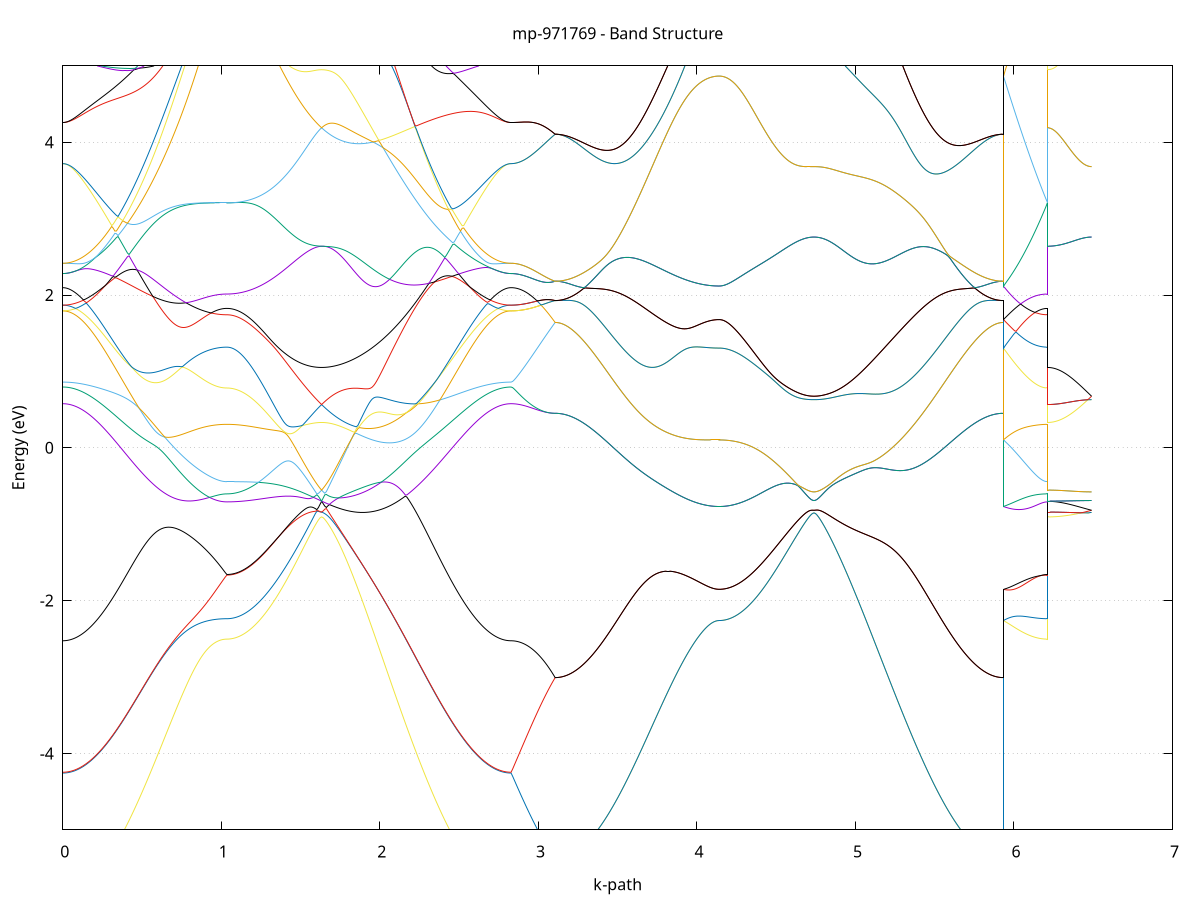 set title 'mp-971769 - Band Structure'
set xlabel 'k-path'
set ylabel 'Energy (eV)'
set grid y
set yrange [-5:5]
set terminal png size 800,600
set output 'mp-971769_bands_gnuplot.png'
plot '-' using 1:2 with lines notitle, '-' using 1:2 with lines notitle, '-' using 1:2 with lines notitle, '-' using 1:2 with lines notitle, '-' using 1:2 with lines notitle, '-' using 1:2 with lines notitle, '-' using 1:2 with lines notitle, '-' using 1:2 with lines notitle, '-' using 1:2 with lines notitle, '-' using 1:2 with lines notitle, '-' using 1:2 with lines notitle, '-' using 1:2 with lines notitle, '-' using 1:2 with lines notitle, '-' using 1:2 with lines notitle, '-' using 1:2 with lines notitle, '-' using 1:2 with lines notitle, '-' using 1:2 with lines notitle, '-' using 1:2 with lines notitle, '-' using 1:2 with lines notitle, '-' using 1:2 with lines notitle, '-' using 1:2 with lines notitle, '-' using 1:2 with lines notitle, '-' using 1:2 with lines notitle, '-' using 1:2 with lines notitle, '-' using 1:2 with lines notitle, '-' using 1:2 with lines notitle, '-' using 1:2 with lines notitle, '-' using 1:2 with lines notitle, '-' using 1:2 with lines notitle, '-' using 1:2 with lines notitle, '-' using 1:2 with lines notitle, '-' using 1:2 with lines notitle, '-' using 1:2 with lines notitle, '-' using 1:2 with lines notitle, '-' using 1:2 with lines notitle, '-' using 1:2 with lines notitle, '-' using 1:2 with lines notitle, '-' using 1:2 with lines notitle, '-' using 1:2 with lines notitle, '-' using 1:2 with lines notitle, '-' using 1:2 with lines notitle, '-' using 1:2 with lines notitle, '-' using 1:2 with lines notitle, '-' using 1:2 with lines notitle, '-' using 1:2 with lines notitle, '-' using 1:2 with lines notitle, '-' using 1:2 with lines notitle, '-' using 1:2 with lines notitle
0.000000 -25.758058
0.009952 -25.758058
0.019905 -25.757958
0.029857 -25.757758
0.039810 -25.757458
0.049762 -25.757058
0.059714 -25.756558
0.069667 -25.756058
0.079619 -25.755458
0.089571 -25.754758
0.099524 -25.753958
0.109476 -25.753058
0.119429 -25.752158
0.129381 -25.751058
0.139333 -25.749958
0.149286 -25.748758
0.159238 -25.747458
0.169190 -25.746158
0.179143 -25.744758
0.189095 -25.743258
0.199048 -25.741658
0.209000 -25.739958
0.218952 -25.738258
0.228905 -25.736458
0.238857 -25.734558
0.248809 -25.732658
0.258762 -25.730658
0.268714 -25.728558
0.278667 -25.726358
0.288619 -25.724158
0.298571 -25.721858
0.308524 -25.719558
0.318476 -25.717158
0.328429 -25.714658
0.338381 -25.712158
0.348333 -25.709558
0.358286 -25.706958
0.368238 -25.704258
0.378190 -25.701558
0.388143 -25.698758
0.398095 -25.695958
0.408048 -25.693058
0.418000 -25.690158
0.427952 -25.687258
0.437905 -25.684358
0.447857 -25.681358
0.457809 -25.678358
0.467762 -25.675358
0.477714 -25.672358
0.487667 -25.669358
0.497619 -25.666458
0.507571 -25.663558
0.517524 -25.660658
0.527476 -25.657858
0.537428 -25.655258
0.547381 -25.652658
0.557333 -25.650358
0.567286 -25.648258
0.577238 -25.646458
0.587190 -25.645058
0.597143 -25.644058
0.607095 -25.643558
0.617047 -25.643558
0.627000 -25.644158
0.636952 -25.645258
0.646905 -25.646858
0.656857 -25.648758
0.666809 -25.651158
0.676762 -25.653758
0.686714 -25.656558
0.696666 -25.659558
0.706619 -25.662658
0.716571 -25.665858
0.726524 -25.669158
0.736476 -25.672458
0.746428 -25.675758
0.756381 -25.678958
0.766333 -25.682258
0.776286 -25.685458
0.786238 -25.689258
0.796190 -25.693158
0.806143 -25.696858
0.816095 -25.700458
0.826047 -25.703958
0.836000 -25.707358
0.845952 -25.710558
0.855905 -25.713658
0.865857 -25.716558
0.875809 -25.719258
0.885762 -25.721958
0.895714 -25.724358
0.905666 -25.726658
0.915619 -25.728758
0.925571 -25.730758
0.935524 -25.732558
0.945476 -25.734258
0.955428 -25.735758
0.965381 -25.737058
0.975333 -25.738158
0.985285 -25.739158
0.995238 -25.739858
1.005190 -25.740558
1.015143 -25.740958
1.025095 -25.741258
1.035047 -25.741258
1.035047 -25.741258
1.045007 -25.741258
1.054967 -25.741158
1.064927 -25.740958
1.074886 -25.740658
1.084846 -25.740258
1.094806 -25.739758
1.104766 -25.739258
1.114725 -25.738658
1.124685 -25.737958
1.134645 -25.737158
1.144605 -25.736258
1.154564 -25.735358
1.164524 -25.734358
1.174484 -25.733258
1.184444 -25.732058
1.194403 -25.730758
1.204363 -25.729458
1.214323 -25.728058
1.224283 -25.726558
1.234242 -25.724958
1.244202 -25.723358
1.254162 -25.721658
1.264122 -25.719858
1.274081 -25.718058
1.284041 -25.716058
1.294001 -25.714158
1.303961 -25.712058
1.313920 -25.709958
1.323880 -25.707758
1.333840 -25.705558
1.343800 -25.703258
1.353759 -25.700858
1.363719 -25.698458
1.373679 -25.695958
1.383639 -25.693458
1.393598 -25.690958
1.403558 -25.688358
1.413518 -25.685658
1.423478 -25.682958
1.433437 -25.680258
1.443397 -25.677558
1.453357 -25.674758
1.463317 -25.671958
1.473276 -25.669158
1.483236 -25.666358
1.493196 -25.663558
1.503156 -25.660858
1.513115 -25.658058
1.523075 -25.655358
1.533035 -25.652758
1.542995 -25.650258
1.552954 -25.647858
1.562914 -25.645658
1.572874 -25.643558
1.582834 -25.641758
1.592793 -25.640258
1.602753 -25.638958
1.612713 -25.638158
1.622673 -25.637558
1.632632 -25.637458
1.632632 -25.637458
1.642592 -25.637558
1.652552 -25.638058
1.662512 -25.638758
1.672471 -25.639758
1.682431 -25.640858
1.692391 -25.642058
1.702351 -25.643458
1.712310 -25.644758
1.722270 -25.646258
1.732230 -25.647658
1.742189 -25.649058
1.752149 -25.650458
1.762109 -25.651758
1.772069 -25.653058
1.782028 -25.654258
1.791988 -25.655358
1.801948 -25.656358
1.811908 -25.657358
1.821867 -25.658158
1.831827 -25.658858
1.841787 -25.659358
1.851747 -25.659858
1.861706 -25.660158
1.871666 -25.660358
1.881626 -25.660458
1.891586 -25.660358
1.901545 -25.660158
1.911505 -25.659858
1.921465 -25.659358
1.931425 -25.658658
1.941384 -25.657958
1.951344 -25.656958
1.961304 -25.655958
1.971264 -25.654758
1.981223 -25.653358
1.991183 -25.651858
2.001143 -25.650258
2.011103 -25.648458
2.021062 -25.646558
2.031022 -25.644558
2.040982 -25.642358
2.050942 -25.640058
2.060901 -25.637558
2.070861 -25.635058
2.080821 -25.632358
2.090781 -25.629558
2.100740 -25.626858
2.110700 -25.624258
2.120660 -25.621658
2.130620 -25.618958
2.140579 -25.616058
2.150539 -25.613158
2.160499 -25.610258
2.170459 -25.608358
2.180418 -25.611858
2.190378 -25.615358
2.200338 -25.618958
2.210298 -25.622558
2.220257 -25.626058
2.230217 -25.629558
2.240177 -25.633158
2.250137 -25.636658
2.260096 -25.640158
2.270056 -25.643658
2.280016 -25.647158
2.289976 -25.650558
2.299935 -25.654058
2.309895 -25.657458
2.319855 -25.660758
2.329815 -25.664158
2.339774 -25.667458
2.349734 -25.670758
2.359694 -25.673958
2.369654 -25.677158
2.379613 -25.680358
2.389573 -25.683458
2.399533 -25.686558
2.409493 -25.689558
2.419452 -25.692558
2.429412 -25.695458
2.439372 -25.698358
2.449332 -25.701258
2.459291 -25.703958
2.469251 -25.706758
2.479211 -25.709358
2.489171 -25.711958
2.499130 -25.714558
2.509090 -25.717058
2.519050 -25.719458
2.529010 -25.721758
2.538969 -25.724058
2.548929 -25.726358
2.558889 -25.728458
2.568849 -25.730558
2.578808 -25.732558
2.588768 -25.734558
2.598728 -25.736458
2.608688 -25.738258
2.618647 -25.739958
2.628607 -25.741658
2.638567 -25.743158
2.648527 -25.744658
2.658486 -25.746158
2.668446 -25.747458
2.678406 -25.748758
2.688366 -25.749958
2.698325 -25.751058
2.708285 -25.752058
2.718245 -25.753058
2.728205 -25.753958
2.738164 -25.754758
2.748124 -25.755458
2.758084 -25.756058
2.768043 -25.756558
2.778003 -25.757058
2.787963 -25.757458
2.797923 -25.757758
2.807882 -25.757958
2.817842 -25.758058
2.827802 -25.758058
2.827802 -25.758058
2.837730 -25.757958
2.847658 -25.757658
2.857586 -25.757158
2.867514 -25.756358
2.877443 -25.755458
2.887371 -25.754258
2.897299 -25.752858
2.907227 -25.751258
2.917155 -25.749458
2.927083 -25.747458
2.937011 -25.745258
2.946939 -25.742858
2.956867 -25.740258
2.966795 -25.737358
2.976724 -25.734358
2.986652 -25.731158
2.996580 -25.727758
3.006508 -25.724058
3.016436 -25.720258
3.026364 -25.716258
3.036292 -25.712158
3.046220 -25.707758
3.056148 -25.703258
3.066077 -25.698558
3.076005 -25.693658
3.085933 -25.688558
3.095861 -25.683358
3.105789 -25.677958
3.105789 -25.677958
3.115741 -25.677958
3.125694 -25.677858
3.135646 -25.677758
3.145598 -25.677558
3.155551 -25.677258
3.165503 -25.677058
3.175456 -25.676658
3.185408 -25.676258
3.195360 -25.675858
3.205313 -25.675358
3.215265 -25.674758
3.225218 -25.674158
3.235170 -25.673558
3.245122 -25.672858
3.255075 -25.672158
3.265027 -25.671358
3.274979 -25.670558
3.284932 -25.669658
3.294884 -25.668758
3.304837 -25.667858
3.314789 -25.666858
3.324741 -25.665758
3.334694 -25.664758
3.344646 -25.663658
3.354598 -25.662558
3.364551 -25.661358
3.374503 -25.660258
3.384456 -25.659058
3.394408 -25.657858
3.404360 -25.656558
3.414313 -25.655358
3.424265 -25.654058
3.434217 -25.652758
3.444170 -25.651558
3.454122 -25.650258
3.464075 -25.648958
3.474027 -25.647758
3.483979 -25.646458
3.493932 -25.645258
3.503884 -25.644058
3.513836 -25.642858
3.523789 -25.641658
3.533741 -25.640558
3.543694 -25.639558
3.553646 -25.638558
3.563598 -25.637558
3.573551 -25.636658
3.583503 -25.635858
3.593456 -25.635158
3.603408 -25.634558
3.613360 -25.633958
3.623313 -25.633558
3.633265 -25.633258
3.643217 -25.633058
3.653170 -25.632958
3.663122 -25.633058
3.673075 -25.633258
3.683027 -25.633658
3.692979 -25.634158
3.702932 -25.634858
3.712884 -25.635658
3.722836 -25.636658
3.732789 -25.637858
3.742741 -25.639158
3.752694 -25.640558
3.762646 -25.642258
3.772598 -25.643958
3.782551 -25.645858
3.792503 -25.647858
3.802455 -25.649958
3.812408 -25.652158
3.822360 -25.654458
3.832313 -25.656858
3.842265 -25.659358
3.852217 -25.661858
3.862170 -25.664458
3.872122 -25.667058
3.882074 -25.669658
3.892027 -25.672258
3.901979 -25.674858
3.911932 -25.677458
3.921884 -25.680058
3.931836 -25.682558
3.941789 -25.685058
3.951741 -25.687458
3.961694 -25.689858
3.971646 -25.692058
3.981598 -25.694258
3.991551 -25.696358
4.001503 -25.698358
4.011455 -25.700258
4.021408 -25.702058
4.031360 -25.703658
4.041313 -25.705158
4.051265 -25.706558
4.061217 -25.707858
4.071170 -25.708958
4.081122 -25.709958
4.091074 -25.710758
4.101027 -25.711458
4.110979 -25.711958
4.120932 -25.712358
4.130884 -25.712558
4.140836 -25.712658
4.140836 -25.712658
4.150796 -25.712558
4.160756 -25.712458
4.170716 -25.712258
4.180675 -25.712058
4.190635 -25.711658
4.200595 -25.711258
4.210555 -25.710758
4.220514 -25.710158
4.230474 -25.709558
4.240434 -25.708858
4.250394 -25.708058
4.260353 -25.707158
4.270313 -25.706258
4.280273 -25.705258
4.290233 -25.704158
4.300192 -25.703058
4.310152 -25.701758
4.320112 -25.700558
4.330072 -25.699158
4.340031 -25.697758
4.349991 -25.696258
4.359951 -25.694758
4.369911 -25.693058
4.379870 -25.691458
4.389830 -25.689758
4.399790 -25.687958
4.409750 -25.686058
4.419709 -25.684158
4.429669 -25.682258
4.439629 -25.680258
4.449589 -25.678258
4.459548 -25.676158
4.469508 -25.673958
4.479468 -25.671858
4.489428 -25.669658
4.499387 -25.667458
4.509347 -25.665158
4.519307 -25.662858
4.529267 -25.660558
4.539226 -25.658258
4.549186 -25.655958
4.559146 -25.653658
4.569106 -25.651358
4.579065 -25.649058
4.589025 -25.646758
4.598985 -25.644558
4.608945 -25.642358
4.618904 -25.640258
4.628864 -25.638158
4.638824 -25.636258
4.648784 -25.634358
4.658743 -25.632658
4.668703 -25.631058
4.678663 -25.629658
4.688623 -25.628458
4.698582 -25.627558
4.708542 -25.626758
4.718502 -25.626158
4.728462 -25.625858
4.738421 -25.625758
4.738421 -25.625758
4.748381 -25.625858
4.758341 -25.626158
4.768300 -25.626558
4.778260 -25.627158
4.788220 -25.627858
4.798180 -25.628558
4.808139 -25.629358
4.818099 -25.630158
4.828059 -25.630958
4.838019 -25.631758
4.847978 -25.632558
4.857938 -25.633258
4.867898 -25.633958
4.877858 -25.634558
4.887817 -25.635058
4.897777 -25.635558
4.907737 -25.635858
4.917697 -25.636058
4.927656 -25.636258
4.937616 -25.636258
4.947576 -25.636158
4.957536 -25.635958
4.967495 -25.635658
4.977455 -25.635358
4.987415 -25.634958
4.997375 -25.634458
5.007334 -25.634058
5.017294 -25.633758
5.027254 -25.633558
5.037214 -25.633458
5.047173 -25.633458
5.057133 -25.633558
5.067093 -25.633558
5.077053 -25.633658
5.087012 -25.633658
5.096972 -25.633558
5.106932 -25.633458
5.116892 -25.633258
5.126851 -25.633058
5.136811 -25.632858
5.146771 -25.632558
5.156731 -25.632158
5.166690 -25.631758
5.176650 -25.631358
5.186610 -25.630958
5.196570 -25.630458
5.206529 -25.630058
5.216489 -25.629558
5.226449 -25.629158
5.236409 -25.628658
5.246368 -25.628258
5.256328 -25.627958
5.266288 -25.627558
5.276248 -25.627358
5.286207 -25.627058
5.296167 -25.626958
5.306127 -25.626858
5.316087 -25.626758
5.326046 -25.626858
5.336006 -25.626958
5.345966 -25.627158
5.355926 -25.627358
5.365885 -25.627758
5.375845 -25.628158
5.385805 -25.628658
5.395765 -25.629258
5.405724 -25.629958
5.415684 -25.630658
5.425644 -25.631458
5.435604 -25.632358
5.445563 -25.633258
5.455523 -25.634258
5.465483 -25.635258
5.475443 -25.636358
5.485402 -25.637458
5.495362 -25.638658
5.505322 -25.639858
5.515282 -25.641058
5.525241 -25.642258
5.535201 -25.643558
5.545161 -25.644858
5.555121 -25.646158
5.565080 -25.647458
5.575040 -25.648758
5.585000 -25.650058
5.594960 -25.651358
5.604919 -25.652658
5.614879 -25.653958
5.624839 -25.655258
5.634799 -25.656458
5.644758 -25.657758
5.654718 -25.658958
5.664678 -25.660158
5.674638 -25.661358
5.684597 -25.662458
5.694557 -25.663658
5.704517 -25.664758
5.714477 -25.665758
5.724436 -25.666758
5.734396 -25.667758
5.744356 -25.668758
5.754315 -25.669658
5.764275 -25.670558
5.774235 -25.671358
5.784195 -25.672158
5.794154 -25.672858
5.804114 -25.673558
5.814074 -25.674158
5.824034 -25.674758
5.833993 -25.675358
5.843953 -25.675858
5.853913 -25.676258
5.863873 -25.676658
5.873832 -25.677058
5.883792 -25.677258
5.893752 -25.677558
5.903712 -25.677758
5.913671 -25.677858
5.923631 -25.677958
5.933591 -25.677958
5.933591 -25.712658
5.943519 -25.713658
5.953447 -25.714858
5.963375 -25.716158
5.973303 -25.717658
5.983231 -25.719158
5.993160 -25.720658
6.003088 -25.722158
6.013016 -25.723758
6.022944 -25.725258
6.032872 -25.726758
6.042800 -25.728158
6.052728 -25.729558
6.062656 -25.730958
6.072584 -25.732258
6.082513 -25.733458
6.092441 -25.734558
6.102369 -25.735558
6.112297 -25.736558
6.122225 -25.737458
6.132153 -25.738258
6.142081 -25.738958
6.152009 -25.739558
6.161937 -25.740058
6.171865 -25.740558
6.181794 -25.740858
6.191722 -25.741058
6.201650 -25.741258
6.211578 -25.741258
6.211578 -25.637458
6.221506 -25.637358
6.231434 -25.637158
6.241362 -25.636858
6.251290 -25.636458
6.261218 -25.635958
6.271147 -25.635358
6.281075 -25.634558
6.291003 -25.633658
6.300931 -25.632658
6.310859 -25.631558
6.320787 -25.630358
6.330715 -25.629058
6.340643 -25.627658
6.350571 -25.626158
6.360500 -25.624458
6.370428 -25.622758
6.380356 -25.620858
6.390284 -25.621458
6.400212 -25.622258
6.410140 -25.622958
6.420068 -25.623658
6.429996 -25.624158
6.439924 -25.624658
6.449852 -25.625058
6.459781 -25.625358
6.469709 -25.625558
6.479637 -25.625758
6.489565 -25.625758
e
0.000000 -25.498158
0.009952 -25.498158
0.019905 -25.498258
0.029857 -25.498258
0.039810 -25.498358
0.049762 -25.498458
0.059714 -25.498558
0.069667 -25.498658
0.079619 -25.498858
0.089571 -25.499058
0.099524 -25.499258
0.109476 -25.499558
0.119429 -25.499758
0.129381 -25.500058
0.139333 -25.500458
0.149286 -25.500858
0.159238 -25.501258
0.169190 -25.501658
0.179143 -25.502158
0.189095 -25.502658
0.199048 -25.503258
0.209000 -25.503958
0.218952 -25.504658
0.228905 -25.505358
0.238857 -25.506158
0.248809 -25.507058
0.258762 -25.507958
0.268714 -25.508958
0.278667 -25.510058
0.288619 -25.511258
0.298571 -25.512458
0.308524 -25.513858
0.318476 -25.515258
0.328429 -25.516758
0.338381 -25.518358
0.348333 -25.520058
0.358286 -25.521858
0.368238 -25.523758
0.378190 -25.525758
0.388143 -25.527858
0.398095 -25.530158
0.408048 -25.532458
0.418000 -25.534858
0.427952 -25.537358
0.437905 -25.539958
0.447857 -25.542658
0.457809 -25.545358
0.467762 -25.548258
0.477714 -25.551158
0.487667 -25.554058
0.497619 -25.557058
0.507571 -25.560058
0.517524 -25.562958
0.527476 -25.565958
0.537428 -25.568758
0.547381 -25.573158
0.557333 -25.578258
0.567286 -25.583358
0.577238 -25.588558
0.587190 -25.593758
0.597143 -25.598958
0.607095 -25.604158
0.617047 -25.609258
0.627000 -25.614458
0.636952 -25.619658
0.646905 -25.624758
0.656857 -25.629758
0.666809 -25.634858
0.676762 -25.639858
0.686714 -25.644758
0.696666 -25.649558
0.706619 -25.654358
0.716571 -25.659058
0.726524 -25.663658
0.736476 -25.668158
0.746428 -25.672658
0.756381 -25.676958
0.766333 -25.681158
0.776286 -25.685258
0.786238 -25.688658
0.796190 -25.691758
0.806143 -25.694758
0.816095 -25.697658
0.826047 -25.700558
0.836000 -25.703258
0.845952 -25.705958
0.855905 -25.708458
0.865857 -25.710958
0.875809 -25.713258
0.885762 -25.715458
0.895714 -25.717558
0.905666 -25.719458
0.915619 -25.721258
0.925571 -25.722958
0.935524 -25.724458
0.945476 -25.725858
0.955428 -25.727158
0.965381 -25.728258
0.975333 -25.729258
0.985285 -25.730058
0.995238 -25.730758
1.005190 -25.731258
1.015143 -25.731658
1.025095 -25.731858
1.035047 -25.731958
1.035047 -25.731958
1.045007 -25.731958
1.054967 -25.731758
1.064927 -25.731558
1.074886 -25.731258
1.084846 -25.730858
1.094806 -25.730358
1.104766 -25.729858
1.114725 -25.729158
1.124685 -25.728458
1.134645 -25.727558
1.144605 -25.726658
1.154564 -25.725658
1.164524 -25.724558
1.174484 -25.723458
1.184444 -25.722158
1.194403 -25.720858
1.204363 -25.719458
1.214323 -25.717958
1.224283 -25.716358
1.234242 -25.714658
1.244202 -25.712958
1.254162 -25.711158
1.264122 -25.709258
1.274081 -25.707258
1.284041 -25.705258
1.294001 -25.703158
1.303961 -25.700958
1.313920 -25.698658
1.323880 -25.696358
1.333840 -25.693958
1.343800 -25.691558
1.353759 -25.688958
1.363719 -25.686358
1.373679 -25.683758
1.383639 -25.681058
1.393598 -25.678258
1.403558 -25.675358
1.413518 -25.672458
1.423478 -25.669558
1.433437 -25.666558
1.443397 -25.663458
1.453357 -25.660358
1.463317 -25.657258
1.473276 -25.654058
1.483236 -25.650858
1.493196 -25.647558
1.503156 -25.644258
1.513115 -25.640858
1.523075 -25.637558
1.533035 -25.634158
1.542995 -25.630658
1.552954 -25.627258
1.562914 -25.623758
1.572874 -25.620258
1.582834 -25.616758
1.592793 -25.613158
1.602753 -25.609658
1.612713 -25.606158
1.622673 -25.602558
1.632632 -25.599058
1.632632 -25.599058
1.642592 -25.602558
1.652552 -25.605958
1.662512 -25.609258
1.672471 -25.612458
1.682431 -25.615558
1.692391 -25.618558
1.702351 -25.621458
1.712310 -25.624258
1.722270 -25.626958
1.732230 -25.629558
1.742189 -25.631958
1.752149 -25.634258
1.762109 -25.636458
1.772069 -25.638558
1.782028 -25.640458
1.791988 -25.642258
1.801948 -25.643858
1.811908 -25.645358
1.821867 -25.646758
1.831827 -25.647958
1.841787 -25.649058
1.851747 -25.649958
1.861706 -25.650758
1.871666 -25.651458
1.881626 -25.651958
1.891586 -25.652258
1.901545 -25.652458
1.911505 -25.652458
1.921465 -25.652358
1.931425 -25.652158
1.941384 -25.651758
1.951344 -25.651158
1.961304 -25.650558
1.971264 -25.649658
1.981223 -25.648658
1.991183 -25.647558
2.001143 -25.646358
2.011103 -25.644958
2.021062 -25.643458
2.031022 -25.641758
2.040982 -25.639958
2.050942 -25.638058
2.060901 -25.636058
2.070861 -25.633958
2.080821 -25.631658
2.090781 -25.629358
2.100740 -25.626658
2.110700 -25.623558
2.120660 -25.620458
2.130620 -25.617258
2.140579 -25.613858
2.150539 -25.610458
2.160499 -25.606958
2.170459 -25.607258
2.180418 -25.604158
2.190378 -25.600958
2.200338 -25.597858
2.210298 -25.594558
2.220257 -25.591358
2.230217 -25.588158
2.240177 -25.584858
2.250137 -25.581558
2.260096 -25.578258
2.270056 -25.575058
2.280016 -25.571758
2.289976 -25.568558
2.299935 -25.565358
2.309895 -25.562158
2.319855 -25.559058
2.329815 -25.556058
2.339774 -25.553058
2.349734 -25.550158
2.359694 -25.547258
2.369654 -25.544458
2.379613 -25.541758
2.389573 -25.539158
2.399533 -25.536658
2.409493 -25.534258
2.419452 -25.531858
2.429412 -25.529658
2.439372 -25.527458
2.449332 -25.525458
2.459291 -25.523458
2.469251 -25.521658
2.479211 -25.519858
2.489171 -25.518158
2.499130 -25.516658
2.509090 -25.515158
2.519050 -25.513758
2.529010 -25.512458
2.538969 -25.511158
2.548929 -25.510058
2.558889 -25.508958
2.568849 -25.507958
2.578808 -25.507058
2.588768 -25.506158
2.598728 -25.505358
2.608688 -25.504658
2.618647 -25.503958
2.628607 -25.503258
2.638567 -25.502758
2.648527 -25.502158
2.658486 -25.501658
2.668446 -25.501258
2.678406 -25.500858
2.688366 -25.500458
2.698325 -25.500058
2.708285 -25.499758
2.718245 -25.499558
2.728205 -25.499258
2.738164 -25.499058
2.748124 -25.498858
2.758084 -25.498658
2.768043 -25.498558
2.778003 -25.498458
2.787963 -25.498358
2.797923 -25.498258
2.807882 -25.498258
2.817842 -25.498158
2.827802 -25.498158
2.827802 -25.498158
2.837730 -25.499658
2.847658 -25.503658
2.857586 -25.509158
2.867514 -25.515558
2.877443 -25.522358
2.887371 -25.529558
2.897299 -25.536858
2.907227 -25.544158
2.917155 -25.551558
2.927083 -25.558958
2.937011 -25.566358
2.946939 -25.573758
2.956867 -25.580958
2.966795 -25.588158
2.976724 -25.595358
2.986652 -25.602358
2.996580 -25.609358
3.006508 -25.616258
3.016436 -25.622958
3.026364 -25.629558
3.036292 -25.636158
3.046220 -25.642558
3.056148 -25.648758
3.066077 -25.654858
3.076005 -25.660858
3.085933 -25.666758
3.095861 -25.672458
3.105789 -25.677958
3.105789 -25.677958
3.115741 -25.677958
3.125694 -25.677858
3.135646 -25.677758
3.145598 -25.677558
3.155551 -25.677258
3.165503 -25.677058
3.175456 -25.676658
3.185408 -25.676258
3.195360 -25.675858
3.205313 -25.675358
3.215265 -25.674758
3.225218 -25.674158
3.235170 -25.673558
3.245122 -25.672858
3.255075 -25.672158
3.265027 -25.671358
3.274979 -25.670558
3.284932 -25.669658
3.294884 -25.668758
3.304837 -25.667858
3.314789 -25.666858
3.324741 -25.665758
3.334694 -25.664758
3.344646 -25.663658
3.354598 -25.662558
3.364551 -25.661358
3.374503 -25.660258
3.384456 -25.659058
3.394408 -25.657858
3.404360 -25.656558
3.414313 -25.655358
3.424265 -25.654058
3.434217 -25.652758
3.444170 -25.651558
3.454122 -25.650258
3.464075 -25.648958
3.474027 -25.647758
3.483979 -25.646458
3.493932 -25.645258
3.503884 -25.644058
3.513836 -25.642858
3.523789 -25.641658
3.533741 -25.640558
3.543694 -25.639558
3.553646 -25.638558
3.563598 -25.637558
3.573551 -25.636658
3.583503 -25.635858
3.593456 -25.635158
3.603408 -25.634558
3.613360 -25.633958
3.623313 -25.633558
3.633265 -25.633258
3.643217 -25.633058
3.653170 -25.632958
3.663122 -25.633058
3.673075 -25.633258
3.683027 -25.633658
3.692979 -25.634158
3.702932 -25.634858
3.712884 -25.635658
3.722836 -25.636658
3.732789 -25.637858
3.742741 -25.639158
3.752694 -25.640558
3.762646 -25.642258
3.772598 -25.643958
3.782551 -25.645858
3.792503 -25.647858
3.802455 -25.649958
3.812408 -25.652158
3.822360 -25.654458
3.832313 -25.656858
3.842265 -25.659358
3.852217 -25.661858
3.862170 -25.664458
3.872122 -25.667058
3.882074 -25.669658
3.892027 -25.672258
3.901979 -25.674858
3.911932 -25.677458
3.921884 -25.680058
3.931836 -25.682558
3.941789 -25.685058
3.951741 -25.687458
3.961694 -25.689858
3.971646 -25.692058
3.981598 -25.694258
3.991551 -25.696358
4.001503 -25.698358
4.011455 -25.700258
4.021408 -25.702058
4.031360 -25.703658
4.041313 -25.705158
4.051265 -25.706558
4.061217 -25.707858
4.071170 -25.708958
4.081122 -25.709958
4.091074 -25.710758
4.101027 -25.711458
4.110979 -25.711958
4.120932 -25.712358
4.130884 -25.712558
4.140836 -25.712658
4.140836 -25.712658
4.150796 -25.712558
4.160756 -25.712458
4.170716 -25.712258
4.180675 -25.712058
4.190635 -25.711658
4.200595 -25.711258
4.210555 -25.710758
4.220514 -25.710158
4.230474 -25.709558
4.240434 -25.708858
4.250394 -25.708058
4.260353 -25.707158
4.270313 -25.706258
4.280273 -25.705258
4.290233 -25.704158
4.300192 -25.703058
4.310152 -25.701758
4.320112 -25.700558
4.330072 -25.699158
4.340031 -25.697758
4.349991 -25.696258
4.359951 -25.694758
4.369911 -25.693058
4.379870 -25.691458
4.389830 -25.689758
4.399790 -25.687958
4.409750 -25.686058
4.419709 -25.684158
4.429669 -25.682258
4.439629 -25.680258
4.449589 -25.678258
4.459548 -25.676158
4.469508 -25.673958
4.479468 -25.671858
4.489428 -25.669658
4.499387 -25.667458
4.509347 -25.665158
4.519307 -25.662858
4.529267 -25.660558
4.539226 -25.658258
4.549186 -25.655958
4.559146 -25.653658
4.569106 -25.651358
4.579065 -25.649058
4.589025 -25.646758
4.598985 -25.644558
4.608945 -25.642358
4.618904 -25.640258
4.628864 -25.638158
4.638824 -25.636258
4.648784 -25.634358
4.658743 -25.632658
4.668703 -25.631058
4.678663 -25.629658
4.688623 -25.628458
4.698582 -25.627558
4.708542 -25.626758
4.718502 -25.626158
4.728462 -25.625858
4.738421 -25.625758
4.738421 -25.625758
4.748381 -25.625858
4.758341 -25.626158
4.768300 -25.626558
4.778260 -25.627158
4.788220 -25.627858
4.798180 -25.628558
4.808139 -25.629358
4.818099 -25.630158
4.828059 -25.630958
4.838019 -25.631758
4.847978 -25.632558
4.857938 -25.633258
4.867898 -25.633958
4.877858 -25.634558
4.887817 -25.635058
4.897777 -25.635558
4.907737 -25.635858
4.917697 -25.636058
4.927656 -25.636258
4.937616 -25.636258
4.947576 -25.636158
4.957536 -25.635958
4.967495 -25.635658
4.977455 -25.635358
4.987415 -25.634958
4.997375 -25.634458
5.007334 -25.634058
5.017294 -25.633758
5.027254 -25.633558
5.037214 -25.633458
5.047173 -25.633458
5.057133 -25.633558
5.067093 -25.633558
5.077053 -25.633658
5.087012 -25.633658
5.096972 -25.633558
5.106932 -25.633458
5.116892 -25.633258
5.126851 -25.633058
5.136811 -25.632858
5.146771 -25.632558
5.156731 -25.632158
5.166690 -25.631758
5.176650 -25.631358
5.186610 -25.630958
5.196570 -25.630458
5.206529 -25.630058
5.216489 -25.629558
5.226449 -25.629158
5.236409 -25.628658
5.246368 -25.628258
5.256328 -25.627958
5.266288 -25.627558
5.276248 -25.627358
5.286207 -25.627058
5.296167 -25.626958
5.306127 -25.626858
5.316087 -25.626758
5.326046 -25.626858
5.336006 -25.626958
5.345966 -25.627158
5.355926 -25.627358
5.365885 -25.627758
5.375845 -25.628158
5.385805 -25.628658
5.395765 -25.629258
5.405724 -25.629958
5.415684 -25.630658
5.425644 -25.631458
5.435604 -25.632358
5.445563 -25.633258
5.455523 -25.634258
5.465483 -25.635258
5.475443 -25.636358
5.485402 -25.637458
5.495362 -25.638658
5.505322 -25.639858
5.515282 -25.641058
5.525241 -25.642258
5.535201 -25.643558
5.545161 -25.644858
5.555121 -25.646158
5.565080 -25.647458
5.575040 -25.648758
5.585000 -25.650058
5.594960 -25.651358
5.604919 -25.652658
5.614879 -25.653958
5.624839 -25.655258
5.634799 -25.656458
5.644758 -25.657758
5.654718 -25.658958
5.664678 -25.660158
5.674638 -25.661358
5.684597 -25.662458
5.694557 -25.663658
5.704517 -25.664758
5.714477 -25.665758
5.724436 -25.666758
5.734396 -25.667758
5.744356 -25.668758
5.754315 -25.669658
5.764275 -25.670558
5.774235 -25.671358
5.784195 -25.672158
5.794154 -25.672858
5.804114 -25.673558
5.814074 -25.674158
5.824034 -25.674758
5.833993 -25.675358
5.843953 -25.675858
5.853913 -25.676258
5.863873 -25.676658
5.873832 -25.677058
5.883792 -25.677258
5.893752 -25.677558
5.903712 -25.677758
5.913671 -25.677858
5.923631 -25.677958
5.933591 -25.677958
5.933591 -25.712658
5.943519 -25.711858
5.953447 -25.711358
5.963375 -25.711158
5.973303 -25.711358
5.983231 -25.711758
5.993160 -25.712558
6.003088 -25.713458
6.013016 -25.714558
6.022944 -25.715758
6.032872 -25.717058
6.042800 -25.718358
6.052728 -25.719758
6.062656 -25.721058
6.072584 -25.722358
6.082513 -25.723558
6.092441 -25.724758
6.102369 -25.725858
6.112297 -25.726858
6.122225 -25.727758
6.132153 -25.728658
6.142081 -25.729458
6.152009 -25.730058
6.161937 -25.730658
6.171865 -25.731158
6.181794 -25.731458
6.191722 -25.731758
6.201650 -25.731958
6.211578 -25.731958
6.211578 -25.599058
6.221506 -25.599358
6.231434 -25.600258
6.241362 -25.601458
6.251290 -25.602858
6.261218 -25.604358
6.271147 -25.605958
6.281075 -25.607458
6.291003 -25.609058
6.300931 -25.610558
6.310859 -25.612058
6.320787 -25.613458
6.330715 -25.614858
6.340643 -25.616158
6.350571 -25.617358
6.360500 -25.618458
6.370428 -25.619558
6.380356 -25.620558
6.390284 -25.621458
6.400212 -25.622258
6.410140 -25.622958
6.420068 -25.623658
6.429996 -25.624158
6.439924 -25.624658
6.449852 -25.625058
6.459781 -25.625358
6.469709 -25.625558
6.479637 -25.625758
6.489565 -25.625758
e
0.000000 -25.455858
0.009952 -25.455858
0.019905 -25.455958
0.029857 -25.456058
0.039810 -25.456158
0.049762 -25.456258
0.059714 -25.456458
0.069667 -25.456658
0.079619 -25.456958
0.089571 -25.457258
0.099524 -25.457558
0.109476 -25.457958
0.119429 -25.458458
0.129381 -25.458858
0.139333 -25.459458
0.149286 -25.460058
0.159238 -25.460658
0.169190 -25.461358
0.179143 -25.462158
0.189095 -25.463058
0.199048 -25.463958
0.209000 -25.464958
0.218952 -25.466058
0.228905 -25.467258
0.238857 -25.468558
0.248809 -25.469958
0.258762 -25.471458
0.268714 -25.473058
0.278667 -25.474858
0.288619 -25.476658
0.298571 -25.478658
0.308524 -25.480758
0.318476 -25.483058
0.328429 -25.485458
0.338381 -25.487958
0.348333 -25.490658
0.358286 -25.493558
0.368238 -25.496558
0.378190 -25.499658
0.388143 -25.502958
0.398095 -25.506458
0.408048 -25.510058
0.418000 -25.513758
0.427952 -25.517658
0.437905 -25.521758
0.447857 -25.525858
0.457809 -25.530158
0.467762 -25.534558
0.477714 -25.539058
0.487667 -25.543758
0.497619 -25.548458
0.507571 -25.553258
0.517524 -25.558158
0.527476 -25.563058
0.537428 -25.568058
0.547381 -25.571558
0.557333 -25.574158
0.567286 -25.576558
0.577238 -25.578658
0.587190 -25.580358
0.597143 -25.581658
0.607095 -25.582458
0.617047 -25.582758
0.627000 -25.582458
0.636952 -25.581658
0.646905 -25.580358
0.656857 -25.578558
0.666809 -25.576358
0.676762 -25.573958
0.686714 -25.571158
0.696666 -25.568158
0.706619 -25.566358
0.716571 -25.570858
0.726524 -25.575358
0.736476 -25.579758
0.746428 -25.584058
0.756381 -25.588258
0.766333 -25.592358
0.776286 -25.596258
0.786238 -25.600158
0.796190 -25.603858
0.806143 -25.607458
0.816095 -25.610958
0.826047 -25.614258
0.836000 -25.617458
0.845952 -25.620558
0.855905 -25.623558
0.865857 -25.626358
0.875809 -25.628958
0.885762 -25.631458
0.895714 -25.633858
0.905666 -25.636058
0.915619 -25.638058
0.925571 -25.639958
0.935524 -25.641758
0.945476 -25.643258
0.955428 -25.644758
0.965381 -25.645958
0.975333 -25.647058
0.985285 -25.647958
0.995238 -25.648758
1.005190 -25.649358
1.015143 -25.649758
1.025095 -25.650058
1.035047 -25.650058
1.035047 -25.650058
1.045007 -25.650058
1.054967 -25.649958
1.064927 -25.649758
1.074886 -25.649558
1.084846 -25.649158
1.094806 -25.648758
1.104766 -25.648258
1.114725 -25.647758
1.124685 -25.647158
1.134645 -25.646458
1.144605 -25.645658
1.154564 -25.644858
1.164524 -25.643958
1.174484 -25.643058
1.184444 -25.641958
1.194403 -25.640858
1.204363 -25.639758
1.214323 -25.638458
1.224283 -25.637158
1.234242 -25.635858
1.244202 -25.634458
1.254162 -25.632958
1.264122 -25.631358
1.274081 -25.629858
1.284041 -25.628158
1.294001 -25.626458
1.303961 -25.624658
1.313920 -25.622858
1.323880 -25.621058
1.333840 -25.619158
1.343800 -25.617258
1.353759 -25.615258
1.363719 -25.613258
1.373679 -25.611158
1.383639 -25.609158
1.393598 -25.607058
1.403558 -25.604958
1.413518 -25.602858
1.423478 -25.600758
1.433437 -25.598558
1.443397 -25.596458
1.453357 -25.594458
1.463317 -25.592358
1.473276 -25.590458
1.483236 -25.588458
1.493196 -25.586658
1.503156 -25.585258
1.513115 -25.585358
1.523075 -25.585558
1.533035 -25.585858
1.542995 -25.586258
1.552954 -25.586558
1.562914 -25.586958
1.572874 -25.587158
1.582834 -25.587258
1.592793 -25.587258
1.602753 -25.588158
1.612713 -25.591858
1.622673 -25.595558
1.632632 -25.599058
1.632632 -25.599058
1.642592 -25.595558
1.652552 -25.592058
1.662512 -25.588758
1.672471 -25.590358
1.682431 -25.591958
1.692391 -25.593458
1.702351 -25.595058
1.712310 -25.596458
1.722270 -25.597758
1.732230 -25.599058
1.742189 -25.600258
1.752149 -25.601258
1.762109 -25.602158
1.772069 -25.602958
1.782028 -25.603658
1.791988 -25.604158
1.801948 -25.604558
1.811908 -25.604858
1.821867 -25.604958
1.831827 -25.604858
1.841787 -25.604658
1.851747 -25.604358
1.861706 -25.603758
1.871666 -25.603158
1.881626 -25.602258
1.891586 -25.601258
1.901545 -25.600058
1.911505 -25.598758
1.921465 -25.597258
1.931425 -25.595558
1.941384 -25.593658
1.951344 -25.591658
1.961304 -25.589458
1.971264 -25.587158
1.981223 -25.584658
1.991183 -25.581958
2.001143 -25.579158
2.011103 -25.576158
2.021062 -25.572958
2.031022 -25.569658
2.040982 -25.566158
2.050942 -25.568058
2.060901 -25.571158
2.070861 -25.574258
2.080821 -25.577558
2.090781 -25.580758
2.100740 -25.584158
2.110700 -25.587458
2.120660 -25.590858
2.130620 -25.594358
2.140579 -25.597758
2.150539 -25.601258
2.160499 -25.604758
2.170459 -25.603358
2.180418 -25.599658
2.190378 -25.595958
2.200338 -25.592158
2.210298 -25.588258
2.220257 -25.584358
2.230217 -25.580358
2.240177 -25.576358
2.250137 -25.572358
2.260096 -25.568258
2.270056 -25.564258
2.280016 -25.560158
2.289976 -25.556058
2.299935 -25.552058
2.309895 -25.547958
2.319855 -25.543958
2.329815 -25.539958
2.339774 -25.536058
2.349734 -25.532158
2.359694 -25.528358
2.369654 -25.524558
2.379613 -25.520958
2.389573 -25.517358
2.399533 -25.513758
2.409493 -25.510358
2.419452 -25.507058
2.429412 -25.503858
2.439372 -25.500758
2.449332 -25.497758
2.459291 -25.494858
2.469251 -25.492158
2.479211 -25.489558
2.489171 -25.487058
2.499130 -25.484658
2.509090 -25.482358
2.519050 -25.480258
2.529010 -25.478258
2.538969 -25.476358
2.548929 -25.474558
2.558889 -25.472858
2.568849 -25.471258
2.578808 -25.469858
2.588768 -25.468458
2.598728 -25.467258
2.608688 -25.466058
2.618647 -25.464958
2.628607 -25.463958
2.638567 -25.463058
2.648527 -25.462158
2.658486 -25.461358
2.668446 -25.460658
2.678406 -25.460058
2.688366 -25.459458
2.698325 -25.458858
2.708285 -25.458458
2.718245 -25.457958
2.728205 -25.457558
2.738164 -25.457258
2.748124 -25.456958
2.758084 -25.456658
2.768043 -25.456458
2.778003 -25.456258
2.787963 -25.456158
2.797923 -25.456058
2.807882 -25.455958
2.817842 -25.455858
2.827802 -25.455858
2.827802 -25.455858
2.837730 -25.454358
2.847658 -25.450358
2.857586 -25.444758
2.867514 -25.438258
2.877443 -25.431358
2.887371 -25.424058
2.897299 -25.416558
2.907227 -25.408958
2.917155 -25.401358
2.927083 -25.393758
2.937011 -25.386058
2.946939 -25.378458
2.956867 -25.370858
2.966795 -25.363358
2.976724 -25.355858
2.986652 -25.348358
2.996580 -25.341058
3.006508 -25.333758
3.016436 -25.326658
3.026364 -25.319558
3.036292 -25.312558
3.046220 -25.305758
3.056148 -25.299058
3.066077 -25.292458
3.076005 -25.285958
3.085933 -25.279658
3.095861 -25.273458
3.105789 -25.267458
3.105789 -25.267458
3.115741 -25.267558
3.125694 -25.267758
3.135646 -25.268158
3.145598 -25.268758
3.155551 -25.269558
3.165503 -25.270458
3.175456 -25.271658
3.185408 -25.273058
3.195360 -25.274558
3.205313 -25.276358
3.215265 -25.278358
3.225218 -25.280558
3.235170 -25.282858
3.245122 -25.285458
3.255075 -25.288158
3.265027 -25.291158
3.274979 -25.294258
3.284932 -25.297558
3.294884 -25.300958
3.304837 -25.304558
3.314789 -25.308358
3.324741 -25.312358
3.334694 -25.316458
3.344646 -25.320758
3.354598 -25.325158
3.364551 -25.329658
3.374503 -25.334358
3.384456 -25.339158
3.394408 -25.344158
3.404360 -25.349258
3.414313 -25.354458
3.424265 -25.359758
3.434217 -25.365158
3.444170 -25.370658
3.454122 -25.376358
3.464075 -25.382058
3.474027 -25.387858
3.483979 -25.393658
3.493932 -25.399658
3.503884 -25.405658
3.513836 -25.411758
3.523789 -25.417858
3.533741 -25.424058
3.543694 -25.430258
3.553646 -25.436558
3.563598 -25.442858
3.573551 -25.449158
3.583503 -25.455558
3.593456 -25.461858
3.603408 -25.468258
3.613360 -25.474558
3.623313 -25.480958
3.633265 -25.487258
3.643217 -25.493558
3.653170 -25.499858
3.663122 -25.506058
3.673075 -25.512358
3.683027 -25.518458
3.692979 -25.524558
3.702932 -25.530658
3.712884 -25.536658
3.722836 -25.542558
3.732789 -25.548458
3.742741 -25.554158
3.752694 -25.559858
3.762646 -25.565458
3.772598 -25.570958
3.782551 -25.576258
3.792503 -25.581558
3.802455 -25.586758
3.812408 -25.591758
3.822360 -25.596658
3.832313 -25.601458
3.842265 -25.606158
3.852217 -25.610658
3.862170 -25.615058
3.872122 -25.619258
3.882074 -25.623358
3.892027 -25.627358
3.901979 -25.631158
3.911932 -25.634758
3.921884 -25.638258
3.931836 -25.641658
3.941789 -25.644858
3.951741 -25.647858
3.961694 -25.650758
3.971646 -25.653558
3.981598 -25.656158
3.991551 -25.658558
4.001503 -25.660858
4.011455 -25.662958
4.021408 -25.664958
4.031360 -25.666758
4.041313 -25.668358
4.051265 -25.669858
4.061217 -25.671258
4.071170 -25.672458
4.081122 -25.673458
4.091074 -25.674358
4.101027 -25.675058
4.110979 -25.675558
4.120932 -25.675958
4.130884 -25.676258
4.140836 -25.676358
4.140836 -25.676358
4.150796 -25.676258
4.160756 -25.676158
4.170716 -25.675958
4.180675 -25.675658
4.190635 -25.675358
4.200595 -25.674858
4.210555 -25.674358
4.220514 -25.673758
4.230474 -25.673158
4.240434 -25.672358
4.250394 -25.671558
4.260353 -25.670658
4.270313 -25.669758
4.280273 -25.668758
4.290233 -25.667558
4.300192 -25.666458
4.310152 -25.665158
4.320112 -25.663858
4.330072 -25.662458
4.340031 -25.661058
4.349991 -25.659458
4.359951 -25.657958
4.369911 -25.656258
4.379870 -25.654558
4.389830 -25.652758
4.399790 -25.650958
4.409750 -25.649158
4.419709 -25.647158
4.429669 -25.645258
4.439629 -25.643158
4.449589 -25.641158
4.459548 -25.639058
4.469508 -25.636958
4.479468 -25.634758
4.489428 -25.632558
4.499387 -25.630358
4.509347 -25.628158
4.519307 -25.625858
4.529267 -25.623658
4.539226 -25.621458
4.549186 -25.619258
4.559146 -25.617058
4.569106 -25.614958
4.579065 -25.612858
4.589025 -25.610758
4.598985 -25.608858
4.608945 -25.606958
4.618904 -25.605158
4.628864 -25.603558
4.638824 -25.602058
4.648784 -25.600658
4.658743 -25.599458
4.668703 -25.598358
4.678663 -25.597458
4.688623 -25.596658
4.698582 -25.596058
4.708542 -25.595558
4.718502 -25.595158
4.728462 -25.594958
4.738421 -25.594858
4.738421 -25.594858
4.748381 -25.594958
4.758341 -25.595158
4.768300 -25.595558
4.778260 -25.596158
4.788220 -25.596958
4.798180 -25.597958
4.808139 -25.599058
4.818099 -25.600358
4.828059 -25.601758
4.838019 -25.603258
4.847978 -25.604858
4.857938 -25.606458
4.867898 -25.608158
4.877858 -25.609858
4.887817 -25.611558
4.897777 -25.613158
4.907737 -25.614858
4.917697 -25.616358
4.927656 -25.617858
4.937616 -25.619258
4.947576 -25.620558
4.957536 -25.621858
4.967495 -25.622858
4.977455 -25.623858
4.987415 -25.624558
4.997375 -25.625058
5.007334 -25.625358
5.017294 -25.625258
5.027254 -25.624758
5.037214 -25.623958
5.047173 -25.622858
5.057133 -25.621358
5.067093 -25.619658
5.077053 -25.617758
5.087012 -25.615558
5.096972 -25.613258
5.106932 -25.610758
5.116892 -25.608058
5.126851 -25.605258
5.136811 -25.602258
5.146771 -25.599058
5.156731 -25.595758
5.166690 -25.592258
5.176650 -25.588658
5.186610 -25.584858
5.196570 -25.580958
5.206529 -25.576958
5.216489 -25.572758
5.226449 -25.568458
5.236409 -25.563958
5.246368 -25.559458
5.256328 -25.554758
5.266288 -25.549958
5.276248 -25.545058
5.286207 -25.540058
5.296167 -25.534958
5.306127 -25.529758
5.316087 -25.524458
5.326046 -25.519058
5.336006 -25.513558
5.345966 -25.508058
5.355926 -25.502458
5.365885 -25.496758
5.375845 -25.491058
5.385805 -25.485258
5.395765 -25.479458
5.405724 -25.473558
5.415684 -25.467658
5.425644 -25.461758
5.435604 -25.455858
5.445563 -25.449858
5.455523 -25.443958
5.465483 -25.437958
5.475443 -25.432058
5.485402 -25.426058
5.495362 -25.420158
5.505322 -25.414258
5.515282 -25.408458
5.525241 -25.402658
5.535201 -25.396858
5.545161 -25.391158
5.555121 -25.385558
5.565080 -25.379958
5.575040 -25.374458
5.585000 -25.369058
5.594960 -25.363758
5.604919 -25.358558
5.614879 -25.353458
5.624839 -25.348458
5.634799 -25.343558
5.644758 -25.338858
5.654718 -25.334258
5.664678 -25.329758
5.674638 -25.325358
5.684597 -25.321158
5.694557 -25.317058
5.704517 -25.313158
5.714477 -25.309358
5.724436 -25.305758
5.734396 -25.302258
5.744356 -25.298858
5.754315 -25.295658
5.764275 -25.292658
5.774235 -25.289858
5.784195 -25.287058
5.794154 -25.284558
5.804114 -25.282158
5.814074 -25.279958
5.824034 -25.277958
5.833993 -25.276058
5.843953 -25.274358
5.853913 -25.272858
5.863873 -25.271558
5.873832 -25.270458
5.883792 -25.269558
5.893752 -25.268758
5.903712 -25.268158
5.913671 -25.267758
5.923631 -25.267558
5.933591 -25.267458
5.933591 -25.676358
5.943519 -25.677458
5.953447 -25.678158
5.963375 -25.678558
5.973303 -25.678458
5.983231 -25.678058
5.993160 -25.677258
6.003088 -25.676158
6.013016 -25.674958
6.022944 -25.673458
6.032872 -25.671858
6.042800 -25.670158
6.052728 -25.668358
6.062656 -25.666658
6.072584 -25.664858
6.082513 -25.663158
6.092441 -25.661458
6.102369 -25.659858
6.112297 -25.658258
6.122225 -25.656858
6.132153 -25.655458
6.142081 -25.654258
6.152009 -25.653158
6.161937 -25.652258
6.171865 -25.651458
6.181794 -25.650858
6.191722 -25.650458
6.201650 -25.650158
6.211578 -25.650058
6.211578 -25.599058
6.221506 -25.599358
6.231434 -25.600258
6.241362 -25.601458
6.251290 -25.602858
6.261218 -25.604358
6.271147 -25.605958
6.281075 -25.607458
6.291003 -25.609058
6.300931 -25.610558
6.310859 -25.612058
6.320787 -25.613458
6.330715 -25.614858
6.340643 -25.616158
6.350571 -25.617358
6.360500 -25.618458
6.370428 -25.619558
6.380356 -25.620558
6.390284 -25.618958
6.400212 -25.616958
6.410140 -25.614858
6.420068 -25.612558
6.429996 -25.610258
6.439924 -25.607858
6.449852 -25.605458
6.459781 -25.602858
6.469709 -25.600258
6.479637 -25.597558
6.489565 -25.594858
e
0.000000 -25.275458
0.009952 -25.275558
0.019905 -25.275758
0.029857 -25.276258
0.039810 -25.276958
0.049762 -25.277758
0.059714 -25.278858
0.069667 -25.280058
0.079619 -25.281458
0.089571 -25.283058
0.099524 -25.284858
0.109476 -25.286758
0.119429 -25.288858
0.129381 -25.291158
0.139333 -25.293658
0.149286 -25.296258
0.159238 -25.299058
0.169190 -25.301958
0.179143 -25.305058
0.189095 -25.308258
0.199048 -25.311658
0.209000 -25.315158
0.218952 -25.318858
0.228905 -25.322558
0.238857 -25.326458
0.248809 -25.330558
0.258762 -25.334658
0.268714 -25.338958
0.278667 -25.343258
0.288619 -25.347758
0.298571 -25.352258
0.308524 -25.356958
0.318476 -25.361658
0.328429 -25.366558
0.338381 -25.371358
0.348333 -25.376358
0.358286 -25.381358
0.368238 -25.386458
0.378190 -25.391658
0.388143 -25.396858
0.398095 -25.402158
0.408048 -25.407458
0.418000 -25.412758
0.427952 -25.418158
0.437905 -25.423558
0.447857 -25.429058
0.457809 -25.434458
0.467762 -25.439958
0.477714 -25.445458
0.487667 -25.450958
0.497619 -25.456558
0.507571 -25.462058
0.517524 -25.467558
0.527476 -25.473058
0.537428 -25.478558
0.547381 -25.484058
0.557333 -25.489558
0.567286 -25.494958
0.577238 -25.500358
0.587190 -25.505758
0.597143 -25.511158
0.607095 -25.516458
0.617047 -25.521658
0.627000 -25.526958
0.636952 -25.532058
0.646905 -25.537158
0.656857 -25.542258
0.666809 -25.547158
0.676762 -25.552058
0.686714 -25.556958
0.696666 -25.561658
0.706619 -25.565058
0.716571 -25.561758
0.726524 -25.558358
0.736476 -25.554858
0.746428 -25.553958
0.756381 -25.558558
0.766333 -25.563058
0.776286 -25.567458
0.786238 -25.571658
0.796190 -25.575758
0.806143 -25.579658
0.816095 -25.583458
0.826047 -25.587058
0.836000 -25.590558
0.845952 -25.593958
0.855905 -25.597058
0.865857 -25.600158
0.875809 -25.602958
0.885762 -25.605658
0.895714 -25.608158
0.905666 -25.610558
0.915619 -25.612758
0.925571 -25.614758
0.935524 -25.616558
0.945476 -25.618258
0.955428 -25.619758
0.965381 -25.621058
0.975333 -25.622258
0.985285 -25.623258
0.995238 -25.624058
1.005190 -25.624658
1.015143 -25.625058
1.025095 -25.625358
1.035047 -25.625458
1.035047 -25.625458
1.045007 -25.625358
1.054967 -25.625258
1.064927 -25.625158
1.074886 -25.624958
1.084846 -25.624658
1.094806 -25.624258
1.104766 -25.623858
1.114725 -25.623358
1.124685 -25.622858
1.134645 -25.622258
1.144605 -25.621558
1.154564 -25.620858
1.164524 -25.620058
1.174484 -25.619258
1.184444 -25.618358
1.194403 -25.617458
1.204363 -25.616458
1.214323 -25.615358
1.224283 -25.614358
1.234242 -25.613158
1.244202 -25.612058
1.254162 -25.610858
1.264122 -25.609558
1.274081 -25.608258
1.284041 -25.606958
1.294001 -25.605658
1.303961 -25.604358
1.313920 -25.602958
1.323880 -25.601558
1.333840 -25.600258
1.343800 -25.598858
1.353759 -25.597458
1.363719 -25.596158
1.373679 -25.594858
1.383639 -25.593558
1.393598 -25.592358
1.403558 -25.591158
1.413518 -25.590158
1.423478 -25.589158
1.433437 -25.588158
1.443397 -25.587358
1.453357 -25.586758
1.463317 -25.586158
1.473276 -25.585758
1.483236 -25.585458
1.493196 -25.585258
1.503156 -25.584958
1.513115 -25.583458
1.523075 -25.582058
1.533035 -25.580858
1.542995 -25.579958
1.552954 -25.579258
1.562914 -25.578858
1.572874 -25.578758
1.582834 -25.580658
1.592793 -25.584458
1.602753 -25.586958
1.612713 -25.586258
1.622673 -25.585358
1.632632 -25.584058
1.632632 -25.584058
1.642592 -25.585558
1.652552 -25.587158
1.662512 -25.588658
1.672471 -25.585158
1.682431 -25.581758
1.692391 -25.578458
1.702351 -25.575058
1.712310 -25.571858
1.722270 -25.568658
1.732230 -25.565558
1.742189 -25.562558
1.752149 -25.559658
1.762109 -25.556858
1.772069 -25.554258
1.782028 -25.551758
1.791988 -25.549458
1.801948 -25.548558
1.811908 -25.549958
1.821867 -25.551358
1.831827 -25.552558
1.841787 -25.553758
1.851747 -25.554758
1.861706 -25.555758
1.871666 -25.556558
1.881626 -25.557158
1.891586 -25.557658
1.901545 -25.558058
1.911505 -25.558258
1.921465 -25.558358
1.931425 -25.558358
1.941384 -25.558158
1.951344 -25.557758
1.961304 -25.557258
1.971264 -25.556558
1.981223 -25.555758
1.991183 -25.554758
2.001143 -25.554158
2.011103 -25.556758
2.021062 -25.559358
2.031022 -25.562158
2.040982 -25.565058
2.050942 -25.562558
2.060901 -25.558758
2.070861 -25.554858
2.080821 -25.550758
2.090781 -25.546558
2.100740 -25.542258
2.110700 -25.537758
2.120660 -25.533258
2.130620 -25.528658
2.140579 -25.524158
2.150539 -25.520058
2.160499 -25.516258
2.170459 -25.512558
2.180418 -25.508858
2.190378 -25.505058
2.200338 -25.501258
2.210298 -25.497258
2.220257 -25.493258
2.230217 -25.489158
2.240177 -25.484858
2.250137 -25.480658
2.260096 -25.476258
2.270056 -25.471858
2.280016 -25.467258
2.289976 -25.462758
2.299935 -25.458158
2.309895 -25.453458
2.319855 -25.448758
2.329815 -25.443958
2.339774 -25.439158
2.349734 -25.434358
2.359694 -25.429558
2.369654 -25.424658
2.379613 -25.419758
2.389573 -25.414858
2.399533 -25.409958
2.409493 -25.405158
2.419452 -25.400258
2.429412 -25.395458
2.439372 -25.390558
2.449332 -25.385758
2.459291 -25.381058
2.469251 -25.376258
2.479211 -25.371658
2.489171 -25.366958
2.499130 -25.362458
2.509090 -25.357958
2.519050 -25.353458
2.529010 -25.349158
2.538969 -25.344858
2.548929 -25.340658
2.558889 -25.336458
2.568849 -25.332458
2.578808 -25.328558
2.588768 -25.324758
2.598728 -25.321058
2.608688 -25.317458
2.618647 -25.313958
2.628607 -25.310658
2.638567 -25.307358
2.648527 -25.304258
2.658486 -25.301358
2.668446 -25.298458
2.678406 -25.295858
2.688366 -25.293258
2.698325 -25.290958
2.708285 -25.288658
2.718245 -25.286658
2.728205 -25.284758
2.738164 -25.282958
2.748124 -25.281458
2.758084 -25.280058
2.768043 -25.278858
2.778003 -25.277758
2.787963 -25.276958
2.797923 -25.276258
2.807882 -25.275758
2.817842 -25.275558
2.827802 -25.275458
2.827802 -25.275458
2.837730 -25.275458
2.847658 -25.275358
2.857586 -25.275258
2.867514 -25.275158
2.877443 -25.275058
2.887371 -25.274858
2.897299 -25.274658
2.907227 -25.274458
2.917155 -25.274158
2.927083 -25.273858
2.937011 -25.273558
2.946939 -25.273158
2.956867 -25.272858
2.966795 -25.272458
2.976724 -25.271958
2.986652 -25.271458
2.996580 -25.270958
3.006508 -25.270458
3.016436 -25.269958
3.026364 -25.269358
3.036292 -25.268758
3.046220 -25.268158
3.056148 -25.267458
3.066077 -25.266758
3.076005 -25.266058
3.085933 -25.265358
3.095861 -25.264658
3.105789 -25.267458
3.105789 -25.267458
3.115741 -25.267558
3.125694 -25.267758
3.135646 -25.268158
3.145598 -25.268758
3.155551 -25.269558
3.165503 -25.270458
3.175456 -25.271658
3.185408 -25.273058
3.195360 -25.274558
3.205313 -25.276358
3.215265 -25.278358
3.225218 -25.280558
3.235170 -25.282858
3.245122 -25.285458
3.255075 -25.288158
3.265027 -25.291158
3.274979 -25.294258
3.284932 -25.297558
3.294884 -25.300958
3.304837 -25.304558
3.314789 -25.308358
3.324741 -25.312358
3.334694 -25.316458
3.344646 -25.320758
3.354598 -25.325158
3.364551 -25.329658
3.374503 -25.334358
3.384456 -25.339158
3.394408 -25.344158
3.404360 -25.349258
3.414313 -25.354458
3.424265 -25.359758
3.434217 -25.365158
3.444170 -25.370658
3.454122 -25.376358
3.464075 -25.382058
3.474027 -25.387858
3.483979 -25.393658
3.493932 -25.399658
3.503884 -25.405658
3.513836 -25.411758
3.523789 -25.417858
3.533741 -25.424058
3.543694 -25.430258
3.553646 -25.436558
3.563598 -25.442858
3.573551 -25.449158
3.583503 -25.455558
3.593456 -25.461858
3.603408 -25.468258
3.613360 -25.474558
3.623313 -25.480958
3.633265 -25.487258
3.643217 -25.493558
3.653170 -25.499858
3.663122 -25.506058
3.673075 -25.512358
3.683027 -25.518458
3.692979 -25.524558
3.702932 -25.530658
3.712884 -25.536658
3.722836 -25.542558
3.732789 -25.548458
3.742741 -25.554158
3.752694 -25.559858
3.762646 -25.565458
3.772598 -25.570958
3.782551 -25.576258
3.792503 -25.581558
3.802455 -25.586758
3.812408 -25.591758
3.822360 -25.596658
3.832313 -25.601458
3.842265 -25.606158
3.852217 -25.610658
3.862170 -25.615058
3.872122 -25.619258
3.882074 -25.623358
3.892027 -25.627258
3.901979 -25.631158
3.911932 -25.634758
3.921884 -25.638258
3.931836 -25.641658
3.941789 -25.644858
3.951741 -25.647858
3.961694 -25.650758
3.971646 -25.653558
3.981598 -25.656158
3.991551 -25.658558
4.001503 -25.660858
4.011455 -25.662958
4.021408 -25.664958
4.031360 -25.666758
4.041313 -25.668358
4.051265 -25.669858
4.061217 -25.671258
4.071170 -25.672458
4.081122 -25.673458
4.091074 -25.674358
4.101027 -25.675058
4.110979 -25.675558
4.120932 -25.675958
4.130884 -25.676258
4.140836 -25.676358
4.140836 -25.676358
4.150796 -25.676258
4.160756 -25.676158
4.170716 -25.675958
4.180675 -25.675658
4.190635 -25.675358
4.200595 -25.674858
4.210555 -25.674358
4.220514 -25.673758
4.230474 -25.673158
4.240434 -25.672358
4.250394 -25.671558
4.260353 -25.670658
4.270313 -25.669758
4.280273 -25.668758
4.290233 -25.667558
4.300192 -25.666458
4.310152 -25.665158
4.320112 -25.663858
4.330072 -25.662458
4.340031 -25.661058
4.349991 -25.659458
4.359951 -25.657958
4.369911 -25.656258
4.379870 -25.654558
4.389830 -25.652758
4.399790 -25.650958
4.409750 -25.649158
4.419709 -25.647158
4.429669 -25.645258
4.439629 -25.643158
4.449589 -25.641158
4.459548 -25.639058
4.469508 -25.636958
4.479468 -25.634758
4.489428 -25.632558
4.499387 -25.630358
4.509347 -25.628158
4.519307 -25.625858
4.529267 -25.623658
4.539226 -25.621458
4.549186 -25.619258
4.559146 -25.617058
4.569106 -25.614958
4.579065 -25.612858
4.589025 -25.610758
4.598985 -25.608858
4.608945 -25.606958
4.618904 -25.605158
4.628864 -25.603558
4.638824 -25.602058
4.648784 -25.600658
4.658743 -25.599458
4.668703 -25.598358
4.678663 -25.597458
4.688623 -25.596658
4.698582 -25.596058
4.708542 -25.595558
4.718502 -25.595158
4.728462 -25.594958
4.738421 -25.594858
4.738421 -25.594858
4.748381 -25.594958
4.758341 -25.595158
4.768300 -25.595558
4.778260 -25.596158
4.788220 -25.596958
4.798180 -25.597958
4.808139 -25.599058
4.818099 -25.600358
4.828059 -25.601758
4.838019 -25.603258
4.847978 -25.604858
4.857938 -25.606458
4.867898 -25.608158
4.877858 -25.609858
4.887817 -25.611558
4.897777 -25.613158
4.907737 -25.614858
4.917697 -25.616358
4.927656 -25.617858
4.937616 -25.619258
4.947576 -25.620558
4.957536 -25.621858
4.967495 -25.622858
4.977455 -25.623858
4.987415 -25.624558
4.997375 -25.625058
5.007334 -25.625358
5.017294 -25.625258
5.027254 -25.624758
5.037214 -25.623958
5.047173 -25.622858
5.057133 -25.621358
5.067093 -25.619658
5.077053 -25.617758
5.087012 -25.615558
5.096972 -25.613258
5.106932 -25.610758
5.116892 -25.608058
5.126851 -25.605258
5.136811 -25.602258
5.146771 -25.599058
5.156731 -25.595758
5.166690 -25.592258
5.176650 -25.588658
5.186610 -25.584858
5.196570 -25.580958
5.206529 -25.576958
5.216489 -25.572758
5.226449 -25.568458
5.236409 -25.563958
5.246368 -25.559458
5.256328 -25.554758
5.266288 -25.549958
5.276248 -25.545058
5.286207 -25.540058
5.296167 -25.534958
5.306127 -25.529758
5.316087 -25.524458
5.326046 -25.519058
5.336006 -25.513558
5.345966 -25.508058
5.355926 -25.502458
5.365885 -25.496758
5.375845 -25.491058
5.385805 -25.485258
5.395765 -25.479458
5.405724 -25.473558
5.415684 -25.467658
5.425644 -25.461758
5.435604 -25.455858
5.445563 -25.449858
5.455523 -25.443958
5.465483 -25.437958
5.475443 -25.432058
5.485402 -25.426058
5.495362 -25.420158
5.505322 -25.414258
5.515282 -25.408458
5.525241 -25.402658
5.535201 -25.396858
5.545161 -25.391158
5.555121 -25.385558
5.565080 -25.379958
5.575040 -25.374458
5.585000 -25.369058
5.594960 -25.363758
5.604919 -25.358558
5.614879 -25.353458
5.624839 -25.348458
5.634799 -25.343558
5.644758 -25.338858
5.654718 -25.334258
5.664678 -25.329758
5.674638 -25.325358
5.684597 -25.321158
5.694557 -25.317058
5.704517 -25.313158
5.714477 -25.309358
5.724436 -25.305758
5.734396 -25.302258
5.744356 -25.298858
5.754315 -25.295658
5.764275 -25.292658
5.774235 -25.289758
5.784195 -25.287058
5.794154 -25.284558
5.804114 -25.282158
5.814074 -25.279958
5.824034 -25.277958
5.833993 -25.276058
5.843953 -25.274358
5.853913 -25.272858
5.863873 -25.271558
5.873832 -25.270458
5.883792 -25.269558
5.893752 -25.268758
5.903712 -25.268158
5.913671 -25.267758
5.923631 -25.267458
5.933591 -25.267458
5.933591 -25.676358
5.943519 -25.674858
5.953447 -25.673158
5.963375 -25.671258
5.973303 -25.669158
5.983231 -25.666958
5.993160 -25.664558
6.003088 -25.662158
6.013016 -25.659758
6.022944 -25.657258
6.032872 -25.654658
6.042800 -25.652158
6.052728 -25.649658
6.062656 -25.647258
6.072584 -25.644858
6.082513 -25.642558
6.092441 -25.640258
6.102369 -25.638158
6.112297 -25.636058
6.122225 -25.634258
6.132153 -25.632458
6.142081 -25.630858
6.152009 -25.629458
6.161937 -25.628258
6.171865 -25.627258
6.181794 -25.626458
6.191722 -25.625858
6.201650 -25.625558
6.211578 -25.625458
6.211578 -25.584058
6.221506 -25.583758
6.231434 -25.582658
6.241362 -25.581158
6.251290 -25.579358
6.261218 -25.577258
6.271147 -25.575058
6.281075 -25.572658
6.291003 -25.570158
6.300931 -25.567658
6.310859 -25.565058
6.320787 -25.562358
6.330715 -25.559658
6.340643 -25.556858
6.350571 -25.554058
6.360500 -25.556358
6.370428 -25.559258
6.380356 -25.562258
6.390284 -25.565258
6.400212 -25.568258
6.410140 -25.571358
6.420068 -25.574358
6.429996 -25.577358
6.439924 -25.580358
6.449852 -25.583358
6.459781 -25.586258
6.469709 -25.589158
6.479637 -25.592058
6.489565 -25.594858
e
0.000000 -25.275458
0.009952 -25.275458
0.019905 -25.275558
0.029857 -25.275658
0.039810 -25.275958
0.049762 -25.276158
0.059714 -25.276558
0.069667 -25.276958
0.079619 -25.277358
0.089571 -25.277958
0.099524 -25.278458
0.109476 -25.279158
0.119429 -25.279858
0.129381 -25.280558
0.139333 -25.281358
0.149286 -25.282258
0.159238 -25.283158
0.169190 -25.284158
0.179143 -25.285158
0.189095 -25.286158
0.199048 -25.287258
0.209000 -25.288458
0.218952 -25.289658
0.228905 -25.290958
0.238857 -25.292258
0.248809 -25.293558
0.258762 -25.294958
0.268714 -25.296358
0.278667 -25.297858
0.288619 -25.299358
0.298571 -25.300858
0.308524 -25.302358
0.318476 -25.304458
0.328429 -25.309058
0.338381 -25.313858
0.348333 -25.318858
0.358286 -25.324058
0.368238 -25.329458
0.378190 -25.334958
0.388143 -25.340658
0.398095 -25.346458
0.408048 -25.352358
0.418000 -25.358358
0.427952 -25.364458
0.437905 -25.370558
0.447857 -25.376758
0.457809 -25.383058
0.467762 -25.389358
0.477714 -25.395658
0.487667 -25.402058
0.497619 -25.408358
0.507571 -25.414758
0.517524 -25.421158
0.527476 -25.427558
0.537428 -25.433858
0.547381 -25.440258
0.557333 -25.446558
0.567286 -25.452858
0.577238 -25.459058
0.587190 -25.465258
0.597143 -25.471358
0.607095 -25.477458
0.617047 -25.483558
0.627000 -25.489458
0.636952 -25.495358
0.646905 -25.501158
0.656857 -25.506958
0.666809 -25.512558
0.676762 -25.518158
0.686714 -25.523558
0.696666 -25.528858
0.706619 -25.534158
0.716571 -25.539258
0.726524 -25.544258
0.736476 -25.549158
0.746428 -25.551258
0.756381 -25.547658
0.766333 -25.543858
0.776286 -25.540158
0.786238 -25.536358
0.796190 -25.532558
0.806143 -25.528658
0.816095 -25.524858
0.826047 -25.520958
0.836000 -25.517058
0.845952 -25.513258
0.855905 -25.509358
0.865857 -25.505458
0.875809 -25.501658
0.885762 -25.497758
0.895714 -25.493958
0.905666 -25.490158
0.915619 -25.486458
0.925571 -25.482658
0.935524 -25.478958
0.945476 -25.475258
0.955428 -25.471658
0.965381 -25.468158
0.975333 -25.464658
0.985285 -25.461258
0.995238 -25.458058
1.005190 -25.454958
1.015143 -25.452358
1.025095 -25.450358
1.035047 -25.449558
1.035047 -25.449558
1.045007 -25.449458
1.054967 -25.449458
1.064927 -25.449258
1.074886 -25.449158
1.084846 -25.448858
1.094806 -25.448558
1.104766 -25.448258
1.114725 -25.447858
1.124685 -25.447458
1.134645 -25.446958
1.144605 -25.446358
1.154564 -25.445758
1.164524 -25.445158
1.174484 -25.445258
1.184444 -25.446758
1.194403 -25.448358
1.204363 -25.450058
1.214323 -25.451958
1.224283 -25.453958
1.234242 -25.456058
1.244202 -25.458258
1.254162 -25.460558
1.264122 -25.463058
1.274081 -25.465658
1.284041 -25.468358
1.294001 -25.471158
1.303961 -25.474058
1.313920 -25.477058
1.323880 -25.480158
1.333840 -25.483458
1.343800 -25.486758
1.353759 -25.490158
1.363719 -25.493658
1.373679 -25.497258
1.383639 -25.500958
1.393598 -25.504658
1.403558 -25.508458
1.413518 -25.512358
1.423478 -25.516258
1.433437 -25.520158
1.443397 -25.524158
1.453357 -25.528158
1.463317 -25.532258
1.473276 -25.536358
1.483236 -25.540358
1.493196 -25.544458
1.503156 -25.548558
1.513115 -25.552658
1.523075 -25.556758
1.533035 -25.560758
1.542995 -25.564858
1.552954 -25.568858
1.562914 -25.572758
1.572874 -25.576758
1.582834 -25.579058
1.592793 -25.579558
1.602753 -25.580358
1.612713 -25.581458
1.622673 -25.582658
1.632632 -25.584058
1.632632 -25.584058
1.642592 -25.582458
1.652552 -25.580558
1.662512 -25.578358
1.672471 -25.575858
1.682431 -25.573158
1.692391 -25.570258
1.702351 -25.567258
1.712310 -25.564058
1.722270 -25.560758
1.732230 -25.557358
1.742189 -25.553958
1.752149 -25.550358
1.762109 -25.546758
1.772069 -25.543758
1.782028 -25.545358
1.791988 -25.546958
1.801948 -25.547258
1.811908 -25.545258
1.821867 -25.543458
1.831827 -25.541958
1.841787 -25.540658
1.851747 -25.539658
1.861706 -25.538858
1.871666 -25.538258
1.881626 -25.538058
1.891586 -25.538058
1.901545 -25.538358
1.911505 -25.538958
1.921465 -25.539758
1.931425 -25.540858
1.941384 -25.542158
1.951344 -25.543658
1.961304 -25.545358
1.971264 -25.547358
1.981223 -25.549458
1.991183 -25.551758
2.001143 -25.553658
2.011103 -25.552358
2.021062 -25.550858
2.031022 -25.549258
2.040982 -25.547558
2.050942 -25.545658
2.060901 -25.543558
2.070861 -25.541358
2.080821 -25.539058
2.090781 -25.536558
2.100740 -25.533858
2.110700 -25.531058
2.120660 -25.528158
2.130620 -25.524958
2.140579 -25.521358
2.150539 -25.517258
2.160499 -25.512558
2.170459 -25.507458
2.180418 -25.502158
2.190378 -25.496758
2.200338 -25.491258
2.210298 -25.485658
2.220257 -25.479958
2.230217 -25.474058
2.240177 -25.468158
2.250137 -25.462258
2.260096 -25.456258
2.270056 -25.450158
2.280016 -25.443958
2.289976 -25.437758
2.299935 -25.431558
2.309895 -25.425258
2.319855 -25.418958
2.329815 -25.412558
2.339774 -25.406258
2.349734 -25.399858
2.359694 -25.393558
2.369654 -25.387158
2.379613 -25.380858
2.389573 -25.374558
2.399533 -25.368258
2.409493 -25.361958
2.419452 -25.355758
2.429412 -25.349558
2.439372 -25.343458
2.449332 -25.337458
2.459291 -25.331458
2.469251 -25.325658
2.479211 -25.321258
2.489171 -25.318858
2.499130 -25.316458
2.509090 -25.314158
2.519050 -25.311758
2.529010 -25.309458
2.538969 -25.307258
2.548929 -25.304958
2.558889 -25.302758
2.568849 -25.300658
2.578808 -25.298658
2.588768 -25.296658
2.598728 -25.294758
2.608688 -25.292958
2.618647 -25.291258
2.628607 -25.289558
2.638567 -25.288058
2.648527 -25.286658
2.658486 -25.285358
2.668446 -25.284158
2.678406 -25.282958
2.688366 -25.281958
2.698325 -25.280958
2.708285 -25.280158
2.718245 -25.279358
2.728205 -25.278658
2.738164 -25.278058
2.748124 -25.277458
2.758084 -25.276958
2.768043 -25.276558
2.778003 -25.276258
2.787963 -25.275958
2.797923 -25.275658
2.807882 -25.275558
2.817842 -25.275458
2.827802 -25.275458
2.827802 -25.275458
2.837730 -25.275458
2.847658 -25.275358
2.857586 -25.275258
2.867514 -25.275158
2.877443 -25.275058
2.887371 -25.274858
2.897299 -25.274658
2.907227 -25.274458
2.917155 -25.274158
2.927083 -25.273858
2.937011 -25.273558
2.946939 -25.273158
2.956867 -25.272858
2.966795 -25.272458
2.976724 -25.271958
2.986652 -25.271458
2.996580 -25.270958
3.006508 -25.270458
3.016436 -25.269958
3.026364 -25.269358
3.036292 -25.268758
3.046220 -25.268158
3.056148 -25.267458
3.066077 -25.266758
3.076005 -25.266058
3.085933 -25.265358
3.095861 -25.264658
3.105789 -25.263858
3.105789 -25.263858
3.115741 -25.263958
3.125694 -25.264158
3.135646 -25.264458
3.145598 -25.264958
3.155551 -25.265558
3.165503 -25.266258
3.175456 -25.267058
3.185408 -25.268058
3.195360 -25.269058
3.205313 -25.270158
3.215265 -25.271458
3.225218 -25.272858
3.235170 -25.274358
3.245122 -25.275958
3.255075 -25.277758
3.265027 -25.279658
3.274979 -25.281658
3.284932 -25.283858
3.294884 -25.286158
3.304837 -25.288658
3.314789 -25.291258
3.324741 -25.293958
3.334694 -25.296858
3.344646 -25.299858
3.354598 -25.302958
3.364551 -25.306258
3.374503 -25.309658
3.384456 -25.313058
3.394408 -25.316658
3.404360 -25.320358
3.414313 -25.324158
3.424265 -25.328058
3.434217 -25.331958
3.444170 -25.335958
3.454122 -25.340058
3.464075 -25.344158
3.474027 -25.348258
3.483979 -25.352458
3.493932 -25.356658
3.503884 -25.360958
3.513836 -25.365158
3.523789 -25.369358
3.533741 -25.373558
3.543694 -25.377758
3.553646 -25.381858
3.563598 -25.385958
3.573551 -25.389958
3.583503 -25.393958
3.593456 -25.397858
3.603408 -25.401558
3.613360 -25.405258
3.623313 -25.408758
3.633265 -25.412158
3.643217 -25.415458
3.653170 -25.418558
3.663122 -25.421458
3.673075 -25.424258
3.683027 -25.426858
3.692979 -25.429258
3.702932 -25.431458
3.712884 -25.433458
3.722836 -25.435258
3.732789 -25.436858
3.742741 -25.438158
3.752694 -25.439358
3.762646 -25.440358
3.772598 -25.441158
3.782551 -25.441758
3.792503 -25.442158
3.802455 -25.442358
3.812408 -25.442458
3.822360 -25.442358
3.832313 -25.442158
3.842265 -25.441758
3.852217 -25.441258
3.862170 -25.440658
3.872122 -25.439958
3.882074 -25.439158
3.892027 -25.438258
3.901979 -25.437258
3.911932 -25.436258
3.921884 -25.435158
3.931836 -25.434058
3.941789 -25.432858
3.951741 -25.431658
3.961694 -25.430458
3.971646 -25.429258
3.981598 -25.428058
3.991551 -25.426858
4.001503 -25.425758
4.011455 -25.424658
4.021408 -25.423558
4.031360 -25.422458
4.041313 -25.421458
4.051265 -25.420558
4.061217 -25.419758
4.071170 -25.418958
4.081122 -25.418258
4.091074 -25.417758
4.101027 -25.417258
4.110979 -25.416858
4.120932 -25.416558
4.130884 -25.416358
4.140836 -25.416358
4.140836 -25.416358
4.150796 -25.416358
4.160756 -25.416458
4.170716 -25.416658
4.180675 -25.416858
4.190635 -25.417258
4.200595 -25.417658
4.210555 -25.418158
4.220514 -25.418758
4.230474 -25.419358
4.240434 -25.420158
4.250394 -25.421158
4.260353 -25.422158
4.270313 -25.423358
4.280273 -25.424658
4.290233 -25.426058
4.300192 -25.427658
4.310152 -25.429358
4.320112 -25.431158
4.330072 -25.433158
4.340031 -25.435258
4.349991 -25.437458
4.359951 -25.439858
4.369911 -25.442258
4.379870 -25.444858
4.389830 -25.447558
4.399790 -25.450258
4.409750 -25.453158
4.419709 -25.456058
4.429669 -25.459058
4.439629 -25.462058
4.449589 -25.465158
4.459548 -25.468358
4.469508 -25.471458
4.479468 -25.474658
4.489428 -25.477858
4.499387 -25.481058
4.509347 -25.484158
4.519307 -25.487358
4.529267 -25.490358
4.539226 -25.493458
4.549186 -25.496358
4.559146 -25.499258
4.569106 -25.502058
4.579065 -25.504658
4.589025 -25.507158
4.598985 -25.509458
4.608945 -25.511658
4.618904 -25.513558
4.628864 -25.515258
4.638824 -25.516658
4.648784 -25.517858
4.658743 -25.518758
4.668703 -25.519358
4.678663 -25.519758
4.688623 -25.519858
4.698582 -25.519658
4.708542 -25.519458
4.718502 -25.519058
4.728462 -25.518858
4.738421 -25.518758
4.738421 -25.518758
4.748381 -25.518858
4.758341 -25.518958
4.768300 -25.519158
4.778260 -25.519158
4.788220 -25.518958
4.798180 -25.518458
4.808139 -25.517758
4.818099 -25.516658
4.828059 -25.515458
4.838019 -25.513958
4.847978 -25.512258
4.857938 -25.510358
4.867898 -25.508258
4.877858 -25.506058
4.887817 -25.503758
4.897777 -25.501358
4.907737 -25.498858
4.917697 -25.496358
4.927656 -25.493758
4.937616 -25.491158
4.947576 -25.488558
4.957536 -25.485958
4.967495 -25.483258
4.977455 -25.480758
4.987415 -25.478158
4.997375 -25.475658
5.007334 -25.473258
5.017294 -25.470858
5.027254 -25.468658
5.037214 -25.466458
5.047173 -25.464358
5.057133 -25.462458
5.067093 -25.460658
5.077053 -25.459058
5.087012 -25.457558
5.096972 -25.456158
5.106932 -25.454958
5.116892 -25.453858
5.126851 -25.452858
5.136811 -25.452058
5.146771 -25.451258
5.156731 -25.450658
5.166690 -25.450058
5.176650 -25.449458
5.186610 -25.448958
5.196570 -25.448458
5.206529 -25.447858
5.216489 -25.447358
5.226449 -25.446758
5.236409 -25.446058
5.246368 -25.445258
5.256328 -25.444458
5.266288 -25.443558
5.276248 -25.442458
5.286207 -25.441358
5.296167 -25.440058
5.306127 -25.438558
5.316087 -25.436958
5.326046 -25.435258
5.336006 -25.433358
5.345966 -25.431358
5.355926 -25.429158
5.365885 -25.426858
5.375845 -25.424358
5.385805 -25.421758
5.395765 -25.418958
5.405724 -25.416058
5.415684 -25.413058
5.425644 -25.409858
5.435604 -25.406558
5.445563 -25.403158
5.455523 -25.399658
5.465483 -25.396058
5.475443 -25.392358
5.485402 -25.388658
5.495362 -25.384758
5.505322 -25.380858
5.515282 -25.376958
5.525241 -25.372958
5.535201 -25.368858
5.545161 -25.364758
5.555121 -25.360658
5.565080 -25.356558
5.575040 -25.352458
5.585000 -25.348358
5.594960 -25.344258
5.604919 -25.340158
5.614879 -25.336058
5.624839 -25.332058
5.634799 -25.328058
5.644758 -25.324158
5.654718 -25.320358
5.664678 -25.316558
5.674638 -25.312858
5.684597 -25.309258
5.694557 -25.305758
5.704517 -25.302358
5.714477 -25.299058
5.724436 -25.295858
5.734396 -25.292858
5.744356 -25.289958
5.754315 -25.287258
5.764275 -25.284658
5.774235 -25.282258
5.784195 -25.279958
5.794154 -25.277858
5.804114 -25.275858
5.814074 -25.274058
5.824034 -25.272458
5.833993 -25.270958
5.843953 -25.269558
5.853913 -25.268358
5.863873 -25.267258
5.873832 -25.266358
5.883792 -25.265658
5.893752 -25.264958
5.903712 -25.264458
5.913671 -25.264158
5.923631 -25.263858
5.933591 -25.263858
5.933591 -25.416358
5.943519 -25.417058
5.953447 -25.417958
5.963375 -25.418958
5.973303 -25.420158
5.983231 -25.421458
5.993160 -25.422858
6.003088 -25.424258
6.013016 -25.425858
6.022944 -25.427358
6.032872 -25.429058
6.042800 -25.430658
6.052728 -25.432358
6.062656 -25.434058
6.072584 -25.435658
6.082513 -25.437358
6.092441 -25.438858
6.102369 -25.440458
6.112297 -25.441858
6.122225 -25.443258
6.132153 -25.444458
6.142081 -25.445558
6.152009 -25.446558
6.161937 -25.447458
6.171865 -25.448158
6.181794 -25.448758
6.191722 -25.449158
6.201650 -25.449458
6.211578 -25.449558
6.211578 -25.584058
6.221506 -25.583758
6.231434 -25.582658
6.241362 -25.581158
6.251290 -25.579358
6.261218 -25.577258
6.271147 -25.575058
6.281075 -25.572658
6.291003 -25.570158
6.300931 -25.567658
6.310859 -25.565058
6.320787 -25.562358
6.330715 -25.559658
6.340643 -25.556858
6.350571 -25.554058
6.360500 -25.551258
6.370428 -25.548358
6.380356 -25.545558
6.390284 -25.542658
6.400212 -25.539758
6.410140 -25.536858
6.420068 -25.533958
6.429996 -25.531158
6.439924 -25.528358
6.449852 -25.525658
6.459781 -25.523158
6.469709 -25.520958
6.479637 -25.519358
6.489565 -25.518758
e
0.000000 -25.239758
0.009952 -25.239858
0.019905 -25.240058
0.029857 -25.240358
0.039810 -25.240758
0.049762 -25.241358
0.059714 -25.242158
0.069667 -25.242958
0.079619 -25.243958
0.089571 -25.245058
0.099524 -25.246258
0.109476 -25.247558
0.119429 -25.249058
0.129381 -25.250658
0.139333 -25.252358
0.149286 -25.254158
0.159238 -25.256058
0.169190 -25.258058
0.179143 -25.260258
0.189095 -25.262458
0.199048 -25.264858
0.209000 -25.267358
0.218952 -25.269958
0.228905 -25.272658
0.238857 -25.275458
0.248809 -25.278458
0.258762 -25.281558
0.268714 -25.284858
0.278667 -25.288358
0.288619 -25.292058
0.298571 -25.295958
0.308524 -25.300058
0.318476 -25.303958
0.328429 -25.305658
0.338381 -25.307258
0.348333 -25.308958
0.358286 -25.310658
0.368238 -25.312358
0.378190 -25.314058
0.388143 -25.315858
0.398095 -25.317658
0.408048 -25.319458
0.418000 -25.321258
0.427952 -25.323058
0.437905 -25.324958
0.447857 -25.326758
0.457809 -25.328658
0.467762 -25.330958
0.477714 -25.333058
0.487667 -25.335158
0.497619 -25.337158
0.507571 -25.339058
0.517524 -25.340958
0.527476 -25.342758
0.537428 -25.344458
0.547381 -25.346158
0.557333 -25.347758
0.567286 -25.349258
0.577238 -25.350858
0.587190 -25.352658
0.597143 -25.354458
0.607095 -25.356258
0.617047 -25.358058
0.627000 -25.359758
0.636952 -25.361458
0.646905 -25.363158
0.656857 -25.364858
0.666809 -25.366458
0.676762 -25.368158
0.686714 -25.369758
0.696666 -25.371258
0.706619 -25.372858
0.716571 -25.374358
0.726524 -25.375758
0.736476 -25.377258
0.746428 -25.378658
0.756381 -25.379958
0.766333 -25.381358
0.776286 -25.382558
0.786238 -25.383858
0.796190 -25.385058
0.806143 -25.386258
0.816095 -25.387358
0.826047 -25.388458
0.836000 -25.389458
0.845952 -25.390458
0.855905 -25.392258
0.865857 -25.394358
0.875809 -25.396558
0.885762 -25.398858
0.895714 -25.401258
0.905666 -25.403658
0.915619 -25.406158
0.925571 -25.408658
0.935524 -25.411258
0.945476 -25.413958
0.955428 -25.416658
0.965381 -25.419458
0.975333 -25.422258
0.985285 -25.425058
0.995238 -25.427858
1.005190 -25.430458
1.015143 -25.432858
1.025095 -25.434758
1.035047 -25.435458
1.035047 -25.435458
1.045007 -25.435558
1.054967 -25.435658
1.064927 -25.435858
1.074886 -25.436258
1.084846 -25.436658
1.094806 -25.437158
1.104766 -25.437858
1.114725 -25.438558
1.124685 -25.439458
1.134645 -25.440358
1.144605 -25.441458
1.154564 -25.442558
1.164524 -25.443858
1.174484 -25.444458
1.184444 -25.443758
1.194403 -25.442958
1.204363 -25.442058
1.214323 -25.441158
1.224283 -25.440258
1.234242 -25.439258
1.244202 -25.438258
1.254162 -25.437158
1.264122 -25.436058
1.274081 -25.438658
1.284041 -25.441758
1.294001 -25.444858
1.303961 -25.447958
1.313920 -25.451158
1.323880 -25.454458
1.333840 -25.457858
1.343800 -25.461258
1.353759 -25.464658
1.363719 -25.468058
1.373679 -25.471558
1.383639 -25.475058
1.393598 -25.478558
1.403558 -25.482058
1.413518 -25.485558
1.423478 -25.489058
1.433437 -25.492558
1.443397 -25.495958
1.453357 -25.499258
1.463317 -25.502558
1.473276 -25.505758
1.483236 -25.508858
1.493196 -25.511858
1.503156 -25.514658
1.513115 -25.517258
1.523075 -25.519758
1.533035 -25.521958
1.542995 -25.523858
1.552954 -25.525558
1.562914 -25.526858
1.572874 -25.527858
1.582834 -25.528658
1.592793 -25.529158
1.602753 -25.529358
1.612713 -25.529458
1.622673 -25.529458
1.632632 -25.529458
1.632632 -25.529458
1.642592 -25.529558
1.652552 -25.529658
1.662512 -25.529958
1.672471 -25.530458
1.682431 -25.531058
1.692391 -25.531958
1.702351 -25.533058
1.712310 -25.534258
1.722270 -25.535658
1.732230 -25.537258
1.742189 -25.538758
1.752149 -25.540458
1.762109 -25.542158
1.772069 -25.543158
1.782028 -25.539458
1.791988 -25.535758
1.801948 -25.531958
1.811908 -25.528258
1.821867 -25.524458
1.831827 -25.520658
1.841787 -25.516858
1.851747 -25.512958
1.861706 -25.509158
1.871666 -25.505358
1.881626 -25.501558
1.891586 -25.497758
1.901545 -25.493858
1.911505 -25.490058
1.921465 -25.486258
1.931425 -25.482558
1.941384 -25.478758
1.951344 -25.474958
1.961304 -25.471258
1.971264 -25.467558
1.981223 -25.463858
1.991183 -25.460158
2.001143 -25.456558
2.011103 -25.452958
2.021062 -25.449358
2.031022 -25.445858
2.040982 -25.442258
2.050942 -25.438758
2.060901 -25.435358
2.070861 -25.431858
2.080821 -25.428558
2.090781 -25.425158
2.100740 -25.421858
2.110700 -25.418558
2.120660 -25.415358
2.130620 -25.412158
2.140579 -25.408958
2.150539 -25.405858
2.160499 -25.402758
2.170459 -25.399758
2.180418 -25.396758
2.190378 -25.393858
2.200338 -25.390958
2.210298 -25.388058
2.220257 -25.385258
2.230217 -25.382458
2.240177 -25.379758
2.250137 -25.377058
2.260096 -25.374458
2.270056 -25.371758
2.280016 -25.369258
2.289976 -25.366658
2.299935 -25.364158
2.309895 -25.361658
2.319855 -25.359258
2.329815 -25.356758
2.339774 -25.354358
2.349734 -25.351958
2.359694 -25.349558
2.369654 -25.347258
2.379613 -25.344858
2.389573 -25.342558
2.399533 -25.340158
2.409493 -25.337858
2.419452 -25.335458
2.429412 -25.333058
2.439372 -25.330758
2.449332 -25.328358
2.459291 -25.325958
2.469251 -25.323658
2.479211 -25.319858
2.489171 -25.314158
2.499130 -25.308558
2.509090 -25.303158
2.519050 -25.297858
2.529010 -25.292758
2.538969 -25.287858
2.548929 -25.283058
2.558889 -25.278558
2.568849 -25.274258
2.578808 -25.270158
2.588768 -25.266958
2.598728 -25.264558
2.608688 -25.263058
2.618647 -25.261658
2.628607 -25.260158
2.638567 -25.258558
2.648527 -25.257058
2.658486 -25.255558
2.668446 -25.254058
2.678406 -25.252558
2.688366 -25.251158
2.698325 -25.249758
2.708285 -25.248358
2.718245 -25.247158
2.728205 -25.245958
2.738164 -25.244858
2.748124 -25.243758
2.758084 -25.242858
2.768043 -25.242058
2.778003 -25.241358
2.787963 -25.240758
2.797923 -25.240358
2.807882 -25.240058
2.817842 -25.239858
2.827802 -25.239758
2.827802 -25.239758
2.837730 -25.239858
2.847658 -25.240258
2.857586 -25.240858
2.867514 -25.241558
2.877443 -25.242358
2.887371 -25.243258
2.897299 -25.244258
2.907227 -25.245158
2.917155 -25.246158
2.927083 -25.247158
2.937011 -25.248158
2.946939 -25.249158
2.956867 -25.250158
2.966795 -25.251158
2.976724 -25.252158
2.986652 -25.253158
2.996580 -25.254058
3.006508 -25.255058
3.016436 -25.256058
3.026364 -25.256958
3.036292 -25.257858
3.046220 -25.258758
3.056148 -25.259658
3.066077 -25.260558
3.076005 -25.261358
3.085933 -25.262258
3.095861 -25.263058
3.105789 -25.263858
3.105789 -25.263858
3.115741 -25.263958
3.125694 -25.264158
3.135646 -25.264458
3.145598 -25.264958
3.155551 -25.265558
3.165503 -25.266258
3.175456 -25.267058
3.185408 -25.268058
3.195360 -25.269058
3.205313 -25.270158
3.215265 -25.271458
3.225218 -25.272858
3.235170 -25.274358
3.245122 -25.275958
3.255075 -25.277758
3.265027 -25.279658
3.274979 -25.281658
3.284932 -25.283858
3.294884 -25.286158
3.304837 -25.288658
3.314789 -25.291258
3.324741 -25.293958
3.334694 -25.296858
3.344646 -25.299858
3.354598 -25.302958
3.364551 -25.306258
3.374503 -25.309658
3.384456 -25.313058
3.394408 -25.316658
3.404360 -25.320358
3.414313 -25.324158
3.424265 -25.328058
3.434217 -25.331958
3.444170 -25.335958
3.454122 -25.340058
3.464075 -25.344158
3.474027 -25.348258
3.483979 -25.352458
3.493932 -25.356658
3.503884 -25.360958
3.513836 -25.365158
3.523789 -25.369358
3.533741 -25.373558
3.543694 -25.377758
3.553646 -25.381858
3.563598 -25.385958
3.573551 -25.389958
3.583503 -25.393958
3.593456 -25.397858
3.603408 -25.401558
3.613360 -25.405258
3.623313 -25.408758
3.633265 -25.412158
3.643217 -25.415458
3.653170 -25.418558
3.663122 -25.421458
3.673075 -25.424258
3.683027 -25.426858
3.692979 -25.429258
3.702932 -25.431458
3.712884 -25.433458
3.722836 -25.435258
3.732789 -25.436858
3.742741 -25.438158
3.752694 -25.439358
3.762646 -25.440358
3.772598 -25.441158
3.782551 -25.441758
3.792503 -25.442158
3.802455 -25.442358
3.812408 -25.442458
3.822360 -25.442358
3.832313 -25.442158
3.842265 -25.441758
3.852217 -25.441258
3.862170 -25.440658
3.872122 -25.439958
3.882074 -25.439158
3.892027 -25.438258
3.901979 -25.437258
3.911932 -25.436258
3.921884 -25.435158
3.931836 -25.434058
3.941789 -25.432858
3.951741 -25.431658
3.961694 -25.430458
3.971646 -25.429258
3.981598 -25.428058
3.991551 -25.426858
4.001503 -25.425758
4.011455 -25.424658
4.021408 -25.423558
4.031360 -25.422458
4.041313 -25.421458
4.051265 -25.420558
4.061217 -25.419758
4.071170 -25.418958
4.081122 -25.418258
4.091074 -25.417758
4.101027 -25.417258
4.110979 -25.416858
4.120932 -25.416558
4.130884 -25.416358
4.140836 -25.416358
4.140836 -25.416358
4.150796 -25.416358
4.160756 -25.416458
4.170716 -25.416658
4.180675 -25.416858
4.190635 -25.417258
4.200595 -25.417658
4.210555 -25.418158
4.220514 -25.418758
4.230474 -25.419358
4.240434 -25.420158
4.250394 -25.421158
4.260353 -25.422158
4.270313 -25.423358
4.280273 -25.424658
4.290233 -25.426058
4.300192 -25.427658
4.310152 -25.429358
4.320112 -25.431158
4.330072 -25.433158
4.340031 -25.435258
4.349991 -25.437458
4.359951 -25.439858
4.369911 -25.442258
4.379870 -25.444858
4.389830 -25.447558
4.399790 -25.450258
4.409750 -25.453158
4.419709 -25.456058
4.429669 -25.459058
4.439629 -25.462058
4.449589 -25.465158
4.459548 -25.468358
4.469508 -25.471458
4.479468 -25.474658
4.489428 -25.477858
4.499387 -25.481058
4.509347 -25.484158
4.519307 -25.487358
4.529267 -25.490358
4.539226 -25.493458
4.549186 -25.496358
4.559146 -25.499258
4.569106 -25.502058
4.579065 -25.504658
4.589025 -25.507158
4.598985 -25.509458
4.608945 -25.511658
4.618904 -25.513558
4.628864 -25.515258
4.638824 -25.516658
4.648784 -25.517858
4.658743 -25.518758
4.668703 -25.519358
4.678663 -25.519758
4.688623 -25.519858
4.698582 -25.519658
4.708542 -25.519458
4.718502 -25.519058
4.728462 -25.518858
4.738421 -25.518758
4.738421 -25.518758
4.748381 -25.518858
4.758341 -25.518958
4.768300 -25.519158
4.778260 -25.519158
4.788220 -25.518958
4.798180 -25.518458
4.808139 -25.517758
4.818099 -25.516658
4.828059 -25.515458
4.838019 -25.513958
4.847978 -25.512258
4.857938 -25.510358
4.867898 -25.508258
4.877858 -25.506058
4.887817 -25.503758
4.897777 -25.501358
4.907737 -25.498858
4.917697 -25.496358
4.927656 -25.493758
4.937616 -25.491158
4.947576 -25.488558
4.957536 -25.485958
4.967495 -25.483258
4.977455 -25.480758
4.987415 -25.478158
4.997375 -25.475658
5.007334 -25.473258
5.017294 -25.470858
5.027254 -25.468658
5.037214 -25.466458
5.047173 -25.464358
5.057133 -25.462458
5.067093 -25.460658
5.077053 -25.459058
5.087012 -25.457558
5.096972 -25.456158
5.106932 -25.454958
5.116892 -25.453858
5.126851 -25.452858
5.136811 -25.452058
5.146771 -25.451258
5.156731 -25.450658
5.166690 -25.450058
5.176650 -25.449458
5.186610 -25.448958
5.196570 -25.448458
5.206529 -25.447858
5.216489 -25.447358
5.226449 -25.446758
5.236409 -25.446058
5.246368 -25.445258
5.256328 -25.444458
5.266288 -25.443558
5.276248 -25.442458
5.286207 -25.441358
5.296167 -25.440058
5.306127 -25.438558
5.316087 -25.436958
5.326046 -25.435258
5.336006 -25.433358
5.345966 -25.431358
5.355926 -25.429158
5.365885 -25.426858
5.375845 -25.424358
5.385805 -25.421758
5.395765 -25.418958
5.405724 -25.416058
5.415684 -25.413058
5.425644 -25.409858
5.435604 -25.406558
5.445563 -25.403158
5.455523 -25.399658
5.465483 -25.396058
5.475443 -25.392358
5.485402 -25.388658
5.495362 -25.384758
5.505322 -25.380858
5.515282 -25.376958
5.525241 -25.372958
5.535201 -25.368858
5.545161 -25.364758
5.555121 -25.360658
5.565080 -25.356558
5.575040 -25.352458
5.585000 -25.348358
5.594960 -25.344258
5.604919 -25.340158
5.614879 -25.336058
5.624839 -25.332058
5.634799 -25.328058
5.644758 -25.324158
5.654718 -25.320358
5.664678 -25.316558
5.674638 -25.312858
5.684597 -25.309258
5.694557 -25.305758
5.704517 -25.302358
5.714477 -25.299058
5.724436 -25.295858
5.734396 -25.292858
5.744356 -25.289958
5.754315 -25.287258
5.764275 -25.284658
5.774235 -25.282258
5.784195 -25.279958
5.794154 -25.277858
5.804114 -25.275858
5.814074 -25.274058
5.824034 -25.272458
5.833993 -25.270958
5.843953 -25.269558
5.853913 -25.268358
5.863873 -25.267258
5.873832 -25.266358
5.883792 -25.265558
5.893752 -25.264958
5.903712 -25.264458
5.913671 -25.264158
5.923631 -25.263858
5.933591 -25.263858
5.933591 -25.416358
5.943519 -25.415758
5.953447 -25.415358
5.963375 -25.415158
5.973303 -25.415058
5.983231 -25.415158
5.993160 -25.415458
6.003088 -25.415858
6.013016 -25.416558
6.022944 -25.417258
6.032872 -25.418158
6.042800 -25.419158
6.052728 -25.420358
6.062656 -25.421558
6.072584 -25.422758
6.082513 -25.424058
6.092441 -25.425358
6.102369 -25.426758
6.112297 -25.427958
6.122225 -25.429258
6.132153 -25.430458
6.142081 -25.431558
6.152009 -25.432558
6.161937 -25.433358
6.171865 -25.434158
6.181794 -25.434658
6.191722 -25.435158
6.201650 -25.435358
6.211578 -25.435458
6.211578 -25.529458
6.221506 -25.529658
6.231434 -25.530058
6.241362 -25.530858
6.251290 -25.531858
6.261218 -25.533158
6.271147 -25.534658
6.281075 -25.536458
6.291003 -25.538458
6.300931 -25.540558
6.310859 -25.542858
6.320787 -25.545358
6.330715 -25.547958
6.340643 -25.550658
6.350571 -25.553458
6.360500 -25.551258
6.370428 -25.548358
6.380356 -25.545558
6.390284 -25.542658
6.400212 -25.539758
6.410140 -25.536858
6.420068 -25.533958
6.429996 -25.531158
6.439924 -25.528358
6.449852 -25.525658
6.459781 -25.523158
6.469709 -25.520958
6.479637 -25.519358
6.489565 -25.518758
e
0.000000 -25.239758
0.009952 -25.239758
0.019905 -25.239858
0.029857 -25.239958
0.039810 -25.240158
0.049762 -25.240358
0.059714 -25.240558
0.069667 -25.240858
0.079619 -25.241158
0.089571 -25.241558
0.099524 -25.241958
0.109476 -25.242458
0.119429 -25.242958
0.129381 -25.243458
0.139333 -25.244058
0.149286 -25.245958
0.159238 -25.248058
0.169190 -25.250158
0.179143 -25.252458
0.189095 -25.254758
0.199048 -25.257258
0.209000 -25.259758
0.218952 -25.262358
0.228905 -25.264958
0.238857 -25.267758
0.248809 -25.270458
0.258762 -25.273358
0.268714 -25.276158
0.278667 -25.279058
0.288619 -25.282058
0.298571 -25.284958
0.308524 -25.287958
0.318476 -25.290858
0.328429 -25.293858
0.338381 -25.296758
0.348333 -25.299758
0.358286 -25.302658
0.368238 -25.305458
0.378190 -25.308258
0.388143 -25.311058
0.398095 -25.313758
0.408048 -25.316458
0.418000 -25.319058
0.427952 -25.321558
0.437905 -25.323958
0.447857 -25.326358
0.457809 -25.328658
0.467762 -25.330458
0.477714 -25.332358
0.487667 -25.334258
0.497619 -25.336058
0.507571 -25.337958
0.517524 -25.339858
0.527476 -25.341658
0.537428 -25.343558
0.547381 -25.345358
0.557333 -25.347258
0.567286 -25.349058
0.577238 -25.350758
0.587190 -25.352158
0.597143 -25.353558
0.607095 -25.354958
0.617047 -25.356258
0.627000 -25.357558
0.636952 -25.358858
0.646905 -25.360158
0.656857 -25.361358
0.666809 -25.362658
0.676762 -25.363858
0.686714 -25.365158
0.696666 -25.366458
0.706619 -25.367758
0.716571 -25.369058
0.726524 -25.370358
0.736476 -25.371758
0.746428 -25.373158
0.756381 -25.374658
0.766333 -25.376158
0.776286 -25.377658
0.786238 -25.379258
0.796190 -25.380958
0.806143 -25.382658
0.816095 -25.384458
0.826047 -25.386258
0.836000 -25.388258
0.845952 -25.390158
0.855905 -25.391358
0.865857 -25.392258
0.875809 -25.393158
0.885762 -25.393958
0.895714 -25.394658
0.905666 -25.395358
0.915619 -25.396058
0.925571 -25.396658
0.935524 -25.397258
0.945476 -25.397758
0.955428 -25.398158
0.965381 -25.398558
0.975333 -25.398958
0.985285 -25.399158
0.995238 -25.399458
1.005190 -25.399658
1.015143 -25.399758
1.025095 -25.399858
1.035047 -25.399858
1.035047 -25.399858
1.045007 -25.399958
1.054967 -25.400158
1.064927 -25.400558
1.074886 -25.401058
1.084846 -25.401658
1.094806 -25.402458
1.104766 -25.403458
1.114725 -25.404458
1.124685 -25.405758
1.134645 -25.407058
1.144605 -25.408558
1.154564 -25.410158
1.164524 -25.411958
1.174484 -25.413758
1.184444 -25.415758
1.194403 -25.417858
1.204363 -25.420158
1.214323 -25.422458
1.224283 -25.424958
1.234242 -25.427458
1.244202 -25.430158
1.254162 -25.432958
1.264122 -25.435758
1.274081 -25.434958
1.284041 -25.433758
1.294001 -25.432458
1.303961 -25.431158
1.313920 -25.429858
1.323880 -25.428558
1.333840 -25.427158
1.343800 -25.426258
1.353759 -25.429858
1.363719 -25.433458
1.373679 -25.436958
1.383639 -25.440258
1.393598 -25.443558
1.403558 -25.446758
1.413518 -25.449858
1.423478 -25.452758
1.433437 -25.455458
1.443397 -25.458058
1.453357 -25.460358
1.463317 -25.462558
1.473276 -25.464458
1.483236 -25.466058
1.493196 -25.467458
1.503156 -25.468558
1.513115 -25.469358
1.523075 -25.469858
1.533035 -25.470158
1.542995 -25.470058
1.552954 -25.469758
1.562914 -25.469158
1.572874 -25.468358
1.582834 -25.467358
1.592793 -25.466058
1.602753 -25.464558
1.612713 -25.462858
1.622673 -25.461058
1.632632 -25.459058
1.632632 -25.459058
1.642592 -25.460958
1.652552 -25.462458
1.662512 -25.463458
1.672471 -25.464158
1.682431 -25.464358
1.692391 -25.464158
1.702351 -25.463558
1.712310 -25.462658
1.722270 -25.461358
1.732230 -25.459758
1.742189 -25.457858
1.752149 -25.455858
1.762109 -25.453558
1.772069 -25.451158
1.782028 -25.448558
1.791988 -25.445858
1.801948 -25.443058
1.811908 -25.440158
1.821867 -25.437158
1.831827 -25.434158
1.841787 -25.431058
1.851747 -25.427958
1.861706 -25.424758
1.871666 -25.421558
1.881626 -25.418358
1.891586 -25.415058
1.901545 -25.411758
1.911505 -25.408558
1.921465 -25.405258
1.931425 -25.401958
1.941384 -25.400158
1.951344 -25.398258
1.961304 -25.396258
1.971264 -25.394058
1.981223 -25.391758
1.991183 -25.389258
2.001143 -25.386758
2.011103 -25.384058
2.021062 -25.381358
2.031022 -25.378558
2.040982 -25.375658
2.050942 -25.372758
2.060901 -25.369758
2.070861 -25.366758
2.080821 -25.363758
2.090781 -25.360658
2.100740 -25.357558
2.110700 -25.354458
2.120660 -25.351358
2.130620 -25.348258
2.140579 -25.345158
2.150539 -25.343558
2.160499 -25.343258
2.170459 -25.342858
2.180418 -25.342458
2.190378 -25.342058
2.200338 -25.341558
2.210298 -25.340958
2.220257 -25.340358
2.230217 -25.339658
2.240177 -25.338958
2.250137 -25.338158
2.260096 -25.337258
2.270056 -25.336258
2.280016 -25.335258
2.289976 -25.334158
2.299935 -25.332958
2.309895 -25.331658
2.319855 -25.330258
2.329815 -25.328858
2.339774 -25.327358
2.349734 -25.325658
2.359694 -25.323958
2.369654 -25.322158
2.379613 -25.320258
2.389573 -25.318258
2.399533 -25.316158
2.409493 -25.314058
2.419452 -25.311758
2.429412 -25.309458
2.439372 -25.307058
2.449332 -25.304658
2.459291 -25.302158
2.469251 -25.299558
2.479211 -25.296958
2.489171 -25.294258
2.499130 -25.291558
2.509090 -25.288858
2.519050 -25.286058
2.529010 -25.283358
2.538969 -25.280558
2.548929 -25.277758
2.558889 -25.275058
2.568849 -25.272358
2.578808 -25.269658
2.588768 -25.266458
2.598728 -25.264358
2.608688 -25.261758
2.618647 -25.259258
2.628607 -25.256858
2.638567 -25.254458
2.648527 -25.252158
2.658486 -25.249958
2.668446 -25.247858
2.678406 -25.246458
2.688366 -25.245358
2.698325 -25.244458
2.708285 -25.243658
2.718245 -25.242958
2.728205 -25.242358
2.738164 -25.241758
2.748124 -25.241358
2.758084 -25.240958
2.768043 -25.240558
2.778003 -25.240358
2.787963 -25.240158
2.797923 -25.239958
2.807882 -25.239858
2.817842 -25.239758
2.827802 -25.239758
2.827802 -25.239758
2.837730 -25.239858
2.847658 -25.240258
2.857586 -25.240858
2.867514 -25.241558
2.877443 -25.242358
2.887371 -25.243258
2.897299 -25.244258
2.907227 -25.245158
2.917155 -25.246158
2.927083 -25.247158
2.937011 -25.248158
2.946939 -25.249158
2.956867 -25.250158
2.966795 -25.251158
2.976724 -25.252158
2.986652 -25.253158
2.996580 -25.254058
3.006508 -25.255058
3.016436 -25.256058
3.026364 -25.256958
3.036292 -25.257858
3.046220 -25.258758
3.056148 -25.259658
3.066077 -25.260558
3.076005 -25.261358
3.085933 -25.262258
3.095861 -25.263058
3.105789 -25.263858
3.105789 -25.263858
3.115741 -25.263858
3.125694 -25.263958
3.135646 -25.264058
3.145598 -25.264258
3.155551 -25.264558
3.165503 -25.264858
3.175456 -25.265258
3.185408 -25.265658
3.195360 -25.266158
3.205313 -25.266658
3.215265 -25.267258
3.225218 -25.267858
3.235170 -25.268558
3.245122 -25.269358
3.255075 -25.270058
3.265027 -25.270958
3.274979 -25.271858
3.284932 -25.272758
3.294884 -25.273758
3.304837 -25.274758
3.314789 -25.275858
3.324741 -25.276958
3.334694 -25.278158
3.344646 -25.279358
3.354598 -25.280558
3.364551 -25.281858
3.374503 -25.283158
3.384456 -25.284558
3.394408 -25.285858
3.404360 -25.287358
3.414313 -25.288758
3.424265 -25.290258
3.434217 -25.291758
3.444170 -25.293258
3.454122 -25.294858
3.464075 -25.296458
3.474027 -25.298058
3.483979 -25.299658
3.493932 -25.301258
3.503884 -25.302958
3.513836 -25.304658
3.523789 -25.306358
3.533741 -25.308058
3.543694 -25.309758
3.553646 -25.311458
3.563598 -25.313258
3.573551 -25.314958
3.583503 -25.316758
3.593456 -25.318458
3.603408 -25.320258
3.613360 -25.321958
3.623313 -25.323758
3.633265 -25.325458
3.643217 -25.327258
3.653170 -25.328958
3.663122 -25.330658
3.673075 -25.332458
3.683027 -25.334158
3.692979 -25.335858
3.702932 -25.337558
3.712884 -25.339158
3.722836 -25.340858
3.732789 -25.342458
3.742741 -25.344058
3.752694 -25.345658
3.762646 -25.347258
3.772598 -25.348858
3.782551 -25.350358
3.792503 -25.351858
3.802455 -25.353358
3.812408 -25.354758
3.822360 -25.356258
3.832313 -25.357558
3.842265 -25.358958
3.852217 -25.360258
3.862170 -25.361558
3.872122 -25.362858
3.882074 -25.364058
3.892027 -25.365258
3.901979 -25.366358
3.911932 -25.367458
3.921884 -25.368558
3.931836 -25.369558
3.941789 -25.370558
3.951741 -25.371458
3.961694 -25.372358
3.971646 -25.373258
3.981598 -25.374058
3.991551 -25.374758
4.001503 -25.375458
4.011455 -25.376158
4.021408 -25.376758
4.031360 -25.377358
4.041313 -25.377858
4.051265 -25.378358
4.061217 -25.378758
4.071170 -25.379158
4.081122 -25.379458
4.091074 -25.379758
4.101027 -25.379958
4.110979 -25.380158
4.120932 -25.380258
4.130884 -25.380358
4.140836 -25.380358
4.140836 -25.380358
4.150796 -25.380458
4.160756 -25.380458
4.170716 -25.380658
4.180675 -25.380758
4.190635 -25.381058
4.200595 -25.381258
4.210555 -25.381558
4.220514 -25.381858
4.230474 -25.382158
4.240434 -25.382558
4.250394 -25.382858
4.260353 -25.383158
4.270313 -25.383558
4.280273 -25.383858
4.290233 -25.384158
4.300192 -25.384558
4.310152 -25.384858
4.320112 -25.385158
4.330072 -25.385558
4.340031 -25.385958
4.349991 -25.386458
4.359951 -25.387058
4.369911 -25.387758
4.379870 -25.388658
4.389830 -25.389858
4.399790 -25.391258
4.409750 -25.392958
4.419709 -25.395058
4.429669 -25.397458
4.439629 -25.400158
4.449589 -25.403158
4.459548 -25.406458
4.469508 -25.409958
4.479468 -25.413558
4.489428 -25.417358
4.499387 -25.421358
4.509347 -25.425358
4.519307 -25.429558
4.529267 -25.433758
4.539226 -25.437958
4.549186 -25.442258
4.559146 -25.446558
4.569106 -25.450858
4.579065 -25.455158
4.589025 -25.459458
4.598985 -25.463658
4.608945 -25.467858
4.618904 -25.471958
4.628864 -25.475958
4.638824 -25.479858
4.648784 -25.483658
4.658743 -25.487358
4.668703 -25.490758
4.678663 -25.494058
4.688623 -25.496958
4.698582 -25.499658
4.708542 -25.501858
4.718502 -25.503658
4.728462 -25.504758
4.738421 -25.505158
4.738421 -25.505158
4.748381 -25.504758
4.758341 -25.503758
4.768300 -25.502158
4.778260 -25.500258
4.788220 -25.498058
4.798180 -25.495558
4.808139 -25.492858
4.818099 -25.490058
4.828059 -25.487158
4.838019 -25.484158
4.847978 -25.481058
4.857938 -25.477958
4.867898 -25.474658
4.877858 -25.471458
4.887817 -25.468158
4.897777 -25.464858
4.907737 -25.461458
4.917697 -25.458158
4.927656 -25.454858
4.937616 -25.451458
4.947576 -25.448158
4.957536 -25.444858
4.967495 -25.441658
4.977455 -25.438458
4.987415 -25.435258
4.997375 -25.432158
5.007334 -25.429058
5.017294 -25.426058
5.027254 -25.423158
5.037214 -25.420358
5.047173 -25.417558
5.057133 -25.414858
5.067093 -25.412158
5.077053 -25.409558
5.087012 -25.407058
5.096972 -25.404458
5.106932 -25.402058
5.116892 -25.399558
5.126851 -25.397058
5.136811 -25.394558
5.146771 -25.392058
5.156731 -25.389558
5.166690 -25.387058
5.176650 -25.384458
5.186610 -25.381858
5.196570 -25.379358
5.206529 -25.376658
5.216489 -25.374058
5.226449 -25.371458
5.236409 -25.368858
5.246368 -25.366158
5.256328 -25.363558
5.266288 -25.360858
5.276248 -25.358258
5.286207 -25.355658
5.296167 -25.353058
5.306127 -25.350458
5.316087 -25.347958
5.326046 -25.345358
5.336006 -25.342858
5.345966 -25.340358
5.355926 -25.337858
5.365885 -25.335458
5.375845 -25.333058
5.385805 -25.330658
5.395765 -25.328358
5.405724 -25.325958
5.415684 -25.323758
5.425644 -25.321458
5.435604 -25.319258
5.445563 -25.317158
5.455523 -25.314958
5.465483 -25.312858
5.475443 -25.310858
5.485402 -25.308858
5.495362 -25.306858
5.505322 -25.304958
5.515282 -25.303058
5.525241 -25.301258
5.535201 -25.299458
5.545161 -25.297658
5.555121 -25.295958
5.565080 -25.294258
5.575040 -25.292658
5.585000 -25.291058
5.594960 -25.289558
5.604919 -25.288058
5.614879 -25.286658
5.624839 -25.285258
5.634799 -25.283858
5.644758 -25.282558
5.654718 -25.281358
5.664678 -25.280058
5.674638 -25.278958
5.684597 -25.277858
5.694557 -25.276758
5.704517 -25.275658
5.714477 -25.274658
5.724436 -25.273758
5.734396 -25.272858
5.744356 -25.271958
5.754315 -25.271158
5.764275 -25.270458
5.774235 -25.269658
5.784195 -25.269058
5.794154 -25.268358
5.804114 -25.267758
5.814074 -25.267258
5.824034 -25.266758
5.833993 -25.266258
5.843953 -25.265858
5.853913 -25.265458
5.863873 -25.265058
5.873832 -25.264758
5.883792 -25.264458
5.893752 -25.264258
5.903712 -25.264058
5.913671 -25.263958
5.923631 -25.263858
5.933591 -25.263858
5.933591 -25.380358
5.943519 -25.381658
5.953447 -25.382958
5.963375 -25.384158
5.973303 -25.385358
5.983231 -25.386558
5.993160 -25.387658
6.003088 -25.388658
6.013016 -25.389658
6.022944 -25.390658
6.032872 -25.391558
6.042800 -25.392458
6.052728 -25.393258
6.062656 -25.394058
6.072584 -25.394858
6.082513 -25.395458
6.092441 -25.396158
6.102369 -25.396758
6.112297 -25.397258
6.122225 -25.397758
6.132153 -25.398158
6.142081 -25.398558
6.152009 -25.398958
6.161937 -25.399258
6.171865 -25.399458
6.181794 -25.399658
6.191722 -25.399758
6.201650 -25.399858
6.211578 -25.399858
6.211578 -25.459058
6.221506 -25.459058
6.231434 -25.459358
6.241362 -25.459758
6.251290 -25.460358
6.261218 -25.461158
6.271147 -25.462158
6.281075 -25.463258
6.291003 -25.464458
6.300931 -25.465858
6.310859 -25.467358
6.320787 -25.469058
6.330715 -25.470858
6.340643 -25.472758
6.350571 -25.474758
6.360500 -25.476858
6.370428 -25.479058
6.380356 -25.481358
6.390284 -25.483658
6.400212 -25.486058
6.410140 -25.488558
6.420068 -25.491058
6.429996 -25.493558
6.439924 -25.496058
6.449852 -25.498558
6.459781 -25.500858
6.469709 -25.502958
6.479637 -25.504558
6.489565 -25.505158
e
0.000000 -25.230358
0.009952 -25.230458
0.019905 -25.230658
0.029857 -25.231058
0.039810 -25.231558
0.049762 -25.232158
0.059714 -25.232958
0.069667 -25.233858
0.079619 -25.234958
0.089571 -25.236158
0.099524 -25.237458
0.109476 -25.238958
0.119429 -25.240558
0.129381 -25.242258
0.139333 -25.244058
0.149286 -25.244758
0.159238 -25.245358
0.169190 -25.246158
0.179143 -25.246858
0.189095 -25.247658
0.199048 -25.248458
0.209000 -25.249358
0.218952 -25.250258
0.228905 -25.251158
0.238857 -25.252158
0.248809 -25.253158
0.258762 -25.254858
0.268714 -25.258758
0.278667 -25.262558
0.288619 -25.266258
0.298571 -25.269858
0.308524 -25.273358
0.318476 -25.276658
0.328429 -25.279858
0.338381 -25.282858
0.348333 -25.285658
0.358286 -25.288358
0.368238 -25.290858
0.378190 -25.293158
0.388143 -25.295458
0.398095 -25.297558
0.408048 -25.299458
0.418000 -25.301258
0.427952 -25.303058
0.437905 -25.304658
0.447857 -25.306058
0.457809 -25.307458
0.467762 -25.308758
0.477714 -25.309858
0.487667 -25.310958
0.497619 -25.311958
0.507571 -25.312758
0.517524 -25.313558
0.527476 -25.314258
0.537428 -25.314958
0.547381 -25.315458
0.557333 -25.315958
0.567286 -25.316358
0.577238 -25.316758
0.587190 -25.317058
0.597143 -25.317358
0.607095 -25.317558
0.617047 -25.317658
0.627000 -25.317758
0.636952 -25.317858
0.646905 -25.317858
0.656857 -25.317858
0.666809 -25.317858
0.676762 -25.317758
0.686714 -25.317658
0.696666 -25.317558
0.706619 -25.317458
0.716571 -25.317258
0.726524 -25.317558
0.736476 -25.318758
0.746428 -25.319858
0.756381 -25.320958
0.766333 -25.322058
0.776286 -25.323058
0.786238 -25.324058
0.796190 -25.325058
0.806143 -25.326058
0.816095 -25.326958
0.826047 -25.327858
0.836000 -25.328658
0.845952 -25.329458
0.855905 -25.330258
0.865857 -25.330958
0.875809 -25.331658
0.885762 -25.332358
0.895714 -25.332958
0.905666 -25.333558
0.915619 -25.334058
0.925571 -25.334558
0.935524 -25.335058
0.945476 -25.335458
0.955428 -25.335858
0.965381 -25.336158
0.975333 -25.336458
0.985285 -25.336658
0.995238 -25.336858
1.005190 -25.337058
1.015143 -25.337158
1.025095 -25.337158
1.035047 -25.337158
1.035047 -25.337158
1.045007 -25.337458
1.054967 -25.338158
1.064927 -25.339258
1.074886 -25.340758
1.084846 -25.342558
1.094806 -25.344558
1.104766 -25.346758
1.114725 -25.349158
1.124685 -25.351758
1.134645 -25.354358
1.144605 -25.357158
1.154564 -25.360058
1.164524 -25.363058
1.174484 -25.366158
1.184444 -25.369258
1.194403 -25.372558
1.204363 -25.375858
1.214323 -25.379158
1.224283 -25.382658
1.234242 -25.386158
1.244202 -25.389658
1.254162 -25.393258
1.264122 -25.396858
1.274081 -25.400558
1.284041 -25.404158
1.294001 -25.407858
1.303961 -25.411558
1.313920 -25.415258
1.323880 -25.418958
1.333840 -25.422658
1.343800 -25.425658
1.353759 -25.424258
1.363719 -25.422758
1.373679 -25.421158
1.383639 -25.419658
1.393598 -25.418058
1.403558 -25.416458
1.413518 -25.414758
1.423478 -25.413158
1.433437 -25.411458
1.443397 -25.409758
1.453357 -25.408058
1.463317 -25.406358
1.473276 -25.404558
1.483236 -25.403058
1.493196 -25.407558
1.503156 -25.412058
1.513115 -25.416558
1.523075 -25.420858
1.533035 -25.425158
1.542995 -25.429358
1.552954 -25.433458
1.562914 -25.437358
1.572874 -25.441158
1.582834 -25.444758
1.592793 -25.448058
1.602753 -25.451258
1.612713 -25.454158
1.622673 -25.456758
1.632632 -25.459058
1.632632 -25.459058
1.642592 -25.456858
1.652552 -25.454558
1.662512 -25.452158
1.672471 -25.449658
1.682431 -25.446958
1.692391 -25.444258
1.702351 -25.441458
1.712310 -25.438558
1.722270 -25.435558
1.732230 -25.432558
1.742189 -25.429558
1.752149 -25.426358
1.762109 -25.423258
1.772069 -25.419958
1.782028 -25.416758
1.791988 -25.413458
1.801948 -25.410158
1.811908 -25.406858
1.821867 -25.406058
1.831827 -25.406758
1.841787 -25.407258
1.851747 -25.407558
1.861706 -25.407658
1.871666 -25.407458
1.881626 -25.407058
1.891586 -25.406458
1.901545 -25.405658
1.911505 -25.404558
1.921465 -25.403258
1.931425 -25.401858
1.941384 -25.398658
1.951344 -25.395358
1.961304 -25.392058
1.971264 -25.388758
1.981223 -25.385458
1.991183 -25.382158
2.001143 -25.378958
2.011103 -25.375658
2.021062 -25.372458
2.031022 -25.369258
2.040982 -25.366058
2.050942 -25.362858
2.060901 -25.359658
2.070861 -25.356558
2.080821 -25.353458
2.090781 -25.350358
2.100740 -25.347258
2.110700 -25.344458
2.120660 -25.344258
2.130620 -25.344058
2.140579 -25.343858
2.150539 -25.342158
2.160499 -25.339058
2.170459 -25.335958
2.180418 -25.332958
2.190378 -25.329958
2.200338 -25.326958
2.210298 -25.323958
2.220257 -25.321058
2.230217 -25.318158
2.240177 -25.315258
2.250137 -25.312458
2.260096 -25.309658
2.270056 -25.306858
2.280016 -25.304158
2.289976 -25.301458
2.299935 -25.298858
2.309895 -25.296258
2.319855 -25.293658
2.329815 -25.291258
2.339774 -25.290758
2.349734 -25.290258
2.359694 -25.289658
2.369654 -25.289058
2.379613 -25.288458
2.389573 -25.287758
2.399533 -25.286958
2.409493 -25.286158
2.419452 -25.285358
2.429412 -25.284458
2.439372 -25.283558
2.449332 -25.282658
2.459291 -25.281658
2.469251 -25.280658
2.479211 -25.279658
2.489171 -25.278558
2.499130 -25.277458
2.509090 -25.276258
2.519050 -25.275158
2.529010 -25.273958
2.538969 -25.272658
2.548929 -25.271458
2.558889 -25.270158
2.568849 -25.268758
2.578808 -25.267358
2.588768 -25.265958
2.598728 -25.263058
2.608688 -25.259958
2.618647 -25.257158
2.628607 -25.254758
2.638567 -25.252558
2.648527 -25.250758
2.658486 -25.249158
2.668446 -25.247658
2.678406 -25.245858
2.688366 -25.243958
2.698325 -25.242158
2.708285 -25.240458
2.718245 -25.238958
2.728205 -25.237458
2.738164 -25.236158
2.748124 -25.234958
2.758084 -25.233858
2.768043 -25.232958
2.778003 -25.232158
2.787963 -25.231558
2.797923 -25.231058
2.807882 -25.230658
2.817842 -25.230458
2.827802 -25.230358
2.827802 -25.230358
2.837730 -25.230258
2.847658 -25.229858
2.857586 -25.229258
2.867514 -25.228558
2.877443 -25.227758
2.887371 -25.226858
2.897299 -25.225958
2.907227 -25.224958
2.917155 -25.223958
2.927083 -25.222958
2.937011 -25.221958
2.946939 -25.220958
2.956867 -25.219958
2.966795 -25.218958
2.976724 -25.217958
2.986652 -25.216958
2.996580 -25.215958
3.006508 -25.216658
3.016436 -25.220858
3.026364 -25.225358
3.036292 -25.229958
3.046220 -25.234758
3.056148 -25.239758
3.066077 -25.244958
3.076005 -25.250358
3.085933 -25.255858
3.095861 -25.261558
3.105789 -25.263858
3.105789 -25.263858
3.115741 -25.263858
3.125694 -25.263958
3.135646 -25.264058
3.145598 -25.264258
3.155551 -25.264558
3.165503 -25.264858
3.175456 -25.265258
3.185408 -25.265658
3.195360 -25.266158
3.205313 -25.266658
3.215265 -25.267258
3.225218 -25.267858
3.235170 -25.268558
3.245122 -25.269358
3.255075 -25.270058
3.265027 -25.270958
3.274979 -25.271858
3.284932 -25.272758
3.294884 -25.273758
3.304837 -25.274758
3.314789 -25.275858
3.324741 -25.276958
3.334694 -25.278158
3.344646 -25.279358
3.354598 -25.280558
3.364551 -25.281858
3.374503 -25.283158
3.384456 -25.284558
3.394408 -25.285858
3.404360 -25.287358
3.414313 -25.288758
3.424265 -25.290258
3.434217 -25.291758
3.444170 -25.293258
3.454122 -25.294858
3.464075 -25.296458
3.474027 -25.298058
3.483979 -25.299658
3.493932 -25.301258
3.503884 -25.302958
3.513836 -25.304658
3.523789 -25.306358
3.533741 -25.308058
3.543694 -25.309758
3.553646 -25.311458
3.563598 -25.313258
3.573551 -25.314958
3.583503 -25.316758
3.593456 -25.318458
3.603408 -25.320258
3.613360 -25.321958
3.623313 -25.323758
3.633265 -25.325458
3.643217 -25.327258
3.653170 -25.328958
3.663122 -25.330658
3.673075 -25.332458
3.683027 -25.334158
3.692979 -25.335858
3.702932 -25.337558
3.712884 -25.339158
3.722836 -25.340858
3.732789 -25.342458
3.742741 -25.344058
3.752694 -25.345658
3.762646 -25.347258
3.772598 -25.348858
3.782551 -25.350358
3.792503 -25.351858
3.802455 -25.353358
3.812408 -25.354758
3.822360 -25.356258
3.832313 -25.357558
3.842265 -25.358958
3.852217 -25.360258
3.862170 -25.361558
3.872122 -25.362858
3.882074 -25.364058
3.892027 -25.365258
3.901979 -25.366358
3.911932 -25.367458
3.921884 -25.368558
3.931836 -25.369558
3.941789 -25.370558
3.951741 -25.371458
3.961694 -25.372358
3.971646 -25.373258
3.981598 -25.374058
3.991551 -25.374758
4.001503 -25.375458
4.011455 -25.376158
4.021408 -25.376758
4.031360 -25.377358
4.041313 -25.377858
4.051265 -25.378358
4.061217 -25.378758
4.071170 -25.379158
4.081122 -25.379458
4.091074 -25.379758
4.101027 -25.379958
4.110979 -25.380158
4.120932 -25.380258
4.130884 -25.380358
4.140836 -25.380358
4.140836 -25.380358
4.150796 -25.380458
4.160756 -25.380458
4.170716 -25.380658
4.180675 -25.380758
4.190635 -25.381058
4.200595 -25.381258
4.210555 -25.381558
4.220514 -25.381858
4.230474 -25.382158
4.240434 -25.382558
4.250394 -25.382858
4.260353 -25.383158
4.270313 -25.383558
4.280273 -25.383858
4.290233 -25.384158
4.300192 -25.384558
4.310152 -25.384858
4.320112 -25.385158
4.330072 -25.385558
4.340031 -25.385958
4.349991 -25.386458
4.359951 -25.387058
4.369911 -25.387758
4.379870 -25.388658
4.389830 -25.389858
4.399790 -25.391258
4.409750 -25.392958
4.419709 -25.395058
4.429669 -25.397458
4.439629 -25.400158
4.449589 -25.403158
4.459548 -25.406458
4.469508 -25.409958
4.479468 -25.413558
4.489428 -25.417358
4.499387 -25.421358
4.509347 -25.425358
4.519307 -25.429558
4.529267 -25.433758
4.539226 -25.437958
4.549186 -25.442258
4.559146 -25.446558
4.569106 -25.450858
4.579065 -25.455158
4.589025 -25.459458
4.598985 -25.463658
4.608945 -25.467858
4.618904 -25.471958
4.628864 -25.475958
4.638824 -25.479858
4.648784 -25.483658
4.658743 -25.487358
4.668703 -25.490758
4.678663 -25.494058
4.688623 -25.496958
4.698582 -25.499658
4.708542 -25.501858
4.718502 -25.503658
4.728462 -25.504758
4.738421 -25.505158
4.738421 -25.505158
4.748381 -25.504758
4.758341 -25.503758
4.768300 -25.502158
4.778260 -25.500258
4.788220 -25.498058
4.798180 -25.495558
4.808139 -25.492858
4.818099 -25.490058
4.828059 -25.487158
4.838019 -25.484158
4.847978 -25.481058
4.857938 -25.477958
4.867898 -25.474658
4.877858 -25.471458
4.887817 -25.468158
4.897777 -25.464858
4.907737 -25.461458
4.917697 -25.458158
4.927656 -25.454858
4.937616 -25.451458
4.947576 -25.448158
4.957536 -25.444858
4.967495 -25.441658
4.977455 -25.438458
4.987415 -25.435258
4.997375 -25.432158
5.007334 -25.429058
5.017294 -25.426058
5.027254 -25.423158
5.037214 -25.420358
5.047173 -25.417558
5.057133 -25.414858
5.067093 -25.412158
5.077053 -25.409558
5.087012 -25.407058
5.096972 -25.404458
5.106932 -25.402058
5.116892 -25.399558
5.126851 -25.397058
5.136811 -25.394558
5.146771 -25.392058
5.156731 -25.389558
5.166690 -25.387058
5.176650 -25.384458
5.186610 -25.381858
5.196570 -25.379358
5.206529 -25.376658
5.216489 -25.374058
5.226449 -25.371458
5.236409 -25.368858
5.246368 -25.366158
5.256328 -25.363558
5.266288 -25.360858
5.276248 -25.358258
5.286207 -25.355658
5.296167 -25.353058
5.306127 -25.350458
5.316087 -25.347958
5.326046 -25.345358
5.336006 -25.342858
5.345966 -25.340358
5.355926 -25.337858
5.365885 -25.335458
5.375845 -25.333058
5.385805 -25.330658
5.395765 -25.328358
5.405724 -25.325958
5.415684 -25.323758
5.425644 -25.321458
5.435604 -25.319258
5.445563 -25.317158
5.455523 -25.314958
5.465483 -25.312858
5.475443 -25.310858
5.485402 -25.308858
5.495362 -25.306858
5.505322 -25.304958
5.515282 -25.303058
5.525241 -25.301258
5.535201 -25.299458
5.545161 -25.297658
5.555121 -25.295958
5.565080 -25.294258
5.575040 -25.292658
5.585000 -25.291058
5.594960 -25.289558
5.604919 -25.288058
5.614879 -25.286658
5.624839 -25.285258
5.634799 -25.283858
5.644758 -25.282558
5.654718 -25.281358
5.664678 -25.280058
5.674638 -25.278958
5.684597 -25.277858
5.694557 -25.276758
5.704517 -25.275658
5.714477 -25.274658
5.724436 -25.273758
5.734396 -25.272858
5.744356 -25.271958
5.754315 -25.271158
5.764275 -25.270458
5.774235 -25.269658
5.784195 -25.269058
5.794154 -25.268358
5.804114 -25.267758
5.814074 -25.267258
5.824034 -25.266758
5.833993 -25.266258
5.843953 -25.265858
5.853913 -25.265458
5.863873 -25.265058
5.873832 -25.264758
5.883792 -25.264458
5.893752 -25.264258
5.903712 -25.264058
5.913671 -25.263958
5.923631 -25.263858
5.933591 -25.263858
5.933591 -25.380358
5.943519 -25.379058
5.953447 -25.377658
5.963375 -25.376258
5.973303 -25.374858
5.983231 -25.373358
5.993160 -25.371858
6.003088 -25.370358
6.013016 -25.368758
6.022944 -25.367158
6.032872 -25.365558
6.042800 -25.363858
6.052728 -25.362258
6.062656 -25.360558
6.072584 -25.358858
6.082513 -25.357158
6.092441 -25.355358
6.102369 -25.353658
6.112297 -25.351858
6.122225 -25.350158
6.132153 -25.348358
6.142081 -25.346558
6.152009 -25.344858
6.161937 -25.343158
6.171865 -25.341458
6.181794 -25.339958
6.191722 -25.338558
6.201650 -25.337558
6.211578 -25.337158
6.211578 -25.459058
6.221506 -25.459058
6.231434 -25.459358
6.241362 -25.459758
6.251290 -25.460358
6.261218 -25.461158
6.271147 -25.462158
6.281075 -25.463258
6.291003 -25.464458
6.300931 -25.465858
6.310859 -25.467358
6.320787 -25.469058
6.330715 -25.470858
6.340643 -25.472758
6.350571 -25.474758
6.360500 -25.476858
6.370428 -25.479058
6.380356 -25.481358
6.390284 -25.483658
6.400212 -25.486058
6.410140 -25.488558
6.420068 -25.491058
6.429996 -25.493558
6.439924 -25.496058
6.449852 -25.498558
6.459781 -25.500858
6.469709 -25.502958
6.479637 -25.504558
6.489565 -25.505158
e
0.000000 -25.230358
0.009952 -25.230458
0.019905 -25.230458
0.029857 -25.230558
0.039810 -25.230758
0.049762 -25.230958
0.059714 -25.231258
0.069667 -25.231458
0.079619 -25.231858
0.089571 -25.232258
0.099524 -25.232658
0.109476 -25.233158
0.119429 -25.233658
0.129381 -25.234158
0.139333 -25.234758
0.149286 -25.235358
0.159238 -25.236058
0.169190 -25.236758
0.179143 -25.237558
0.189095 -25.238358
0.199048 -25.239158
0.209000 -25.240058
0.218952 -25.240958
0.228905 -25.243358
0.238857 -25.247158
0.248809 -25.250958
0.258762 -25.254158
0.268714 -25.255258
0.278667 -25.256358
0.288619 -25.257458
0.298571 -25.258658
0.308524 -25.259758
0.318476 -25.260958
0.328429 -25.262258
0.338381 -25.263458
0.348333 -25.264758
0.358286 -25.266058
0.368238 -25.267358
0.378190 -25.268758
0.388143 -25.270058
0.398095 -25.271458
0.408048 -25.272858
0.418000 -25.274258
0.427952 -25.275658
0.437905 -25.277058
0.447857 -25.278558
0.457809 -25.279958
0.467762 -25.281458
0.477714 -25.282858
0.487667 -25.284358
0.497619 -25.285858
0.507571 -25.287258
0.517524 -25.288758
0.527476 -25.290258
0.537428 -25.291758
0.547381 -25.293158
0.557333 -25.294658
0.567286 -25.296058
0.577238 -25.297558
0.587190 -25.298958
0.597143 -25.300458
0.607095 -25.301858
0.617047 -25.303258
0.627000 -25.304658
0.636952 -25.306058
0.646905 -25.307358
0.656857 -25.308758
0.666809 -25.310058
0.676762 -25.311358
0.686714 -25.312658
0.696666 -25.313858
0.706619 -25.315158
0.716571 -25.316358
0.726524 -25.317158
0.736476 -25.316958
0.746428 -25.316758
0.756381 -25.316558
0.766333 -25.316358
0.776286 -25.316158
0.786238 -25.315958
0.796190 -25.315958
0.806143 -25.316858
0.816095 -25.317858
0.826047 -25.318658
0.836000 -25.319558
0.845952 -25.320358
0.855905 -25.321158
0.865857 -25.321858
0.875809 -25.322558
0.885762 -25.323258
0.895714 -25.323858
0.905666 -25.324458
0.915619 -25.324958
0.925571 -25.325458
0.935524 -25.325958
0.945476 -25.326358
0.955428 -25.326658
0.965381 -25.327058
0.975333 -25.327358
0.985285 -25.327558
0.995238 -25.327758
1.005190 -25.327858
1.015143 -25.328058
1.025095 -25.328058
1.035047 -25.328058
1.035047 -25.328058
1.045007 -25.328158
1.054967 -25.328258
1.064927 -25.328358
1.074886 -25.328558
1.084846 -25.328758
1.094806 -25.329058
1.104766 -25.329458
1.114725 -25.329758
1.124685 -25.330258
1.134645 -25.330658
1.144605 -25.331158
1.154564 -25.331658
1.164524 -25.332258
1.174484 -25.332858
1.184444 -25.333458
1.194403 -25.333958
1.204363 -25.334658
1.214323 -25.335258
1.224283 -25.335858
1.234242 -25.336458
1.244202 -25.337058
1.254162 -25.337558
1.264122 -25.338158
1.274081 -25.338758
1.284041 -25.339258
1.294001 -25.339758
1.303961 -25.340258
1.313920 -25.340658
1.323880 -25.341158
1.333840 -25.341558
1.343800 -25.341858
1.353759 -25.343658
1.363719 -25.348058
1.373679 -25.352458
1.383639 -25.356958
1.393598 -25.361458
1.403558 -25.366058
1.413518 -25.370658
1.423478 -25.375258
1.433437 -25.379958
1.443397 -25.384558
1.453357 -25.389258
1.463317 -25.393858
1.473276 -25.398458
1.483236 -25.402858
1.493196 -25.401158
1.503156 -25.399458
1.513115 -25.397758
1.523075 -25.396058
1.533035 -25.394458
1.542995 -25.392858
1.552954 -25.391358
1.562914 -25.389958
1.572874 -25.388558
1.582834 -25.387358
1.592793 -25.386358
1.602753 -25.385558
1.612713 -25.384858
1.622673 -25.384458
1.632632 -25.384358
1.632632 -25.384358
1.642592 -25.384458
1.652552 -25.384858
1.662512 -25.385558
1.672471 -25.386358
1.682431 -25.387458
1.692391 -25.388658
1.702351 -25.390058
1.712310 -25.391458
1.722270 -25.392958
1.732230 -25.394458
1.742189 -25.396058
1.752149 -25.397558
1.762109 -25.399058
1.772069 -25.400458
1.782028 -25.401858
1.791988 -25.403058
1.801948 -25.404258
1.811908 -25.405258
1.821867 -25.403458
1.831827 -25.400058
1.841787 -25.396658
1.851747 -25.393258
1.861706 -25.389858
1.871666 -25.386458
1.881626 -25.383058
1.891586 -25.379558
1.901545 -25.376158
1.911505 -25.372758
1.921465 -25.369358
1.931425 -25.365858
1.941384 -25.362458
1.951344 -25.359058
1.961304 -25.355658
1.971264 -25.352358
1.981223 -25.348958
1.991183 -25.345658
2.001143 -25.344858
2.011103 -25.344958
2.021062 -25.344958
2.031022 -25.344958
2.040982 -25.344958
2.050942 -25.344958
2.060901 -25.344958
2.070861 -25.344858
2.080821 -25.344758
2.090781 -25.344658
2.100740 -25.344558
2.110700 -25.344258
2.120660 -25.341258
2.130620 -25.338258
2.140579 -25.335358
2.150539 -25.332458
2.160499 -25.329558
2.170459 -25.326658
2.180418 -25.323858
2.190378 -25.321058
2.200338 -25.318358
2.210298 -25.315658
2.220257 -25.312958
2.230217 -25.310358
2.240177 -25.307758
2.250137 -25.305158
2.260096 -25.302658
2.270056 -25.300158
2.280016 -25.297758
2.289976 -25.295358
2.299935 -25.292958
2.309895 -25.292058
2.319855 -25.291658
2.329815 -25.291158
2.339774 -25.288658
2.349734 -25.286258
2.359694 -25.283958
2.369654 -25.281558
2.379613 -25.279358
2.389573 -25.277158
2.399533 -25.274958
2.409493 -25.272858
2.419452 -25.270758
2.429412 -25.268758
2.439372 -25.266758
2.449332 -25.264858
2.459291 -25.263058
2.469251 -25.261258
2.479211 -25.259458
2.489171 -25.257758
2.499130 -25.256158
2.509090 -25.254558
2.519050 -25.253058
2.529010 -25.251558
2.538969 -25.250158
2.548929 -25.248758
2.558889 -25.247458
2.568849 -25.246158
2.578808 -25.244958
2.588768 -25.243758
2.598728 -25.242658
2.608688 -25.241558
2.618647 -25.240558
2.628607 -25.239658
2.638567 -25.238758
2.648527 -25.237858
2.658486 -25.237058
2.668446 -25.236258
2.678406 -25.235558
2.688366 -25.234858
2.698325 -25.234258
2.708285 -25.233658
2.718245 -25.233158
2.728205 -25.232658
2.738164 -25.232258
2.748124 -25.231858
2.758084 -25.231558
2.768043 -25.231258
2.778003 -25.230958
2.787963 -25.230758
2.797923 -25.230558
2.807882 -25.230458
2.817842 -25.230458
2.827802 -25.230358
2.827802 -25.230358
2.837730 -25.230258
2.847658 -25.229858
2.857586 -25.229258
2.867514 -25.228558
2.877443 -25.227758
2.887371 -25.226858
2.897299 -25.225958
2.907227 -25.224958
2.917155 -25.223958
2.927083 -25.222958
2.937011 -25.221958
2.946939 -25.220958
2.956867 -25.219958
2.966795 -25.218958
2.976724 -25.217958
2.986652 -25.216958
2.996580 -25.215958
3.006508 -25.214958
3.016436 -25.214058
3.026364 -25.213058
3.036292 -25.212158
3.046220 -25.211258
3.056148 -25.210358
3.066077 -25.209458
3.076005 -25.208558
3.085933 -25.207758
3.095861 -25.206958
3.105789 -25.206158
3.105789 -25.206158
3.115741 -25.206158
3.125694 -25.206258
3.135646 -25.206458
3.145598 -25.206758
3.155551 -25.207158
3.165503 -25.207658
3.175456 -25.208158
3.185408 -25.208758
3.195360 -25.209358
3.205313 -25.210058
3.215265 -25.210858
3.225218 -25.211658
3.235170 -25.212458
3.245122 -25.213358
3.255075 -25.214258
3.265027 -25.215158
3.274979 -25.216158
3.284932 -25.217058
3.294884 -25.218058
3.304837 -25.219058
3.314789 -25.219958
3.324741 -25.220958
3.334694 -25.221958
3.344646 -25.222858
3.354598 -25.223858
3.364551 -25.224758
3.374503 -25.225758
3.384456 -25.226658
3.394408 -25.227658
3.404360 -25.228558
3.414313 -25.229458
3.424265 -25.230358
3.434217 -25.231358
3.444170 -25.232258
3.454122 -25.233158
3.464075 -25.234058
3.474027 -25.235058
3.483979 -25.235958
3.493932 -25.236858
3.503884 -25.237858
3.513836 -25.238758
3.523789 -25.239758
3.533741 -25.240758
3.543694 -25.241658
3.553646 -25.242658
3.563598 -25.243658
3.573551 -25.244758
3.583503 -25.245758
3.593456 -25.246758
3.603408 -25.247858
3.613360 -25.248958
3.623313 -25.249958
3.633265 -25.251158
3.643217 -25.252258
3.653170 -25.253358
3.663122 -25.254558
3.673075 -25.255658
3.683027 -25.256858
3.692979 -25.258058
3.702932 -25.259258
3.712884 -25.260558
3.722836 -25.261758
3.732789 -25.263058
3.742741 -25.264358
3.752694 -25.265658
3.762646 -25.266958
3.772598 -25.268258
3.782551 -25.269558
3.792503 -25.270958
3.802455 -25.272258
3.812408 -25.273658
3.822360 -25.275058
3.832313 -25.276458
3.842265 -25.277858
3.852217 -25.279258
3.862170 -25.280658
3.872122 -25.282058
3.882074 -25.283458
3.892027 -25.284858
3.901979 -25.286258
3.911932 -25.287658
3.921884 -25.289058
3.931836 -25.290358
3.941789 -25.291758
3.951741 -25.293058
3.961694 -25.294358
3.971646 -25.295658
3.981598 -25.296858
3.991551 -25.298058
4.001503 -25.299258
4.011455 -25.300358
4.021408 -25.301458
4.031360 -25.302458
4.041313 -25.303358
4.051265 -25.304258
4.061217 -25.305058
4.071170 -25.305758
4.081122 -25.306358
4.091074 -25.306958
4.101027 -25.307358
4.110979 -25.307758
4.120932 -25.308058
4.130884 -25.308158
4.140836 -25.308258
4.140836 -25.308258
4.150796 -25.308358
4.160756 -25.308658
4.170716 -25.309258
4.180675 -25.309958
4.190635 -25.310958
4.200595 -25.312058
4.210555 -25.313358
4.220514 -25.314858
4.230474 -25.316458
4.240434 -25.318258
4.250394 -25.320158
4.260353 -25.322158
4.270313 -25.324358
4.280273 -25.326558
4.290233 -25.328958
4.300192 -25.331358
4.310152 -25.333858
4.320112 -25.336458
4.330072 -25.338958
4.340031 -25.341558
4.349991 -25.344158
4.359951 -25.346658
4.369911 -25.349058
4.379870 -25.351258
4.389830 -25.353358
4.399790 -25.355158
4.409750 -25.356658
4.419709 -25.357958
4.429669 -25.358858
4.439629 -25.359458
4.449589 -25.359858
4.459548 -25.360058
4.469508 -25.359958
4.479468 -25.359758
4.489428 -25.359358
4.499387 -25.358758
4.509347 -25.358158
4.519307 -25.357458
4.529267 -25.356658
4.539226 -25.355758
4.549186 -25.354758
4.559146 -25.353758
4.569106 -25.352758
4.579065 -25.351658
4.589025 -25.350558
4.598985 -25.349458
4.608945 -25.348358
4.618904 -25.347158
4.628864 -25.345958
4.638824 -25.344858
4.648784 -25.343658
4.658743 -25.342558
4.668703 -25.341458
4.678663 -25.340458
4.688623 -25.339458
4.698582 -25.338658
4.708542 -25.337858
4.718502 -25.337358
4.728462 -25.336958
4.738421 -25.336858
4.738421 -25.336858
4.748381 -25.336958
4.758341 -25.337358
4.768300 -25.337958
4.778260 -25.338758
4.788220 -25.339658
4.798180 -25.340658
4.808139 -25.341858
4.818099 -25.343058
4.828059 -25.344358
4.838019 -25.345658
4.847978 -25.347058
4.857938 -25.348358
4.867898 -25.349758
4.877858 -25.351158
4.887817 -25.352458
4.897777 -25.353758
4.907737 -25.355058
4.917697 -25.356358
4.927656 -25.357458
4.937616 -25.358658
4.947576 -25.359658
4.957536 -25.360658
4.967495 -25.361458
4.977455 -25.362258
4.987415 -25.362858
4.997375 -25.363258
5.007334 -25.363558
5.017294 -25.363658
5.027254 -25.363658
5.037214 -25.363358
5.047173 -25.362858
5.057133 -25.362158
5.067093 -25.361258
5.077053 -25.360058
5.087012 -25.358758
5.096972 -25.357158
5.106932 -25.355358
5.116892 -25.353458
5.126851 -25.351358
5.136811 -25.349058
5.146771 -25.346658
5.156731 -25.344158
5.166690 -25.341558
5.176650 -25.338958
5.186610 -25.336158
5.196570 -25.333458
5.206529 -25.330558
5.216489 -25.327758
5.226449 -25.324858
5.236409 -25.321958
5.246368 -25.319058
5.256328 -25.316158
5.266288 -25.313258
5.276248 -25.310458
5.286207 -25.307558
5.296167 -25.304658
5.306127 -25.301858
5.316087 -25.299058
5.326046 -25.296258
5.336006 -25.293458
5.345966 -25.290758
5.355926 -25.288058
5.365885 -25.285358
5.375845 -25.282758
5.385805 -25.280158
5.395765 -25.277558
5.405724 -25.275058
5.415684 -25.272558
5.425644 -25.270158
5.435604 -25.267758
5.445563 -25.265358
5.455523 -25.263058
5.465483 -25.260858
5.475443 -25.258658
5.485402 -25.256458
5.495362 -25.254358
5.505322 -25.252258
5.515282 -25.250258
5.525241 -25.248258
5.535201 -25.246358
5.545161 -25.244558
5.555121 -25.242758
5.565080 -25.240958
5.575040 -25.239258
5.585000 -25.237658
5.594960 -25.236058
5.604919 -25.234558
5.614879 -25.233058
5.624839 -25.231658
5.634799 -25.230258
5.644758 -25.228958
5.654718 -25.227658
5.664678 -25.226458
5.674638 -25.225258
5.684597 -25.224158
5.694557 -25.223058
5.704517 -25.221958
5.714477 -25.220858
5.724436 -25.219858
5.734396 -25.218858
5.744356 -25.217858
5.754315 -25.216858
5.764275 -25.215958
5.774235 -25.215058
5.784195 -25.214058
5.794154 -25.213258
5.804114 -25.212358
5.814074 -25.211558
5.824034 -25.210758
5.833993 -25.210058
5.843953 -25.209358
5.853913 -25.208658
5.863873 -25.208158
5.873832 -25.207558
5.883792 -25.207158
5.893752 -25.206758
5.903712 -25.206458
5.913671 -25.206258
5.923631 -25.206158
5.933591 -25.206158
5.933591 -25.308258
5.943519 -25.309258
5.953447 -25.310258
5.963375 -25.311158
5.973303 -25.311858
5.983231 -25.312558
5.993160 -25.313158
6.003088 -25.313558
6.013016 -25.313958
6.022944 -25.314258
6.032872 -25.314358
6.042800 -25.314458
6.052728 -25.314558
6.062656 -25.314458
6.072584 -25.314358
6.082513 -25.314258
6.092441 -25.314058
6.102369 -25.313858
6.112297 -25.313658
6.122225 -25.315158
6.132153 -25.316958
6.142081 -25.318658
6.152009 -25.320458
6.161937 -25.322158
6.171865 -25.323858
6.181794 -25.325358
6.191722 -25.326758
6.201650 -25.327758
6.211578 -25.328058
6.211578 -25.384358
6.221506 -25.384158
6.231434 -25.383758
6.241362 -25.382958
6.251290 -25.381958
6.261218 -25.380558
6.271147 -25.379058
6.281075 -25.377158
6.291003 -25.375158
6.300931 -25.372958
6.310859 -25.370558
6.320787 -25.367958
6.330715 -25.365258
6.340643 -25.362458
6.350571 -25.359558
6.360500 -25.356658
6.370428 -25.353558
6.380356 -25.350558
6.390284 -25.347358
6.400212 -25.344258
6.410140 -25.341058
6.420068 -25.337958
6.429996 -25.337658
6.439924 -25.337358
6.449852 -25.337258
6.459781 -25.337058
6.469709 -25.336958
6.479637 -25.336858
6.489565 -25.336858
e
0.000000 -25.194358
0.009952 -25.194458
0.019905 -25.194758
0.029857 -25.195258
0.039810 -25.195958
0.049762 -25.196858
0.059714 -25.197958
0.069667 -25.199258
0.079619 -25.200758
0.089571 -25.202458
0.099524 -25.204258
0.109476 -25.206358
0.119429 -25.208558
0.129381 -25.210958
0.139333 -25.213558
0.149286 -25.216258
0.159238 -25.219158
0.169190 -25.222258
0.179143 -25.225458
0.189095 -25.228858
0.199048 -25.232258
0.209000 -25.235858
0.218952 -25.239558
0.228905 -25.241858
0.238857 -25.242858
0.248809 -25.243858
0.258762 -25.244858
0.268714 -25.245958
0.278667 -25.247058
0.288619 -25.248158
0.298571 -25.249358
0.308524 -25.250458
0.318476 -25.251758
0.328429 -25.252958
0.338381 -25.254158
0.348333 -25.255458
0.358286 -25.256758
0.368238 -25.258158
0.378190 -25.259458
0.388143 -25.260858
0.398095 -25.262158
0.408048 -25.263558
0.418000 -25.264958
0.427952 -25.266458
0.437905 -25.267858
0.447857 -25.269258
0.457809 -25.270758
0.467762 -25.272158
0.477714 -25.273658
0.487667 -25.275158
0.497619 -25.276658
0.507571 -25.278058
0.517524 -25.279558
0.527476 -25.281058
0.537428 -25.282458
0.547381 -25.283958
0.557333 -25.285458
0.567286 -25.286858
0.577238 -25.288358
0.587190 -25.289758
0.597143 -25.291258
0.607095 -25.292658
0.617047 -25.294058
0.627000 -25.295458
0.636952 -25.296858
0.646905 -25.298158
0.656857 -25.299558
0.666809 -25.300858
0.676762 -25.302158
0.686714 -25.303458
0.696666 -25.304758
0.706619 -25.305958
0.716571 -25.307258
0.726524 -25.308358
0.736476 -25.309558
0.746428 -25.310658
0.756381 -25.311858
0.766333 -25.312858
0.776286 -25.313958
0.786238 -25.314958
0.796190 -25.315758
0.806143 -25.315458
0.816095 -25.315258
0.826047 -25.315058
0.836000 -25.314858
0.845952 -25.314658
0.855905 -25.314358
0.865857 -25.314158
0.875809 -25.313958
0.885762 -25.313758
0.895714 -25.313658
0.905666 -25.313458
0.915619 -25.313258
0.925571 -25.313158
0.935524 -25.312958
0.945476 -25.312858
0.955428 -25.312758
0.965381 -25.312658
0.975333 -25.312558
0.985285 -25.312458
0.995238 -25.312358
1.005190 -25.312358
1.015143 -25.312358
1.025095 -25.312258
1.035047 -25.312258
1.035047 -25.312258
1.045007 -25.312158
1.054967 -25.311658
1.064927 -25.310858
1.074886 -25.309858
1.084846 -25.308758
1.094806 -25.307458
1.104766 -25.306158
1.114725 -25.304858
1.124685 -25.303458
1.134645 -25.302158
1.144605 -25.300758
1.154564 -25.299458
1.164524 -25.298158
1.174484 -25.296958
1.184444 -25.295658
1.194403 -25.294458
1.204363 -25.293358
1.214323 -25.292258
1.224283 -25.294558
1.234242 -25.297658
1.244202 -25.300958
1.254162 -25.304258
1.264122 -25.307758
1.274081 -25.311358
1.284041 -25.315058
1.294001 -25.318858
1.303961 -25.322858
1.313920 -25.326858
1.323880 -25.330958
1.333840 -25.335058
1.343800 -25.339358
1.353759 -25.342258
1.363719 -25.342558
1.373679 -25.342858
1.383639 -25.343158
1.393598 -25.343358
1.403558 -25.343658
1.413518 -25.343758
1.423478 -25.343958
1.433437 -25.344158
1.443397 -25.344258
1.453357 -25.344358
1.463317 -25.344458
1.473276 -25.344558
1.483236 -25.344558
1.493196 -25.344658
1.503156 -25.344658
1.513115 -25.344658
1.523075 -25.344758
1.533035 -25.344658
1.542995 -25.344658
1.552954 -25.344658
1.562914 -25.344658
1.572874 -25.344658
1.582834 -25.344558
1.592793 -25.344558
1.602753 -25.344458
1.612713 -25.344458
1.622673 -25.344358
1.632632 -25.344358
1.632632 -25.344358
1.642592 -25.344258
1.652552 -25.344258
1.662512 -25.344158
1.672471 -25.344158
1.682431 -25.344158
1.692391 -25.344058
1.702351 -25.344058
1.712310 -25.344058
1.722270 -25.343958
1.732230 -25.343958
1.742189 -25.343958
1.752149 -25.343958
1.762109 -25.343958
1.772069 -25.343958
1.782028 -25.343958
1.791988 -25.343958
1.801948 -25.343958
1.811908 -25.343958
1.821867 -25.343958
1.831827 -25.344058
1.841787 -25.344058
1.851747 -25.344058
1.861706 -25.344158
1.871666 -25.344158
1.881626 -25.344258
1.891586 -25.344258
1.901545 -25.344358
1.911505 -25.344358
1.921465 -25.344458
1.931425 -25.344558
1.941384 -25.344558
1.951344 -25.344658
1.961304 -25.344658
1.971264 -25.344758
1.981223 -25.344858
1.991183 -25.344858
2.001143 -25.342358
2.011103 -25.339058
2.021062 -25.335758
2.031022 -25.332558
2.040982 -25.329258
2.050942 -25.326158
2.060901 -25.322958
2.070861 -25.319858
2.080821 -25.316858
2.090781 -25.313858
2.100740 -25.310958
2.110700 -25.308158
2.120660 -25.305458
2.130620 -25.302958
2.140579 -25.300658
2.150539 -25.298658
2.160499 -25.297058
2.170459 -25.295858
2.180418 -25.295158
2.190378 -25.294558
2.200338 -25.294258
2.210298 -25.294058
2.220257 -25.293858
2.230217 -25.293758
2.240177 -25.293658
2.250137 -25.293458
2.260096 -25.293358
2.270056 -25.293158
2.280016 -25.292958
2.289976 -25.292658
2.299935 -25.292358
2.309895 -25.290658
2.319855 -25.288358
2.329815 -25.286058
2.339774 -25.283858
2.349734 -25.281658
2.359694 -25.279558
2.369654 -25.277458
2.379613 -25.275458
2.389573 -25.273358
2.399533 -25.271458
2.409493 -25.269458
2.419452 -25.267558
2.429412 -25.265758
2.439372 -25.263858
2.449332 -25.262058
2.459291 -25.260258
2.469251 -25.258558
2.479211 -25.256858
2.489171 -25.255158
2.499130 -25.253458
2.509090 -25.251858
2.519050 -25.250158
2.529010 -25.248458
2.538969 -25.246758
2.548929 -25.245058
2.558889 -25.243358
2.568849 -25.241558
2.578808 -25.239658
2.588768 -25.237658
2.598728 -25.235458
2.608688 -25.233258
2.618647 -25.230858
2.628607 -25.228358
2.638567 -25.225858
2.648527 -25.223258
2.658486 -25.220558
2.668446 -25.217958
2.678406 -25.215358
2.688366 -25.212858
2.698325 -25.210558
2.708285 -25.208258
2.718245 -25.206158
2.728205 -25.204158
2.738164 -25.202358
2.748124 -25.200658
2.758084 -25.199258
2.768043 -25.197958
2.778003 -25.196858
2.787963 -25.195958
2.797923 -25.195258
2.807882 -25.194758
2.817842 -25.194458
2.827802 -25.194358
2.827802 -25.194358
2.837730 -25.194358
2.847658 -25.194458
2.857586 -25.194458
2.867514 -25.194558
2.877443 -25.194758
2.887371 -25.194958
2.897299 -25.195158
2.907227 -25.195358
2.917155 -25.195658
2.927083 -25.195958
2.937011 -25.196258
2.946939 -25.196658
2.956867 -25.198758
2.966795 -25.201858
2.976724 -25.205258
2.986652 -25.208858
2.996580 -25.212658
3.006508 -25.214958
3.016436 -25.214058
3.026364 -25.213058
3.036292 -25.212158
3.046220 -25.211258
3.056148 -25.210358
3.066077 -25.209458
3.076005 -25.208558
3.085933 -25.207758
3.095861 -25.206958
3.105789 -25.206158
3.105789 -25.206158
3.115741 -25.206158
3.125694 -25.206258
3.135646 -25.206458
3.145598 -25.206758
3.155551 -25.207158
3.165503 -25.207658
3.175456 -25.208158
3.185408 -25.208758
3.195360 -25.209358
3.205313 -25.210058
3.215265 -25.210858
3.225218 -25.211658
3.235170 -25.212458
3.245122 -25.213358
3.255075 -25.214258
3.265027 -25.215158
3.274979 -25.216158
3.284932 -25.217058
3.294884 -25.218058
3.304837 -25.219058
3.314789 -25.219958
3.324741 -25.220958
3.334694 -25.221958
3.344646 -25.222858
3.354598 -25.223858
3.364551 -25.224758
3.374503 -25.225758
3.384456 -25.226658
3.394408 -25.227658
3.404360 -25.228558
3.414313 -25.229458
3.424265 -25.230358
3.434217 -25.231358
3.444170 -25.232258
3.454122 -25.233158
3.464075 -25.234058
3.474027 -25.235058
3.483979 -25.235958
3.493932 -25.236858
3.503884 -25.237858
3.513836 -25.238758
3.523789 -25.239758
3.533741 -25.240758
3.543694 -25.241658
3.553646 -25.242658
3.563598 -25.243658
3.573551 -25.244758
3.583503 -25.245758
3.593456 -25.246758
3.603408 -25.247858
3.613360 -25.248958
3.623313 -25.249958
3.633265 -25.251158
3.643217 -25.252258
3.653170 -25.253358
3.663122 -25.254558
3.673075 -25.255658
3.683027 -25.256858
3.692979 -25.258058
3.702932 -25.259258
3.712884 -25.260558
3.722836 -25.261758
3.732789 -25.263058
3.742741 -25.264358
3.752694 -25.265658
3.762646 -25.266958
3.772598 -25.268258
3.782551 -25.269558
3.792503 -25.270958
3.802455 -25.272258
3.812408 -25.273658
3.822360 -25.275058
3.832313 -25.276458
3.842265 -25.277858
3.852217 -25.279258
3.862170 -25.280658
3.872122 -25.282058
3.882074 -25.283458
3.892027 -25.284858
3.901979 -25.286258
3.911932 -25.287658
3.921884 -25.289058
3.931836 -25.290358
3.941789 -25.291758
3.951741 -25.293058
3.961694 -25.294358
3.971646 -25.295658
3.981598 -25.296858
3.991551 -25.298058
4.001503 -25.299258
4.011455 -25.300358
4.021408 -25.301458
4.031360 -25.302458
4.041313 -25.303358
4.051265 -25.304258
4.061217 -25.305058
4.071170 -25.305758
4.081122 -25.306358
4.091074 -25.306958
4.101027 -25.307358
4.110979 -25.307758
4.120932 -25.308058
4.130884 -25.308158
4.140836 -25.308258
4.140836 -25.308258
4.150796 -25.308358
4.160756 -25.308658
4.170716 -25.309258
4.180675 -25.309958
4.190635 -25.310958
4.200595 -25.312058
4.210555 -25.313358
4.220514 -25.314858
4.230474 -25.316458
4.240434 -25.318258
4.250394 -25.320158
4.260353 -25.322158
4.270313 -25.324358
4.280273 -25.326558
4.290233 -25.328958
4.300192 -25.331358
4.310152 -25.333858
4.320112 -25.336458
4.330072 -25.338958
4.340031 -25.341558
4.349991 -25.344158
4.359951 -25.346658
4.369911 -25.349058
4.379870 -25.351258
4.389830 -25.353358
4.399790 -25.355158
4.409750 -25.356658
4.419709 -25.357958
4.429669 -25.358858
4.439629 -25.359458
4.449589 -25.359858
4.459548 -25.360058
4.469508 -25.359958
4.479468 -25.359658
4.489428 -25.359358
4.499387 -25.358758
4.509347 -25.358158
4.519307 -25.357458
4.529267 -25.356658
4.539226 -25.355758
4.549186 -25.354758
4.559146 -25.353758
4.569106 -25.352758
4.579065 -25.351658
4.589025 -25.350558
4.598985 -25.349458
4.608945 -25.348358
4.618904 -25.347158
4.628864 -25.345958
4.638824 -25.344858
4.648784 -25.343658
4.658743 -25.342558
4.668703 -25.341458
4.678663 -25.340458
4.688623 -25.339458
4.698582 -25.338658
4.708542 -25.337858
4.718502 -25.337358
4.728462 -25.336958
4.738421 -25.336858
4.738421 -25.336858
4.748381 -25.336958
4.758341 -25.337358
4.768300 -25.337958
4.778260 -25.338758
4.788220 -25.339658
4.798180 -25.340658
4.808139 -25.341858
4.818099 -25.343058
4.828059 -25.344358
4.838019 -25.345658
4.847978 -25.347058
4.857938 -25.348358
4.867898 -25.349758
4.877858 -25.351158
4.887817 -25.352458
4.897777 -25.353758
4.907737 -25.355058
4.917697 -25.356358
4.927656 -25.357458
4.937616 -25.358658
4.947576 -25.359658
4.957536 -25.360658
4.967495 -25.361458
4.977455 -25.362258
4.987415 -25.362858
4.997375 -25.363258
5.007334 -25.363558
5.017294 -25.363658
5.027254 -25.363658
5.037214 -25.363358
5.047173 -25.362858
5.057133 -25.362158
5.067093 -25.361258
5.077053 -25.360058
5.087012 -25.358758
5.096972 -25.357158
5.106932 -25.355358
5.116892 -25.353458
5.126851 -25.351358
5.136811 -25.349058
5.146771 -25.346658
5.156731 -25.344158
5.166690 -25.341558
5.176650 -25.338958
5.186610 -25.336158
5.196570 -25.333458
5.206529 -25.330558
5.216489 -25.327758
5.226449 -25.324858
5.236409 -25.321958
5.246368 -25.319058
5.256328 -25.316158
5.266288 -25.313258
5.276248 -25.310458
5.286207 -25.307558
5.296167 -25.304658
5.306127 -25.301858
5.316087 -25.299058
5.326046 -25.296258
5.336006 -25.293458
5.345966 -25.290758
5.355926 -25.288058
5.365885 -25.285358
5.375845 -25.282758
5.385805 -25.280158
5.395765 -25.277558
5.405724 -25.275058
5.415684 -25.272558
5.425644 -25.270158
5.435604 -25.267758
5.445563 -25.265358
5.455523 -25.263058
5.465483 -25.260858
5.475443 -25.258658
5.485402 -25.256458
5.495362 -25.254358
5.505322 -25.252258
5.515282 -25.250258
5.525241 -25.248258
5.535201 -25.246358
5.545161 -25.244558
5.555121 -25.242758
5.565080 -25.240958
5.575040 -25.239258
5.585000 -25.237658
5.594960 -25.236058
5.604919 -25.234558
5.614879 -25.233058
5.624839 -25.231658
5.634799 -25.230258
5.644758 -25.228958
5.654718 -25.227658
5.664678 -25.226458
5.674638 -25.225258
5.684597 -25.224158
5.694557 -25.223058
5.704517 -25.221958
5.714477 -25.220858
5.724436 -25.219858
5.734396 -25.218858
5.744356 -25.217858
5.754315 -25.216858
5.764275 -25.215958
5.774235 -25.215058
5.784195 -25.214058
5.794154 -25.213258
5.804114 -25.212358
5.814074 -25.211558
5.824034 -25.210758
5.833993 -25.210058
5.843953 -25.209358
5.853913 -25.208658
5.863873 -25.208158
5.873832 -25.207558
5.883792 -25.207158
5.893752 -25.206758
5.903712 -25.206458
5.913671 -25.206258
5.923631 -25.206158
5.933591 -25.206158
5.933591 -25.308258
5.943519 -25.307058
5.953447 -25.305858
5.963375 -25.304658
5.973303 -25.303358
5.983231 -25.301958
5.993160 -25.300558
6.003088 -25.299158
6.013016 -25.297858
6.022944 -25.297858
6.032872 -25.299558
6.042800 -25.301158
6.052728 -25.302858
6.062656 -25.304558
6.072584 -25.306358
6.082513 -25.308058
6.092441 -25.309858
6.102369 -25.311558
6.112297 -25.313358
6.122225 -25.313458
6.132153 -25.313258
6.142081 -25.313058
6.152009 -25.312858
6.161937 -25.312658
6.171865 -25.312558
6.181794 -25.312458
6.191722 -25.312358
6.201650 -25.312358
6.211578 -25.312258
6.211578 -25.344358
6.221506 -25.344358
6.231434 -25.344258
6.241362 -25.344158
6.251290 -25.343958
6.261218 -25.343758
6.271147 -25.343458
6.281075 -25.343158
6.291003 -25.342758
6.300931 -25.342458
6.310859 -25.342058
6.320787 -25.341658
6.330715 -25.341258
6.340643 -25.340858
6.350571 -25.340358
6.360500 -25.339958
6.370428 -25.339558
6.380356 -25.339158
6.390284 -25.338858
6.400212 -25.338458
6.410140 -25.338158
6.420068 -25.337858
6.429996 -25.337658
6.439924 -25.337358
6.449852 -25.337258
6.459781 -25.337058
6.469709 -25.336958
6.479637 -25.336858
6.489565 -25.336858
e
0.000000 -25.194358
0.009952 -25.194358
0.019905 -25.194358
0.029857 -25.194458
0.039810 -25.194558
0.049762 -25.194658
0.059714 -25.194858
0.069667 -25.195058
0.079619 -25.195258
0.089571 -25.195458
0.099524 -25.195758
0.109476 -25.196058
0.119429 -25.196358
0.129381 -25.196658
0.139333 -25.197058
0.149286 -25.197458
0.159238 -25.197858
0.169190 -25.198358
0.179143 -25.198858
0.189095 -25.199358
0.199048 -25.199858
0.209000 -25.200458
0.218952 -25.201058
0.228905 -25.201658
0.238857 -25.202258
0.248809 -25.202958
0.258762 -25.203658
0.268714 -25.204358
0.278667 -25.205058
0.288619 -25.205858
0.298571 -25.206558
0.308524 -25.207358
0.318476 -25.208158
0.328429 -25.209058
0.338381 -25.209858
0.348333 -25.210758
0.358286 -25.211658
0.368238 -25.212558
0.378190 -25.213558
0.388143 -25.214458
0.398095 -25.215458
0.408048 -25.216358
0.418000 -25.217358
0.427952 -25.218358
0.437905 -25.219358
0.447857 -25.220458
0.457809 -25.221458
0.467762 -25.222458
0.477714 -25.223558
0.487667 -25.224558
0.497619 -25.225658
0.507571 -25.226758
0.517524 -25.227758
0.527476 -25.228858
0.537428 -25.229958
0.547381 -25.231058
0.557333 -25.232058
0.567286 -25.233158
0.577238 -25.234258
0.587190 -25.235258
0.597143 -25.236358
0.607095 -25.237458
0.617047 -25.238458
0.627000 -25.239458
0.636952 -25.240958
0.646905 -25.242658
0.656857 -25.244258
0.666809 -25.245958
0.676762 -25.247558
0.686714 -25.249158
0.696666 -25.250758
0.706619 -25.252358
0.716571 -25.253958
0.726524 -25.255458
0.736476 -25.256958
0.746428 -25.258458
0.756381 -25.259958
0.766333 -25.261358
0.776286 -25.262758
0.786238 -25.264058
0.796190 -25.265358
0.806143 -25.266658
0.816095 -25.267858
0.826047 -25.269058
0.836000 -25.270158
0.845952 -25.271158
0.855905 -25.272158
0.865857 -25.273158
0.875809 -25.274058
0.885762 -25.274858
0.895714 -25.275658
0.905666 -25.276358
0.915619 -25.277058
0.925571 -25.277658
0.935524 -25.278258
0.945476 -25.278758
0.955428 -25.279258
0.965381 -25.279658
0.975333 -25.279958
0.985285 -25.280258
0.995238 -25.280558
1.005190 -25.280658
1.015143 -25.280858
1.025095 -25.280858
1.035047 -25.280958
1.035047 -25.280958
1.045007 -25.280958
1.054967 -25.281058
1.064927 -25.281158
1.074886 -25.281258
1.084846 -25.281558
1.094806 -25.281758
1.104766 -25.282058
1.114725 -25.282458
1.124685 -25.282758
1.134645 -25.283258
1.144605 -25.283758
1.154564 -25.284258
1.164524 -25.284858
1.174484 -25.285458
1.184444 -25.286158
1.194403 -25.286858
1.204363 -25.288758
1.214323 -25.291558
1.224283 -25.291158
1.234242 -25.290158
1.244202 -25.291058
1.254162 -25.292058
1.264122 -25.293058
1.274081 -25.294058
1.284041 -25.295258
1.294001 -25.296358
1.303961 -25.297558
1.313920 -25.298758
1.323880 -25.300058
1.333840 -25.301358
1.343800 -25.302758
1.353759 -25.304158
1.363719 -25.305558
1.373679 -25.306958
1.383639 -25.308458
1.393598 -25.310058
1.403558 -25.311658
1.413518 -25.313158
1.423478 -25.314858
1.433437 -25.316458
1.443397 -25.318158
1.453357 -25.319858
1.463317 -25.321558
1.473276 -25.323258
1.483236 -25.325058
1.493196 -25.326758
1.503156 -25.328558
1.513115 -25.330258
1.523075 -25.331958
1.533035 -25.333658
1.542995 -25.335258
1.552954 -25.336858
1.562914 -25.338358
1.572874 -25.339758
1.582834 -25.340958
1.592793 -25.342058
1.602753 -25.342958
1.612713 -25.343758
1.622673 -25.344158
1.632632 -25.344358
1.632632 -25.344358
1.642592 -25.344258
1.652552 -25.343858
1.662512 -25.343258
1.672471 -25.342358
1.682431 -25.341258
1.692391 -25.339958
1.702351 -25.338558
1.712310 -25.336958
1.722270 -25.335258
1.732230 -25.333458
1.742189 -25.331658
1.752149 -25.329658
1.762109 -25.327658
1.772069 -25.325658
1.782028 -25.323558
1.791988 -25.321458
1.801948 -25.319258
1.811908 -25.317158
1.821867 -25.314958
1.831827 -25.312758
1.841787 -25.310558
1.851747 -25.308358
1.861706 -25.306158
1.871666 -25.303858
1.881626 -25.301658
1.891586 -25.299458
1.901545 -25.297258
1.911505 -25.295058
1.921465 -25.292858
1.931425 -25.290658
1.941384 -25.288458
1.951344 -25.286258
1.961304 -25.284058
1.971264 -25.281958
1.981223 -25.281858
1.991183 -25.282258
2.001143 -25.282758
2.011103 -25.283258
2.021062 -25.283758
2.031022 -25.284158
2.040982 -25.284658
2.050942 -25.285058
2.060901 -25.285458
2.070861 -25.285758
2.080821 -25.286158
2.090781 -25.286458
2.100740 -25.286658
2.110700 -25.286858
2.120660 -25.286858
2.130620 -25.286758
2.140579 -25.286458
2.150539 -25.285758
2.160499 -25.284758
2.170459 -25.283358
2.180418 -25.281458
2.190378 -25.279458
2.200338 -25.277158
2.210298 -25.274858
2.220257 -25.272358
2.230217 -25.269958
2.240177 -25.267458
2.250137 -25.265058
2.260096 -25.262558
2.270056 -25.260158
2.280016 -25.257758
2.289976 -25.255358
2.299935 -25.253058
2.309895 -25.250758
2.319855 -25.248558
2.329815 -25.246258
2.339774 -25.244158
2.349734 -25.241958
2.359694 -25.239858
2.369654 -25.237858
2.379613 -25.235858
2.389573 -25.233858
2.399533 -25.231958
2.409493 -25.230058
2.419452 -25.228258
2.429412 -25.226458
2.439372 -25.224758
2.449332 -25.223058
2.459291 -25.221458
2.469251 -25.219858
2.479211 -25.218358
2.489171 -25.216858
2.499130 -25.215358
2.509090 -25.213958
2.519050 -25.212658
2.529010 -25.211358
2.538969 -25.210158
2.548929 -25.208958
2.558889 -25.207758
2.568849 -25.206658
2.578808 -25.205658
2.588768 -25.204658
2.598728 -25.203758
2.608688 -25.202858
2.618647 -25.201958
2.628607 -25.201258
2.638567 -25.200458
2.648527 -25.199758
2.658486 -25.199158
2.668446 -25.198558
2.678406 -25.197958
2.688366 -25.197458
2.698325 -25.196958
2.708285 -25.196558
2.718245 -25.196158
2.728205 -25.195858
2.738164 -25.195558
2.748124 -25.195258
2.758084 -25.195058
2.768043 -25.194858
2.778003 -25.194658
2.787963 -25.194558
2.797923 -25.194458
2.807882 -25.194358
2.817842 -25.194358
2.827802 -25.194358
2.827802 -25.194358
2.837730 -25.194358
2.847658 -25.194458
2.857586 -25.194458
2.867514 -25.194558
2.877443 -25.194758
2.887371 -25.194958
2.897299 -25.195158
2.907227 -25.195358
2.917155 -25.195658
2.927083 -25.195958
2.937011 -25.196258
2.946939 -25.196658
2.956867 -25.196958
2.966795 -25.197458
2.976724 -25.197858
2.986652 -25.198358
2.996580 -25.198858
3.006508 -25.199358
3.016436 -25.199958
3.026364 -25.200558
3.036292 -25.201158
3.046220 -25.201758
3.056148 -25.202458
3.066077 -25.203158
3.076005 -25.203858
3.085933 -25.204558
3.095861 -25.205358
3.105789 -25.206158
3.105789 -25.206158
3.115741 -25.206158
3.125694 -25.206158
3.135646 -25.206258
3.145598 -25.206358
3.155551 -25.206558
3.165503 -25.206758
3.175456 -25.206958
3.185408 -25.207158
3.195360 -25.207458
3.205313 -25.207758
3.215265 -25.208158
3.225218 -25.208458
3.235170 -25.208858
3.245122 -25.209358
3.255075 -25.209858
3.265027 -25.210358
3.274979 -25.210858
3.284932 -25.211358
3.294884 -25.211958
3.304837 -25.212658
3.314789 -25.213258
3.324741 -25.213958
3.334694 -25.214658
3.344646 -25.215358
3.354598 -25.216158
3.364551 -25.216958
3.374503 -25.217758
3.384456 -25.218558
3.394408 -25.219458
3.404360 -25.220358
3.414313 -25.221258
3.424265 -25.222158
3.434217 -25.223158
3.444170 -25.224158
3.454122 -25.225158
3.464075 -25.226158
3.474027 -25.227158
3.483979 -25.228258
3.493932 -25.229358
3.503884 -25.230358
3.513836 -25.231458
3.523789 -25.232558
3.533741 -25.233758
3.543694 -25.234858
3.553646 -25.236058
3.563598 -25.237158
3.573551 -25.238358
3.583503 -25.239558
3.593456 -25.240658
3.603408 -25.241858
3.613360 -25.243058
3.623313 -25.244258
3.633265 -25.245458
3.643217 -25.246658
3.653170 -25.247858
3.663122 -25.249058
3.673075 -25.250158
3.683027 -25.251358
3.692979 -25.252558
3.702932 -25.253758
3.712884 -25.254858
3.722836 -25.256058
3.732789 -25.257158
3.742741 -25.258358
3.752694 -25.259458
3.762646 -25.260558
3.772598 -25.261658
3.782551 -25.262758
3.792503 -25.263858
3.802455 -25.264858
3.812408 -25.265858
3.822360 -25.266858
3.832313 -25.267858
3.842265 -25.268858
3.852217 -25.269758
3.862170 -25.270758
3.872122 -25.271658
3.882074 -25.272458
3.892027 -25.273358
3.901979 -25.274158
3.911932 -25.274958
3.921884 -25.275758
3.931836 -25.276458
3.941789 -25.277158
3.951741 -25.277858
3.961694 -25.278558
3.971646 -25.279158
3.981598 -25.279758
3.991551 -25.280258
4.001503 -25.280758
4.011455 -25.281258
4.021408 -25.281758
4.031360 -25.282158
4.041313 -25.282558
4.051265 -25.282858
4.061217 -25.283158
4.071170 -25.283458
4.081122 -25.283658
4.091074 -25.283858
4.101027 -25.284058
4.110979 -25.284158
4.120932 -25.284258
4.130884 -25.284358
4.140836 -25.284358
4.140836 -25.284358
4.150796 -25.284358
4.160756 -25.284258
4.170716 -25.284158
4.180675 -25.284058
4.190635 -25.283958
4.200595 -25.283858
4.210555 -25.283658
4.220514 -25.283558
4.230474 -25.283458
4.240434 -25.283358
4.250394 -25.283358
4.260353 -25.283358
4.270313 -25.283358
4.280273 -25.283358
4.290233 -25.283458
4.300192 -25.283558
4.310152 -25.283758
4.320112 -25.283958
4.330072 -25.284158
4.340031 -25.284458
4.349991 -25.284758
4.359951 -25.285158
4.369911 -25.285558
4.379870 -25.285958
4.389830 -25.286458
4.399790 -25.286958
4.409750 -25.287558
4.419709 -25.288158
4.429669 -25.288758
4.439629 -25.289458
4.449589 -25.290158
4.459548 -25.290858
4.469508 -25.291658
4.479468 -25.292458
4.489428 -25.293258
4.499387 -25.294158
4.509347 -25.295058
4.519307 -25.295958
4.529267 -25.296858
4.539226 -25.297858
4.549186 -25.298858
4.559146 -25.299958
4.569106 -25.300958
4.579065 -25.302058
4.589025 -25.303158
4.598985 -25.304258
4.608945 -25.305358
4.618904 -25.306458
4.628864 -25.307658
4.638824 -25.308758
4.648784 -25.309858
4.658743 -25.310958
4.668703 -25.311958
4.678663 -25.312958
4.688623 -25.313958
4.698582 -25.314758
4.708542 -25.315458
4.718502 -25.316058
4.728462 -25.316358
4.738421 -25.316458
4.738421 -25.316458
4.748381 -25.316358
4.758341 -25.315958
4.768300 -25.315458
4.778260 -25.314658
4.788220 -25.313758
4.798180 -25.312658
4.808139 -25.311558
4.818099 -25.310358
4.828059 -25.309058
4.838019 -25.307658
4.847978 -25.306358
4.857938 -25.304958
4.867898 -25.303458
4.877858 -25.302058
4.887817 -25.300558
4.897777 -25.299058
4.907737 -25.297558
4.917697 -25.296158
4.927656 -25.294658
4.937616 -25.293158
4.947576 -25.291658
4.957536 -25.290158
4.967495 -25.288658
4.977455 -25.287258
4.987415 -25.285758
4.997375 -25.284258
5.007334 -25.282858
5.017294 -25.281358
5.027254 -25.279958
5.037214 -25.278558
5.047173 -25.277158
5.057133 -25.275758
5.067093 -25.274358
5.077053 -25.273058
5.087012 -25.271658
5.096972 -25.270358
5.106932 -25.269058
5.116892 -25.267758
5.126851 -25.266458
5.136811 -25.265158
5.146771 -25.263958
5.156731 -25.262658
5.166690 -25.261458
5.176650 -25.260258
5.186610 -25.259058
5.196570 -25.257958
5.206529 -25.256758
5.216489 -25.255658
5.226449 -25.254558
5.236409 -25.253458
5.246368 -25.252358
5.256328 -25.251358
5.266288 -25.250258
5.276248 -25.249258
5.286207 -25.248258
5.296167 -25.247258
5.306127 -25.246258
5.316087 -25.245358
5.326046 -25.244358
5.336006 -25.243458
5.345966 -25.242558
5.355926 -25.241658
5.365885 -25.240858
5.375845 -25.239958
5.385805 -25.239158
5.395765 -25.238258
5.405724 -25.237458
5.415684 -25.236658
5.425644 -25.235858
5.435604 -25.235058
5.445563 -25.234358
5.455523 -25.233558
5.465483 -25.232858
5.475443 -25.232058
5.485402 -25.231358
5.495362 -25.230558
5.505322 -25.229858
5.515282 -25.229158
5.525241 -25.228458
5.535201 -25.227758
5.545161 -25.227058
5.555121 -25.226258
5.565080 -25.225558
5.575040 -25.224858
5.585000 -25.224158
5.594960 -25.223358
5.604919 -25.222658
5.614879 -25.221958
5.624839 -25.221158
5.634799 -25.220458
5.644758 -25.219658
5.654718 -25.218858
5.664678 -25.218158
5.674638 -25.217358
5.684597 -25.216658
5.694557 -25.215858
5.704517 -25.215158
5.714477 -25.214458
5.724436 -25.213758
5.734396 -25.213058
5.744356 -25.212358
5.754315 -25.211758
5.764275 -25.211158
5.774235 -25.210558
5.784195 -25.209958
5.794154 -25.209458
5.804114 -25.209058
5.814074 -25.208558
5.824034 -25.208158
5.833993 -25.207858
5.843953 -25.207458
5.853913 -25.207158
5.863873 -25.206958
5.873832 -25.206758
5.883792 -25.206558
5.893752 -25.206358
5.903712 -25.206258
5.913671 -25.206158
5.923631 -25.206158
5.933591 -25.206158
5.933591 -25.284358
5.943519 -25.285758
5.953447 -25.287158
5.963375 -25.288558
5.973303 -25.290058
5.983231 -25.291558
5.993160 -25.293058
6.003088 -25.294658
6.013016 -25.296258
6.022944 -25.296458
6.032872 -25.295058
6.042800 -25.293758
6.052728 -25.292358
6.062656 -25.291158
6.072584 -25.289958
6.082513 -25.288758
6.092441 -25.287658
6.102369 -25.286658
6.112297 -25.285658
6.122225 -25.284858
6.132153 -25.284058
6.142081 -25.283258
6.152009 -25.282658
6.161937 -25.282158
6.171865 -25.281758
6.181794 -25.281358
6.191722 -25.281158
6.201650 -25.280958
6.211578 -25.280958
6.211578 -25.344358
6.221506 -25.344358
6.231434 -25.344258
6.241362 -25.344158
6.251290 -25.343958
6.261218 -25.343758
6.271147 -25.343458
6.281075 -25.343158
6.291003 -25.342758
6.300931 -25.342458
6.310859 -25.342058
6.320787 -25.341658
6.330715 -25.341258
6.340643 -25.340858
6.350571 -25.340358
6.360500 -25.339958
6.370428 -25.339558
6.380356 -25.339158
6.390284 -25.338858
6.400212 -25.338458
6.410140 -25.338158
6.420068 -25.337858
6.429996 -25.334758
6.439924 -25.331658
6.449852 -25.328558
6.459781 -25.325458
6.469709 -25.322358
6.479637 -25.319458
6.489565 -25.316458
e
0.000000 -25.178658
0.009952 -25.178658
0.019905 -25.178658
0.029857 -25.178758
0.039810 -25.178858
0.049762 -25.179058
0.059714 -25.179258
0.069667 -25.179458
0.079619 -25.179658
0.089571 -25.179958
0.099524 -25.180258
0.109476 -25.180658
0.119429 -25.181058
0.129381 -25.181458
0.139333 -25.181858
0.149286 -25.182358
0.159238 -25.182858
0.169190 -25.183458
0.179143 -25.183958
0.189095 -25.184558
0.199048 -25.185258
0.209000 -25.185858
0.218952 -25.186558
0.228905 -25.187358
0.238857 -25.188058
0.248809 -25.188858
0.258762 -25.189758
0.268714 -25.190558
0.278667 -25.191458
0.288619 -25.192358
0.298571 -25.193358
0.308524 -25.194358
0.318476 -25.195358
0.328429 -25.196358
0.338381 -25.197458
0.348333 -25.198558
0.358286 -25.199658
0.368238 -25.200858
0.378190 -25.202058
0.388143 -25.203258
0.398095 -25.204458
0.408048 -25.205758
0.418000 -25.207058
0.427952 -25.208458
0.437905 -25.209758
0.447857 -25.211158
0.457809 -25.212558
0.467762 -25.213958
0.477714 -25.215458
0.487667 -25.216958
0.497619 -25.218458
0.507571 -25.219958
0.517524 -25.221458
0.527476 -25.223058
0.537428 -25.224558
0.547381 -25.226158
0.557333 -25.227758
0.567286 -25.229458
0.577238 -25.231058
0.587190 -25.232658
0.597143 -25.234358
0.607095 -25.235958
0.617047 -25.237658
0.627000 -25.239258
0.636952 -25.240558
0.646905 -25.241558
0.656857 -25.242558
0.666809 -25.243558
0.676762 -25.244558
0.686714 -25.245558
0.696666 -25.246458
0.706619 -25.247458
0.716571 -25.248358
0.726524 -25.249258
0.736476 -25.250158
0.746428 -25.250958
0.756381 -25.251858
0.766333 -25.252658
0.776286 -25.253458
0.786238 -25.254258
0.796190 -25.254958
0.806143 -25.255758
0.816095 -25.256458
0.826047 -25.257058
0.836000 -25.257758
0.845952 -25.258358
0.855905 -25.258958
0.865857 -25.259558
0.875809 -25.260058
0.885762 -25.260558
0.895714 -25.261058
0.905666 -25.261558
0.915619 -25.261958
0.925571 -25.262358
0.935524 -25.262658
0.945476 -25.262958
0.955428 -25.263258
0.965381 -25.263558
0.975333 -25.263758
0.985285 -25.263958
0.995238 -25.264058
1.005190 -25.264158
1.015143 -25.264258
1.025095 -25.264358
1.035047 -25.264358
1.035047 -25.264358
1.045007 -25.264458
1.054967 -25.264658
1.064927 -25.265158
1.074886 -25.265758
1.084846 -25.266558
1.094806 -25.267458
1.104766 -25.268658
1.114725 -25.269858
1.124685 -25.271358
1.134645 -25.272958
1.144605 -25.274758
1.154564 -25.276758
1.164524 -25.278858
1.174484 -25.281058
1.184444 -25.283458
1.194403 -25.286058
1.204363 -25.287558
1.214323 -25.288358
1.224283 -25.289258
1.234242 -25.290058
1.244202 -25.289058
1.254162 -25.288058
1.264122 -25.287158
1.274081 -25.286158
1.284041 -25.285358
1.294001 -25.284458
1.303961 -25.283658
1.313920 -25.282858
1.323880 -25.282158
1.333840 -25.281358
1.343800 -25.280658
1.353759 -25.280058
1.363719 -25.279358
1.373679 -25.278758
1.383639 -25.278158
1.393598 -25.277658
1.403558 -25.277158
1.413518 -25.276658
1.423478 -25.276158
1.433437 -25.275658
1.443397 -25.275258
1.453357 -25.274858
1.463317 -25.274458
1.473276 -25.274158
1.483236 -25.273758
1.493196 -25.273458
1.503156 -25.273158
1.513115 -25.272958
1.523075 -25.272658
1.533035 -25.272458
1.542995 -25.272258
1.552954 -25.272058
1.562914 -25.271858
1.572874 -25.271758
1.582834 -25.271658
1.592793 -25.271558
1.602753 -25.271458
1.612713 -25.271458
1.622673 -25.271358
1.632632 -25.271358
1.632632 -25.271358
1.642592 -25.271358
1.652552 -25.271458
1.662512 -25.271458
1.672471 -25.271558
1.682431 -25.271658
1.692391 -25.271758
1.702351 -25.271858
1.712310 -25.272058
1.722270 -25.272158
1.732230 -25.272358
1.742189 -25.272558
1.752149 -25.272858
1.762109 -25.273058
1.772069 -25.273358
1.782028 -25.273558
1.791988 -25.273858
1.801948 -25.274158
1.811908 -25.274558
1.821867 -25.274858
1.831827 -25.275258
1.841787 -25.275558
1.851747 -25.275958
1.861706 -25.276358
1.871666 -25.276758
1.881626 -25.277158
1.891586 -25.277658
1.901545 -25.278058
1.911505 -25.278558
1.921465 -25.278958
1.931425 -25.279458
1.941384 -25.279958
1.951344 -25.280358
1.961304 -25.280858
1.971264 -25.281358
1.981223 -25.279758
1.991183 -25.277658
2.001143 -25.275558
2.011103 -25.273358
2.021062 -25.271358
2.031022 -25.269258
2.040982 -25.267158
2.050942 -25.265158
2.060901 -25.263158
2.070861 -25.261158
2.080821 -25.259158
2.090781 -25.257158
2.100740 -25.255258
2.110700 -25.253258
2.120660 -25.251358
2.130620 -25.249458
2.140579 -25.247658
2.150539 -25.245758
2.160499 -25.243958
2.170459 -25.242158
2.180418 -25.240358
2.190378 -25.238658
2.200338 -25.236958
2.210298 -25.235158
2.220257 -25.233558
2.230217 -25.231858
2.240177 -25.230258
2.250137 -25.228558
2.260096 -25.227058
2.270056 -25.225458
2.280016 -25.223858
2.289976 -25.222358
2.299935 -25.220858
2.309895 -25.219358
2.319855 -25.217958
2.329815 -25.216558
2.339774 -25.215158
2.349734 -25.213758
2.359694 -25.212358
2.369654 -25.211058
2.379613 -25.209758
2.389573 -25.208458
2.399533 -25.207158
2.409493 -25.205958
2.419452 -25.204758
2.429412 -25.203558
2.439372 -25.202358
2.449332 -25.201258
2.459291 -25.200158
2.469251 -25.199058
2.479211 -25.197958
2.489171 -25.196958
2.499130 -25.195958
2.509090 -25.194958
2.519050 -25.193958
2.529010 -25.193058
2.538969 -25.192158
2.548929 -25.191258
2.558889 -25.190458
2.568849 -25.189558
2.578808 -25.188758
2.588768 -25.187958
2.598728 -25.187258
2.608688 -25.186558
2.618647 -25.185858
2.628607 -25.185158
2.638567 -25.184558
2.648527 -25.183958
2.658486 -25.183358
2.668446 -25.182858
2.678406 -25.182358
2.688366 -25.181858
2.698325 -25.181458
2.708285 -25.181058
2.718245 -25.180658
2.728205 -25.180258
2.738164 -25.179958
2.748124 -25.179658
2.758084 -25.179458
2.768043 -25.179258
2.778003 -25.179058
2.787963 -25.178858
2.797923 -25.178758
2.807882 -25.178658
2.817842 -25.178658
2.827802 -25.178658
2.827802 -25.178658
2.837730 -25.178758
2.847658 -25.179058
2.857586 -25.179658
2.867514 -25.180558
2.877443 -25.181658
2.887371 -25.182958
2.897299 -25.184458
2.907227 -25.186258
2.917155 -25.188358
2.927083 -25.190558
2.937011 -25.193058
2.946939 -25.195758
2.956867 -25.196958
2.966795 -25.197458
2.976724 -25.197858
2.986652 -25.198358
2.996580 -25.198858
3.006508 -25.199358
3.016436 -25.199958
3.026364 -25.200558
3.036292 -25.201158
3.046220 -25.201758
3.056148 -25.202458
3.066077 -25.203158
3.076005 -25.203858
3.085933 -25.204558
3.095861 -25.205358
3.105789 -25.206158
3.105789 -25.206158
3.115741 -25.206158
3.125694 -25.206158
3.135646 -25.206258
3.145598 -25.206358
3.155551 -25.206558
3.165503 -25.206758
3.175456 -25.206958
3.185408 -25.207158
3.195360 -25.207458
3.205313 -25.207758
3.215265 -25.208158
3.225218 -25.208458
3.235170 -25.208858
3.245122 -25.209358
3.255075 -25.209758
3.265027 -25.210358
3.274979 -25.210858
3.284932 -25.211358
3.294884 -25.211958
3.304837 -25.212658
3.314789 -25.213258
3.324741 -25.213958
3.334694 -25.214658
3.344646 -25.215358
3.354598 -25.216158
3.364551 -25.216958
3.374503 -25.217758
3.384456 -25.218558
3.394408 -25.219458
3.404360 -25.220358
3.414313 -25.221258
3.424265 -25.222158
3.434217 -25.223158
3.444170 -25.224158
3.454122 -25.225158
3.464075 -25.226158
3.474027 -25.227158
3.483979 -25.228258
3.493932 -25.229358
3.503884 -25.230358
3.513836 -25.231458
3.523789 -25.232558
3.533741 -25.233758
3.543694 -25.234858
3.553646 -25.236058
3.563598 -25.237158
3.573551 -25.238358
3.583503 -25.239558
3.593456 -25.240658
3.603408 -25.241858
3.613360 -25.243058
3.623313 -25.244258
3.633265 -25.245458
3.643217 -25.246658
3.653170 -25.247858
3.663122 -25.249058
3.673075 -25.250158
3.683027 -25.251358
3.692979 -25.252558
3.702932 -25.253758
3.712884 -25.254858
3.722836 -25.256058
3.732789 -25.257158
3.742741 -25.258358
3.752694 -25.259458
3.762646 -25.260558
3.772598 -25.261658
3.782551 -25.262758
3.792503 -25.263858
3.802455 -25.264858
3.812408 -25.265858
3.822360 -25.266858
3.832313 -25.267858
3.842265 -25.268858
3.852217 -25.269758
3.862170 -25.270758
3.872122 -25.271658
3.882074 -25.272458
3.892027 -25.273358
3.901979 -25.274158
3.911932 -25.274958
3.921884 -25.275758
3.931836 -25.276458
3.941789 -25.277158
3.951741 -25.277858
3.961694 -25.278558
3.971646 -25.279158
3.981598 -25.279758
3.991551 -25.280258
4.001503 -25.280758
4.011455 -25.281258
4.021408 -25.281758
4.031360 -25.282158
4.041313 -25.282558
4.051265 -25.282858
4.061217 -25.283158
4.071170 -25.283458
4.081122 -25.283658
4.091074 -25.283858
4.101027 -25.284058
4.110979 -25.284158
4.120932 -25.284258
4.130884 -25.284358
4.140836 -25.284358
4.140836 -25.284358
4.150796 -25.284358
4.160756 -25.284258
4.170716 -25.284158
4.180675 -25.284058
4.190635 -25.283958
4.200595 -25.283858
4.210555 -25.283658
4.220514 -25.283558
4.230474 -25.283458
4.240434 -25.283358
4.250394 -25.283358
4.260353 -25.283358
4.270313 -25.283358
4.280273 -25.283358
4.290233 -25.283458
4.300192 -25.283558
4.310152 -25.283758
4.320112 -25.283958
4.330072 -25.284158
4.340031 -25.284458
4.349991 -25.284758
4.359951 -25.285158
4.369911 -25.285558
4.379870 -25.285958
4.389830 -25.286458
4.399790 -25.286958
4.409750 -25.287558
4.419709 -25.288158
4.429669 -25.288758
4.439629 -25.289458
4.449589 -25.290158
4.459548 -25.290858
4.469508 -25.291658
4.479468 -25.292458
4.489428 -25.293258
4.499387 -25.294158
4.509347 -25.295058
4.519307 -25.295958
4.529267 -25.296858
4.539226 -25.297858
4.549186 -25.298858
4.559146 -25.299958
4.569106 -25.300958
4.579065 -25.302058
4.589025 -25.303158
4.598985 -25.304258
4.608945 -25.305358
4.618904 -25.306458
4.628864 -25.307658
4.638824 -25.308758
4.648784 -25.309858
4.658743 -25.310958
4.668703 -25.311958
4.678663 -25.312958
4.688623 -25.313958
4.698582 -25.314758
4.708542 -25.315458
4.718502 -25.316058
4.728462 -25.316358
4.738421 -25.316458
4.738421 -25.316458
4.748381 -25.316358
4.758341 -25.315958
4.768300 -25.315458
4.778260 -25.314658
4.788220 -25.313758
4.798180 -25.312658
4.808139 -25.311558
4.818099 -25.310358
4.828059 -25.309058
4.838019 -25.307658
4.847978 -25.306358
4.857938 -25.304958
4.867898 -25.303458
4.877858 -25.302058
4.887817 -25.300558
4.897777 -25.299058
4.907737 -25.297558
4.917697 -25.296158
4.927656 -25.294658
4.937616 -25.293158
4.947576 -25.291658
4.957536 -25.290158
4.967495 -25.288658
4.977455 -25.287258
4.987415 -25.285758
4.997375 -25.284258
5.007334 -25.282858
5.017294 -25.281358
5.027254 -25.279958
5.037214 -25.278558
5.047173 -25.277158
5.057133 -25.275758
5.067093 -25.274358
5.077053 -25.273058
5.087012 -25.271658
5.096972 -25.270358
5.106932 -25.269058
5.116892 -25.267758
5.126851 -25.266458
5.136811 -25.265158
5.146771 -25.263958
5.156731 -25.262658
5.166690 -25.261458
5.176650 -25.260258
5.186610 -25.259058
5.196570 -25.257958
5.206529 -25.256758
5.216489 -25.255658
5.226449 -25.254558
5.236409 -25.253458
5.246368 -25.252358
5.256328 -25.251358
5.266288 -25.250258
5.276248 -25.249258
5.286207 -25.248258
5.296167 -25.247258
5.306127 -25.246258
5.316087 -25.245358
5.326046 -25.244358
5.336006 -25.243458
5.345966 -25.242558
5.355926 -25.241658
5.365885 -25.240858
5.375845 -25.239958
5.385805 -25.239158
5.395765 -25.238258
5.405724 -25.237458
5.415684 -25.236658
5.425644 -25.235858
5.435604 -25.235058
5.445563 -25.234358
5.455523 -25.233558
5.465483 -25.232858
5.475443 -25.232058
5.485402 -25.231358
5.495362 -25.230558
5.505322 -25.229858
5.515282 -25.229158
5.525241 -25.228458
5.535201 -25.227758
5.545161 -25.227058
5.555121 -25.226258
5.565080 -25.225558
5.575040 -25.224858
5.585000 -25.224158
5.594960 -25.223358
5.604919 -25.222658
5.614879 -25.221958
5.624839 -25.221158
5.634799 -25.220458
5.644758 -25.219658
5.654718 -25.218858
5.664678 -25.218158
5.674638 -25.217358
5.684597 -25.216658
5.694557 -25.215858
5.704517 -25.215158
5.714477 -25.214458
5.724436 -25.213758
5.734396 -25.213058
5.744356 -25.212358
5.754315 -25.211758
5.764275 -25.211158
5.774235 -25.210558
5.784195 -25.209958
5.794154 -25.209458
5.804114 -25.209058
5.814074 -25.208558
5.824034 -25.208158
5.833993 -25.207858
5.843953 -25.207458
5.853913 -25.207158
5.863873 -25.206958
5.873832 -25.206758
5.883792 -25.206558
5.893752 -25.206358
5.903712 -25.206258
5.913671 -25.206158
5.923631 -25.206158
5.933591 -25.206158
5.933591 -25.284358
5.943519 -25.283058
5.953447 -25.281758
5.963375 -25.280458
5.973303 -25.279258
5.983231 -25.278058
5.993160 -25.276958
6.003088 -25.275858
6.013016 -25.274858
6.022944 -25.273858
6.032872 -25.272858
6.042800 -25.271958
6.052728 -25.271158
6.062656 -25.270358
6.072584 -25.269558
6.082513 -25.268858
6.092441 -25.268158
6.102369 -25.267558
6.112297 -25.267058
6.122225 -25.266558
6.132153 -25.266058
6.142081 -25.265658
6.152009 -25.265358
6.161937 -25.265058
6.171865 -25.264758
6.181794 -25.264558
6.191722 -25.264458
6.201650 -25.264358
6.211578 -25.264358
6.211578 -25.271358
6.221506 -25.271458
6.231434 -25.271658
6.241362 -25.271958
6.251290 -25.272358
6.261218 -25.272958
6.271147 -25.273658
6.281075 -25.274458
6.291003 -25.275358
6.300931 -25.276458
6.310859 -25.277558
6.320787 -25.278858
6.330715 -25.280258
6.340643 -25.281858
6.350571 -25.283458
6.360500 -25.285158
6.370428 -25.287058
6.380356 -25.288958
6.390284 -25.291058
6.400212 -25.293158
6.410140 -25.295458
6.420068 -25.297758
6.429996 -25.300258
6.439924 -25.302758
6.449852 -25.305358
6.459781 -25.308058
6.469709 -25.310758
6.479637 -25.313558
6.489565 -25.316458
e
0.000000 -5.825358
0.009952 -5.824758
0.019905 -5.823058
0.029857 -5.820158
0.039810 -5.816158
0.049762 -5.811058
0.059714 -5.804758
0.069667 -5.797358
0.079619 -5.788758
0.089571 -5.779158
0.099524 -5.768358
0.109476 -5.756358
0.119429 -5.743358
0.129381 -5.729158
0.139333 -5.713958
0.149286 -5.697558
0.159238 -5.680158
0.169190 -5.661658
0.179143 -5.642058
0.189095 -5.621358
0.199048 -5.599658
0.209000 -5.576858
0.218952 -5.553058
0.228905 -5.528258
0.238857 -5.502358
0.248809 -5.475458
0.258762 -5.447658
0.268714 -5.418758
0.278667 -5.388958
0.288619 -5.358258
0.298571 -5.326458
0.308524 -5.293858
0.318476 -5.260358
0.328429 -5.225858
0.338381 -5.190558
0.348333 -5.154358
0.358286 -5.117258
0.368238 -5.079358
0.378190 -5.040658
0.388143 -5.001158
0.398095 -4.960958
0.408048 -4.919858
0.418000 -4.878158
0.427952 -4.835658
0.437905 -4.792458
0.447857 -4.748658
0.457809 -4.704158
0.467762 -4.659058
0.477714 -4.613258
0.487667 -4.566958
0.497619 -4.520158
0.507571 -4.472758
0.517524 -4.424858
0.527476 -4.376558
0.537428 -4.327758
0.547381 -4.278558
0.557333 -4.228958
0.567286 -4.179058
0.577238 -4.128858
0.587190 -4.078358
0.597143 -4.027558
0.607095 -3.976658
0.617047 -3.925458
0.627000 -3.874258
0.636952 -3.822958
0.646905 -3.771558
0.656857 -3.720258
0.666809 -3.668958
0.676762 -3.617758
0.686714 -3.566758
0.696666 -3.516058
0.706619 -3.465558
0.716571 -3.415458
0.726524 -3.365658
0.736476 -3.316458
0.746428 -3.267858
0.756381 -3.219858
0.766333 -3.172658
0.776286 -3.126258
0.786238 -3.080858
0.796190 -3.036458
0.806143 -2.993258
0.816095 -2.951358
0.826047 -2.910758
0.836000 -2.871858
0.845952 -2.834558
0.855905 -2.799058
0.865857 -2.765358
0.875809 -2.733758
0.885762 -2.704158
0.895714 -2.676658
0.905666 -2.651358
0.915619 -2.628258
0.925571 -2.607358
0.935524 -2.588458
0.945476 -2.571758
0.955428 -2.557058
0.965381 -2.544258
0.975333 -2.533358
0.985285 -2.524258
0.995238 -2.516958
1.005190 -2.511258
1.015143 -2.507258
1.025095 -2.504858
1.035047 -2.504158
1.035047 -2.504158
1.045007 -2.503558
1.054967 -2.501758
1.064927 -2.498758
1.074886 -2.494658
1.084846 -2.489358
1.094806 -2.482858
1.104766 -2.475158
1.114725 -2.466358
1.124685 -2.456458
1.134645 -2.445258
1.144605 -2.433058
1.154564 -2.419658
1.164524 -2.405158
1.174484 -2.389558
1.184444 -2.372758
1.194403 -2.354958
1.204363 -2.336058
1.214323 -2.316158
1.224283 -2.295158
1.234242 -2.273158
1.244202 -2.250158
1.254162 -2.226058
1.264122 -2.201058
1.274081 -2.175158
1.284041 -2.148258
1.294001 -2.120458
1.303961 -2.091758
1.313920 -2.062158
1.323880 -2.031658
1.333840 -2.000458
1.343800 -1.968358
1.353759 -1.935558
1.363719 -1.901958
1.373679 -1.867558
1.383639 -1.832558
1.393598 -1.796858
1.403558 -1.760558
1.413518 -1.723658
1.423478 -1.686158
1.433437 -1.648158
1.443397 -1.609558
1.453357 -1.570558
1.463317 -1.531158
1.473276 -1.491458
1.483236 -1.451358
1.493196 -1.410958
1.503156 -1.370358
1.513115 -1.329658
1.523075 -1.288958
1.533035 -1.248158
1.542995 -1.207558
1.552954 -1.167258
1.562914 -1.127258
1.572874 -1.087958
1.582834 -1.049458
1.592793 -1.012158
1.602753 -0.976558
1.612713 -0.943658
1.622673 -0.916458
1.632632 -0.904458
1.632632 -0.904458
1.642592 -0.914758
1.652552 -0.936558
1.662512 -0.962958
1.672471 -0.992358
1.682431 -1.023958
1.692391 -1.057658
1.702351 -1.093058
1.712310 -1.130258
1.722270 -1.169058
1.732230 -1.209458
1.742189 -1.251358
1.752149 -1.294658
1.762109 -1.339358
1.772069 -1.385358
1.782028 -1.432458
1.791988 -1.480758
1.801948 -1.530158
1.811908 -1.580658
1.821867 -1.632058
1.831827 -1.684358
1.841787 -1.737458
1.851747 -1.791358
1.861706 -1.845958
1.871666 -1.901258
1.881626 -1.957158
1.891586 -2.013558
1.901545 -2.070558
1.911505 -2.127958
1.921465 -2.185758
1.931425 -2.243958
1.941384 -2.302558
1.951344 -2.361358
1.961304 -2.420358
1.971264 -2.479658
1.981223 -2.539058
1.991183 -2.598558
2.001143 -2.658258
2.011103 -2.717958
2.021062 -2.777658
2.031022 -2.837458
2.040982 -2.897158
2.050942 -2.956758
2.060901 -3.016358
2.070861 -3.075858
2.080821 -3.135158
2.090781 -3.194258
2.100740 -3.253258
2.110700 -3.311958
2.120660 -3.370458
2.130620 -3.428758
2.140579 -3.486658
2.150539 -3.544358
2.160499 -3.601658
2.170459 -3.658658
2.180418 -3.715258
2.190378 -3.771458
2.200338 -3.827258
2.210298 -3.882658
2.220257 -3.937558
2.230217 -3.992058
2.240177 -4.046058
2.250137 -4.099558
2.260096 -4.152558
2.270056 -4.204958
2.280016 -4.256858
2.289976 -4.308158
2.299935 -4.358858
2.309895 -4.408958
2.319855 -4.458358
2.329815 -4.507258
2.339774 -4.555458
2.349734 -4.602958
2.359694 -4.649758
2.369654 -4.695858
2.379613 -4.741258
2.389573 -4.785858
2.399533 -4.829758
2.409493 -4.872858
2.419452 -4.915258
2.429412 -4.956758
2.439372 -4.997558
2.449332 -5.037458
2.459291 -5.076458
2.469251 -5.114758
2.479211 -5.152058
2.489171 -5.188558
2.499130 -5.224058
2.509090 -5.258758
2.519050 -5.292458
2.529010 -5.325258
2.538969 -5.357158
2.548929 -5.387958
2.558889 -5.417958
2.568849 -5.446858
2.578808 -5.474858
2.588768 -5.501758
2.598728 -5.527658
2.608688 -5.552558
2.618647 -5.576458
2.628607 -5.599258
2.638567 -5.621058
2.648527 -5.641758
2.658486 -5.661358
2.668446 -5.679958
2.678406 -5.697358
2.688366 -5.713758
2.698325 -5.729058
2.708285 -5.743258
2.718245 -5.756258
2.728205 -5.768258
2.738164 -5.779058
2.748124 -5.788758
2.758084 -5.797258
2.768043 -5.804758
2.778003 -5.811058
2.787963 -5.816158
2.797923 -5.820158
2.807882 -5.823058
2.817842 -5.824758
2.827802 -5.825358
2.827802 -5.825358
2.837730 -5.824758
2.847658 -5.823058
2.857586 -5.820158
2.867514 -5.816158
2.877443 -5.811058
2.887371 -5.804758
2.897299 -5.797358
2.907227 -5.788758
2.917155 -5.779158
2.927083 -5.768358
2.937011 -5.756358
2.946939 -5.743358
2.956867 -5.729258
2.966795 -5.713958
2.976724 -5.697658
2.986652 -5.680258
2.996580 -5.661758
3.006508 -5.642158
3.016436 -5.621558
3.026364 -5.599858
3.036292 -5.577058
3.046220 -5.553358
3.056148 -5.528558
3.066077 -5.502758
3.076005 -5.476058
3.085933 -5.448258
3.095861 -5.419558
3.105789 -5.389858
3.105789 -5.389858
3.115741 -5.389358
3.125694 -5.387658
3.135646 -5.384958
3.145598 -5.381058
3.155551 -5.376158
3.165503 -5.370158
3.175456 -5.362958
3.185408 -5.354758
3.195360 -5.345458
3.205313 -5.335158
3.215265 -5.323658
3.225218 -5.311158
3.235170 -5.297658
3.245122 -5.282958
3.255075 -5.267358
3.265027 -5.250658
3.274979 -5.232858
3.284932 -5.214158
3.294884 -5.194358
3.304837 -5.173558
3.314789 -5.151858
3.324741 -5.129058
3.334694 -5.105358
3.344646 -5.080658
3.354598 -5.055058
3.364551 -5.028558
3.374503 -5.001058
3.384456 -4.972758
3.394408 -4.943458
3.404360 -4.913358
3.414313 -4.882358
3.424265 -4.850558
3.434217 -4.817958
3.444170 -4.784558
3.454122 -4.750358
3.464075 -4.715358
3.474027 -4.679658
3.483979 -4.643158
3.493932 -4.606058
3.503884 -4.568258
3.513836 -4.529758
3.523789 -4.490658
3.533741 -4.450958
3.543694 -4.410658
3.553646 -4.369758
3.563598 -4.328358
3.573551 -4.286458
3.583503 -4.244158
3.593456 -4.201258
3.603408 -4.158058
3.613360 -4.114458
3.623313 -4.070458
3.633265 -4.026158
3.643217 -3.981458
3.653170 -3.936658
3.663122 -3.891458
3.673075 -3.846158
3.683027 -3.800758
3.692979 -3.755158
3.702932 -3.709458
3.712884 -3.663758
3.722836 -3.617958
3.732789 -3.572258
3.742741 -3.526558
3.752694 -3.481058
3.762646 -3.435658
3.772598 -3.390458
3.782551 -3.345458
3.792503 -3.300658
3.802455 -3.256258
3.812408 -3.212158
3.822360 -3.168558
3.832313 -3.125258
3.842265 -3.082458
3.852217 -3.040258
3.862170 -2.998558
3.872122 -2.957458
3.882074 -2.917058
3.892027 -2.877258
3.901979 -2.838258
3.911932 -2.799958
3.921884 -2.762558
3.931836 -2.725958
3.941789 -2.690158
3.951741 -2.655358
3.961694 -2.621558
3.971646 -2.588758
3.981598 -2.556958
3.991551 -2.526358
4.001503 -2.496858
4.011455 -2.468658
4.021408 -2.441658
4.031360 -2.416058
4.041313 -2.391858
4.051265 -2.369258
4.061217 -2.348258
4.071170 -2.329158
4.081122 -2.312058
4.091074 -2.297058
4.101027 -2.284358
4.110979 -2.274258
4.120932 -2.266858
4.130884 -2.262458
4.140836 -2.260858
4.140836 -2.260858
4.150796 -2.260358
4.160756 -2.258558
4.170716 -2.255658
4.180675 -2.251658
4.190635 -2.246458
4.200595 -2.240158
4.210555 -2.232658
4.220514 -2.224158
4.230474 -2.214358
4.240434 -2.203558
4.250394 -2.191658
4.260353 -2.178658
4.270313 -2.164558
4.280273 -2.149458
4.290233 -2.133258
4.300192 -2.116058
4.310152 -2.097858
4.320112 -2.078658
4.330072 -2.058458
4.340031 -2.037358
4.349991 -2.015258
4.359951 -1.992358
4.369911 -1.968558
4.379870 -1.943858
4.389830 -1.918358
4.399790 -1.892058
4.409750 -1.864958
4.419709 -1.837158
4.429669 -1.808658
4.439629 -1.779458
4.449589 -1.749658
4.459548 -1.719258
4.469508 -1.688358
4.479468 -1.656858
4.489428 -1.624858
4.499387 -1.592458
4.509347 -1.559658
4.519307 -1.526458
4.529267 -1.492958
4.539226 -1.459258
4.549186 -1.425258
4.559146 -1.391158
4.569106 -1.356858
4.579065 -1.322558
4.589025 -1.288158
4.598985 -1.253858
4.608945 -1.219558
4.618904 -1.185458
4.628864 -1.151658
4.638824 -1.118058
4.648784 -1.084958
4.658743 -1.052258
4.668703 -1.020158
4.678663 -0.988858
4.688623 -0.958658
4.698582 -0.929758
4.708542 -0.902758
4.718502 -0.878758
4.728462 -0.859958
4.738421 -0.851758
4.738421 -0.851758
4.748381 -0.860558
4.758341 -0.881458
4.768300 -0.908558
4.778260 -0.939258
4.788220 -0.972358
4.798180 -1.007458
4.808139 -1.043958
4.818099 -1.081858
4.828059 -1.120858
4.838019 -1.160858
4.847978 -1.201858
4.857938 -1.243758
4.867898 -1.286458
4.877858 -1.329958
4.887817 -1.374158
4.897777 -1.419058
4.907737 -1.464558
4.917697 -1.510758
4.927656 -1.557458
4.937616 -1.604758
4.947576 -1.652558
4.957536 -1.700858
4.967495 -1.749658
4.977455 -1.798858
4.987415 -1.848558
4.997375 -1.898558
5.007334 -1.948958
5.017294 -1.999658
5.027254 -2.050758
5.037214 -2.102058
5.047173 -2.153658
5.057133 -2.205458
5.067093 -2.257558
5.077053 -2.309858
5.087012 -2.362258
5.096972 -2.414858
5.106932 -2.467558
5.116892 -2.520358
5.126851 -2.573258
5.136811 -2.626258
5.146771 -2.679258
5.156731 -2.732358
5.166690 -2.785358
5.176650 -2.838358
5.186610 -2.891358
5.196570 -2.944258
5.206529 -2.997058
5.216489 -3.049758
5.226449 -3.102358
5.236409 -3.154858
5.246368 -3.207058
5.256328 -3.259158
5.266288 -3.311058
5.276248 -3.362758
5.286207 -3.414158
5.296167 -3.465258
5.306127 -3.516158
5.316087 -3.566758
5.326046 -3.616958
5.336006 -3.666858
5.345966 -3.716358
5.355926 -3.765458
5.365885 -3.814258
5.375845 -3.862558
5.385805 -3.910458
5.395765 -3.957858
5.405724 -4.004858
5.415684 -4.051258
5.425644 -4.097158
5.435604 -4.142558
5.445563 -4.187458
5.455523 -4.231758
5.465483 -4.275458
5.475443 -4.318558
5.485402 -4.360958
5.495362 -4.402858
5.505322 -4.444058
5.515282 -4.484558
5.525241 -4.524358
5.535201 -4.563458
5.545161 -4.601758
5.555121 -4.639458
5.565080 -4.676358
5.575040 -4.712458
5.585000 -4.747758
5.594960 -4.782258
5.604919 -4.815958
5.614879 -4.848858
5.624839 -4.880858
5.634799 -4.912058
5.644758 -4.942258
5.654718 -4.971658
5.664678 -5.000158
5.674638 -5.027758
5.684597 -5.054358
5.694557 -5.080058
5.704517 -5.104758
5.714477 -5.128558
5.724436 -5.151358
5.734396 -5.173158
5.744356 -5.194058
5.754315 -5.213858
5.764275 -5.232658
5.774235 -5.250358
5.784195 -5.267158
5.794154 -5.282858
5.804114 -5.297458
5.814074 -5.311058
5.824034 -5.323558
5.833993 -5.335058
5.843953 -5.345458
5.853913 -5.354758
5.863873 -5.362958
5.873832 -5.370058
5.883792 -5.376158
5.893752 -5.381058
5.903712 -5.384958
5.913671 -5.387658
5.923631 -5.389358
5.933591 -5.389858
5.933591 -2.260858
5.943519 -2.272658
5.953447 -2.284958
5.963375 -2.297558
5.973303 -2.310558
5.983231 -2.323558
5.993160 -2.336658
6.003088 -2.349558
6.013016 -2.362358
6.022944 -2.374858
6.032872 -2.386958
6.042800 -2.398758
6.052728 -2.410058
6.062656 -2.420858
6.072584 -2.431058
6.082513 -2.440758
6.092441 -2.449858
6.102369 -2.458358
6.112297 -2.466158
6.122225 -2.473258
6.132153 -2.479658
6.142081 -2.485358
6.152009 -2.490258
6.161937 -2.494458
6.171865 -2.497958
6.181794 -2.500658
6.191722 -2.502558
6.201650 -2.503758
6.211578 -2.504158
6.211578 -0.904458
6.221506 -0.904358
6.231434 -0.903958
6.241362 -0.903358
6.251290 -0.902458
6.261218 -0.901358
6.271147 -0.900058
6.281075 -0.898458
6.291003 -0.896658
6.300931 -0.894658
6.310859 -0.892358
6.320787 -0.889858
6.330715 -0.887158
6.340643 -0.884258
6.350571 -0.881058
6.360500 -0.877658
6.370428 -0.874158
6.380356 -0.870358
6.390284 -0.866358
6.400212 -0.862258
6.410140 -0.857858
6.420068 -0.853358
6.429996 -0.850558
6.439924 -0.850958
6.449852 -0.851158
6.459781 -0.851458
6.469709 -0.851658
6.479637 -0.851758
6.489565 -0.851758
e
0.000000 -4.257458
0.009952 -4.256958
0.019905 -4.255458
0.029857 -4.252858
0.039810 -4.249258
0.049762 -4.244558
0.059714 -4.238858
0.069667 -4.232258
0.079619 -4.224458
0.089571 -4.215758
0.099524 -4.206058
0.109476 -4.195358
0.119429 -4.183658
0.129381 -4.170958
0.139333 -4.157258
0.149286 -4.142658
0.159238 -4.127058
0.169190 -4.110558
0.179143 -4.093158
0.189095 -4.074758
0.199048 -4.055558
0.209000 -4.035458
0.218952 -4.014458
0.228905 -3.992558
0.238857 -3.969958
0.248809 -3.946458
0.258762 -3.922258
0.268714 -3.897158
0.278667 -3.871358
0.288619 -3.844858
0.298571 -3.817658
0.308524 -3.789858
0.318476 -3.761258
0.328429 -3.732158
0.338381 -3.702458
0.348333 -3.672158
0.358286 -3.641258
0.368238 -3.609958
0.378190 -3.578158
0.388143 -3.545858
0.398095 -3.513258
0.408048 -3.480258
0.418000 -3.446858
0.427952 -3.413258
0.437905 -3.379358
0.447857 -3.345258
0.457809 -3.311058
0.467762 -3.276658
0.477714 -3.242258
0.487667 -3.207758
0.497619 -3.173258
0.507571 -3.138858
0.517524 -3.104558
0.527476 -3.070458
0.537428 -3.036458
0.547381 -3.002858
0.557333 -2.969458
0.567286 -2.936458
0.577238 -2.903758
0.587190 -2.871658
0.597143 -2.839958
0.607095 -2.808858
0.617047 -2.778358
0.627000 -2.748458
0.636952 -2.719358
0.646905 -2.690858
0.656857 -2.663258
0.666809 -2.636358
0.676762 -2.610358
0.686714 -2.585258
0.696666 -2.561058
0.706619 -2.537758
0.716571 -2.515458
0.726524 -2.494158
0.736476 -2.473758
0.746428 -2.454358
0.756381 -2.436058
0.766333 -2.418658
0.776286 -2.402258
0.786238 -2.386858
0.796190 -2.372358
0.806143 -2.358858
0.816095 -2.346258
0.826047 -2.334558
0.836000 -2.323658
0.845952 -2.313658
0.855905 -2.304458
0.865857 -2.295958
0.875809 -2.288258
0.885762 -2.281158
0.895714 -2.274758
0.905666 -2.268958
0.915619 -2.263758
0.925571 -2.259158
0.935524 -2.255058
0.945476 -2.251358
0.955428 -2.248258
0.965381 -2.245458
0.975333 -2.243158
0.985285 -2.241158
0.995238 -2.239658
1.005190 -2.238458
1.015143 -2.237558
1.025095 -2.237058
1.035047 -2.236958
1.035047 -2.236958
1.045007 -2.236358
1.054967 -2.234758
1.064927 -2.232058
1.074886 -2.228258
1.084846 -2.223358
1.094806 -2.217458
1.104766 -2.210458
1.114725 -2.202358
1.124685 -2.193258
1.134645 -2.183058
1.144605 -2.171858
1.154564 -2.159558
1.164524 -2.146358
1.174484 -2.132158
1.184444 -2.116858
1.194403 -2.100658
1.204363 -2.083458
1.214323 -2.065358
1.224283 -2.046258
1.234242 -2.026358
1.244202 -2.005458
1.254162 -1.983758
1.264122 -1.961158
1.274081 -1.937658
1.284041 -1.913458
1.294001 -1.888358
1.303961 -1.862558
1.313920 -1.835858
1.323880 -1.808558
1.333840 -1.780458
1.343800 -1.751758
1.353759 -1.722258
1.363719 -1.692158
1.373679 -1.661458
1.383639 -1.630058
1.393598 -1.598158
1.403558 -1.565658
1.413518 -1.532558
1.423478 -1.498958
1.433437 -1.464758
1.443397 -1.430158
1.453357 -1.395058
1.463317 -1.359458
1.473276 -1.323458
1.483236 -1.287058
1.493196 -1.250158
1.503156 -1.212958
1.513115 -1.175358
1.523075 -1.137358
1.533035 -1.098958
1.542995 -1.060258
1.552954 -1.021258
1.562914 -0.981958
1.572874 -0.942258
1.582834 -0.902358
1.592793 -0.862158
1.602753 -0.830558
1.612713 -0.831858
1.622673 -0.838258
1.632632 -0.841158
1.632632 -0.841158
1.642592 -0.849658
1.652552 -0.861058
1.662512 -0.875558
1.672471 -0.892958
1.682431 -0.913058
1.692391 -0.935558
1.702351 -0.959958
1.712310 -0.986058
1.722270 -1.013258
1.732230 -1.041558
1.742189 -1.070458
1.752149 -1.099958
1.762109 -1.129958
1.772069 -1.160258
1.782028 -1.190858
1.791988 -1.221658
1.801948 -1.252658
1.811908 -1.283858
1.821867 -1.315158
1.831827 -1.346558
1.841787 -1.378058
1.851747 -1.409758
1.861706 -1.441558
1.871666 -1.473458
1.881626 -1.505458
1.891586 -1.537658
1.901545 -1.569958
1.911505 -1.602458
1.921465 -1.635158
1.931425 -1.667958
1.941384 -1.700958
1.951344 -1.734158
1.961304 -1.767658
1.971264 -1.801558
1.981223 -1.835858
1.991183 -1.870458
2.001143 -1.905158
2.011103 -1.940158
2.021062 -1.975458
2.031022 -2.010958
2.040982 -2.046658
2.050942 -2.082558
2.060901 -2.118758
2.070861 -2.155258
2.080821 -2.191858
2.090781 -2.228758
2.100740 -2.265858
2.110700 -2.303158
2.120660 -2.340658
2.130620 -2.378358
2.140579 -2.416258
2.150539 -2.454258
2.160499 -2.492458
2.170459 -2.530758
2.180418 -2.569158
2.190378 -2.607658
2.200338 -2.646258
2.210298 -2.684958
2.220257 -2.723658
2.230217 -2.762458
2.240177 -2.801158
2.250137 -2.839858
2.260096 -2.878558
2.270056 -2.917158
2.280016 -2.955658
2.289976 -2.994058
2.299935 -3.032358
2.309895 -3.070458
2.319855 -3.108358
2.329815 -3.146058
2.339774 -3.183458
2.349734 -3.220658
2.359694 -3.257558
2.369654 -3.294058
2.379613 -3.330358
2.389573 -3.366158
2.399533 -3.401658
2.409493 -3.436658
2.419452 -3.471258
2.429412 -3.505458
2.439372 -3.539058
2.449332 -3.572158
2.459291 -3.604758
2.469251 -3.636858
2.479211 -3.668258
2.489171 -3.699058
2.499130 -3.729258
2.509090 -3.758858
2.519050 -3.787658
2.529010 -3.815858
2.538969 -3.843358
2.548929 -3.870058
2.558889 -3.896058
2.568849 -3.921258
2.578808 -3.945658
2.588768 -3.969258
2.598728 -3.991958
2.608688 -4.013858
2.618647 -4.034958
2.628607 -4.055158
2.638567 -4.074458
2.648527 -4.092858
2.658486 -4.110358
2.668446 -4.126858
2.678406 -4.142458
2.688366 -4.157158
2.698325 -4.170758
2.708285 -4.183558
2.718245 -4.195258
2.728205 -4.205958
2.738164 -4.215758
2.748124 -4.224458
2.758084 -4.232158
2.768043 -4.238858
2.778003 -4.244558
2.787963 -4.249258
2.797923 -4.252858
2.807882 -4.255458
2.817842 -4.256958
2.827802 -4.257458
2.827802 -4.257458
2.837730 -4.300058
2.847658 -4.347258
2.857586 -4.394358
2.867514 -4.441058
2.877443 -4.487458
2.887371 -4.533558
2.897299 -4.579158
2.907227 -4.624258
2.917155 -4.668958
2.927083 -4.713058
2.937011 -4.756758
2.946939 -4.799758
2.956867 -4.842158
2.966795 -4.883958
2.976724 -4.925058
2.986652 -4.965558
2.996580 -5.005358
3.006508 -5.044358
3.016436 -5.082658
3.026364 -5.120158
3.036292 -5.156858
3.046220 -5.192758
3.056148 -5.227758
3.066077 -5.261958
3.076005 -5.295258
3.085933 -5.327758
3.095861 -5.359258
3.105789 -5.389858
3.105789 -5.389858
3.115741 -5.389358
3.125694 -5.387658
3.135646 -5.384958
3.145598 -5.381058
3.155551 -5.376158
3.165503 -5.370158
3.175456 -5.362958
3.185408 -5.354758
3.195360 -5.345458
3.205313 -5.335158
3.215265 -5.323658
3.225218 -5.311158
3.235170 -5.297658
3.245122 -5.282958
3.255075 -5.267358
3.265027 -5.250658
3.274979 -5.232858
3.284932 -5.214158
3.294884 -5.194358
3.304837 -5.173558
3.314789 -5.151858
3.324741 -5.129058
3.334694 -5.105358
3.344646 -5.080658
3.354598 -5.055058
3.364551 -5.028558
3.374503 -5.001058
3.384456 -4.972758
3.394408 -4.943458
3.404360 -4.913358
3.414313 -4.882358
3.424265 -4.850558
3.434217 -4.817958
3.444170 -4.784558
3.454122 -4.750358
3.464075 -4.715358
3.474027 -4.679658
3.483979 -4.643158
3.493932 -4.606058
3.503884 -4.568258
3.513836 -4.529758
3.523789 -4.490658
3.533741 -4.450958
3.543694 -4.410658
3.553646 -4.369758
3.563598 -4.328358
3.573551 -4.286458
3.583503 -4.244158
3.593456 -4.201358
3.603408 -4.158058
3.613360 -4.114458
3.623313 -4.070458
3.633265 -4.026158
3.643217 -3.981458
3.653170 -3.936658
3.663122 -3.891458
3.673075 -3.846158
3.683027 -3.800758
3.692979 -3.755158
3.702932 -3.709458
3.712884 -3.663758
3.722836 -3.617958
3.732789 -3.572258
3.742741 -3.526558
3.752694 -3.481058
3.762646 -3.435658
3.772598 -3.390458
3.782551 -3.345458
3.792503 -3.300658
3.802455 -3.256258
3.812408 -3.212158
3.822360 -3.168558
3.832313 -3.125258
3.842265 -3.082458
3.852217 -3.040258
3.862170 -2.998558
3.872122 -2.957458
3.882074 -2.917058
3.892027 -2.877258
3.901979 -2.838258
3.911932 -2.799958
3.921884 -2.762558
3.931836 -2.725958
3.941789 -2.690158
3.951741 -2.655358
3.961694 -2.621558
3.971646 -2.588758
3.981598 -2.556958
3.991551 -2.526358
4.001503 -2.496858
4.011455 -2.468658
4.021408 -2.441658
4.031360 -2.416058
4.041313 -2.391858
4.051265 -2.369258
4.061217 -2.348258
4.071170 -2.329158
4.081122 -2.312058
4.091074 -2.297058
4.101027 -2.284358
4.110979 -2.274258
4.120932 -2.266858
4.130884 -2.262458
4.140836 -2.260858
4.140836 -2.260858
4.150796 -2.260358
4.160756 -2.258558
4.170716 -2.255658
4.180675 -2.251658
4.190635 -2.246458
4.200595 -2.240158
4.210555 -2.232658
4.220514 -2.224158
4.230474 -2.214358
4.240434 -2.203558
4.250394 -2.191658
4.260353 -2.178658
4.270313 -2.164558
4.280273 -2.149458
4.290233 -2.133258
4.300192 -2.116058
4.310152 -2.097858
4.320112 -2.078658
4.330072 -2.058458
4.340031 -2.037358
4.349991 -2.015258
4.359951 -1.992358
4.369911 -1.968558
4.379870 -1.943858
4.389830 -1.918358
4.399790 -1.892058
4.409750 -1.864958
4.419709 -1.837158
4.429669 -1.808658
4.439629 -1.779458
4.449589 -1.749658
4.459548 -1.719258
4.469508 -1.688358
4.479468 -1.656858
4.489428 -1.624858
4.499387 -1.592458
4.509347 -1.559658
4.519307 -1.526458
4.529267 -1.492958
4.539226 -1.459258
4.549186 -1.425258
4.559146 -1.391158
4.569106 -1.356858
4.579065 -1.322558
4.589025 -1.288158
4.598985 -1.253858
4.608945 -1.219558
4.618904 -1.185458
4.628864 -1.151658
4.638824 -1.118058
4.648784 -1.084958
4.658743 -1.052258
4.668703 -1.020158
4.678663 -0.988858
4.688623 -0.958658
4.698582 -0.929758
4.708542 -0.902758
4.718502 -0.878758
4.728462 -0.859958
4.738421 -0.851758
4.738421 -0.851758
4.748381 -0.860558
4.758341 -0.881458
4.768300 -0.908558
4.778260 -0.939258
4.788220 -0.972358
4.798180 -1.007458
4.808139 -1.043958
4.818099 -1.081858
4.828059 -1.120858
4.838019 -1.160858
4.847978 -1.201858
4.857938 -1.243758
4.867898 -1.286458
4.877858 -1.329958
4.887817 -1.374158
4.897777 -1.419058
4.907737 -1.464558
4.917697 -1.510758
4.927656 -1.557458
4.937616 -1.604758
4.947576 -1.652558
4.957536 -1.700858
4.967495 -1.749658
4.977455 -1.798858
4.987415 -1.848558
4.997375 -1.898558
5.007334 -1.948958
5.017294 -1.999658
5.027254 -2.050758
5.037214 -2.102058
5.047173 -2.153658
5.057133 -2.205458
5.067093 -2.257558
5.077053 -2.309858
5.087012 -2.362258
5.096972 -2.414858
5.106932 -2.467558
5.116892 -2.520358
5.126851 -2.573258
5.136811 -2.626258
5.146771 -2.679258
5.156731 -2.732358
5.166690 -2.785358
5.176650 -2.838358
5.186610 -2.891358
5.196570 -2.944258
5.206529 -2.997058
5.216489 -3.049758
5.226449 -3.102358
5.236409 -3.154858
5.246368 -3.207058
5.256328 -3.259158
5.266288 -3.311058
5.276248 -3.362758
5.286207 -3.414158
5.296167 -3.465258
5.306127 -3.516158
5.316087 -3.566758
5.326046 -3.616958
5.336006 -3.666858
5.345966 -3.716358
5.355926 -3.765558
5.365885 -3.814258
5.375845 -3.862558
5.385805 -3.910458
5.395765 -3.957858
5.405724 -4.004858
5.415684 -4.051258
5.425644 -4.097158
5.435604 -4.142558
5.445563 -4.187458
5.455523 -4.231758
5.465483 -4.275458
5.475443 -4.318558
5.485402 -4.360958
5.495362 -4.402858
5.505322 -4.444058
5.515282 -4.484558
5.525241 -4.524358
5.535201 -4.563458
5.545161 -4.601758
5.555121 -4.639458
5.565080 -4.676358
5.575040 -4.712458
5.585000 -4.747758
5.594960 -4.782258
5.604919 -4.815958
5.614879 -4.848858
5.624839 -4.880858
5.634799 -4.912058
5.644758 -4.942258
5.654718 -4.971658
5.664678 -5.000158
5.674638 -5.027758
5.684597 -5.054358
5.694557 -5.080058
5.704517 -5.104758
5.714477 -5.128558
5.724436 -5.151358
5.734396 -5.173158
5.744356 -5.194058
5.754315 -5.213858
5.764275 -5.232658
5.774235 -5.250358
5.784195 -5.267158
5.794154 -5.282858
5.804114 -5.297458
5.814074 -5.311058
5.824034 -5.323558
5.833993 -5.335058
5.843953 -5.345458
5.853913 -5.354758
5.863873 -5.362958
5.873832 -5.370058
5.883792 -5.376158
5.893752 -5.381058
5.903712 -5.384958
5.913671 -5.387658
5.923631 -5.389358
5.933591 -5.389858
5.933591 -2.260858
5.943519 -2.249858
5.953447 -2.239758
5.963375 -2.230658
5.973303 -2.222758
5.983231 -2.216058
5.993160 -2.210758
6.003088 -2.206858
6.013016 -2.204158
6.022944 -2.202658
6.032872 -2.202358
6.042800 -2.202858
6.052728 -2.204158
6.062656 -2.206058
6.072584 -2.208458
6.082513 -2.211058
6.092441 -2.213958
6.102369 -2.216958
6.112297 -2.219858
6.122225 -2.222758
6.132153 -2.225458
6.142081 -2.227958
6.152009 -2.230258
6.161937 -2.232258
6.171865 -2.233858
6.181794 -2.235158
6.191722 -2.236158
6.201650 -2.236758
6.211578 -2.236958
6.211578 -0.841158
6.221506 -0.841158
6.231434 -0.841258
6.241362 -0.841458
6.251290 -0.841658
6.261218 -0.841958
6.271147 -0.842258
6.281075 -0.842658
6.291003 -0.843058
6.300931 -0.843558
6.310859 -0.844058
6.320787 -0.844558
6.330715 -0.845158
6.340643 -0.845758
6.350571 -0.846358
6.360500 -0.846958
6.370428 -0.847558
6.380356 -0.848058
6.390284 -0.848658
6.400212 -0.849158
6.410140 -0.849658
6.420068 -0.850158
6.429996 -0.850558
6.439924 -0.850858
6.449852 -0.851158
6.459781 -0.851458
6.469709 -0.851658
6.479637 -0.851758
6.489565 -0.851758
e
0.000000 -4.246858
0.009952 -4.246358
0.019905 -4.244758
0.029857 -4.242158
0.039810 -4.238558
0.049762 -4.233958
0.059714 -4.228258
0.069667 -4.221558
0.079619 -4.213958
0.089571 -4.205158
0.099524 -4.195458
0.109476 -4.184758
0.119429 -4.173058
0.129381 -4.160458
0.139333 -4.146758
0.149286 -4.132158
0.159238 -4.116658
0.169190 -4.100158
0.179143 -4.082758
0.189095 -4.064458
0.199048 -4.045258
0.209000 -4.025158
0.218952 -4.004258
0.228905 -3.982458
0.238857 -3.959758
0.248809 -3.936358
0.258762 -3.912158
0.268714 -3.887158
0.278667 -3.861458
0.288619 -3.834958
0.298571 -3.807858
0.308524 -3.779958
0.318476 -3.751558
0.328429 -3.722458
0.338381 -3.692758
0.348333 -3.662458
0.358286 -3.631658
0.368238 -3.600458
0.378190 -3.568658
0.388143 -3.536458
0.398095 -3.503858
0.408048 -3.470858
0.418000 -3.437558
0.427952 -3.404058
0.437905 -3.370158
0.447857 -3.336158
0.457809 -3.301858
0.467762 -3.267558
0.477714 -3.233058
0.487667 -3.198558
0.497619 -3.164058
0.507571 -3.129558
0.517524 -3.095158
0.527476 -3.060958
0.537428 -3.026858
0.547381 -2.992958
0.557333 -2.959258
0.567286 -2.925958
0.577238 -2.892858
0.587190 -2.860258
0.597143 -2.828058
0.607095 -2.796258
0.617047 -2.764858
0.627000 -2.734058
0.636952 -2.703758
0.646905 -2.674058
0.656857 -2.644958
0.666809 -2.616358
0.676762 -2.588458
0.686714 -2.561058
0.696666 -2.534258
0.706619 -2.508158
0.716571 -2.482558
0.726524 -2.457558
0.736476 -2.433058
0.746428 -2.409058
0.756381 -2.385458
0.766333 -2.362358
0.776286 -2.339558
0.786238 -2.316958
0.796190 -2.294558
0.806143 -2.272358
0.816095 -2.250058
0.826047 -2.227758
0.836000 -2.205158
0.845952 -2.182358
0.855905 -2.159158
0.865857 -2.135458
0.875809 -2.111158
0.885762 -2.086358
0.895714 -2.060858
0.905666 -2.034658
0.915619 -2.007858
0.925571 -1.980458
0.935524 -1.952558
0.945476 -1.924058
0.955428 -1.895258
0.965381 -1.866058
0.975333 -1.836758
0.985285 -1.807358
0.995238 -1.777958
1.005190 -1.748658
1.015143 -1.719558
1.025095 -1.690858
1.035047 -1.666158
1.035047 -1.666158
1.045007 -1.665658
1.054967 -1.663958
1.064927 -1.661158
1.074886 -1.657358
1.084846 -1.652358
1.094806 -1.646358
1.104766 -1.639258
1.114725 -1.631058
1.124685 -1.621858
1.134645 -1.611558
1.144605 -1.600258
1.154564 -1.588058
1.164524 -1.574758
1.174484 -1.560558
1.184444 -1.545458
1.194403 -1.529458
1.204363 -1.512658
1.214323 -1.494958
1.224283 -1.476458
1.234242 -1.457258
1.244202 -1.437258
1.254162 -1.416658
1.264122 -1.395458
1.274081 -1.373558
1.284041 -1.351158
1.294001 -1.328358
1.303961 -1.305058
1.313920 -1.281458
1.323880 -1.257458
1.333840 -1.233158
1.343800 -1.208758
1.353759 -1.184258
1.363719 -1.159558
1.373679 -1.136158
1.383639 -1.113758
1.393598 -1.091758
1.403558 -1.070158
1.413518 -1.049258
1.423478 -1.028858
1.433437 -1.009258
1.443397 -0.990458
1.453357 -0.972458
1.463317 -0.955358
1.473276 -0.939158
1.483236 -0.924058
1.493196 -0.909858
1.503156 -0.896758
1.513115 -0.884758
1.523075 -0.873858
1.533035 -0.864058
1.542995 -0.855458
1.552954 -0.847958
1.562914 -0.841758
1.572874 -0.836758
1.582834 -0.833158
1.592793 -0.831058
1.602753 -0.821658
1.612713 -0.824558
1.622673 -0.835358
1.632632 -0.841158
1.632632 -0.841158
1.642592 -0.825858
1.652552 -0.803458
1.662512 -0.794958
1.672471 -0.826958
1.682431 -0.858958
1.692391 -0.890958
1.702351 -0.922958
1.712310 -0.954958
1.722270 -0.986858
1.732230 -1.018858
1.742189 -1.050858
1.752149 -1.082758
1.762109 -1.114758
1.772069 -1.146658
1.782028 -1.178658
1.791988 -1.210658
1.801948 -1.242658
1.811908 -1.274758
1.821867 -1.306858
1.831827 -1.339058
1.841787 -1.371258
1.851747 -1.403558
1.861706 -1.435958
1.871666 -1.468458
1.881626 -1.501058
1.891586 -1.533758
1.901545 -1.566658
1.911505 -1.599658
1.921465 -1.632858
1.931425 -1.666258
1.941384 -1.699758
1.951344 -1.733458
1.961304 -1.767358
1.971264 -1.801258
1.981223 -1.835158
1.991183 -1.869258
2.001143 -1.903658
2.011103 -1.938258
2.021062 -1.973058
2.031022 -2.008158
2.040982 -2.043558
2.050942 -2.079158
2.060901 -2.114958
2.070861 -2.151058
2.080821 -2.187458
2.090781 -2.223958
2.100740 -2.260858
2.110700 -2.297858
2.120660 -2.335158
2.130620 -2.372558
2.140579 -2.410158
2.150539 -2.448058
2.160499 -2.485958
2.170459 -2.524158
2.180418 -2.562358
2.190378 -2.600758
2.200338 -2.639158
2.210298 -2.677758
2.220257 -2.716258
2.230217 -2.754958
2.240177 -2.793558
2.250137 -2.832158
2.260096 -2.870658
2.270056 -2.909158
2.280016 -2.947558
2.289976 -2.985858
2.299935 -3.024058
2.309895 -3.062058
2.319855 -3.099858
2.329815 -3.137458
2.339774 -3.174758
2.349734 -3.211858
2.359694 -3.248658
2.369654 -3.285158
2.379613 -3.321358
2.389573 -3.357158
2.399533 -3.392558
2.409493 -3.427558
2.419452 -3.462058
2.429412 -3.496158
2.439372 -3.529658
2.449332 -3.562758
2.459291 -3.595258
2.469251 -3.627258
2.479211 -3.658658
2.489171 -3.689458
2.499130 -3.719558
2.509090 -3.749058
2.519050 -3.777858
2.529010 -3.805958
2.538969 -3.833458
2.548929 -3.860058
2.558889 -3.886058
2.568849 -3.911158
2.578808 -3.935558
2.588768 -3.959058
2.598728 -3.981758
2.608688 -4.003658
2.618647 -4.024658
2.628607 -4.044858
2.638567 -4.064158
2.648527 -4.082458
2.658486 -4.099958
2.668446 -4.116458
2.678406 -4.132058
2.688366 -4.146658
2.698325 -4.160258
2.708285 -4.172958
2.718245 -4.184658
2.728205 -4.195458
2.738164 -4.205158
2.748124 -4.213858
2.758084 -4.221558
2.768043 -4.228258
2.778003 -4.233958
2.787963 -4.238558
2.797923 -4.242158
2.807882 -4.244758
2.817842 -4.246358
2.827802 -4.246858
2.827802 -4.246858
2.837730 -4.204058
2.847658 -4.156258
2.857586 -4.108158
2.867514 -4.060058
2.877443 -4.011858
2.887371 -3.963658
2.897299 -3.915558
2.907227 -3.867558
2.917155 -3.819658
2.927083 -3.771958
2.937011 -3.724558
2.946939 -3.677458
2.956867 -3.630758
2.966795 -3.584458
2.976724 -3.538558
2.986652 -3.493258
2.996580 -3.448458
3.006508 -3.404258
3.016436 -3.360758
3.026364 -3.318058
3.036292 -3.276058
3.046220 -3.234858
3.056148 -3.194658
3.066077 -3.155258
3.076005 -3.116958
3.085933 -3.079558
3.095861 -3.043258
3.105789 -3.008058
3.105789 -3.008058
3.115741 -3.007458
3.125694 -3.005758
3.135646 -3.003058
3.145598 -2.999158
3.155551 -2.994158
3.165503 -2.988058
3.175456 -2.980858
3.185408 -2.972658
3.195360 -2.963258
3.205313 -2.952858
3.215265 -2.941358
3.225218 -2.928858
3.235170 -2.915258
3.245122 -2.900658
3.255075 -2.884958
3.265027 -2.868358
3.274979 -2.850758
3.284932 -2.832158
3.294884 -2.812658
3.304837 -2.792158
3.314789 -2.770858
3.324741 -2.748558
3.334694 -2.725458
3.344646 -2.701558
3.354598 -2.676858
3.364551 -2.651358
3.374503 -2.625058
3.384456 -2.598158
3.394408 -2.570458
3.404360 -2.542258
3.414313 -2.513358
3.424265 -2.483958
3.434217 -2.454058
3.444170 -2.423758
3.454122 -2.392958
3.464075 -2.361858
3.474027 -2.330458
3.483979 -2.298858
3.493932 -2.267058
3.503884 -2.235158
3.513836 -2.203258
3.523789 -2.171358
3.533741 -2.139558
3.543694 -2.108058
3.553646 -2.076758
3.563598 -2.045858
3.573551 -2.015458
3.583503 -1.985558
3.593456 -1.956258
3.603408 -1.927758
3.613360 -1.900058
3.623313 -1.873258
3.633265 -1.847458
3.643217 -1.822758
3.653170 -1.799258
3.663122 -1.776958
3.673075 -1.756058
3.683027 -1.736458
3.692979 -1.718258
3.702932 -1.701558
3.712884 -1.686258
3.722836 -1.672558
3.732789 -1.660358
3.742741 -1.649658
3.752694 -1.640458
3.762646 -1.632758
3.772598 -1.626458
3.782551 -1.621558
3.792503 -1.617958
3.802455 -1.615658
3.812408 -1.614658
3.822360 -1.614658
3.832313 -1.615858
3.842265 -1.618058
3.852217 -1.621258
3.862170 -1.625258
3.872122 -1.630158
3.882074 -1.635858
3.892027 -1.642158
3.901979 -1.649158
3.911932 -1.656758
3.921884 -1.664858
3.931836 -1.673558
3.941789 -1.682558
3.951741 -1.692058
3.961694 -1.701758
3.971646 -1.711858
3.981598 -1.722258
3.991551 -1.732758
4.001503 -1.743358
4.011455 -1.754158
4.021408 -1.764858
4.031360 -1.775558
4.041313 -1.786058
4.051265 -1.796358
4.061217 -1.806258
4.071170 -1.815658
4.081122 -1.824358
4.091074 -1.832258
4.101027 -1.839058
4.110979 -1.844558
4.120932 -1.848758
4.130884 -1.851258
4.140836 -1.852158
4.140836 -1.852158
4.150796 -1.851658
4.160756 -1.850058
4.170716 -1.847458
4.180675 -1.843958
4.190635 -1.839358
4.200595 -1.833658
4.210555 -1.827058
4.220514 -1.819458
4.230474 -1.810958
4.240434 -1.801358
4.250394 -1.790858
4.260353 -1.779458
4.270313 -1.767158
4.280273 -1.753958
4.290233 -1.739858
4.300192 -1.724858
4.310152 -1.709158
4.320112 -1.692558
4.330072 -1.675258
4.340031 -1.657158
4.349991 -1.638358
4.359951 -1.618858
4.369911 -1.598758
4.379870 -1.577958
4.389830 -1.556658
4.399790 -1.534758
4.409750 -1.512358
4.419709 -1.489558
4.429669 -1.466258
4.439629 -1.442458
4.449589 -1.418458
4.459548 -1.394058
4.469508 -1.369358
4.479468 -1.344458
4.489428 -1.319258
4.499387 -1.293958
4.509347 -1.268558
4.519307 -1.243058
4.529267 -1.217458
4.539226 -1.191958
4.549186 -1.166458
4.559146 -1.140958
4.569106 -1.115758
4.579065 -1.090658
4.589025 -1.065758
4.598985 -1.041258
4.608945 -1.017058
4.618904 -0.993358
4.628864 -0.970158
4.638824 -0.947558
4.648784 -0.925758
4.658743 -0.904858
4.668703 -0.885058
4.678663 -0.866658
4.688623 -0.850058
4.698582 -0.835758
4.708542 -0.824758
4.718502 -0.818058
4.728462 -0.816558
4.738421 -0.817658
4.738421 -0.817658
4.748381 -0.815858
4.758341 -0.814458
4.768300 -0.816658
4.778260 -0.822258
4.788220 -0.830558
4.798180 -0.840658
4.808139 -0.851958
4.818099 -0.864058
4.828059 -0.876658
4.838019 -0.889558
4.847978 -0.902558
4.857938 -0.915558
4.867898 -0.928458
4.877858 -0.941258
4.887817 -0.953858
4.897777 -0.966258
4.907737 -0.978358
4.917697 -0.990158
4.927656 -1.001758
4.937616 -1.012958
4.947576 -1.023958
4.957536 -1.034558
4.967495 -1.044958
4.977455 -1.055058
4.987415 -1.064858
4.997375 -1.074358
5.007334 -1.083658
5.017294 -1.092758
5.027254 -1.101658
5.037214 -1.110358
5.047173 -1.118958
5.057133 -1.127458
5.067093 -1.135858
5.077053 -1.144258
5.087012 -1.152758
5.096972 -1.161358
5.106932 -1.170058
5.116892 -1.178858
5.126851 -1.188058
5.136811 -1.197558
5.146771 -1.207458
5.156731 -1.217858
5.166690 -1.228758
5.176650 -1.240358
5.186610 -1.252658
5.196570 -1.265658
5.206529 -1.279558
5.216489 -1.294358
5.226449 -1.310058
5.236409 -1.326858
5.246368 -1.344758
5.256328 -1.363758
5.266288 -1.383858
5.276248 -1.405058
5.286207 -1.427458
5.296167 -1.450958
5.306127 -1.475558
5.316087 -1.501258
5.326046 -1.527958
5.336006 -1.555758
5.345966 -1.584358
5.355926 -1.613958
5.365885 -1.644358
5.375845 -1.675458
5.385805 -1.707258
5.395765 -1.739658
5.405724 -1.772658
5.415684 -1.806058
5.425644 -1.839958
5.435604 -1.874158
5.445563 -1.908558
5.455523 -1.943258
5.465483 -1.978058
5.475443 -2.012858
5.485402 -2.047758
5.495362 -2.082658
5.505322 -2.117358
5.515282 -2.151958
5.525241 -2.186458
5.535201 -2.220558
5.545161 -2.254458
5.555121 -2.287958
5.565080 -2.321158
5.575040 -2.353858
5.585000 -2.386158
5.594960 -2.417958
5.604919 -2.449158
5.614879 -2.479858
5.624839 -2.509858
5.634799 -2.539258
5.644758 -2.567958
5.654718 -2.596058
5.664678 -2.623358
5.674638 -2.649858
5.684597 -2.675658
5.694557 -2.700558
5.704517 -2.724658
5.714477 -2.747858
5.724436 -2.770258
5.734396 -2.791658
5.744356 -2.812258
5.754315 -2.831858
5.764275 -2.850458
5.774235 -2.868158
5.784195 -2.884758
5.794154 -2.900458
5.804114 -2.915058
5.814074 -2.928658
5.824034 -2.941258
5.833993 -2.952758
5.843953 -2.963158
5.853913 -2.972558
5.863873 -2.980858
5.873832 -2.988058
5.883792 -2.994158
5.893752 -2.999158
5.903712 -3.003058
5.913671 -3.005758
5.923631 -3.007458
5.933591 -3.008058
5.933591 -1.852158
5.943519 -1.856458
5.953447 -1.859558
5.963375 -1.861058
5.973303 -1.860958
5.983231 -1.859058
5.993160 -1.855558
6.003088 -1.850258
6.013016 -1.843258
6.022944 -1.834858
6.032872 -1.825158
6.042800 -1.814358
6.052728 -1.802658
6.062656 -1.790258
6.072584 -1.777558
6.082513 -1.764558
6.092441 -1.751658
6.102369 -1.738858
6.112297 -1.726558
6.122225 -1.714858
6.132153 -1.703858
6.142081 -1.693758
6.152009 -1.684658
6.161937 -1.676758
6.171865 -1.671658
6.181794 -1.669258
6.191722 -1.667558
6.201650 -1.666558
6.211578 -1.666158
6.211578 -0.841158
6.221506 -0.841158
6.231434 -0.841258
6.241362 -0.841458
6.251290 -0.841658
6.261218 -0.841958
6.271147 -0.842258
6.281075 -0.842658
6.291003 -0.843058
6.300931 -0.843558
6.310859 -0.844058
6.320787 -0.844558
6.330715 -0.845158
6.340643 -0.845758
6.350571 -0.846358
6.360500 -0.846958
6.370428 -0.847558
6.380356 -0.848058
6.390284 -0.848658
6.400212 -0.849158
6.410140 -0.849658
6.420068 -0.850158
6.429996 -0.848658
6.439924 -0.843858
6.449852 -0.838858
6.459781 -0.833758
6.469709 -0.828458
6.479637 -0.823158
6.489565 -0.817658
e
0.000000 -2.525758
0.009952 -2.525158
0.019905 -2.523358
0.029857 -2.520358
0.039810 -2.516258
0.049762 -2.510858
0.059714 -2.504258
0.069667 -2.496558
0.079619 -2.487558
0.089571 -2.477558
0.099524 -2.466258
0.109476 -2.453858
0.119429 -2.440258
0.129381 -2.425558
0.139333 -2.409758
0.149286 -2.392858
0.159238 -2.374858
0.169190 -2.355758
0.179143 -2.335558
0.189095 -2.314358
0.199048 -2.292158
0.209000 -2.268858
0.218952 -2.244658
0.228905 -2.219458
0.238857 -2.193258
0.248809 -2.166258
0.258762 -2.138258
0.268714 -2.109458
0.278667 -2.079858
0.288619 -2.049458
0.298571 -2.018358
0.308524 -1.986458
0.318476 -1.953958
0.328429 -1.920858
0.338381 -1.887158
0.348333 -1.852958
0.358286 -1.818358
0.368238 -1.783258
0.378190 -1.747958
0.388143 -1.712258
0.398095 -1.676458
0.408048 -1.640658
0.418000 -1.604758
0.427952 -1.568858
0.437905 -1.533258
0.447857 -1.497958
0.457809 -1.463058
0.467762 -1.428658
0.477714 -1.394858
0.487667 -1.361958
0.497619 -1.329858
0.507571 -1.298858
0.517524 -1.269058
0.527476 -1.240658
0.537428 -1.213658
0.547381 -1.188358
0.557333 -1.164658
0.567286 -1.142958
0.577238 -1.123158
0.587190 -1.105358
0.597143 -1.089758
0.607095 -1.076158
0.617047 -1.064758
0.627000 -1.055558
0.636952 -1.048358
0.646905 -1.043258
0.656857 -1.040158
0.666809 -1.038858
0.676762 -1.039458
0.686714 -1.041658
0.696666 -1.045358
0.706619 -1.050558
0.716571 -1.057058
0.726524 -1.064858
0.736476 -1.073658
0.746428 -1.083558
0.756381 -1.094458
0.766333 -1.106158
0.776286 -1.118758
0.786238 -1.132058
0.796190 -1.146058
0.806143 -1.160758
0.816095 -1.176058
0.826047 -1.191958
0.836000 -1.208458
0.845952 -1.225558
0.855905 -1.243258
0.865857 -1.261458
0.875809 -1.280258
0.885762 -1.299658
0.895714 -1.319658
0.905666 -1.340158
0.915619 -1.361358
0.925571 -1.383058
0.935524 -1.405458
0.945476 -1.428458
0.955428 -1.452058
0.965381 -1.476258
0.975333 -1.501058
0.985285 -1.526558
0.995238 -1.552558
1.005190 -1.579158
1.015143 -1.606258
1.025095 -1.633758
1.035047 -1.658058
1.035047 -1.658058
1.045007 -1.657458
1.054967 -1.655758
1.064927 -1.652958
1.074886 -1.649058
1.084846 -1.644058
1.094806 -1.637958
1.104766 -1.630658
1.114725 -1.622458
1.124685 -1.613058
1.134645 -1.602658
1.144605 -1.591258
1.154564 -1.578858
1.164524 -1.565558
1.174484 -1.551258
1.184444 -1.536058
1.194403 -1.519958
1.204363 -1.502958
1.214323 -1.485258
1.224283 -1.466758
1.234242 -1.447558
1.244202 -1.427658
1.254162 -1.407158
1.264122 -1.386058
1.274081 -1.364558
1.284041 -1.342558
1.294001 -1.320158
1.303961 -1.297458
1.313920 -1.274458
1.323880 -1.251358
1.333840 -1.228258
1.343800 -1.205058
1.353759 -1.181858
1.363719 -1.158858
1.373679 -1.134958
1.383639 -1.110358
1.393598 -1.085958
1.403558 -1.061658
1.413518 -1.037658
1.423478 -1.013958
1.433437 -0.990658
1.443397 -0.967758
1.453357 -0.945458
1.463317 -0.923658
1.473276 -0.902458
1.483236 -0.882058
1.493196 -0.862458
1.503156 -0.843758
1.513115 -0.826258
1.523075 -0.810158
1.533035 -0.795958
1.542995 -0.784458
1.552954 -0.776858
1.562914 -0.774158
1.572874 -0.776758
1.582834 -0.784158
1.592793 -0.795358
1.602753 -0.809258
1.612713 -0.780958
1.622673 -0.739958
1.632632 -0.700258
1.632632 -0.700258
1.642592 -0.731058
1.652552 -0.762958
1.662512 -0.780758
1.672471 -0.759358
1.682431 -0.743158
1.692391 -0.751758
1.702351 -0.760058
1.712310 -0.768158
1.722270 -0.775858
1.732230 -0.783358
1.742189 -0.790458
1.752149 -0.797258
1.762109 -0.803658
1.772069 -0.809758
1.782028 -0.815358
1.791988 -0.820558
1.801948 -0.825258
1.811908 -0.829558
1.821867 -0.833358
1.831827 -0.836758
1.841787 -0.839558
1.851747 -0.841958
1.861706 -0.843758
1.871666 -0.845058
1.881626 -0.845858
1.891586 -0.846058
1.901545 -0.845658
1.911505 -0.844758
1.921465 -0.843258
1.931425 -0.841258
1.941384 -0.838658
1.951344 -0.835358
1.961304 -0.831558
1.971264 -0.827258
1.981223 -0.822258
1.991183 -0.816658
2.001143 -0.810458
2.011103 -0.803758
2.021062 -0.796358
2.031022 -0.788458
2.040982 -0.779858
2.050942 -0.770758
2.060901 -0.761058
2.070861 -0.750758
2.080821 -0.739858
2.090781 -0.728358
2.100740 -0.716358
2.110700 -0.703758
2.120660 -0.690558
2.130620 -0.676858
2.140579 -0.662658
2.150539 -0.647858
2.160499 -0.632458
2.170459 -0.644958
2.180418 -0.675058
2.190378 -0.706758
2.200338 -0.740058
2.210298 -0.774758
2.220257 -0.810658
2.230217 -0.847558
2.240177 -0.885458
2.250137 -0.924158
2.260096 -0.963658
2.270056 -1.003658
2.280016 -1.044158
2.289976 -1.084958
2.299935 -1.126158
2.309895 -1.167558
2.319855 -1.209058
2.329815 -1.250658
2.339774 -1.292258
2.349734 -1.333758
2.359694 -1.375158
2.369654 -1.416358
2.379613 -1.457258
2.389573 -1.497958
2.399533 -1.538358
2.409493 -1.578258
2.419452 -1.617858
2.429412 -1.656958
2.439372 -1.695558
2.449332 -1.733558
2.459291 -1.771058
2.469251 -1.807958
2.479211 -1.844158
2.489171 -1.879758
2.499130 -1.914558
2.509090 -1.948758
2.519050 -1.982058
2.529010 -2.014658
2.538969 -2.046358
2.548929 -2.077258
2.558889 -2.107358
2.568849 -2.136458
2.578808 -2.164758
2.588768 -2.192058
2.598728 -2.218458
2.608688 -2.243758
2.618647 -2.268158
2.628607 -2.291558
2.638567 -2.313858
2.648527 -2.335158
2.658486 -2.355458
2.668446 -2.374558
2.678406 -2.392658
2.688366 -2.409558
2.698325 -2.425458
2.708285 -2.440158
2.718245 -2.453758
2.728205 -2.466158
2.738164 -2.477458
2.748124 -2.487558
2.758084 -2.496458
2.768043 -2.504258
2.778003 -2.510858
2.787963 -2.516158
2.797923 -2.520358
2.807882 -2.523358
2.817842 -2.525158
2.827802 -2.525758
2.827802 -2.525758
2.837730 -2.526358
2.847658 -2.528158
2.857586 -2.531058
2.867514 -2.535258
2.877443 -2.540558
2.887371 -2.547058
2.897299 -2.554758
2.907227 -2.563758
2.917155 -2.573858
2.927083 -2.585258
2.937011 -2.597858
2.946939 -2.611758
2.956867 -2.626958
2.966795 -2.643358
2.976724 -2.661158
2.986652 -2.680158
2.996580 -2.700458
3.006508 -2.722058
3.016436 -2.744958
3.026364 -2.769158
3.036292 -2.794658
3.046220 -2.821358
3.056148 -2.849458
3.066077 -2.878758
3.076005 -2.909258
3.085933 -2.940958
3.095861 -2.973958
3.105789 -3.008058
3.105789 -3.008058
3.115741 -3.007458
3.125694 -3.005758
3.135646 -3.003058
3.145598 -2.999158
3.155551 -2.994158
3.165503 -2.988058
3.175456 -2.980858
3.185408 -2.972658
3.195360 -2.963258
3.205313 -2.952858
3.215265 -2.941358
3.225218 -2.928858
3.235170 -2.915258
3.245122 -2.900658
3.255075 -2.884958
3.265027 -2.868358
3.274979 -2.850758
3.284932 -2.832158
3.294884 -2.812658
3.304837 -2.792158
3.314789 -2.770858
3.324741 -2.748558
3.334694 -2.725458
3.344646 -2.701558
3.354598 -2.676858
3.364551 -2.651358
3.374503 -2.625058
3.384456 -2.598158
3.394408 -2.570458
3.404360 -2.542258
3.414313 -2.513358
3.424265 -2.483958
3.434217 -2.454058
3.444170 -2.423758
3.454122 -2.392958
3.464075 -2.361858
3.474027 -2.330458
3.483979 -2.298858
3.493932 -2.267058
3.503884 -2.235158
3.513836 -2.203258
3.523789 -2.171358
3.533741 -2.139558
3.543694 -2.108058
3.553646 -2.076758
3.563598 -2.045858
3.573551 -2.015458
3.583503 -1.985558
3.593456 -1.956258
3.603408 -1.927758
3.613360 -1.900058
3.623313 -1.873258
3.633265 -1.847458
3.643217 -1.822758
3.653170 -1.799258
3.663122 -1.776958
3.673075 -1.756058
3.683027 -1.736458
3.692979 -1.718258
3.702932 -1.701558
3.712884 -1.686258
3.722836 -1.672558
3.732789 -1.660358
3.742741 -1.649658
3.752694 -1.640458
3.762646 -1.632758
3.772598 -1.626458
3.782551 -1.621558
3.792503 -1.617958
3.802455 -1.615658
3.812408 -1.614658
3.822360 -1.614658
3.832313 -1.615858
3.842265 -1.618058
3.852217 -1.621258
3.862170 -1.625258
3.872122 -1.630158
3.882074 -1.635858
3.892027 -1.642158
3.901979 -1.649158
3.911932 -1.656758
3.921884 -1.664858
3.931836 -1.673558
3.941789 -1.682558
3.951741 -1.692058
3.961694 -1.701758
3.971646 -1.711858
3.981598 -1.722258
3.991551 -1.732758
4.001503 -1.743358
4.011455 -1.754158
4.021408 -1.764858
4.031360 -1.775558
4.041313 -1.786058
4.051265 -1.796358
4.061217 -1.806258
4.071170 -1.815658
4.081122 -1.824358
4.091074 -1.832258
4.101027 -1.839058
4.110979 -1.844558
4.120932 -1.848758
4.130884 -1.851258
4.140836 -1.852158
4.140836 -1.852158
4.150796 -1.851658
4.160756 -1.850058
4.170716 -1.847558
4.180675 -1.843958
4.190635 -1.839358
4.200595 -1.833658
4.210555 -1.827058
4.220514 -1.819458
4.230474 -1.810958
4.240434 -1.801358
4.250394 -1.790858
4.260353 -1.779458
4.270313 -1.767158
4.280273 -1.753958
4.290233 -1.739858
4.300192 -1.724858
4.310152 -1.709158
4.320112 -1.692558
4.330072 -1.675258
4.340031 -1.657158
4.349991 -1.638358
4.359951 -1.618858
4.369911 -1.598758
4.379870 -1.577958
4.389830 -1.556658
4.399790 -1.534758
4.409750 -1.512358
4.419709 -1.489558
4.429669 -1.466258
4.439629 -1.442458
4.449589 -1.418458
4.459548 -1.394058
4.469508 -1.369358
4.479468 -1.344358
4.489428 -1.319258
4.499387 -1.293958
4.509347 -1.268558
4.519307 -1.243058
4.529267 -1.217458
4.539226 -1.191958
4.549186 -1.166458
4.559146 -1.140958
4.569106 -1.115758
4.579065 -1.090658
4.589025 -1.065758
4.598985 -1.041258
4.608945 -1.017058
4.618904 -0.993358
4.628864 -0.970158
4.638824 -0.947558
4.648784 -0.925758
4.658743 -0.904858
4.668703 -0.885058
4.678663 -0.866658
4.688623 -0.850058
4.698582 -0.835758
4.708542 -0.824758
4.718502 -0.818058
4.728462 -0.816558
4.738421 -0.817658
4.738421 -0.817658
4.748381 -0.815858
4.758341 -0.814458
4.768300 -0.816658
4.778260 -0.822258
4.788220 -0.830558
4.798180 -0.840658
4.808139 -0.851958
4.818099 -0.864058
4.828059 -0.876658
4.838019 -0.889558
4.847978 -0.902558
4.857938 -0.915558
4.867898 -0.928458
4.877858 -0.941258
4.887817 -0.953858
4.897777 -0.966258
4.907737 -0.978358
4.917697 -0.990158
4.927656 -1.001758
4.937616 -1.012958
4.947576 -1.023958
4.957536 -1.034558
4.967495 -1.044958
4.977455 -1.055058
4.987415 -1.064858
4.997375 -1.074358
5.007334 -1.083658
5.017294 -1.092758
5.027254 -1.101658
5.037214 -1.110358
5.047173 -1.118958
5.057133 -1.127458
5.067093 -1.135858
5.077053 -1.144258
5.087012 -1.152758
5.096972 -1.161358
5.106932 -1.169958
5.116892 -1.178858
5.126851 -1.188058
5.136811 -1.197558
5.146771 -1.207458
5.156731 -1.217858
5.166690 -1.228758
5.176650 -1.240358
5.186610 -1.252658
5.196570 -1.265658
5.206529 -1.279558
5.216489 -1.294358
5.226449 -1.310058
5.236409 -1.326858
5.246368 -1.344758
5.256328 -1.363758
5.266288 -1.383858
5.276248 -1.405058
5.286207 -1.427458
5.296167 -1.450958
5.306127 -1.475558
5.316087 -1.501258
5.326046 -1.527958
5.336006 -1.555758
5.345966 -1.584358
5.355926 -1.613958
5.365885 -1.644358
5.375845 -1.675458
5.385805 -1.707258
5.395765 -1.739658
5.405724 -1.772658
5.415684 -1.806058
5.425644 -1.839958
5.435604 -1.874158
5.445563 -1.908558
5.455523 -1.943258
5.465483 -1.978058
5.475443 -2.012858
5.485402 -2.047758
5.495362 -2.082658
5.505322 -2.117358
5.515282 -2.151958
5.525241 -2.186458
5.535201 -2.220558
5.545161 -2.254458
5.555121 -2.287958
5.565080 -2.321158
5.575040 -2.353858
5.585000 -2.386158
5.594960 -2.417958
5.604919 -2.449158
5.614879 -2.479858
5.624839 -2.509858
5.634799 -2.539258
5.644758 -2.567958
5.654718 -2.596058
5.664678 -2.623358
5.674638 -2.649858
5.684597 -2.675658
5.694557 -2.700558
5.704517 -2.724658
5.714477 -2.747858
5.724436 -2.770258
5.734396 -2.791658
5.744356 -2.812258
5.754315 -2.831858
5.764275 -2.850458
5.774235 -2.868158
5.784195 -2.884758
5.794154 -2.900458
5.804114 -2.915058
5.814074 -2.928658
5.824034 -2.941258
5.833993 -2.952758
5.843953 -2.963158
5.853913 -2.972558
5.863873 -2.980858
5.873832 -2.988058
5.883792 -2.994158
5.893752 -2.999158
5.903712 -3.003058
5.913671 -3.005758
5.923631 -3.007458
5.933591 -3.008058
5.933591 -1.852158
5.943519 -1.846558
5.953447 -1.839958
5.963375 -1.832458
5.973303 -1.824358
5.983231 -1.815558
5.993160 -1.806458
6.003088 -1.796958
6.013016 -1.787358
6.022944 -1.777558
6.032872 -1.767858
6.042800 -1.758258
6.052728 -1.748858
6.062656 -1.739758
6.072584 -1.730958
6.082513 -1.722458
6.092441 -1.714558
6.102369 -1.707058
6.112297 -1.700158
6.122225 -1.693858
6.132153 -1.688158
6.142081 -1.683058
6.152009 -1.678558
6.161937 -1.674758
6.171865 -1.670158
6.181794 -1.664958
6.191722 -1.661158
6.201650 -1.658858
6.211578 -1.658058
6.211578 -0.700258
6.221506 -0.700458
6.231434 -0.701158
6.241362 -0.702258
6.251290 -0.703858
6.261218 -0.705758
6.271147 -0.708158
6.281075 -0.710958
6.291003 -0.714158
6.300931 -0.717658
6.310859 -0.721458
6.320787 -0.725558
6.330715 -0.729958
6.340643 -0.734658
6.350571 -0.739558
6.360500 -0.744558
6.370428 -0.749858
6.380356 -0.755258
6.390284 -0.760758
6.400212 -0.766358
6.410140 -0.772058
6.420068 -0.777758
6.429996 -0.783558
6.439924 -0.789258
6.449852 -0.795058
6.459781 -0.800758
6.469709 -0.806458
6.479637 -0.812158
6.489565 -0.817658
e
0.000000 0.577542
0.009952 0.577042
0.019905 0.575442
0.029857 0.572742
0.039810 0.569042
0.049762 0.564342
0.059714 0.558542
0.069667 0.551642
0.079619 0.543842
0.089571 0.535042
0.099524 0.525242
0.109476 0.514542
0.119429 0.502842
0.129381 0.490342
0.139333 0.476842
0.149286 0.462542
0.159238 0.447442
0.169190 0.431442
0.179143 0.414742
0.189095 0.397342
0.199048 0.379142
0.209000 0.360342
0.218952 0.340842
0.228905 0.320642
0.238857 0.299942
0.248809 0.278742
0.258762 0.256942
0.268714 0.234742
0.278667 0.212042
0.288619 0.188942
0.298571 0.165542
0.308524 0.141742
0.318476 0.117742
0.328429 0.093342
0.338381 0.068842
0.348333 0.044142
0.358286 0.019342
0.368238 -0.005658
0.378190 -0.030658
0.388143 -0.055658
0.398095 -0.080758
0.408048 -0.105658
0.418000 -0.130558
0.427952 -0.155358
0.437905 -0.179958
0.447857 -0.204358
0.457809 -0.228458
0.467762 -0.252358
0.477714 -0.275958
0.487667 -0.299258
0.497619 -0.322158
0.507571 -0.344558
0.517524 -0.366658
0.527476 -0.388158
0.537428 -0.409258
0.547381 -0.429758
0.557333 -0.449658
0.567286 -0.468958
0.577238 -0.487658
0.587190 -0.505758
0.597143 -0.523058
0.607095 -0.539658
0.617047 -0.555558
0.627000 -0.570658
0.636952 -0.584958
0.646905 -0.598458
0.656857 -0.611058
0.666809 -0.622858
0.676762 -0.633858
0.686714 -0.643858
0.696666 -0.652958
0.706619 -0.661258
0.716571 -0.668558
0.726524 -0.675058
0.736476 -0.680558
0.746428 -0.685258
0.756381 -0.689058
0.766333 -0.691958
0.776286 -0.694058
0.786238 -0.695358
0.796190 -0.695758
0.806143 -0.695558
0.816095 -0.694558
0.826047 -0.692858
0.836000 -0.690558
0.845952 -0.687658
0.855905 -0.684158
0.865857 -0.680158
0.875809 -0.675758
0.885762 -0.670958
0.895714 -0.665858
0.905666 -0.660358
0.915619 -0.654758
0.925571 -0.648958
0.935524 -0.658458
0.945476 -0.667658
0.955428 -0.675958
0.965381 -0.683258
0.975333 -0.689658
0.985285 -0.695158
0.995238 -0.699558
1.005190 -0.703058
1.015143 -0.705558
1.025095 -0.706958
1.035047 -0.707458
1.035047 -0.707458
1.045007 -0.707358
1.054967 -0.707158
1.064927 -0.706658
1.074886 -0.705958
1.084846 -0.705058
1.094806 -0.704058
1.104766 -0.702758
1.114725 -0.701358
1.124685 -0.699758
1.134645 -0.698058
1.144605 -0.696158
1.154564 -0.694058
1.164524 -0.691958
1.174484 -0.689558
1.184444 -0.687158
1.194403 -0.684558
1.204363 -0.681958
1.214323 -0.679158
1.224283 -0.676358
1.234242 -0.673458
1.244202 -0.670558
1.254162 -0.667658
1.264122 -0.664658
1.274081 -0.661658
1.284041 -0.658758
1.294001 -0.655858
1.303961 -0.652958
1.313920 -0.650258
1.323880 -0.647558
1.333840 -0.645058
1.343800 -0.642658
1.353759 -0.640458
1.363719 -0.638458
1.373679 -0.636658
1.383639 -0.635158
1.393598 -0.633958
1.403558 -0.633058
1.413518 -0.632558
1.423478 -0.632458
1.433437 -0.632758
1.443397 -0.633558
1.453357 -0.634858
1.463317 -0.636658
1.473276 -0.639058
1.483236 -0.641958
1.493196 -0.645458
1.503156 -0.649358
1.513115 -0.653658
1.523075 -0.658058
1.533035 -0.661958
1.542995 -0.664658
1.552954 -0.665058
1.562914 -0.661958
1.572874 -0.654758
1.582834 -0.649758
1.592793 -0.659358
1.602753 -0.668958
1.612713 -0.678458
1.622673 -0.688058
1.632632 -0.697558
1.632632 -0.697558
1.642592 -0.706958
1.652552 -0.716258
1.662512 -0.725358
1.672471 -0.734358
1.682431 -0.739658
1.692391 -0.721858
1.702351 -0.705558
1.712310 -0.690758
1.722270 -0.677158
1.732230 -0.664658
1.742189 -0.655758
1.752149 -0.655158
1.762109 -0.653858
1.772069 -0.651958
1.782028 -0.649358
1.791988 -0.646158
1.801948 -0.642458
1.811908 -0.638258
1.821867 -0.633558
1.831827 -0.628258
1.841787 -0.622558
1.851747 -0.616258
1.861706 -0.609558
1.871666 -0.602258
1.881626 -0.594458
1.891586 -0.586158
1.901545 -0.577458
1.911505 -0.568058
1.921465 -0.558258
1.931425 -0.547958
1.941384 -0.537058
1.951344 -0.525658
1.961304 -0.513658
1.971264 -0.501258
1.981223 -0.488258
1.991183 -0.474758
2.001143 -0.460658
2.011103 -0.448858
2.021062 -0.447358
2.031022 -0.446958
2.040982 -0.447958
2.050942 -0.450558
2.060901 -0.454858
2.070861 -0.461058
2.080821 -0.469258
2.090781 -0.479658
2.100740 -0.492358
2.110700 -0.507358
2.120660 -0.524658
2.130620 -0.544358
2.140579 -0.566258
2.150539 -0.590458
2.160499 -0.616758
2.170459 -0.616658
2.180418 -0.600258
2.190378 -0.583458
2.200338 -0.566058
2.210298 -0.548258
2.220257 -0.529958
2.230217 -0.511158
2.240177 -0.492058
2.250137 -0.472358
2.260096 -0.452358
2.270056 -0.431958
2.280016 -0.411158
2.289976 -0.389958
2.299935 -0.368458
2.309895 -0.346658
2.319855 -0.324458
2.329815 -0.302058
2.339774 -0.279358
2.349734 -0.256358
2.359694 -0.233258
2.369654 -0.209858
2.379613 -0.186258
2.389573 -0.162558
2.399533 -0.138658
2.409493 -0.114658
2.419452 -0.090658
2.429412 -0.066558
2.439372 -0.042358
2.449332 -0.018258
2.459291 0.005842
2.469251 0.029942
2.479211 0.053842
2.489171 0.077742
2.499130 0.101342
2.509090 0.124842
2.519050 0.148142
2.529010 0.171242
2.538969 0.193942
2.548929 0.216342
2.558889 0.238442
2.568849 0.260142
2.578808 0.281342
2.588768 0.302142
2.598728 0.322442
2.608688 0.342242
2.618647 0.361442
2.628607 0.380042
2.638567 0.397942
2.648527 0.415242
2.658486 0.431842
2.668446 0.447642
2.678406 0.462642
2.688366 0.476942
2.698325 0.490342
2.708285 0.502842
2.718245 0.514542
2.728205 0.525242
2.738164 0.535042
2.748124 0.543842
2.758084 0.551642
2.768043 0.558442
2.778003 0.564242
2.787963 0.569042
2.797923 0.572742
2.807882 0.575442
2.817842 0.577042
2.827802 0.577542
2.827802 0.577542
2.837730 0.577142
2.847658 0.576042
2.857586 0.574142
2.867514 0.571542
2.877443 0.568142
2.887371 0.564242
2.897299 0.559642
2.907227 0.554442
2.917155 0.548842
2.927083 0.542842
2.937011 0.536442
2.946939 0.529742
2.956867 0.522942
2.966795 0.515942
2.976724 0.509042
2.986652 0.502042
2.996580 0.495342
3.006508 0.488742
3.016436 0.482542
3.026364 0.476742
3.036292 0.471342
3.046220 0.466442
3.056148 0.462242
3.066077 0.458642
3.076005 0.455842
3.085933 0.453742
3.095861 0.452442
3.105789 0.452042
3.105789 0.452042
3.115741 0.451642
3.125694 0.450342
3.135646 0.448242
3.145598 0.445342
3.155551 0.441542
3.165503 0.437042
3.175456 0.431642
3.185408 0.425442
3.195360 0.418542
3.205313 0.410842
3.215265 0.402342
3.225218 0.393142
3.235170 0.383242
3.245122 0.372642
3.255075 0.361442
3.265027 0.349542
3.274979 0.337042
3.284932 0.323942
3.294884 0.310342
3.304837 0.296142
3.314789 0.281442
3.324741 0.266242
3.334694 0.250642
3.344646 0.234542
3.354598 0.218142
3.364551 0.201342
3.374503 0.184142
3.384456 0.166742
3.394408 0.148942
3.404360 0.130942
3.414313 0.112742
3.424265 0.094442
3.434217 0.075842
3.444170 0.057242
3.454122 0.038442
3.464075 0.019642
3.474027 0.000742
3.483979 -0.018158
3.493932 -0.036958
3.503884 -0.055758
3.513836 -0.074458
3.523789 -0.093058
3.533741 -0.111558
3.543694 -0.129858
3.553646 -0.147958
3.563598 -0.165858
3.573551 -0.183558
3.583503 -0.201058
3.593456 -0.218258
3.603408 -0.235158
3.613360 -0.251858
3.623313 -0.268158
3.633265 -0.284258
3.643217 -0.300058
3.653170 -0.315458
3.663122 -0.330658
3.673075 -0.345558
3.683027 -0.360258
3.692979 -0.374558
3.702932 -0.388758
3.712884 -0.402658
3.722836 -0.416358
3.732789 -0.429858
3.742741 -0.443158
3.752694 -0.456358
3.762646 -0.469358
3.772598 -0.482258
3.782551 -0.494958
3.792503 -0.507558
3.802455 -0.520058
3.812408 -0.532358
3.822360 -0.544558
3.832313 -0.556558
3.842265 -0.568358
3.852217 -0.579958
3.862170 -0.591458
3.872122 -0.602658
3.882074 -0.613658
3.892027 -0.624358
3.901979 -0.634758
3.911932 -0.644958
3.921884 -0.654858
3.931836 -0.664358
3.941789 -0.673558
3.951741 -0.682358
3.961694 -0.690858
3.971646 -0.698858
3.981598 -0.706558
3.991551 -0.713858
4.001503 -0.720658
4.011455 -0.727058
4.021408 -0.733058
4.031360 -0.738558
4.041313 -0.743658
4.051265 -0.748258
4.061217 -0.752458
4.071170 -0.756058
4.081122 -0.759258
4.091074 -0.761958
4.101027 -0.764158
4.110979 -0.765858
4.120932 -0.767158
4.130884 -0.767858
4.140836 -0.768158
4.140836 -0.768158
4.150796 -0.767858
4.160756 -0.767058
4.170716 -0.765658
4.180675 -0.763658
4.190635 -0.761158
4.200595 -0.758158
4.210555 -0.754558
4.220514 -0.750358
4.230474 -0.745758
4.240434 -0.740558
4.250394 -0.734858
4.260353 -0.728658
4.270313 -0.721958
4.280273 -0.714758
4.290233 -0.707058
4.300192 -0.698958
4.310152 -0.690458
4.320112 -0.681458
4.330072 -0.672158
4.340031 -0.662458
4.349991 -0.652458
4.359951 -0.642158
4.369911 -0.631558
4.379870 -0.620758
4.389830 -0.609758
4.399790 -0.598658
4.409750 -0.587458
4.419709 -0.576258
4.429669 -0.565158
4.439629 -0.554158
4.449589 -0.543258
4.459548 -0.532758
4.469508 -0.522558
4.479468 -0.512758
4.489428 -0.503558
4.499387 -0.495058
4.509347 -0.487258
4.519307 -0.480358
4.529267 -0.474458
4.539226 -0.469558
4.549186 -0.465858
4.559146 -0.463458
4.569106 -0.462358
4.579065 -0.462658
4.589025 -0.464458
4.598985 -0.467658
4.608945 -0.472458
4.618904 -0.478658
4.628864 -0.486758
4.638824 -0.498758
4.648784 -0.518858
4.658743 -0.541458
4.668703 -0.564658
4.678663 -0.588058
4.688623 -0.611358
4.698582 -0.634058
4.708542 -0.655258
4.718502 -0.673258
4.728462 -0.685758
4.738421 -0.690258
4.738421 -0.690258
4.748381 -0.685958
4.758341 -0.674258
4.768300 -0.657458
4.778260 -0.637858
4.788220 -0.616758
4.798180 -0.595258
4.808139 -0.573858
4.818099 -0.553258
4.828059 -0.533858
4.838019 -0.515858
4.847978 -0.499458
4.857938 -0.484658
4.867898 -0.471158
4.877858 -0.458658
4.887817 -0.446858
4.897777 -0.435658
4.907737 -0.424858
4.917697 -0.414558
4.927656 -0.404458
4.937616 -0.394658
4.947576 -0.385058
4.957536 -0.375558
4.967495 -0.366258
4.977455 -0.357058
4.987415 -0.347858
4.997375 -0.338858
5.007334 -0.329858
5.017294 -0.320958
5.027254 -0.312258
5.037214 -0.303658
5.047173 -0.295358
5.057133 -0.287558
5.067093 -0.280458
5.077053 -0.274058
5.087012 -0.268758
5.096972 -0.264758
5.106932 -0.261858
5.116892 -0.260358
5.126851 -0.259958
5.136811 -0.260558
5.146771 -0.261958
5.156731 -0.264158
5.166690 -0.266958
5.176650 -0.270158
5.186610 -0.273658
5.196570 -0.277258
5.206529 -0.280958
5.216489 -0.284558
5.226449 -0.288058
5.236409 -0.291158
5.246368 -0.293758
5.256328 -0.295958
5.266288 -0.297458
5.276248 -0.298258
5.286207 -0.298358
5.296167 -0.297658
5.306127 -0.296058
5.316087 -0.293558
5.326046 -0.290158
5.336006 -0.285858
5.345966 -0.280558
5.355926 -0.274458
5.365885 -0.267458
5.375845 -0.259558
5.385805 -0.250758
5.395765 -0.241258
5.405724 -0.230858
5.415684 -0.219758
5.425644 -0.207958
5.435604 -0.195458
5.445563 -0.182358
5.455523 -0.168658
5.465483 -0.154458
5.475443 -0.139658
5.485402 -0.124458
5.495362 -0.108758
5.505322 -0.092758
5.515282 -0.076358
5.525241 -0.059658
5.535201 -0.042658
5.545161 -0.025358
5.555121 -0.007958
5.565080 0.009642
5.575040 0.027342
5.585000 0.045042
5.594960 0.062942
5.604919 0.080742
5.614879 0.098542
5.624839 0.116242
5.634799 0.133842
5.644758 0.151342
5.654718 0.168642
5.664678 0.185742
5.674638 0.202542
5.684597 0.219142
5.694557 0.235342
5.704517 0.251142
5.714477 0.266642
5.724436 0.281742
5.734396 0.296342
5.744356 0.310442
5.754315 0.324042
5.764275 0.337042
5.774235 0.349542
5.784195 0.361442
5.794154 0.372642
5.804114 0.383242
5.814074 0.393142
5.824034 0.402242
5.833993 0.410742
5.843953 0.418442
5.853913 0.425442
5.863873 0.431642
5.873832 0.436942
5.883792 0.441542
5.893752 0.445342
5.903712 0.448242
5.913671 0.450342
5.923631 0.451642
5.933591 0.452042
5.933591 -0.768158
5.943519 -0.775258
5.953447 -0.781758
5.963375 -0.787758
5.973303 -0.793058
5.983231 -0.797558
5.993160 -0.801458
6.003088 -0.804458
6.013016 -0.806558
6.022944 -0.807758
6.032872 -0.808058
6.042800 -0.807458
6.052728 -0.805858
6.062656 -0.803158
6.072584 -0.799558
6.082513 -0.795058
6.092441 -0.789558
6.102369 -0.783158
6.112297 -0.775958
6.122225 -0.768058
6.132153 -0.759658
6.142081 -0.750858
6.152009 -0.741958
6.161937 -0.733258
6.171865 -0.725058
6.181794 -0.717958
6.191722 -0.712358
6.201650 -0.708758
6.211578 -0.707458
6.211578 -0.697558
6.221506 -0.697558
6.231434 -0.697458
6.241362 -0.697358
6.251290 -0.697258
6.261218 -0.697058
6.271147 -0.696858
6.281075 -0.696658
6.291003 -0.696458
6.300931 -0.696158
6.310859 -0.695858
6.320787 -0.695458
6.330715 -0.695158
6.340643 -0.694758
6.350571 -0.694358
6.360500 -0.693958
6.370428 -0.693558
6.380356 -0.693058
6.390284 -0.692658
6.400212 -0.692258
6.410140 -0.691958
6.420068 -0.691558
6.429996 -0.691258
6.439924 -0.690958
6.449852 -0.690758
6.459781 -0.690558
6.469709 -0.690358
6.479637 -0.690258
6.489565 -0.690258
e
0.000000 0.795942
0.009952 0.795542
0.019905 0.794342
0.029857 0.792242
0.039810 0.789242
0.049762 0.785542
0.059714 0.780942
0.069667 0.775642
0.079619 0.769442
0.089571 0.762542
0.099524 0.754842
0.109476 0.746442
0.119429 0.737342
0.129381 0.727542
0.139333 0.717042
0.149286 0.705942
0.159238 0.694242
0.169190 0.681942
0.179143 0.669042
0.189095 0.655642
0.199048 0.641642
0.209000 0.627242
0.218952 0.612442
0.228905 0.597142
0.238857 0.581442
0.248809 0.565442
0.258762 0.549142
0.268714 0.532442
0.278667 0.515542
0.288619 0.498442
0.298571 0.481042
0.308524 0.463542
0.318476 0.445842
0.328429 0.428042
0.338381 0.410142
0.348333 0.392142
0.358286 0.374142
0.368238 0.356242
0.378190 0.338342
0.388143 0.320442
0.398095 0.302742
0.408048 0.285142
0.418000 0.267742
0.427952 0.250542
0.437905 0.233642
0.447857 0.217042
0.457809 0.200742
0.467762 0.184842
0.477714 0.169242
0.487667 0.154142
0.497619 0.139542
0.507571 0.125342
0.517524 0.111642
0.527476 0.098342
0.537428 0.085442
0.547381 0.072742
0.557333 0.060142
0.567286 0.047442
0.577238 0.034342
0.587190 0.020542
0.597143 0.005542
0.607095 -0.010958
0.617047 -0.029058
0.627000 -0.048758
0.636952 -0.069958
0.646905 -0.092358
0.656857 -0.115558
0.666809 -0.139458
0.676762 -0.163758
0.686714 -0.188258
0.696666 -0.212858
0.706619 -0.237258
0.716571 -0.261558
0.726524 -0.285558
0.736476 -0.309258
0.746428 -0.332558
0.756381 -0.355458
0.766333 -0.377858
0.776286 -0.399758
0.786238 -0.421158
0.796190 -0.441958
0.806143 -0.462158
0.816095 -0.481658
0.826047 -0.500558
0.836000 -0.518858
0.845952 -0.536358
0.855905 -0.553158
0.865857 -0.569158
0.875809 -0.584458
0.885762 -0.598858
0.895714 -0.612558
0.905666 -0.625258
0.915619 -0.637258
0.925571 -0.648258
0.935524 -0.643058
0.945476 -0.637158
0.955428 -0.631358
0.965381 -0.625758
0.975333 -0.620458
0.985285 -0.615558
0.995238 -0.611358
1.005190 -0.607758
1.015143 -0.605058
1.025095 -0.603458
1.035047 -0.602858
1.035047 -0.602858
1.045007 -0.602458
1.054967 -0.601258
1.064927 -0.599358
1.074886 -0.596658
1.084846 -0.593158
1.094806 -0.588858
1.104766 -0.583758
1.114725 -0.577958
1.124685 -0.571358
1.134645 -0.564058
1.144605 -0.555958
1.154564 -0.547158
1.164524 -0.537558
1.174484 -0.527258
1.184444 -0.516258
1.194403 -0.504558
1.204363 -0.492158
1.214323 -0.479058
1.224283 -0.465358
1.234242 -0.451958
1.244202 -0.453358
1.254162 -0.454958
1.264122 -0.456658
1.274081 -0.458658
1.284041 -0.460758
1.294001 -0.463158
1.303961 -0.465758
1.313920 -0.468558
1.323880 -0.471658
1.333840 -0.475058
1.343800 -0.478658
1.353759 -0.482558
1.363719 -0.486658
1.373679 -0.491158
1.383639 -0.495958
1.393598 -0.501058
1.403558 -0.506458
1.413518 -0.512158
1.423478 -0.518158
1.433437 -0.524458
1.443397 -0.531158
1.453357 -0.538058
1.463317 -0.545258
1.473276 -0.552858
1.483236 -0.560558
1.493196 -0.568658
1.503156 -0.576958
1.513115 -0.585458
1.523075 -0.594158
1.533035 -0.603058
1.542995 -0.612158
1.552954 -0.621458
1.562914 -0.630758
1.572874 -0.640258
1.582834 -0.643958
1.592793 -0.630258
1.602753 -0.614058
1.612713 -0.635358
1.622673 -0.667158
1.632632 -0.697558
1.632632 -0.697558
1.642592 -0.657258
1.652552 -0.615558
1.662512 -0.610558
1.672471 -0.623658
1.682431 -0.634058
1.692391 -0.641858
1.702351 -0.647558
1.712310 -0.651558
1.722270 -0.654058
1.732230 -0.655458
1.742189 -0.652958
1.752149 -0.641958
1.762109 -0.631458
1.772069 -0.621558
1.782028 -0.611958
1.791988 -0.602758
1.801948 -0.593758
1.811908 -0.585058
1.821867 -0.576458
1.831827 -0.567958
1.841787 -0.559658
1.851747 -0.551458
1.861706 -0.543358
1.871666 -0.535358
1.881626 -0.527358
1.891586 -0.519558
1.901545 -0.511858
1.911505 -0.504358
1.921465 -0.496958
1.931425 -0.489858
1.941384 -0.482958
1.951344 -0.476458
1.961304 -0.470258
1.971264 -0.464658
1.981223 -0.459558
1.991183 -0.455158
2.001143 -0.451558
2.011103 -0.446158
2.021062 -0.431058
2.031022 -0.415558
2.040982 -0.399558
2.050942 -0.383058
2.060901 -0.366058
2.070861 -0.348658
2.080821 -0.330858
2.090781 -0.312658
2.100740 -0.294158
2.110700 -0.275258
2.120660 -0.256158
2.130620 -0.236858
2.140579 -0.217258
2.150539 -0.197658
2.160499 -0.177958
2.170459 -0.158258
2.180418 -0.138658
2.190378 -0.119158
2.200338 -0.099858
2.210298 -0.080758
2.220257 -0.062058
2.230217 -0.043558
2.240177 -0.025358
2.250137 -0.007358
2.260096 0.010242
2.270056 0.027742
2.280016 0.044942
2.289976 0.062042
2.299935 0.079142
2.309895 0.096042
2.319855 0.113042
2.329815 0.130042
2.339774 0.147042
2.349734 0.164042
2.359694 0.181242
2.369654 0.198542
2.379613 0.215842
2.389573 0.233342
2.399533 0.250842
2.409493 0.268442
2.419452 0.286142
2.429412 0.303942
2.439372 0.321842
2.449332 0.339742
2.459291 0.357642
2.469251 0.375542
2.479211 0.393342
2.489171 0.411242
2.499130 0.429042
2.509090 0.446642
2.519050 0.464242
2.529010 0.481642
2.538969 0.498942
2.548929 0.515942
2.558889 0.532842
2.568849 0.549342
2.578808 0.565642
2.588768 0.581542
2.598728 0.597142
2.608688 0.612442
2.618647 0.627242
2.628607 0.641642
2.638567 0.655542
2.648527 0.668942
2.658486 0.681842
2.668446 0.694142
2.678406 0.705842
2.688366 0.716942
2.698325 0.727442
2.708285 0.737242
2.718245 0.746342
2.728205 0.754842
2.738164 0.762442
2.748124 0.769442
2.758084 0.775542
2.768043 0.780942
2.778003 0.785542
2.787963 0.789242
2.797923 0.792242
2.807882 0.794342
2.817842 0.795542
2.827802 0.795942
2.827802 0.795942
2.837730 0.787742
2.847658 0.769942
2.857586 0.749342
2.867514 0.728242
2.877443 0.707142
2.887371 0.686642
2.897299 0.666542
2.907227 0.647242
2.917155 0.628642
2.927083 0.610942
2.937011 0.593942
2.946939 0.577842
2.956867 0.562642
2.966795 0.548442
2.976724 0.535042
2.986652 0.522742
2.996580 0.511342
3.006508 0.500942
3.016436 0.491542
3.026364 0.483142
3.036292 0.475742
3.046220 0.469342
3.056148 0.464042
3.066077 0.459642
3.076005 0.456342
3.085933 0.453942
3.095861 0.452542
3.105789 0.452042
3.105789 0.452042
3.115741 0.451642
3.125694 0.450342
3.135646 0.448242
3.145598 0.445342
3.155551 0.441542
3.165503 0.437042
3.175456 0.431642
3.185408 0.425442
3.195360 0.418542
3.205313 0.410842
3.215265 0.402342
3.225218 0.393142
3.235170 0.383242
3.245122 0.372642
3.255075 0.361442
3.265027 0.349542
3.274979 0.337042
3.284932 0.323942
3.294884 0.310342
3.304837 0.296142
3.314789 0.281442
3.324741 0.266242
3.334694 0.250642
3.344646 0.234542
3.354598 0.218142
3.364551 0.201342
3.374503 0.184142
3.384456 0.166742
3.394408 0.148942
3.404360 0.130942
3.414313 0.112742
3.424265 0.094442
3.434217 0.075842
3.444170 0.057242
3.454122 0.038442
3.464075 0.019642
3.474027 0.000742
3.483979 -0.018158
3.493932 -0.036958
3.503884 -0.055758
3.513836 -0.074458
3.523789 -0.093058
3.533741 -0.111558
3.543694 -0.129858
3.553646 -0.147958
3.563598 -0.165858
3.573551 -0.183558
3.583503 -0.201058
3.593456 -0.218258
3.603408 -0.235158
3.613360 -0.251858
3.623313 -0.268158
3.633265 -0.284258
3.643217 -0.300058
3.653170 -0.315458
3.663122 -0.330658
3.673075 -0.345558
3.683027 -0.360258
3.692979 -0.374558
3.702932 -0.388758
3.712884 -0.402658
3.722836 -0.416358
3.732789 -0.429858
3.742741 -0.443158
3.752694 -0.456358
3.762646 -0.469358
3.772598 -0.482258
3.782551 -0.494958
3.792503 -0.507558
3.802455 -0.520058
3.812408 -0.532358
3.822360 -0.544558
3.832313 -0.556558
3.842265 -0.568358
3.852217 -0.579958
3.862170 -0.591458
3.872122 -0.602658
3.882074 -0.613658
3.892027 -0.624358
3.901979 -0.634758
3.911932 -0.644958
3.921884 -0.654858
3.931836 -0.664358
3.941789 -0.673558
3.951741 -0.682358
3.961694 -0.690858
3.971646 -0.698858
3.981598 -0.706558
3.991551 -0.713858
4.001503 -0.720658
4.011455 -0.727058
4.021408 -0.733058
4.031360 -0.738558
4.041313 -0.743658
4.051265 -0.748258
4.061217 -0.752458
4.071170 -0.756058
4.081122 -0.759258
4.091074 -0.761958
4.101027 -0.764158
4.110979 -0.765858
4.120932 -0.767158
4.130884 -0.767858
4.140836 -0.768158
4.140836 -0.768158
4.150796 -0.767858
4.160756 -0.767058
4.170716 -0.765658
4.180675 -0.763658
4.190635 -0.761158
4.200595 -0.758158
4.210555 -0.754558
4.220514 -0.750358
4.230474 -0.745758
4.240434 -0.740558
4.250394 -0.734858
4.260353 -0.728658
4.270313 -0.721958
4.280273 -0.714758
4.290233 -0.707058
4.300192 -0.698958
4.310152 -0.690458
4.320112 -0.681458
4.330072 -0.672158
4.340031 -0.662458
4.349991 -0.652458
4.359951 -0.642158
4.369911 -0.631558
4.379870 -0.620758
4.389830 -0.609758
4.399790 -0.598658
4.409750 -0.587458
4.419709 -0.576258
4.429669 -0.565158
4.439629 -0.554158
4.449589 -0.543258
4.459548 -0.532758
4.469508 -0.522558
4.479468 -0.512758
4.489428 -0.503558
4.499387 -0.495058
4.509347 -0.487258
4.519307 -0.480358
4.529267 -0.474458
4.539226 -0.469558
4.549186 -0.465858
4.559146 -0.463458
4.569106 -0.462358
4.579065 -0.462658
4.589025 -0.464458
4.598985 -0.467658
4.608945 -0.472458
4.618904 -0.478658
4.628864 -0.486758
4.638824 -0.498758
4.648784 -0.518858
4.658743 -0.541458
4.668703 -0.564658
4.678663 -0.588058
4.688623 -0.611358
4.698582 -0.634058
4.708542 -0.655258
4.718502 -0.673258
4.728462 -0.685758
4.738421 -0.690258
4.738421 -0.690258
4.748381 -0.685958
4.758341 -0.674258
4.768300 -0.657458
4.778260 -0.637858
4.788220 -0.616758
4.798180 -0.595258
4.808139 -0.573858
4.818099 -0.553258
4.828059 -0.533858
4.838019 -0.515858
4.847978 -0.499458
4.857938 -0.484658
4.867898 -0.471158
4.877858 -0.458658
4.887817 -0.446858
4.897777 -0.435658
4.907737 -0.424858
4.917697 -0.414558
4.927656 -0.404458
4.937616 -0.394658
4.947576 -0.385058
4.957536 -0.375558
4.967495 -0.366258
4.977455 -0.357058
4.987415 -0.347858
4.997375 -0.338858
5.007334 -0.329858
5.017294 -0.320958
5.027254 -0.312258
5.037214 -0.303658
5.047173 -0.295358
5.057133 -0.287558
5.067093 -0.280458
5.077053 -0.274058
5.087012 -0.268758
5.096972 -0.264758
5.106932 -0.261858
5.116892 -0.260358
5.126851 -0.259958
5.136811 -0.260558
5.146771 -0.261958
5.156731 -0.264158
5.166690 -0.266958
5.176650 -0.270158
5.186610 -0.273658
5.196570 -0.277258
5.206529 -0.280958
5.216489 -0.284558
5.226449 -0.288058
5.236409 -0.291158
5.246368 -0.293758
5.256328 -0.295958
5.266288 -0.297458
5.276248 -0.298258
5.286207 -0.298358
5.296167 -0.297658
5.306127 -0.296058
5.316087 -0.293558
5.326046 -0.290158
5.336006 -0.285858
5.345966 -0.280558
5.355926 -0.274458
5.365885 -0.267458
5.375845 -0.259558
5.385805 -0.250758
5.395765 -0.241258
5.405724 -0.230858
5.415684 -0.219758
5.425644 -0.207958
5.435604 -0.195458
5.445563 -0.182358
5.455523 -0.168658
5.465483 -0.154458
5.475443 -0.139658
5.485402 -0.124458
5.495362 -0.108758
5.505322 -0.092758
5.515282 -0.076358
5.525241 -0.059658
5.535201 -0.042658
5.545161 -0.025358
5.555121 -0.007958
5.565080 0.009642
5.575040 0.027342
5.585000 0.045042
5.594960 0.062942
5.604919 0.080742
5.614879 0.098542
5.624839 0.116242
5.634799 0.133842
5.644758 0.151342
5.654718 0.168642
5.664678 0.185742
5.674638 0.202542
5.684597 0.219142
5.694557 0.235342
5.704517 0.251142
5.714477 0.266642
5.724436 0.281742
5.734396 0.296342
5.744356 0.310442
5.754315 0.324042
5.764275 0.337042
5.774235 0.349542
5.784195 0.361442
5.794154 0.372642
5.804114 0.383242
5.814074 0.393142
5.824034 0.402242
5.833993 0.410742
5.843953 0.418442
5.853913 0.425442
5.863873 0.431642
5.873832 0.436942
5.883792 0.441542
5.893752 0.445342
5.903712 0.448242
5.913671 0.450342
5.923631 0.451642
5.933591 0.452042
5.933591 -0.768158
5.943519 -0.760558
5.953447 -0.752558
5.963375 -0.744258
5.973303 -0.735658
5.983231 -0.726958
5.993160 -0.718058
6.003088 -0.709058
6.013016 -0.700058
6.022944 -0.691258
6.032872 -0.682558
6.042800 -0.674058
6.052728 -0.665958
6.062656 -0.658158
6.072584 -0.650758
6.082513 -0.643858
6.092441 -0.637358
6.102369 -0.631558
6.112297 -0.626258
6.122225 -0.621558
6.132153 -0.617358
6.142081 -0.613758
6.152009 -0.610758
6.161937 -0.608258
6.171865 -0.606258
6.181794 -0.604758
6.191722 -0.603658
6.201650 -0.603058
6.211578 -0.602858
6.211578 -0.697558
6.221506 -0.697558
6.231434 -0.697458
6.241362 -0.697358
6.251290 -0.697258
6.261218 -0.697058
6.271147 -0.696858
6.281075 -0.696658
6.291003 -0.696458
6.300931 -0.696158
6.310859 -0.695858
6.320787 -0.695458
6.330715 -0.695158
6.340643 -0.694758
6.350571 -0.694358
6.360500 -0.693958
6.370428 -0.693558
6.380356 -0.693058
6.390284 -0.692658
6.400212 -0.692258
6.410140 -0.691958
6.420068 -0.691558
6.429996 -0.691258
6.439924 -0.690958
6.449852 -0.690758
6.459781 -0.690558
6.469709 -0.690358
6.479637 -0.690258
6.489565 -0.690258
e
0.000000 0.860442
0.009952 0.860242
0.019905 0.859742
0.029857 0.858942
0.039810 0.857842
0.049762 0.856342
0.059714 0.854542
0.069667 0.852542
0.079619 0.850142
0.089571 0.847442
0.099524 0.844442
0.109476 0.841142
0.119429 0.837542
0.129381 0.833742
0.139333 0.829642
0.149286 0.825242
0.159238 0.820642
0.169190 0.815842
0.179143 0.810842
0.189095 0.805542
0.199048 0.800142
0.209000 0.794542
0.218952 0.788742
0.228905 0.782842
0.238857 0.776742
0.248809 0.770442
0.258762 0.764042
0.268714 0.757542
0.278667 0.750842
0.288619 0.743942
0.298571 0.736942
0.308524 0.729742
0.318476 0.722242
0.328429 0.714542
0.338381 0.706642
0.348333 0.698242
0.358286 0.689542
0.368238 0.680342
0.378190 0.670542
0.388143 0.660142
0.398095 0.649142
0.408048 0.637242
0.418000 0.624442
0.427952 0.610742
0.437905 0.596042
0.447857 0.580342
0.457809 0.563542
0.467762 0.545742
0.477714 0.526842
0.487667 0.498342
0.497619 0.465642
0.507571 0.433542
0.517524 0.401942
0.527476 0.371142
0.537428 0.341142
0.547381 0.312142
0.557333 0.284442
0.567286 0.258242
0.577238 0.233942
0.587190 0.211942
0.597143 0.192442
0.607095 0.176042
0.617047 0.162642
0.627000 0.152442
0.636952 0.145042
0.646905 0.131142
0.656857 0.107642
0.666809 0.084442
0.676762 0.061542
0.686714 0.038942
0.696666 0.016642
0.706619 -0.005158
0.716571 -0.026658
0.726524 -0.047658
0.736476 -0.068258
0.746428 -0.088458
0.756381 -0.108258
0.766333 -0.127558
0.776286 -0.146358
0.786238 -0.164758
0.796190 -0.182658
0.806143 -0.200058
0.816095 -0.217058
0.826047 -0.233558
0.836000 -0.249458
0.845952 -0.264958
0.855905 -0.279958
0.865857 -0.294558
0.875809 -0.308558
0.885762 -0.322058
0.895714 -0.335058
0.905666 -0.347558
0.915619 -0.359458
0.925571 -0.370858
0.935524 -0.381758
0.945476 -0.391958
0.955428 -0.401458
0.965381 -0.410258
0.975333 -0.418258
0.985285 -0.425358
0.995238 -0.431458
1.005190 -0.436358
1.015143 -0.440058
1.025095 -0.442258
1.035047 -0.443058
1.035047 -0.443058
1.045007 -0.443058
1.054967 -0.443058
1.064927 -0.443158
1.074886 -0.443158
1.084846 -0.443258
1.094806 -0.443458
1.104766 -0.443658
1.114725 -0.443858
1.124685 -0.444058
1.134645 -0.444358
1.144605 -0.444758
1.154564 -0.445158
1.164524 -0.445658
1.174484 -0.446258
1.184444 -0.446958
1.194403 -0.447658
1.204363 -0.448558
1.214323 -0.449558
1.224283 -0.450658
1.234242 -0.450958
1.244202 -0.436058
1.254162 -0.420458
1.264122 -0.404358
1.274081 -0.387758
1.284041 -0.370758
1.294001 -0.353358
1.303961 -0.335558
1.313920 -0.317558
1.323880 -0.299458
1.333840 -0.281358
1.343800 -0.263458
1.353759 -0.246058
1.363719 -0.229258
1.373679 -0.213458
1.383639 -0.199358
1.393598 -0.187258
1.403558 -0.178058
1.413518 -0.172458
1.423478 -0.170958
1.433437 -0.174258
1.443397 -0.182358
1.453357 -0.194758
1.463317 -0.211158
1.473276 -0.230858
1.483236 -0.253158
1.493196 -0.277458
1.503156 -0.303458
1.513115 -0.330658
1.523075 -0.358958
1.533035 -0.388058
1.542995 -0.417758
1.552954 -0.447958
1.562914 -0.478558
1.572874 -0.509458
1.582834 -0.540658
1.592793 -0.572058
1.602753 -0.603658
1.612713 -0.595858
1.622673 -0.575658
1.632632 -0.553358
1.632632 -0.553358
1.642592 -0.575358
1.652552 -0.594458
1.662512 -0.573658
1.672471 -0.531458
1.682431 -0.489158
1.692391 -0.446658
1.702351 -0.403958
1.712310 -0.361158
1.722270 -0.318058
1.732230 -0.274958
1.742189 -0.231558
1.752149 -0.188158
1.762109 -0.144558
1.772069 -0.100858
1.782028 -0.057158
1.791988 -0.013258
1.801948 0.030642
1.811908 0.074642
1.821867 0.118542
1.831827 0.153842
1.841787 0.187742
1.851747 0.189942
1.861706 0.180442
1.871666 0.171042
1.881626 0.161842
1.891586 0.152842
1.901545 0.144042
1.911505 0.135642
1.921465 0.127442
1.931425 0.119642
1.941384 0.112142
1.951344 0.105142
1.961304 0.098642
1.971264 0.092542
1.981223 0.087042
1.991183 0.082042
2.001143 0.077542
2.011103 0.073742
2.021062 0.070542
2.031022 0.068042
2.040982 0.066242
2.050942 0.065142
2.060901 0.064842
2.070861 0.065242
2.080821 0.066542
2.090781 0.068742
2.100740 0.071742
2.110700 0.075642
2.120660 0.080542
2.130620 0.086542
2.140579 0.093542
2.150539 0.101642
2.160499 0.110942
2.170459 0.121542
2.180418 0.133342
2.190378 0.146442
2.200338 0.161042
2.210298 0.176942
2.220257 0.194242
2.230217 0.213042
2.240177 0.233242
2.250137 0.254742
2.260096 0.277642
2.270056 0.301742
2.280016 0.327042
2.289976 0.353442
2.299935 0.380942
2.309895 0.409342
2.319855 0.438542
2.329815 0.468642
2.339774 0.499542
2.349734 0.531042
2.359694 0.563142
2.369654 0.595842
2.379613 0.627642
2.389573 0.633642
2.399533 0.639942
2.409493 0.646442
2.419452 0.653142
2.429412 0.659942
2.439372 0.666942
2.449332 0.674042
2.459291 0.681242
2.469251 0.688442
2.479211 0.695742
2.489171 0.703142
2.499130 0.710442
2.509090 0.717842
2.519050 0.725142
2.529010 0.732342
2.538969 0.739542
2.548929 0.746742
2.558889 0.753742
2.568849 0.760642
2.578808 0.767442
2.588768 0.774042
2.598728 0.780542
2.608688 0.786842
2.618647 0.792942
2.628607 0.798842
2.638567 0.804542
2.648527 0.809942
2.658486 0.815242
2.668446 0.820142
2.678406 0.824942
2.688366 0.829342
2.698325 0.833542
2.708285 0.837442
2.718245 0.841042
2.728205 0.844342
2.738164 0.847342
2.748124 0.850042
2.758084 0.852442
2.768043 0.854542
2.778003 0.856342
2.787963 0.857842
2.797923 0.858942
2.807882 0.859742
2.817842 0.860242
2.827802 0.860442
2.827802 0.860442
2.837730 0.869242
2.847658 0.888842
2.857586 0.912442
2.867514 0.937742
2.877443 0.964142
2.887371 0.991342
2.897299 1.019142
2.907227 1.047342
2.917155 1.076042
2.927083 1.105142
2.937011 1.134442
2.946939 1.164142
2.956867 1.193942
2.966795 1.224042
2.976724 1.254242
2.986652 1.284542
2.996580 1.314842
3.006508 1.345242
3.016436 1.375642
3.026364 1.405942
3.036292 1.436142
3.046220 1.466242
3.056148 1.496042
3.066077 1.525742
3.076005 1.555142
3.085933 1.584242
3.095861 1.612942
3.105789 1.641242
3.105789 1.641242
3.115741 1.640342
3.125694 1.637642
3.135646 1.633242
3.145598 1.627142
3.155551 1.619342
3.165503 1.609942
3.175456 1.599142
3.185408 1.586842
3.195360 1.573242
3.205313 1.558342
3.215265 1.542242
3.225218 1.524942
3.235170 1.506642
3.245122 1.487242
3.255075 1.466942
3.265027 1.445642
3.274979 1.423642
3.284932 1.400742
3.294884 1.377142
3.304837 1.352742
3.314789 1.327842
3.324741 1.302242
3.334694 1.276142
3.344646 1.249542
3.354598 1.222542
3.364551 1.195042
3.374503 1.167242
3.384456 1.139142
3.394408 1.110842
3.404360 1.082242
3.414313 1.053542
3.424265 1.024642
3.434217 0.995742
3.444170 0.966842
3.454122 0.937842
3.464075 0.909042
3.474027 0.880242
3.483979 0.851642
3.493932 0.823242
3.503884 0.795042
3.513836 0.767142
3.523789 0.739542
3.533741 0.712342
3.543694 0.685542
3.553646 0.659142
3.563598 0.633142
3.573551 0.607742
3.583503 0.582942
3.593456 0.558642
3.603408 0.535042
3.613360 0.512042
3.623313 0.489642
3.633265 0.468042
3.643217 0.447142
3.653170 0.426942
3.663122 0.407442
3.673075 0.388742
3.683027 0.370842
3.692979 0.353642
3.702932 0.337142
3.712884 0.321442
3.722836 0.306442
3.732789 0.292142
3.742741 0.278542
3.752694 0.265542
3.762646 0.253242
3.772598 0.241442
3.782551 0.230342
3.792503 0.219842
3.802455 0.209842
3.812408 0.200342
3.822360 0.191442
3.832313 0.182942
3.842265 0.175042
3.852217 0.167642
3.862170 0.160642
3.872122 0.154142
3.882074 0.148142
3.892027 0.142542
3.901979 0.137342
3.911932 0.132742
3.921884 0.128442
3.931836 0.124542
3.941789 0.121142
3.951741 0.118042
3.961694 0.115342
3.971646 0.112942
3.981598 0.110942
3.991551 0.109242
4.001503 0.107842
4.011455 0.106642
4.021408 0.105642
4.031360 0.104942
4.041313 0.104342
4.051265 0.103942
4.061217 0.103642
4.071170 0.103442
4.081122 0.103342
4.091074 0.103242
4.101027 0.103242
4.110979 0.103242
4.120932 0.103242
4.130884 0.103242
4.140836 0.103242
4.140836 0.103242
4.150796 0.103142
4.160756 0.102542
4.170716 0.101642
4.180675 0.100342
4.190635 0.098642
4.200595 0.096642
4.210555 0.094142
4.220514 0.091242
4.230474 0.088042
4.240434 0.084242
4.250394 0.080142
4.260353 0.075542
4.270313 0.070442
4.280273 0.064842
4.290233 0.058742
4.300192 0.052142
4.310152 0.045042
4.320112 0.037342
4.330072 0.029042
4.340031 0.020242
4.349991 0.010842
4.359951 0.000742
4.369911 -0.009858
4.379870 -0.021158
4.389830 -0.032958
4.399790 -0.045458
4.409750 -0.058558
4.419709 -0.072258
4.429669 -0.086558
4.439629 -0.101458
4.449589 -0.116958
4.459548 -0.133058
4.469508 -0.149658
4.479468 -0.166758
4.489428 -0.184358
4.499387 -0.202458
4.509347 -0.221058
4.519307 -0.240058
4.529267 -0.259358
4.539226 -0.279158
4.549186 -0.299358
4.559146 -0.319758
4.569106 -0.340558
4.579065 -0.361658
4.589025 -0.382958
4.598985 -0.404558
4.608945 -0.426358
4.618904 -0.448258
4.628864 -0.470058
4.638824 -0.489158
4.648784 -0.501558
4.658743 -0.512458
4.668703 -0.523458
4.678663 -0.534458
4.688623 -0.545158
4.698582 -0.555158
4.708542 -0.563958
4.718502 -0.570758
4.728462 -0.575258
4.738421 -0.576758
4.738421 -0.576758
4.748381 -0.575158
4.758341 -0.570758
4.768300 -0.563758
4.778260 -0.554758
4.788220 -0.544158
4.798180 -0.532458
4.808139 -0.519858
4.818099 -0.506358
4.828059 -0.492058
4.838019 -0.476958
4.847978 -0.460958
4.857938 -0.444258
4.867898 -0.427358
4.877858 -0.410458
4.887817 -0.393958
4.897777 -0.377958
4.907737 -0.362658
4.917697 -0.347958
4.927656 -0.334058
4.937616 -0.320958
4.947576 -0.308658
4.957536 -0.297158
4.967495 -0.286458
4.977455 -0.276458
4.987415 -0.267158
4.997375 -0.258658
5.007334 -0.250758
5.017294 -0.243458
5.027254 -0.236658
5.037214 -0.230258
5.047173 -0.224158
5.057133 -0.218158
5.067093 -0.211958
5.077053 -0.205258
5.087012 -0.198058
5.096972 -0.189958
5.106932 -0.180858
5.116892 -0.170758
5.126851 -0.159658
5.136811 -0.147758
5.146771 -0.134958
5.156731 -0.121458
5.166690 -0.107258
5.176650 -0.092358
5.186610 -0.076858
5.196570 -0.060758
5.206529 -0.044058
5.216489 -0.026758
5.226449 -0.008958
5.236409 0.009442
5.246368 0.028442
5.256328 0.047942
5.266288 0.067942
5.276248 0.088442
5.286207 0.109542
5.296167 0.131142
5.306127 0.153242
5.316087 0.175842
5.326046 0.198942
5.336006 0.222542
5.345966 0.246642
5.355926 0.271142
5.365885 0.296142
5.375845 0.321542
5.385805 0.347442
5.395765 0.373742
5.405724 0.400442
5.415684 0.427442
5.425644 0.454842
5.435604 0.482642
5.445563 0.510742
5.455523 0.539242
5.465483 0.567942
5.475443 0.596942
5.485402 0.626142
5.495362 0.655642
5.505322 0.685342
5.515282 0.715142
5.525241 0.745142
5.535201 0.775242
5.545161 0.805542
5.555121 0.835742
5.565080 0.866042
5.575040 0.896442
5.585000 0.926642
5.594960 0.956942
5.604919 0.987042
5.614879 1.016942
5.624839 1.046742
5.634799 1.076342
5.644758 1.105742
5.654718 1.134742
5.664678 1.163442
5.674638 1.191842
5.684597 1.219742
5.694557 1.247242
5.704517 1.274142
5.714477 1.300642
5.724436 1.326442
5.734396 1.351642
5.744356 1.376142
5.754315 1.399942
5.764275 1.423042
5.774235 1.445242
5.784195 1.466542
5.794154 1.486942
5.804114 1.506342
5.814074 1.524742
5.824034 1.542042
5.833993 1.558242
5.843953 1.573142
5.853913 1.586742
5.863873 1.599042
5.873832 1.609942
5.883792 1.619342
5.893752 1.627042
5.903712 1.633242
5.913671 1.637642
5.923631 1.640342
5.933591 1.641242
5.933591 0.103242
5.943519 0.084642
5.953447 0.065242
5.963375 0.045142
5.973303 0.024342
5.983231 0.002942
5.993160 -0.018958
6.003088 -0.041358
6.013016 -0.064258
6.022944 -0.087458
6.032872 -0.110958
6.042800 -0.134658
6.052728 -0.158458
6.062656 -0.182358
6.072584 -0.206158
6.082513 -0.229858
6.092441 -0.253358
6.102369 -0.276458
6.112297 -0.299158
6.122225 -0.321058
6.132153 -0.342258
6.142081 -0.362358
6.152009 -0.381058
6.161937 -0.398158
6.171865 -0.413158
6.181794 -0.425658
6.191722 -0.435058
6.201650 -0.440958
6.211578 -0.443058
6.211578 -0.553358
6.221506 -0.553458
6.231434 -0.553658
6.241362 -0.554058
6.251290 -0.554558
6.261218 -0.555158
6.271147 -0.555958
6.281075 -0.556758
6.291003 -0.557758
6.300931 -0.558858
6.310859 -0.559958
6.320787 -0.561158
6.330715 -0.562358
6.340643 -0.563658
6.350571 -0.564958
6.360500 -0.566258
6.370428 -0.567558
6.380356 -0.568858
6.390284 -0.570058
6.400212 -0.571158
6.410140 -0.572258
6.420068 -0.573258
6.429996 -0.574158
6.439924 -0.574958
6.449852 -0.575558
6.459781 -0.576058
6.469709 -0.576458
6.479637 -0.576658
6.489565 -0.576758
e
0.000000 1.792742
0.009952 1.791842
0.019905 1.789242
0.029857 1.785042
0.039810 1.779042
0.049762 1.771342
0.059714 1.762042
0.069667 1.751142
0.079619 1.738542
0.089571 1.724442
0.099524 1.708742
0.109476 1.691642
0.119429 1.673042
0.129381 1.653042
0.139333 1.631642
0.149286 1.609042
0.159238 1.585142
0.169190 1.560142
0.179143 1.534042
0.189095 1.506942
0.199048 1.478742
0.209000 1.449742
0.218952 1.419942
0.228905 1.389342
0.238857 1.357942
0.248809 1.326042
0.258762 1.293442
0.268714 1.260342
0.278667 1.226842
0.288619 1.192942
0.298571 1.158642
0.308524 1.124042
0.318476 1.089242
0.328429 1.054242
0.338381 1.019042
0.348333 0.983842
0.358286 0.948442
0.368238 0.913042
0.378190 0.877642
0.388143 0.842342
0.398095 0.807042
0.408048 0.771942
0.418000 0.736942
0.427952 0.702042
0.437905 0.667442
0.447857 0.632942
0.457809 0.598842
0.467762 0.564942
0.477714 0.531442
0.487667 0.507042
0.497619 0.486342
0.507571 0.464942
0.517524 0.442742
0.527476 0.420042
0.537428 0.396742
0.547381 0.373142
0.557333 0.349142
0.567286 0.324942
0.577238 0.300642
0.587190 0.276242
0.597143 0.251742
0.607095 0.227342
0.617047 0.203042
0.627000 0.178942
0.636952 0.154942
0.646905 0.140242
0.656857 0.137742
0.666809 0.137042
0.676762 0.138042
0.686714 0.140342
0.696666 0.143742
0.706619 0.148042
0.716571 0.153142
0.726524 0.158842
0.736476 0.165042
0.746428 0.171742
0.756381 0.178642
0.766333 0.185842
0.776286 0.193242
0.786238 0.200742
0.796190 0.208142
0.806143 0.215642
0.816095 0.222942
0.826047 0.230142
0.836000 0.237142
0.845952 0.243942
0.855905 0.250542
0.865857 0.256742
0.875809 0.262642
0.885762 0.268242
0.895714 0.273442
0.905666 0.278242
0.915619 0.282742
0.925571 0.286842
0.935524 0.290542
0.945476 0.293842
0.955428 0.296742
0.965381 0.299242
0.975333 0.301442
0.985285 0.303342
0.995238 0.304842
1.005190 0.305942
1.015143 0.306742
1.025095 0.307242
1.035047 0.307442
1.035047 0.307442
1.045007 0.307242
1.054967 0.306842
1.064927 0.306242
1.074886 0.305242
1.084846 0.304142
1.094806 0.302642
1.104766 0.301042
1.114725 0.299142
1.124685 0.296942
1.134645 0.294642
1.144605 0.292142
1.154564 0.289342
1.164524 0.286442
1.174484 0.283442
1.184444 0.280242
1.194403 0.276942
1.204363 0.273542
1.214323 0.270042
1.224283 0.266542
1.234242 0.262942
1.244202 0.259442
1.254162 0.255842
1.264122 0.252342
1.274081 0.248842
1.284041 0.245442
1.294001 0.242142
1.303961 0.238942
1.313920 0.235842
1.323880 0.232842
1.333840 0.229942
1.343800 0.226942
1.353759 0.223942
1.363719 0.220542
1.373679 0.216442
1.383639 0.210842
1.393598 0.202742
1.403558 0.190242
1.413518 0.171642
1.423478 0.146642
1.433437 0.116742
1.443397 0.083742
1.453357 0.048942
1.463317 0.013142
1.473276 -0.023258
1.483236 -0.059958
1.493196 -0.096558
1.503156 -0.133258
1.513115 -0.169658
1.523075 -0.205758
1.533035 -0.241558
1.542995 -0.276858
1.552954 -0.311758
1.562914 -0.345858
1.572874 -0.379358
1.582834 -0.411858
1.592793 -0.443358
1.602753 -0.473458
1.612713 -0.502058
1.622673 -0.528858
1.632632 -0.553358
1.632632 -0.553358
1.642592 -0.528958
1.652552 -0.502358
1.662512 -0.473558
1.672471 -0.442658
1.682431 -0.409758
1.692391 -0.375258
1.702351 -0.339258
1.712310 -0.302158
1.722270 -0.264258
1.732230 -0.225658
1.742189 -0.186658
1.752149 -0.147458
1.762109 -0.108258
1.772069 -0.069258
1.782028 -0.030458
1.791988 0.007842
1.801948 0.045542
1.811908 0.082542
1.821867 0.118642
1.831827 0.162542
1.841787 0.199442
1.851747 0.220442
1.861706 0.251742
1.871666 0.264842
1.881626 0.260942
1.891586 0.257842
1.901545 0.255342
1.911505 0.253642
1.921465 0.252742
1.931425 0.252542
1.941384 0.253042
1.951344 0.254342
1.961304 0.256342
1.971264 0.259042
1.981223 0.262542
1.991183 0.266842
2.001143 0.271742
2.011103 0.277442
2.021062 0.283942
2.031022 0.291042
2.040982 0.298942
2.050942 0.307642
2.060901 0.316942
2.070861 0.327042
2.080821 0.337742
2.090781 0.349242
2.100740 0.361442
2.110700 0.374342
2.120660 0.387842
2.130620 0.402042
2.140579 0.417042
2.150539 0.432542
2.160499 0.448842
2.170459 0.463242
2.180418 0.474742
2.190378 0.487942
2.200338 0.502642
2.210298 0.518942
2.220257 0.536642
2.230217 0.555742
2.240177 0.576042
2.250137 0.577142
2.260096 0.578742
2.270056 0.580742
2.280016 0.583142
2.289976 0.586042
2.299935 0.589242
2.309895 0.592942
2.319855 0.596842
2.329815 0.601242
2.339774 0.605942
2.349734 0.610942
2.359694 0.616242
2.369654 0.621742
2.379613 0.629042
2.389573 0.662742
2.399533 0.696842
2.409493 0.731242
2.419452 0.765942
2.429412 0.800942
2.439372 0.836142
2.449332 0.871542
2.459291 0.907042
2.469251 0.942642
2.479211 0.978242
2.489171 1.013742
2.499130 1.049242
2.509090 1.084642
2.519050 1.119742
2.529010 1.154742
2.538969 1.189342
2.548929 1.223642
2.558889 1.257442
2.568849 1.290842
2.578808 1.323742
2.588768 1.355942
2.598728 1.387542
2.608688 1.418442
2.618647 1.448542
2.628607 1.477742
2.638567 1.506042
2.648527 1.533342
2.658486 1.559542
2.668446 1.584642
2.678406 1.608642
2.688366 1.631342
2.698325 1.652742
2.708285 1.672842
2.718245 1.691442
2.728205 1.708642
2.738164 1.724342
2.748124 1.738542
2.758084 1.751042
2.768043 1.762042
2.778003 1.771342
2.787963 1.779042
2.797923 1.784942
2.807882 1.789242
2.817842 1.791842
2.827802 1.792742
2.827802 1.792742
2.837730 1.792942
2.847658 1.793642
2.857586 1.794742
2.867514 1.796342
2.877443 1.798342
2.887371 1.800842
2.897299 1.803742
2.907227 1.807042
2.917155 1.810842
2.927083 1.815042
2.937011 1.819542
2.946939 1.824442
2.956867 1.829742
2.966795 1.835442
2.976724 1.841342
2.986652 1.847642
2.996580 1.854142
3.006508 1.860942
3.016436 1.867842
3.026364 1.847742
3.036292 1.824242
3.046220 1.800042
3.056148 1.775142
3.066077 1.749542
3.076005 1.723242
3.085933 1.696442
3.095861 1.669042
3.105789 1.641242
3.105789 1.641242
3.115741 1.640342
3.125694 1.637642
3.135646 1.633242
3.145598 1.627142
3.155551 1.619342
3.165503 1.609942
3.175456 1.599142
3.185408 1.586842
3.195360 1.573242
3.205313 1.558342
3.215265 1.542242
3.225218 1.524942
3.235170 1.506642
3.245122 1.487242
3.255075 1.466942
3.265027 1.445642
3.274979 1.423642
3.284932 1.400742
3.294884 1.377142
3.304837 1.352742
3.314789 1.327842
3.324741 1.302242
3.334694 1.276142
3.344646 1.249542
3.354598 1.222542
3.364551 1.195042
3.374503 1.167242
3.384456 1.139142
3.394408 1.110842
3.404360 1.082242
3.414313 1.053542
3.424265 1.024642
3.434217 0.995742
3.444170 0.966842
3.454122 0.937842
3.464075 0.909042
3.474027 0.880242
3.483979 0.851642
3.493932 0.823242
3.503884 0.795042
3.513836 0.767142
3.523789 0.739542
3.533741 0.712342
3.543694 0.685542
3.553646 0.659142
3.563598 0.633142
3.573551 0.607742
3.583503 0.582942
3.593456 0.558642
3.603408 0.535042
3.613360 0.512042
3.623313 0.489642
3.633265 0.468042
3.643217 0.447142
3.653170 0.426942
3.663122 0.407442
3.673075 0.388742
3.683027 0.370842
3.692979 0.353642
3.702932 0.337142
3.712884 0.321442
3.722836 0.306442
3.732789 0.292142
3.742741 0.278542
3.752694 0.265542
3.762646 0.253242
3.772598 0.241442
3.782551 0.230342
3.792503 0.219842
3.802455 0.209842
3.812408 0.200342
3.822360 0.191442
3.832313 0.182942
3.842265 0.175042
3.852217 0.167642
3.862170 0.160642
3.872122 0.154142
3.882074 0.148142
3.892027 0.142542
3.901979 0.137342
3.911932 0.132742
3.921884 0.128442
3.931836 0.124542
3.941789 0.121142
3.951741 0.118042
3.961694 0.115342
3.971646 0.112942
3.981598 0.110942
3.991551 0.109242
4.001503 0.107842
4.011455 0.106642
4.021408 0.105642
4.031360 0.104942
4.041313 0.104342
4.051265 0.103942
4.061217 0.103642
4.071170 0.103442
4.081122 0.103342
4.091074 0.103242
4.101027 0.103242
4.110979 0.103242
4.120932 0.103242
4.130884 0.103242
4.140836 0.103242
4.140836 0.103242
4.150796 0.103142
4.160756 0.102542
4.170716 0.101642
4.180675 0.100342
4.190635 0.098642
4.200595 0.096642
4.210555 0.094142
4.220514 0.091242
4.230474 0.088042
4.240434 0.084242
4.250394 0.080142
4.260353 0.075542
4.270313 0.070442
4.280273 0.064842
4.290233 0.058742
4.300192 0.052142
4.310152 0.045042
4.320112 0.037342
4.330072 0.029042
4.340031 0.020242
4.349991 0.010842
4.359951 0.000742
4.369911 -0.009858
4.379870 -0.021158
4.389830 -0.032958
4.399790 -0.045458
4.409750 -0.058558
4.419709 -0.072258
4.429669 -0.086558
4.439629 -0.101458
4.449589 -0.116958
4.459548 -0.133058
4.469508 -0.149658
4.479468 -0.166758
4.489428 -0.184358
4.499387 -0.202458
4.509347 -0.221058
4.519307 -0.240058
4.529267 -0.259358
4.539226 -0.279158
4.549186 -0.299358
4.559146 -0.319758
4.569106 -0.340558
4.579065 -0.361658
4.589025 -0.382958
4.598985 -0.404558
4.608945 -0.426358
4.618904 -0.448258
4.628864 -0.470058
4.638824 -0.489158
4.648784 -0.501558
4.658743 -0.512458
4.668703 -0.523458
4.678663 -0.534458
4.688623 -0.545158
4.698582 -0.555158
4.708542 -0.563958
4.718502 -0.570758
4.728462 -0.575258
4.738421 -0.576758
4.738421 -0.576758
4.748381 -0.575158
4.758341 -0.570758
4.768300 -0.563758
4.778260 -0.554758
4.788220 -0.544158
4.798180 -0.532458
4.808139 -0.519858
4.818099 -0.506358
4.828059 -0.492058
4.838019 -0.476958
4.847978 -0.460958
4.857938 -0.444258
4.867898 -0.427358
4.877858 -0.410458
4.887817 -0.393958
4.897777 -0.377958
4.907737 -0.362658
4.917697 -0.347958
4.927656 -0.334058
4.937616 -0.320958
4.947576 -0.308658
4.957536 -0.297158
4.967495 -0.286458
4.977455 -0.276458
4.987415 -0.267158
4.997375 -0.258658
5.007334 -0.250758
5.017294 -0.243458
5.027254 -0.236658
5.037214 -0.230258
5.047173 -0.224158
5.057133 -0.218158
5.067093 -0.211858
5.077053 -0.205258
5.087012 -0.198058
5.096972 -0.189958
5.106932 -0.180858
5.116892 -0.170758
5.126851 -0.159658
5.136811 -0.147758
5.146771 -0.134958
5.156731 -0.121458
5.166690 -0.107258
5.176650 -0.092358
5.186610 -0.076858
5.196570 -0.060758
5.206529 -0.044058
5.216489 -0.026758
5.226449 -0.008958
5.236409 0.009442
5.246368 0.028442
5.256328 0.047942
5.266288 0.067942
5.276248 0.088442
5.286207 0.109542
5.296167 0.131142
5.306127 0.153242
5.316087 0.175842
5.326046 0.198942
5.336006 0.222542
5.345966 0.246642
5.355926 0.271142
5.365885 0.296142
5.375845 0.321542
5.385805 0.347442
5.395765 0.373742
5.405724 0.400442
5.415684 0.427442
5.425644 0.454842
5.435604 0.482642
5.445563 0.510742
5.455523 0.539242
5.465483 0.567942
5.475443 0.596942
5.485402 0.626142
5.495362 0.655642
5.505322 0.685342
5.515282 0.715142
5.525241 0.745142
5.535201 0.775242
5.545161 0.805542
5.555121 0.835742
5.565080 0.866042
5.575040 0.896442
5.585000 0.926642
5.594960 0.956942
5.604919 0.987042
5.614879 1.016942
5.624839 1.046742
5.634799 1.076342
5.644758 1.105742
5.654718 1.134742
5.664678 1.163442
5.674638 1.191842
5.684597 1.219742
5.694557 1.247242
5.704517 1.274142
5.714477 1.300642
5.724436 1.326442
5.734396 1.351642
5.744356 1.376142
5.754315 1.399942
5.764275 1.423042
5.774235 1.445242
5.784195 1.466542
5.794154 1.486942
5.804114 1.506342
5.814074 1.524742
5.824034 1.542042
5.833993 1.558242
5.843953 1.573142
5.853913 1.586742
5.863873 1.599042
5.873832 1.609942
5.883792 1.619342
5.893752 1.627042
5.903712 1.633242
5.913671 1.637642
5.923631 1.640342
5.933591 1.641242
5.933591 0.103242
5.943519 0.121042
5.953447 0.138042
5.963375 0.154042
5.973303 0.169142
5.983231 0.183342
5.993160 0.196442
6.003088 0.208642
6.013016 0.219842
6.022944 0.230142
6.032872 0.239442
6.042800 0.247942
6.052728 0.255542
6.062656 0.262342
6.072584 0.268442
6.082513 0.273942
6.092441 0.278842
6.102369 0.283242
6.112297 0.287242
6.122225 0.290842
6.132153 0.294042
6.142081 0.296942
6.152009 0.299542
6.161937 0.301842
6.171865 0.303742
6.181794 0.305342
6.191722 0.306442
6.201650 0.307142
6.211578 0.307442
6.211578 -0.553358
6.221506 -0.553458
6.231434 -0.553658
6.241362 -0.554058
6.251290 -0.554558
6.261218 -0.555158
6.271147 -0.555958
6.281075 -0.556758
6.291003 -0.557758
6.300931 -0.558858
6.310859 -0.559958
6.320787 -0.561158
6.330715 -0.562358
6.340643 -0.563658
6.350571 -0.564958
6.360500 -0.566258
6.370428 -0.567558
6.380356 -0.568858
6.390284 -0.570058
6.400212 -0.571158
6.410140 -0.572258
6.420068 -0.573258
6.429996 -0.574158
6.439924 -0.574958
6.449852 -0.575558
6.459781 -0.576058
6.469709 -0.576458
6.479637 -0.576658
6.489565 -0.576758
e
0.000000 1.792742
0.009952 1.793142
0.019905 1.794642
0.029857 1.797042
0.039810 1.800342
0.049762 1.804642
0.059714 1.809842
0.069667 1.816042
0.079619 1.823142
0.089571 1.814542
0.099524 1.802342
0.109476 1.788942
0.119429 1.774442
0.129381 1.758842
0.139333 1.742242
0.149286 1.724542
0.159238 1.705942
0.169190 1.686342
0.179143 1.665942
0.189095 1.644642
0.199048 1.622642
0.209000 1.599842
0.218952 1.576442
0.228905 1.552442
0.238857 1.527942
0.248809 1.502942
0.258762 1.477542
0.268714 1.451742
0.278667 1.425742
0.288619 1.399542
0.298571 1.373242
0.308524 1.346942
0.318476 1.320742
0.328429 1.294642
0.338381 1.268842
0.348333 1.243442
0.358286 1.218542
0.368238 1.194342
0.378190 1.170742
0.388143 1.148142
0.398095 1.126542
0.408048 1.106142
0.418000 1.087042
0.427952 1.069342
0.437905 1.049342
0.447857 1.025542
0.457809 1.002942
0.467762 0.981642
0.477714 0.961742
0.487667 0.943242
0.497619 0.926242
0.507571 0.910742
0.517524 0.897042
0.527476 0.885042
0.537428 0.874842
0.547381 0.866442
0.557333 0.859942
0.567286 0.855442
0.577238 0.852742
0.587190 0.852142
0.597143 0.853342
0.607095 0.856542
0.617047 0.861642
0.627000 0.868542
0.636952 0.877142
0.646905 0.887342
0.656857 0.899142
0.666809 0.912242
0.676762 0.926642
0.686714 0.942142
0.696666 0.958442
0.706619 0.975542
0.716571 0.993142
0.726524 1.011142
0.736476 1.029342
0.746428 1.047542
0.756381 1.056942
0.766333 1.050242
0.776286 1.041842
0.786238 1.031942
0.796190 1.020742
0.806143 1.008442
0.816095 0.995342
0.826047 0.981542
0.836000 0.967442
0.845952 0.953042
0.855905 0.938642
0.865857 0.924242
0.875809 0.910242
0.885762 0.896442
0.895714 0.883142
0.905666 0.870442
0.915619 0.858342
0.925571 0.847042
0.935524 0.836442
0.945476 0.826642
0.955428 0.817742
0.965381 0.809842
0.975333 0.802842
0.985285 0.796942
0.995238 0.792042
1.005190 0.788142
1.015143 0.785442
1.025095 0.783742
1.035047 0.783242
1.035047 0.783242
1.045007 0.782642
1.054967 0.780942
1.064927 0.778142
1.074886 0.774142
1.084846 0.769142
1.094806 0.762942
1.104766 0.755642
1.114725 0.747342
1.124685 0.737942
1.134645 0.727442
1.144605 0.715942
1.154564 0.703442
1.164524 0.689842
1.174484 0.675442
1.184444 0.659942
1.194403 0.643642
1.204363 0.626442
1.214323 0.608342
1.224283 0.589442
1.234242 0.569842
1.244202 0.549442
1.254162 0.528442
1.264122 0.506742
1.274081 0.484542
1.284041 0.461842
1.294001 0.438742
1.303961 0.415242
1.313920 0.391642
1.323880 0.367842
1.333840 0.344142
1.343800 0.320642
1.353759 0.297642
1.363719 0.275342
1.373679 0.254242
1.383639 0.234642
1.393598 0.217342
1.403558 0.202842
1.413518 0.192042
1.423478 0.185442
1.433437 0.183642
1.443397 0.186542
1.453357 0.193842
1.463317 0.205142
1.473276 0.219542
1.483236 0.236542
1.493196 0.255442
1.503156 0.275842
1.513115 0.292842
1.523075 0.297542
1.533035 0.302342
1.542995 0.307042
1.552954 0.311542
1.562914 0.315842
1.572874 0.319742
1.582834 0.323242
1.592793 0.326242
1.602753 0.328642
1.612713 0.330442
1.622673 0.331442
1.632632 0.331842
1.632632 0.331842
1.642592 0.331442
1.652552 0.330342
1.662512 0.328442
1.672471 0.325842
1.682431 0.322442
1.692391 0.318342
1.702351 0.313542
1.712310 0.308142
1.722270 0.302142
1.732230 0.295542
1.742189 0.288442
1.752149 0.280842
1.762109 0.272742
1.772069 0.264342
1.782028 0.255642
1.791988 0.246642
1.801948 0.237442
1.811908 0.228142
1.821867 0.218642
1.831827 0.209042
1.841787 0.206442
1.851747 0.250342
1.861706 0.269542
1.871666 0.281342
1.881626 0.309242
1.891586 0.335242
1.901545 0.359142
1.911505 0.380942
1.921465 0.400442
1.931425 0.417442
1.941384 0.432042
1.951344 0.444142
1.961304 0.453742
1.971264 0.460942
1.981223 0.465742
1.991183 0.468442
2.001143 0.469042
2.011103 0.467942
2.021062 0.465342
2.031022 0.461642
2.040982 0.457142
2.050942 0.452142
2.060901 0.447142
2.070861 0.442342
2.080821 0.438042
2.090781 0.434742
2.100740 0.432642
2.110700 0.431842
2.120660 0.432642
2.130620 0.435142
2.140579 0.439442
2.150539 0.445642
2.160499 0.453542
2.170459 0.465642
2.180418 0.483242
2.190378 0.501342
2.200338 0.520142
2.210298 0.539442
2.220257 0.559442
2.230217 0.575342
2.240177 0.576042
2.250137 0.597542
2.260096 0.620142
2.270056 0.643742
2.280016 0.668442
2.289976 0.693942
2.299935 0.720242
2.309895 0.747442
2.319855 0.775342
2.329815 0.803842
2.339774 0.833142
2.349734 0.862942
2.359694 0.892542
2.369654 0.919442
2.379613 0.946542
2.389573 0.974042
2.399533 1.001742
2.409493 1.029542
2.419452 1.057642
2.429412 1.085842
2.439372 1.114142
2.449332 1.142542
2.459291 1.171042
2.469251 1.199442
2.479211 1.227842
2.489171 1.256242
2.499130 1.284542
2.509090 1.312642
2.519050 1.340542
2.529010 1.368242
2.538969 1.395642
2.548929 1.422742
2.558889 1.449442
2.568849 1.475742
2.578808 1.501642
2.588768 1.526942
2.598728 1.551742
2.608688 1.575942
2.618647 1.599442
2.628607 1.622342
2.638567 1.644442
2.648527 1.665742
2.658486 1.686242
2.668446 1.705742
2.678406 1.724442
2.688366 1.742142
2.698325 1.758742
2.708285 1.774342
2.718245 1.788942
2.728205 1.802242
2.738164 1.814542
2.748124 1.823142
2.758084 1.816042
2.768043 1.809842
2.778003 1.804642
2.787963 1.800342
2.797923 1.797042
2.807882 1.794642
2.817842 1.793142
2.827802 1.792742
2.827802 1.792742
2.837730 1.792942
2.847658 1.793642
2.857586 1.794742
2.867514 1.796342
2.877443 1.798342
2.887371 1.800842
2.897299 1.803742
2.907227 1.807042
2.917155 1.810842
2.927083 1.815042
2.937011 1.819542
2.946939 1.824442
2.956867 1.829742
2.966795 1.835442
2.976724 1.841342
2.986652 1.847642
2.996580 1.854142
3.006508 1.860942
3.016436 1.867842
3.026364 1.874942
3.036292 1.882042
3.046220 1.889242
3.056148 1.896442
3.066077 1.903442
3.076005 1.910142
3.085933 1.916542
3.095861 1.922442
3.105789 1.927742
3.105789 1.927742
3.115741 1.927842
3.125694 1.928242
3.135646 1.928742
3.145598 1.929342
3.155551 1.929942
3.165503 1.930442
3.175456 1.930742
3.185408 1.930642
3.195360 1.930042
3.205313 1.928642
3.215265 1.926442
3.225218 1.923142
3.235170 1.918442
3.245122 1.912342
3.255075 1.904642
3.265027 1.895142
3.274979 1.883942
3.284932 1.870942
3.294884 1.856342
3.304837 1.840242
3.314789 1.822642
3.324741 1.803842
3.334694 1.783842
3.344646 1.762842
3.354598 1.740942
3.364551 1.718342
3.374503 1.695042
3.384456 1.671142
3.394408 1.646842
3.404360 1.622042
3.414313 1.597042
3.424265 1.571842
3.434217 1.546442
3.444170 1.520942
3.454122 1.495442
3.464075 1.470042
3.474027 1.444742
3.483979 1.419742
3.493932 1.394942
3.503884 1.370442
3.513836 1.346342
3.523789 1.322642
3.533741 1.299542
3.543694 1.277042
3.553646 1.255242
3.563598 1.234142
3.573551 1.213742
3.583503 1.194342
3.593456 1.175842
3.603408 1.158342
3.613360 1.141942
3.623313 1.126742
3.633265 1.112742
3.643217 1.100042
3.653170 1.088742
3.663122 1.078842
3.673075 1.070442
3.683027 1.063642
3.692979 1.058542
3.702932 1.055042
3.712884 1.053142
3.722836 1.053042
3.732789 1.054642
3.742741 1.057942
3.752694 1.062942
3.762646 1.069542
3.772598 1.077642
3.782551 1.087342
3.792503 1.098242
3.802455 1.110542
3.812408 1.123842
3.822360 1.138042
3.832313 1.153042
3.842265 1.168642
3.852217 1.184642
3.862170 1.200642
3.872122 1.216642
3.882074 1.232242
3.892027 1.247142
3.901979 1.261142
3.911932 1.273942
3.921884 1.285442
3.931836 1.295242
3.941789 1.303442
3.951741 1.309842
3.961694 1.314642
3.971646 1.317942
3.981598 1.320042
3.991551 1.320942
4.001503 1.321042
4.011455 1.320442
4.021408 1.319442
4.031360 1.318042
4.041313 1.316542
4.051265 1.314842
4.061217 1.313242
4.071170 1.311642
4.081122 1.310142
4.091074 1.308842
4.101027 1.307742
4.110979 1.306842
4.120932 1.306242
4.130884 1.305842
4.140836 1.305642
4.140836 1.305642
4.150796 1.305142
4.160756 1.303642
4.170716 1.301042
4.180675 1.297442
4.190635 1.292842
4.200595 1.287242
4.210555 1.280742
4.220514 1.273342
4.230474 1.265042
4.240434 1.255842
4.250394 1.245842
4.260353 1.235142
4.270313 1.223742
4.280273 1.211642
4.290233 1.198842
4.300192 1.185542
4.310152 1.171742
4.320112 1.157442
4.330072 1.142742
4.340031 1.127642
4.349991 1.112242
4.359951 1.096542
4.369911 1.080542
4.379870 1.064342
4.389830 1.048042
4.399790 1.031542
4.409750 1.014842
4.419709 0.998042
4.429669 0.981042
4.439629 0.963942
4.449589 0.946542
4.459548 0.928942
4.469508 0.910942
4.479468 0.892542
4.489428 0.873842
4.499387 0.854942
4.509347 0.835842
4.519307 0.816942
4.529267 0.798442
4.539226 0.780542
4.549186 0.763342
4.559146 0.746942
4.569106 0.731742
4.579065 0.717442
4.589025 0.704442
4.598985 0.692542
4.608945 0.681942
4.618904 0.672442
4.628864 0.664242
4.638824 0.657042
4.648784 0.650942
4.658743 0.645942
4.668703 0.641742
4.678663 0.638342
4.688623 0.635742
4.698582 0.633742
4.708542 0.632242
4.718502 0.631242
4.728462 0.630642
4.738421 0.630542
4.738421 0.630542
4.748381 0.630642
4.758341 0.631242
4.768300 0.632242
4.778260 0.633642
4.788220 0.635542
4.798180 0.637742
4.808139 0.640542
4.818099 0.643642
4.828059 0.647042
4.838019 0.650842
4.847978 0.654942
4.857938 0.659242
4.867898 0.663742
4.877858 0.668242
4.887817 0.672842
4.897777 0.677442
4.907737 0.681842
4.917697 0.686142
4.927656 0.690242
4.937616 0.694042
4.947576 0.697542
4.957536 0.700642
4.967495 0.703342
4.977455 0.705642
4.987415 0.707542
4.997375 0.708942
5.007334 0.709942
5.017294 0.710542
5.027254 0.710642
5.037214 0.710442
5.047173 0.709942
5.057133 0.709142
5.067093 0.708142
5.077053 0.707042
5.087012 0.705842
5.096972 0.704742
5.106932 0.703842
5.116892 0.703142
5.126851 0.702842
5.136811 0.702942
5.146771 0.703542
5.156731 0.704842
5.166690 0.706742
5.176650 0.709442
5.186610 0.712942
5.196570 0.717342
5.206529 0.722542
5.216489 0.728742
5.226449 0.735942
5.236409 0.744042
5.246368 0.753142
5.256328 0.763142
5.266288 0.774142
5.276248 0.786042
5.286207 0.798942
5.296167 0.812742
5.306127 0.827442
5.316087 0.843042
5.326046 0.859442
5.336006 0.876642
5.345966 0.894642
5.355926 0.913342
5.365885 0.932842
5.375845 0.953042
5.385805 0.973942
5.395765 0.995442
5.405724 1.017542
5.415684 1.040242
5.425644 1.063542
5.435604 1.087342
5.445563 1.111542
5.455523 1.136242
5.465483 1.161342
5.475443 1.186842
5.485402 1.212742
5.495362 1.238842
5.505322 1.265342
5.515282 1.291942
5.525241 1.318842
5.535201 1.345842
5.545161 1.372942
5.555121 1.400242
5.565080 1.427442
5.575040 1.454642
5.585000 1.481742
5.594960 1.508842
5.604919 1.535642
5.614879 1.562242
5.624839 1.588642
5.634799 1.614542
5.644758 1.640142
5.654718 1.665242
5.664678 1.689742
5.674638 1.713642
5.684597 1.736742
5.694557 1.759042
5.704517 1.780442
5.714477 1.800742
5.724436 1.819842
5.734396 1.837742
5.744356 1.854142
5.754315 1.868942
5.764275 1.882142
5.774235 1.893542
5.784195 1.903242
5.794154 1.911242
5.804114 1.917542
5.814074 1.922342
5.824034 1.925842
5.833993 1.928242
5.843953 1.929742
5.853913 1.930442
5.863873 1.930542
5.873832 1.930342
5.883792 1.929842
5.893752 1.929242
5.903712 1.928742
5.913671 1.928242
5.923631 1.927842
5.933591 1.927742
5.933591 1.305642
5.943519 1.277642
5.953447 1.249742
5.963375 1.221942
5.973303 1.194542
5.983231 1.167442
5.993160 1.140842
6.003088 1.114642
6.013016 1.089042
6.022944 1.064042
6.032872 1.039642
6.042800 1.016042
6.052728 0.993142
6.062656 0.971042
6.072584 0.949842
6.082513 0.929542
6.092441 0.910142
6.102369 0.891842
6.112297 0.874542
6.122225 0.858442
6.132153 0.843642
6.142081 0.830142
6.152009 0.818242
6.161937 0.807842
6.171865 0.799142
6.181794 0.792242
6.191722 0.787242
6.201650 0.784242
6.211578 0.783242
6.211578 0.331842
6.221506 0.332342
6.231434 0.334042
6.241362 0.336742
6.251290 0.340542
6.261218 0.345442
6.271147 0.351342
6.281075 0.358242
6.291003 0.366142
6.300931 0.375042
6.310859 0.384842
6.320787 0.395542
6.330715 0.407142
6.340643 0.419542
6.350571 0.432642
6.360500 0.446642
6.370428 0.461242
6.380356 0.476542
6.390284 0.492442
6.400212 0.508842
6.410140 0.525942
6.420068 0.543442
6.429996 0.561342
6.439924 0.579642
6.449852 0.598342
6.459781 0.617342
6.469709 0.629742
6.479637 0.630342
6.489565 0.630542
e
0.000000 1.867742
0.009952 1.867042
0.019905 1.865042
0.029857 1.861742
0.039810 1.857142
0.049762 1.851142
0.059714 1.843842
0.069667 1.835342
0.079619 1.825542
0.089571 1.831242
0.099524 1.840142
0.109476 1.850142
0.119429 1.860942
0.129381 1.872642
0.139333 1.885242
0.149286 1.892342
0.159238 1.868242
0.169190 1.843242
0.179143 1.817342
0.189095 1.790642
0.199048 1.763142
0.209000 1.734942
0.218952 1.706142
0.228905 1.676742
0.238857 1.646742
0.248809 1.616342
0.258762 1.585642
0.268714 1.554542
0.278667 1.523142
0.288619 1.491642
0.298571 1.460042
0.308524 1.428442
0.318476 1.396742
0.328429 1.365242
0.338381 1.334042
0.348333 1.302942
0.358286 1.272242
0.368238 1.242042
0.378190 1.212342
0.388143 1.183142
0.398095 1.154742
0.408048 1.127042
0.418000 1.100142
0.427952 1.074242
0.437905 1.053142
0.447857 1.038542
0.457809 1.025642
0.467762 1.014342
0.477714 1.004742
0.487667 0.996742
0.497619 0.990442
0.507571 0.985542
0.517524 0.982242
0.527476 0.980242
0.537428 0.979542
0.547381 0.980042
0.557333 0.981642
0.567286 0.984242
0.577238 0.987842
0.587190 0.992142
0.597143 0.997242
0.607095 1.002942
0.617047 1.009142
0.627000 1.015742
0.636952 1.022642
0.646905 1.029642
0.656857 1.036542
0.666809 1.043242
0.676762 1.049442
0.686714 1.055042
0.696666 1.059642
0.706619 1.063242
0.716571 1.065342
0.726524 1.065942
0.736476 1.064842
0.746428 1.061842
0.756381 1.065642
0.766333 1.083442
0.776286 1.100842
0.786238 1.117842
0.796190 1.134242
0.806143 1.149942
0.816095 1.164942
0.826047 1.179242
0.836000 1.192742
0.845952 1.205542
0.855905 1.217442
0.865857 1.228742
0.875809 1.239142
0.885762 1.248942
0.895714 1.257942
0.905666 1.266342
0.915619 1.274042
0.925571 1.281142
0.935524 1.287542
0.945476 1.293342
0.955428 1.298442
0.965381 1.303042
0.975333 1.307042
0.985285 1.310342
0.995238 1.313142
1.005190 1.315242
1.015143 1.316742
1.025095 1.317642
1.035047 1.317942
1.035047 1.317942
1.045007 1.316742
1.054967 1.313242
1.064927 1.307342
1.074886 1.299142
1.084846 1.288642
1.094806 1.276042
1.104766 1.261242
1.114725 1.244442
1.124685 1.225742
1.134645 1.205142
1.144605 1.182742
1.154564 1.158742
1.164524 1.133142
1.174484 1.106142
1.184444 1.077842
1.194403 1.048142
1.204363 1.017442
1.214323 0.985642
1.224283 0.952842
1.234242 0.919242
1.244202 0.884742
1.254162 0.849642
1.264122 0.813842
1.274081 0.777642
1.284041 0.740842
1.294001 0.703642
1.303961 0.666242
1.313920 0.628542
1.323880 0.590842
1.333840 0.553042
1.343800 0.515342
1.353759 0.478042
1.363719 0.441342
1.373679 0.405742
1.383639 0.371942
1.393598 0.341242
1.403558 0.315442
1.413518 0.296242
1.423478 0.284042
1.433437 0.277242
1.443397 0.274342
1.453357 0.273842
1.463317 0.274942
1.473276 0.277242
1.483236 0.280342
1.493196 0.284142
1.503156 0.288342
1.513115 0.297342
1.523075 0.319542
1.533035 0.342442
1.542995 0.365542
1.552954 0.388842
1.562914 0.412142
1.572874 0.435342
1.582834 0.458342
1.592793 0.481042
1.602753 0.503242
1.612713 0.524942
1.622673 0.546142
1.632632 0.566542
1.632632 0.566542
1.642592 0.546742
1.652552 0.527442
1.662512 0.508642
1.672471 0.490542
1.682431 0.472942
1.692391 0.456042
1.702351 0.439742
1.712310 0.424042
1.722270 0.408942
1.732230 0.394542
1.742189 0.380842
1.752149 0.367742
1.762109 0.355342
1.772069 0.343542
1.782028 0.332542
1.791988 0.322142
1.801948 0.312542
1.811908 0.303542
1.821867 0.295342
1.831827 0.287742
1.841787 0.280942
1.851747 0.274842
1.861706 0.293942
1.871666 0.337442
1.881626 0.380642
1.891586 0.423242
1.901545 0.465142
1.911505 0.505942
1.921465 0.545042
1.931425 0.581242
1.941384 0.612742
1.951344 0.637442
1.961304 0.653642
1.971264 0.662042
1.981223 0.664842
1.991183 0.664142
2.001143 0.661242
2.011103 0.657042
2.021062 0.652042
2.031022 0.646442
2.040982 0.640742
2.050942 0.634842
2.060901 0.628942
2.070861 0.623142
2.080821 0.617542
2.090781 0.612042
2.100740 0.606942
2.110700 0.602042
2.120660 0.597542
2.130620 0.593342
2.140579 0.589642
2.150539 0.586242
2.160499 0.583342
2.170459 0.580842
2.180418 0.578742
2.190378 0.577142
2.200338 0.576042
2.210298 0.575342
2.220257 0.575142
2.230217 0.579942
2.240177 0.601042
2.250137 0.622742
2.260096 0.644942
2.270056 0.667642
2.280016 0.690842
2.289976 0.714542
2.299935 0.738742
2.309895 0.763342
2.319855 0.788442
2.329815 0.813842
2.339774 0.839742
2.349734 0.865942
2.359694 0.893242
2.369654 0.924142
2.379613 0.955442
2.389573 0.987142
2.399533 1.019242
2.409493 1.051642
2.419452 1.084442
2.429412 1.117342
2.439372 1.150542
2.449332 1.183942
2.459291 1.217442
2.469251 1.251042
2.479211 1.284642
2.489171 1.318242
2.499130 1.351742
2.509090 1.385242
2.519050 1.418542
2.529010 1.451642
2.538969 1.484542
2.548929 1.517142
2.558889 1.549442
2.568849 1.581342
2.578808 1.612742
2.588768 1.643642
2.598728 1.674042
2.608688 1.703842
2.618647 1.732942
2.628607 1.761342
2.638567 1.788942
2.648527 1.815742
2.658486 1.841542
2.668446 1.866042
2.678406 1.886642
2.688366 1.883842
2.698325 1.872242
2.708285 1.860742
2.718245 1.850042
2.728205 1.840242
2.738164 1.831242
2.748124 1.825542
2.758084 1.835242
2.768043 1.843842
2.778003 1.851142
2.787963 1.857042
2.797923 1.861742
2.807882 1.865042
2.817842 1.867042
2.827802 1.867742
2.827802 1.867742
2.837730 1.867942
2.847658 1.868742
2.857586 1.869842
2.867514 1.871542
2.877443 1.873542
2.887371 1.876042
2.897299 1.879042
2.907227 1.882342
2.917155 1.886042
2.927083 1.890042
2.937011 1.894342
2.946939 1.898942
2.956867 1.903742
2.966795 1.908642
2.976724 1.913542
2.986652 1.918442
2.996580 1.913042
3.006508 1.892142
3.016436 1.870342
3.026364 1.874942
3.036292 1.882142
3.046220 1.889242
3.056148 1.896442
3.066077 1.903442
3.076005 1.910142
3.085933 1.916542
3.095861 1.922442
3.105789 1.927742
3.105789 1.927742
3.115741 1.927842
3.125694 1.928242
3.135646 1.928742
3.145598 1.929342
3.155551 1.929942
3.165503 1.930442
3.175456 1.930742
3.185408 1.930642
3.195360 1.930042
3.205313 1.928642
3.215265 1.926442
3.225218 1.923142
3.235170 1.918442
3.245122 1.912342
3.255075 1.904642
3.265027 1.895142
3.274979 1.883942
3.284932 1.870942
3.294884 1.856342
3.304837 1.840242
3.314789 1.822642
3.324741 1.803842
3.334694 1.783842
3.344646 1.762842
3.354598 1.740942
3.364551 1.718342
3.374503 1.695042
3.384456 1.671142
3.394408 1.646842
3.404360 1.622042
3.414313 1.597042
3.424265 1.571842
3.434217 1.546442
3.444170 1.520942
3.454122 1.495442
3.464075 1.470042
3.474027 1.444842
3.483979 1.419742
3.493932 1.394942
3.503884 1.370442
3.513836 1.346342
3.523789 1.322642
3.533741 1.299542
3.543694 1.277042
3.553646 1.255242
3.563598 1.234142
3.573551 1.213742
3.583503 1.194342
3.593456 1.175842
3.603408 1.158342
3.613360 1.141942
3.623313 1.126742
3.633265 1.112742
3.643217 1.100042
3.653170 1.088742
3.663122 1.078842
3.673075 1.070442
3.683027 1.063642
3.692979 1.058542
3.702932 1.055042
3.712884 1.053142
3.722836 1.053042
3.732789 1.054642
3.742741 1.057942
3.752694 1.062942
3.762646 1.069542
3.772598 1.077642
3.782551 1.087342
3.792503 1.098242
3.802455 1.110542
3.812408 1.123842
3.822360 1.138042
3.832313 1.153042
3.842265 1.168642
3.852217 1.184642
3.862170 1.200642
3.872122 1.216642
3.882074 1.232242
3.892027 1.247142
3.901979 1.261142
3.911932 1.273942
3.921884 1.285442
3.931836 1.295242
3.941789 1.303442
3.951741 1.309842
3.961694 1.314642
3.971646 1.317942
3.981598 1.320042
3.991551 1.320942
4.001503 1.321042
4.011455 1.320442
4.021408 1.319442
4.031360 1.318042
4.041313 1.316542
4.051265 1.314842
4.061217 1.313242
4.071170 1.311642
4.081122 1.310142
4.091074 1.308842
4.101027 1.307742
4.110979 1.306842
4.120932 1.306242
4.130884 1.305842
4.140836 1.305642
4.140836 1.305642
4.150796 1.305142
4.160756 1.303642
4.170716 1.301042
4.180675 1.297442
4.190635 1.292842
4.200595 1.287242
4.210555 1.280742
4.220514 1.273342
4.230474 1.265042
4.240434 1.255842
4.250394 1.245842
4.260353 1.235142
4.270313 1.223742
4.280273 1.211642
4.290233 1.198842
4.300192 1.185542
4.310152 1.171742
4.320112 1.157442
4.330072 1.142742
4.340031 1.127642
4.349991 1.112242
4.359951 1.096542
4.369911 1.080542
4.379870 1.064342
4.389830 1.048042
4.399790 1.031542
4.409750 1.014842
4.419709 0.998042
4.429669 0.981042
4.439629 0.963942
4.449589 0.946542
4.459548 0.928942
4.469508 0.910942
4.479468 0.892542
4.489428 0.873842
4.499387 0.854942
4.509347 0.835842
4.519307 0.816942
4.529267 0.798442
4.539226 0.780542
4.549186 0.763342
4.559146 0.746942
4.569106 0.731742
4.579065 0.717442
4.589025 0.704442
4.598985 0.692542
4.608945 0.681942
4.618904 0.672442
4.628864 0.664242
4.638824 0.657042
4.648784 0.650942
4.658743 0.645942
4.668703 0.641742
4.678663 0.638342
4.688623 0.635742
4.698582 0.633742
4.708542 0.632242
4.718502 0.631242
4.728462 0.630642
4.738421 0.630542
4.738421 0.630542
4.748381 0.630642
4.758341 0.631242
4.768300 0.632242
4.778260 0.633642
4.788220 0.635542
4.798180 0.637742
4.808139 0.640542
4.818099 0.643642
4.828059 0.647042
4.838019 0.650842
4.847978 0.654942
4.857938 0.659242
4.867898 0.663742
4.877858 0.668242
4.887817 0.672842
4.897777 0.677442
4.907737 0.681842
4.917697 0.686142
4.927656 0.690242
4.937616 0.694042
4.947576 0.697542
4.957536 0.700642
4.967495 0.703342
4.977455 0.705642
4.987415 0.707542
4.997375 0.708942
5.007334 0.709942
5.017294 0.710542
5.027254 0.710642
5.037214 0.710442
5.047173 0.709942
5.057133 0.709142
5.067093 0.708142
5.077053 0.707042
5.087012 0.705842
5.096972 0.704742
5.106932 0.703842
5.116892 0.703142
5.126851 0.702842
5.136811 0.702942
5.146771 0.703542
5.156731 0.704842
5.166690 0.706742
5.176650 0.709442
5.186610 0.712942
5.196570 0.717342
5.206529 0.722542
5.216489 0.728742
5.226449 0.735942
5.236409 0.744042
5.246368 0.753142
5.256328 0.763142
5.266288 0.774142
5.276248 0.786042
5.286207 0.798942
5.296167 0.812742
5.306127 0.827442
5.316087 0.843042
5.326046 0.859442
5.336006 0.876642
5.345966 0.894642
5.355926 0.913342
5.365885 0.932842
5.375845 0.953042
5.385805 0.973942
5.395765 0.995442
5.405724 1.017542
5.415684 1.040242
5.425644 1.063542
5.435604 1.087342
5.445563 1.111542
5.455523 1.136242
5.465483 1.161342
5.475443 1.186842
5.485402 1.212742
5.495362 1.238842
5.505322 1.265342
5.515282 1.291942
5.525241 1.318842
5.535201 1.345842
5.545161 1.372942
5.555121 1.400242
5.565080 1.427442
5.575040 1.454642
5.585000 1.481742
5.594960 1.508842
5.604919 1.535642
5.614879 1.562242
5.624839 1.588642
5.634799 1.614542
5.644758 1.640142
5.654718 1.665242
5.664678 1.689742
5.674638 1.713642
5.684597 1.736742
5.694557 1.759042
5.704517 1.780442
5.714477 1.800742
5.724436 1.819842
5.734396 1.837742
5.744356 1.854142
5.754315 1.868942
5.764275 1.882142
5.774235 1.893542
5.784195 1.903242
5.794154 1.911242
5.804114 1.917542
5.814074 1.922342
5.824034 1.925842
5.833993 1.928242
5.843953 1.929742
5.853913 1.930442
5.863873 1.930542
5.873832 1.930342
5.883792 1.929842
5.893752 1.929242
5.903712 1.928742
5.913671 1.928242
5.923631 1.927842
5.933591 1.927742
5.933591 1.305642
5.943519 1.333742
5.953447 1.361842
5.963375 1.389742
5.973303 1.417542
5.983231 1.444942
5.993160 1.472042
6.003088 1.498742
6.013016 1.514742
6.022944 1.496042
6.032872 1.477942
6.042800 1.460642
6.052728 1.444142
6.062656 1.428642
6.072584 1.414042
6.082513 1.400442
6.092441 1.387842
6.102369 1.376342
6.112297 1.365942
6.122225 1.356542
6.132153 1.348242
6.142081 1.341042
6.152009 1.334842
6.161937 1.329642
6.171865 1.325342
6.181794 1.322142
6.191722 1.319842
6.201650 1.318442
6.211578 1.317942
6.211578 0.566542
6.221506 0.566842
6.231434 0.567442
6.241362 0.568442
6.251290 0.569742
6.261218 0.571542
6.271147 0.573542
6.281075 0.575942
6.291003 0.578642
6.300931 0.581642
6.310859 0.584742
6.320787 0.588042
6.330715 0.591542
6.340643 0.595042
6.350571 0.598642
6.360500 0.602142
6.370428 0.605742
6.380356 0.609142
6.390284 0.612442
6.400212 0.615542
6.410140 0.618542
6.420068 0.621142
6.429996 0.623542
6.439924 0.625642
6.449852 0.627342
6.459781 0.628742
6.469709 0.629742
6.479637 0.630342
6.489565 0.630542
e
0.000000 1.867742
0.009952 1.868142
0.019905 1.869342
0.029857 1.871242
0.039810 1.874042
0.049762 1.877542
0.059714 1.881842
0.069667 1.886842
0.079619 1.892642
0.089571 1.899242
0.099524 1.906542
0.109476 1.914542
0.119429 1.923242
0.129381 1.932742
0.139333 1.915442
0.149286 1.898842
0.159238 1.913242
0.169190 1.928442
0.179143 1.944642
0.189095 1.961542
0.199048 1.979342
0.209000 1.998042
0.218952 2.017442
0.228905 2.037642
0.238857 2.058542
0.248809 2.080242
0.258762 2.102642
0.268714 2.125742
0.278667 2.142442
0.288619 2.159142
0.298571 2.175942
0.308524 2.192642
0.318476 2.209142
0.328429 2.225342
0.338381 2.223942
0.348333 2.214142
0.358286 2.204042
0.368238 2.193842
0.378190 2.183442
0.388143 2.172942
0.398095 2.162242
0.408048 2.151542
0.418000 2.140642
0.427952 2.129742
0.437905 2.118842
0.447857 2.107842
0.457809 2.096842
0.467762 2.085942
0.477714 2.075042
0.487667 2.064142
0.497619 2.053442
0.507571 2.042842
0.517524 2.032342
0.527476 2.021942
0.537428 2.011842
0.547381 2.001942
0.557333 1.992242
0.567286 1.982842
0.577238 1.952542
0.587190 1.920542
0.597143 1.889142
0.607095 1.858442
0.617047 1.828642
0.627000 1.799642
0.636952 1.771742
0.646905 1.744942
0.656857 1.719542
0.666809 1.695442
0.676762 1.673042
0.686714 1.652442
0.696666 1.633942
0.706619 1.617642
0.716571 1.603742
0.726524 1.592542
0.736476 1.584042
0.746428 1.578342
0.756381 1.575542
0.766333 1.575442
0.776286 1.577842
0.786238 1.582642
0.796190 1.589442
0.806143 1.598142
0.816095 1.608342
0.826047 1.619742
0.836000 1.632042
0.845952 1.645242
0.855905 1.658842
0.865857 1.672742
0.875809 1.686842
0.885762 1.700842
0.895714 1.714642
0.905666 1.728042
0.915619 1.741042
0.925571 1.753342
0.935524 1.765042
0.945476 1.761242
0.955428 1.757142
0.965381 1.753542
0.975333 1.750442
0.985285 1.747842
0.995238 1.745642
1.005190 1.743942
1.015143 1.742742
1.025095 1.742042
1.035047 1.741842
1.035047 1.741842
1.045007 1.741142
1.054967 1.739242
1.064927 1.736042
1.074886 1.731642
1.084846 1.725942
1.094806 1.719042
1.104766 1.710942
1.114725 1.701842
1.124685 1.691542
1.134645 1.680242
1.144605 1.668042
1.154564 1.654842
1.164524 1.640742
1.174484 1.625842
1.184444 1.610242
1.194403 1.593942
1.204363 1.577042
1.214323 1.559542
1.224283 1.541442
1.234242 1.522942
1.244202 1.503942
1.254162 1.484642
1.264122 1.464942
1.274081 1.444842
1.284041 1.424342
1.294001 1.403442
1.303961 1.382142
1.313920 1.360142
1.323880 1.337642
1.333840 1.314342
1.343800 1.290442
1.353759 1.265742
1.363719 1.240442
1.373679 1.214542
1.383639 1.188342
1.393598 1.161842
1.403558 1.135042
1.413518 1.108142
1.423478 1.081142
1.433437 1.054142
1.443397 1.027242
1.453357 1.000342
1.463317 0.973542
1.473276 0.947042
1.483236 0.920642
1.493196 0.894442
1.503156 0.868542
1.513115 0.842942
1.523075 0.817642
1.533035 0.792742
1.542995 0.768142
1.552954 0.743942
1.562914 0.720142
1.572874 0.696742
1.582834 0.673842
1.592793 0.651342
1.602753 0.629442
1.612713 0.607942
1.622673 0.587042
1.632632 0.566542
1.632632 0.566542
1.642592 0.586342
1.652552 0.605342
1.662512 0.623542
1.672471 0.640842
1.682431 0.657142
1.692391 0.672642
1.702351 0.687042
1.712310 0.700442
1.722270 0.712742
1.732230 0.724042
1.742189 0.734242
1.752149 0.743442
1.762109 0.751542
1.772069 0.758542
1.782028 0.764642
1.791988 0.769542
1.801948 0.773542
1.811908 0.776642
1.821867 0.778742
1.831827 0.780042
1.841787 0.780542
1.851747 0.780342
1.861706 0.779542
1.871666 0.778242
1.881626 0.776542
1.891586 0.774742
1.901545 0.772942
1.911505 0.771842
1.921465 0.771942
1.931425 0.774342
1.941384 0.781042
1.951344 0.794242
1.961304 0.815542
1.971264 0.844342
1.981223 0.878442
1.991183 0.915942
2.001143 0.955342
2.011103 0.995842
2.021062 1.037142
2.031022 1.078742
2.040982 1.120542
2.050942 1.162342
2.060901 1.204142
2.070861 1.245742
2.080821 1.287242
2.090781 1.328442
2.100740 1.369342
2.110700 1.409942
2.120660 1.450242
2.130620 1.490042
2.140579 1.529442
2.150539 1.568442
2.160499 1.606842
2.170459 1.644742
2.180418 1.682042
2.190378 1.718742
2.200338 1.754842
2.210298 1.790242
2.220257 1.824842
2.230217 1.858642
2.240177 1.891642
2.250137 1.923842
2.260096 1.954942
2.270056 1.985142
2.280016 2.014142
2.289976 2.042042
2.299935 2.068642
2.309895 2.093942
2.319855 2.117742
2.329815 2.140042
2.339774 2.160642
2.349734 2.174142
2.359694 2.180042
2.369654 2.186142
2.379613 2.192542
2.389573 2.199042
2.399533 2.205742
2.409493 2.212542
2.419452 2.219542
2.429412 2.226542
2.439372 2.233642
2.449332 2.240742
2.459291 2.242142
2.469251 2.234842
2.479211 2.225942
2.489171 2.215642
2.499130 2.204042
2.509090 2.191542
2.519050 2.178042
2.529010 2.164042
2.538969 2.149442
2.548929 2.134542
2.558889 2.119342
2.568849 2.103242
2.578808 2.081042
2.588768 2.059542
2.598728 2.038642
2.608688 2.018542
2.618647 1.999142
2.628607 1.980642
2.638567 1.962842
2.648527 1.945942
2.658486 1.929942
2.668446 1.915242
2.678406 1.904342
2.688366 1.916742
2.698325 1.932642
2.708285 1.923242
2.718245 1.914542
2.728205 1.906542
2.738164 1.899242
2.748124 1.892742
2.758084 1.886842
2.768043 1.881842
2.778003 1.877542
2.787963 1.874042
2.797923 1.871242
2.807882 1.869342
2.817842 1.868142
2.827802 1.867742
2.827802 1.867742
2.837730 1.868042
2.847658 1.868742
2.857586 1.869842
2.867514 1.871542
2.877443 1.873542
2.887371 1.876042
2.897299 1.879042
2.907227 1.882342
2.917155 1.886042
2.927083 1.890042
2.937011 1.894342
2.946939 1.898942
2.956867 1.903742
2.966795 1.908642
2.976724 1.913542
2.986652 1.918442
2.996580 1.923242
3.006508 1.927642
3.016436 1.931642
3.026364 1.935142
3.036292 1.937742
3.046220 1.939542
3.056148 1.940342
3.066077 1.939942
3.076005 1.938442
3.085933 1.935942
3.095861 1.932342
3.105789 1.927742
3.105789 1.927742
3.115741 1.928242
3.125694 1.929742
3.135646 1.932242
3.145598 1.935742
3.155551 1.940242
3.165503 1.945642
3.175456 1.952142
3.185408 1.959542
3.195360 1.967942
3.205313 1.977342
3.215265 1.987742
3.225218 1.999042
3.235170 2.011242
3.245122 2.024442
3.255075 2.038542
3.265027 2.053542
3.274979 2.069442
3.284932 2.086242
3.294884 2.093642
3.304837 2.091642
3.314789 2.090042
3.324741 2.088742
3.334694 2.087742
3.344646 2.086842
3.354598 2.085942
3.364551 2.085042
3.374503 2.083942
3.384456 2.082542
3.394408 2.080942
3.404360 2.078842
3.414313 2.076442
3.424265 2.073542
3.434217 2.070142
3.444170 2.066242
3.454122 2.061642
3.464075 2.056542
3.474027 2.050842
3.483979 2.044542
3.493932 2.037542
3.503884 2.029942
3.513836 2.021742
3.523789 2.012942
3.533741 2.003542
3.543694 1.993542
3.553646 1.983042
3.563598 1.971942
3.573551 1.960442
3.583503 1.948442
3.593456 1.935942
3.603408 1.923142
3.613360 1.909942
3.623313 1.896442
3.633265 1.882742
3.643217 1.868742
3.653170 1.854542
3.663122 1.840242
3.673075 1.825742
3.683027 1.811242
3.692979 1.796742
3.702932 1.782242
3.712884 1.767742
3.722836 1.753342
3.732789 1.739042
3.742741 1.724942
3.752694 1.710942
3.762646 1.697342
3.772598 1.683942
3.782551 1.670842
3.792503 1.658142
3.802455 1.645842
3.812408 1.633942
3.822360 1.622642
3.832313 1.611942
3.842265 1.601842
3.852217 1.592542
3.862170 1.584042
3.872122 1.576542
3.882074 1.570142
3.892027 1.564842
3.901979 1.561042
3.911932 1.558642
3.921884 1.557842
3.931836 1.558742
3.941789 1.561242
3.951741 1.565342
3.961694 1.570942
3.971646 1.577742
3.981598 1.585342
3.991551 1.593742
4.001503 1.602442
4.011455 1.611342
4.021408 1.620042
4.031360 1.628642
4.041313 1.636742
4.051265 1.644342
4.061217 1.651242
4.071170 1.657542
4.081122 1.663042
4.091074 1.667742
4.101027 1.671642
4.110979 1.674742
4.120932 1.676942
4.130884 1.678242
4.140836 1.678642
4.140836 1.678642
4.150796 1.677142
4.160756 1.672642
4.170716 1.665242
4.180675 1.655142
4.190635 1.642642
4.200595 1.628042
4.210555 1.611442
4.220514 1.593242
4.230474 1.573542
4.240434 1.552642
4.250394 1.530542
4.260353 1.507642
4.270313 1.483842
4.280273 1.459342
4.290233 1.434242
4.300192 1.408642
4.310152 1.382642
4.320112 1.356242
4.330072 1.329542
4.340031 1.302642
4.349991 1.275642
4.359951 1.248442
4.369911 1.221242
4.379870 1.194142
4.389830 1.167042
4.399790 1.140242
4.409750 1.113642
4.419709 1.087342
4.429669 1.061542
4.439629 1.036342
4.449589 1.011842
4.459548 0.988142
4.469508 0.965442
4.479468 0.943942
4.489428 0.923742
4.499387 0.904642
4.509347 0.886742
4.519307 0.869842
4.529267 0.853842
4.539226 0.838642
4.549186 0.824142
4.559146 0.810342
4.569106 0.797042
4.579065 0.784342
4.589025 0.772242
4.598985 0.760742
4.608945 0.749842
4.618904 0.739542
4.628864 0.729842
4.638824 0.720842
4.648784 0.712642
4.658743 0.705042
4.668703 0.698242
4.678663 0.692342
4.688623 0.687242
4.698582 0.683042
4.708542 0.679842
4.718502 0.677442
4.728462 0.676142
4.738421 0.675642
4.738421 0.675642
4.748381 0.676042
4.758341 0.677342
4.768300 0.679442
4.778260 0.682242
4.788220 0.685842
4.798180 0.690042
4.808139 0.694942
4.818099 0.700442
4.828059 0.706542
4.838019 0.713442
4.847978 0.720942
4.857938 0.729142
4.867898 0.737942
4.877858 0.747542
4.887817 0.757842
4.897777 0.768942
4.907737 0.780642
4.917697 0.793142
4.927656 0.806442
4.937616 0.820342
4.947576 0.834942
4.957536 0.850242
4.967495 0.866142
4.977455 0.882742
4.987415 0.899842
4.997375 0.917542
5.007334 0.935742
5.017294 0.954442
5.027254 0.973642
5.037214 0.993242
5.047173 1.013242
5.057133 1.033542
5.067093 1.054242
5.077053 1.075242
5.087012 1.096442
5.096972 1.117942
5.106932 1.139642
5.116892 1.161442
5.126851 1.183542
5.136811 1.205642
5.146771 1.227942
5.156731 1.250342
5.166690 1.272842
5.176650 1.295342
5.186610 1.317942
5.196570 1.340642
5.206529 1.363242
5.216489 1.385942
5.226449 1.408542
5.236409 1.431242
5.246368 1.453842
5.256328 1.476442
5.266288 1.498942
5.276248 1.521342
5.286207 1.543642
5.296167 1.565942
5.306127 1.588042
5.316087 1.610042
5.326046 1.631842
5.336006 1.653442
5.345966 1.674842
5.355926 1.696042
5.365885 1.717042
5.375845 1.737642
5.385805 1.757942
5.395765 1.777942
5.405724 1.797442
5.415684 1.816642
5.425644 1.835342
5.435604 1.853442
5.445563 1.871142
5.455523 1.888242
5.465483 1.904642
5.475443 1.920542
5.485402 1.935642
5.495362 1.950042
5.505322 1.963742
5.515282 1.976642
5.525241 1.988742
5.535201 2.000142
5.545161 2.010642
5.555121 2.020242
5.565080 2.029142
5.575040 2.037242
5.585000 2.044442
5.594960 2.050942
5.604919 2.056742
5.614879 2.061842
5.624839 2.066242
5.634799 2.070042
5.644758 2.073242
5.654718 2.076042
5.664678 2.078342
5.674638 2.080342
5.684597 2.082142
5.694557 2.083642
5.704517 2.085142
5.714477 2.086742
5.724436 2.088442
5.734396 2.090442
5.744356 2.092742
5.754315 2.089542
5.764275 2.072342
5.774235 2.055842
5.784195 2.040442
5.794154 2.025942
5.804114 2.012442
5.814074 1.999842
5.824034 1.988342
5.833993 1.977842
5.843953 1.968342
5.853913 1.959842
5.863873 1.952242
5.873832 1.945742
5.883792 1.940242
5.893752 1.935742
5.903712 1.932242
5.913671 1.929742
5.923631 1.928242
5.933591 1.927742
5.933591 1.678642
5.943519 1.657742
5.953447 1.636642
5.963375 1.615742
5.973303 1.594842
5.983231 1.574242
5.993160 1.553942
6.003088 1.534142
6.013016 1.524842
6.022944 1.550342
6.032872 1.575242
6.042800 1.599342
6.052728 1.622542
6.062656 1.644942
6.072584 1.666342
6.082513 1.686642
6.092441 1.705842
6.102369 1.723942
6.112297 1.740642
6.122225 1.756142
6.132153 1.770142
6.142081 1.765542
6.152009 1.759242
6.161937 1.753942
6.171865 1.749542
6.181794 1.746142
6.191722 1.743742
6.201650 1.742342
6.211578 1.741842
6.211578 0.566542
6.221506 0.566842
6.231434 0.567442
6.241362 0.568442
6.251290 0.569742
6.261218 0.571542
6.271147 0.573542
6.281075 0.575942
6.291003 0.578642
6.300931 0.581642
6.310859 0.584742
6.320787 0.588042
6.330715 0.591542
6.340643 0.595042
6.350571 0.598642
6.360500 0.602142
6.370428 0.605742
6.380356 0.609142
6.390284 0.612442
6.400212 0.615542
6.410140 0.618542
6.420068 0.621142
6.429996 0.623542
6.439924 0.625642
6.449852 0.627342
6.459781 0.628742
6.469709 0.636642
6.479637 0.656042
6.489565 0.675642
e
0.000000 2.096642
0.009952 2.095442
0.019905 2.092042
0.029857 2.086342
0.039810 2.078642
0.049762 2.068942
0.059714 2.057542
0.069667 2.044542
0.079619 2.030042
0.089571 2.014042
0.099524 1.996742
0.109476 1.978142
0.119429 1.958442
0.129381 1.937442
0.139333 1.942842
0.149286 1.953642
0.159238 1.965142
0.169190 1.977142
0.179143 1.989842
0.189095 2.003142
0.199048 2.016942
0.209000 2.031242
0.218952 2.046042
0.228905 2.061242
0.238857 2.076942
0.248809 2.092942
0.258762 2.109242
0.268714 2.125742
0.278667 2.149442
0.288619 2.173842
0.298571 2.198842
0.308524 2.224342
0.318476 2.242942
0.328429 2.233542
0.338381 2.241042
0.348333 2.256142
0.358286 2.270542
0.368238 2.283942
0.378190 2.296242
0.388143 2.307242
0.398095 2.316642
0.408048 2.324442
0.418000 2.330242
0.427952 2.334142
0.437905 2.335942
0.447857 2.335542
0.457809 2.333142
0.467762 2.328742
0.477714 2.296542
0.487667 2.260842
0.497619 2.225342
0.507571 2.190042
0.517524 2.155042
0.527476 2.120242
0.537428 2.085842
0.547381 2.051842
0.557333 2.018242
0.567286 1.985142
0.577238 1.973642
0.587190 1.964842
0.597143 1.956442
0.607095 1.948342
0.617047 1.940742
0.627000 1.933542
0.636952 1.926842
0.646905 1.920642
0.656857 1.914942
0.666809 1.909842
0.676762 1.905442
0.686714 1.901542
0.696666 1.898342
0.706619 1.895942
0.716571 1.894142
0.726524 1.893142
0.736476 1.892842
0.746428 1.893242
0.756381 1.894442
0.766333 1.896342
0.776286 1.898942
0.786238 1.888542
0.796190 1.877342
0.806143 1.866542
0.816095 1.856142
0.826047 1.846142
0.836000 1.836642
0.845952 1.827542
0.855905 1.818842
0.865857 1.810642
0.875809 1.802842
0.885762 1.795542
0.895714 1.788642
0.905666 1.782242
0.915619 1.776242
0.925571 1.770742
0.935524 1.765742
0.945476 1.775842
0.955428 1.785742
0.965381 1.794742
0.975333 1.802642
0.985285 1.809442
0.995238 1.815042
1.005190 1.819542
1.015143 1.822742
1.025095 1.824642
1.035047 1.825242
1.035047 1.825242
1.045007 1.824642
1.054967 1.822742
1.064927 1.819542
1.074886 1.815142
1.084846 1.809442
1.094806 1.802442
1.104766 1.794342
1.114725 1.785042
1.124685 1.774442
1.134645 1.762842
1.144605 1.750042
1.154564 1.736142
1.164524 1.721142
1.174484 1.705242
1.184444 1.688342
1.194403 1.670542
1.204363 1.651842
1.214323 1.632342
1.224283 1.612042
1.234242 1.591042
1.244202 1.569542
1.254162 1.547442
1.264122 1.524842
1.274081 1.501942
1.284041 1.478742
1.294001 1.455542
1.303961 1.432342
1.313920 1.409442
1.323880 1.387042
1.333840 1.365142
1.343800 1.344042
1.353759 1.323742
1.363719 1.304242
1.373679 1.285542
1.383639 1.267642
1.393598 1.250342
1.403558 1.233942
1.413518 1.218142
1.423478 1.203042
1.433437 1.188642
1.443397 1.175042
1.453357 1.162042
1.463317 1.149842
1.473276 1.138342
1.483236 1.127642
1.493196 1.117542
1.503156 1.108242
1.513115 1.099742
1.523075 1.091942
1.533035 1.084842
1.542995 1.078442
1.552954 1.072842
1.562914 1.067842
1.572874 1.063642
1.582834 1.060142
1.592793 1.057242
1.602753 1.055042
1.612713 1.053442
1.622673 1.052542
1.632632 1.052242
1.632632 1.052242
1.642592 1.052542
1.652552 1.053442
1.662512 1.054842
1.672471 1.056942
1.682431 1.059542
1.692391 1.062642
1.702351 1.066342
1.712310 1.070542
1.722270 1.075242
1.732230 1.080442
1.742189 1.086042
1.752149 1.092242
1.762109 1.098842
1.772069 1.105942
1.782028 1.113542
1.791988 1.121542
1.801948 1.129942
1.811908 1.138842
1.821867 1.148142
1.831827 1.157942
1.841787 1.168142
1.851747 1.178742
1.861706 1.189842
1.871666 1.201342
1.881626 1.213342
1.891586 1.225642
1.901545 1.238442
1.911505 1.251742
1.921465 1.265442
1.931425 1.279542
1.941384 1.294042
1.951344 1.309042
1.961304 1.324542
1.971264 1.340442
1.981223 1.356742
1.991183 1.373542
2.001143 1.390842
2.011103 1.408542
2.021062 1.426742
2.031022 1.445442
2.040982 1.464542
2.050942 1.484042
2.060901 1.504142
2.070861 1.524642
2.080821 1.545642
2.090781 1.567142
2.100740 1.589042
2.110700 1.611442
2.120660 1.634342
2.130620 1.657642
2.140579 1.681542
2.150539 1.705842
2.160499 1.730542
2.170459 1.755842
2.180418 1.781442
2.190378 1.807642
2.200338 1.834242
2.210298 1.861342
2.220257 1.888842
2.230217 1.916742
2.240177 1.945142
2.250137 1.973942
2.260096 2.003242
2.270056 2.032842
2.280016 2.062942
2.289976 2.093342
2.299935 2.124242
2.309895 2.153642
2.319855 2.158242
2.329815 2.163242
2.339774 2.168542
2.349734 2.179442
2.359694 2.196342
2.369654 2.211142
2.379613 2.223742
2.389573 2.234142
2.399533 2.242242
2.409493 2.247942
2.419452 2.251342
2.429412 2.252242
2.439372 2.251042
2.449332 2.247542
2.459291 2.247942
2.469251 2.255042
2.479211 2.262142
2.489171 2.269142
2.499130 2.272442
2.509090 2.247142
2.519050 2.222142
2.529010 2.197542
2.538969 2.173242
2.548929 2.149342
2.558889 2.126042
2.568849 2.104142
2.578808 2.088842
2.588768 2.073742
2.598728 2.058842
2.608688 2.044142
2.618647 2.029742
2.628607 2.015842
2.638567 2.002242
2.648527 1.989242
2.658486 1.976742
2.668446 1.964842
2.678406 1.953442
2.688366 1.942742
2.698325 1.937842
2.708285 1.958442
2.718245 1.978142
2.728205 1.996742
2.738164 2.013942
2.748124 2.029942
2.758084 2.044442
2.768043 2.057542
2.778003 2.068942
2.787963 2.078542
2.797923 2.086342
2.807882 2.092042
2.817842 2.095442
2.827802 2.096642
2.827802 2.096642
2.837730 2.095942
2.847658 2.093942
2.857586 2.090642
2.867514 2.085942
2.877443 2.079942
2.887371 2.072642
2.897299 2.064042
2.907227 2.054142
2.917155 2.043042
2.927083 2.030742
2.937011 2.017242
2.946939 2.002542
2.956867 1.986742
2.966795 1.969842
2.976724 1.951942
2.986652 1.932942
2.996580 1.923242
3.006508 1.927642
3.016436 1.931642
3.026364 1.935142
3.036292 1.937742
3.046220 1.939542
3.056148 1.940342
3.066077 1.939942
3.076005 1.938542
3.085933 1.935942
3.095861 1.932342
3.105789 1.927742
3.105789 1.927742
3.115741 1.928242
3.125694 1.929742
3.135646 1.932242
3.145598 1.935742
3.155551 1.940242
3.165503 1.945642
3.175456 1.952142
3.185408 1.959542
3.195360 1.967942
3.205313 1.977342
3.215265 1.987742
3.225218 1.999042
3.235170 2.011242
3.245122 2.024442
3.255075 2.038542
3.265027 2.053542
3.274979 2.069442
3.284932 2.086242
3.294884 2.093642
3.304837 2.091642
3.314789 2.090042
3.324741 2.088742
3.334694 2.087742
3.344646 2.086842
3.354598 2.085942
3.364551 2.085042
3.374503 2.083942
3.384456 2.082542
3.394408 2.080942
3.404360 2.078842
3.414313 2.076442
3.424265 2.073542
3.434217 2.070142
3.444170 2.066242
3.454122 2.061642
3.464075 2.056542
3.474027 2.050842
3.483979 2.044542
3.493932 2.037542
3.503884 2.029942
3.513836 2.021742
3.523789 2.012942
3.533741 2.003542
3.543694 1.993542
3.553646 1.983042
3.563598 1.971942
3.573551 1.960442
3.583503 1.948442
3.593456 1.935942
3.603408 1.923142
3.613360 1.909942
3.623313 1.896442
3.633265 1.882742
3.643217 1.868742
3.653170 1.854542
3.663122 1.840242
3.673075 1.825742
3.683027 1.811242
3.692979 1.796742
3.702932 1.782242
3.712884 1.767742
3.722836 1.753342
3.732789 1.739042
3.742741 1.724942
3.752694 1.710942
3.762646 1.697342
3.772598 1.683942
3.782551 1.670842
3.792503 1.658142
3.802455 1.645842
3.812408 1.633942
3.822360 1.622642
3.832313 1.611942
3.842265 1.601842
3.852217 1.592542
3.862170 1.584042
3.872122 1.576542
3.882074 1.570142
3.892027 1.564842
3.901979 1.561042
3.911932 1.558642
3.921884 1.557842
3.931836 1.558742
3.941789 1.561242
3.951741 1.565342
3.961694 1.570942
3.971646 1.577742
3.981598 1.585342
3.991551 1.593742
4.001503 1.602442
4.011455 1.611342
4.021408 1.620042
4.031360 1.628642
4.041313 1.636742
4.051265 1.644342
4.061217 1.651242
4.071170 1.657542
4.081122 1.663042
4.091074 1.667742
4.101027 1.671642
4.110979 1.674742
4.120932 1.676942
4.130884 1.678242
4.140836 1.678642
4.140836 1.678642
4.150796 1.677142
4.160756 1.672642
4.170716 1.665242
4.180675 1.655142
4.190635 1.642642
4.200595 1.628042
4.210555 1.611442
4.220514 1.593242
4.230474 1.573542
4.240434 1.552642
4.250394 1.530542
4.260353 1.507642
4.270313 1.483842
4.280273 1.459342
4.290233 1.434242
4.300192 1.408642
4.310152 1.382642
4.320112 1.356242
4.330072 1.329542
4.340031 1.302642
4.349991 1.275642
4.359951 1.248442
4.369911 1.221242
4.379870 1.194142
4.389830 1.167042
4.399790 1.140242
4.409750 1.113642
4.419709 1.087342
4.429669 1.061542
4.439629 1.036342
4.449589 1.011842
4.459548 0.988142
4.469508 0.965442
4.479468 0.943942
4.489428 0.923742
4.499387 0.904642
4.509347 0.886742
4.519307 0.869842
4.529267 0.853842
4.539226 0.838642
4.549186 0.824142
4.559146 0.810342
4.569106 0.797042
4.579065 0.784342
4.589025 0.772242
4.598985 0.760742
4.608945 0.749842
4.618904 0.739542
4.628864 0.729842
4.638824 0.720842
4.648784 0.712642
4.658743 0.705042
4.668703 0.698242
4.678663 0.692342
4.688623 0.687242
4.698582 0.683042
4.708542 0.679842
4.718502 0.677442
4.728462 0.676142
4.738421 0.675642
4.738421 0.675642
4.748381 0.676042
4.758341 0.677342
4.768300 0.679442
4.778260 0.682242
4.788220 0.685842
4.798180 0.690042
4.808139 0.694942
4.818099 0.700442
4.828059 0.706542
4.838019 0.713442
4.847978 0.720942
4.857938 0.729142
4.867898 0.737942
4.877858 0.747542
4.887817 0.757842
4.897777 0.768942
4.907737 0.780642
4.917697 0.793142
4.927656 0.806442
4.937616 0.820342
4.947576 0.834942
4.957536 0.850242
4.967495 0.866142
4.977455 0.882742
4.987415 0.899842
4.997375 0.917542
5.007334 0.935742
5.017294 0.954442
5.027254 0.973642
5.037214 0.993242
5.047173 1.013242
5.057133 1.033542
5.067093 1.054242
5.077053 1.075242
5.087012 1.096442
5.096972 1.117942
5.106932 1.139642
5.116892 1.161442
5.126851 1.183542
5.136811 1.205642
5.146771 1.227942
5.156731 1.250342
5.166690 1.272842
5.176650 1.295342
5.186610 1.317942
5.196570 1.340642
5.206529 1.363242
5.216489 1.385942
5.226449 1.408542
5.236409 1.431242
5.246368 1.453842
5.256328 1.476442
5.266288 1.498942
5.276248 1.521342
5.286207 1.543642
5.296167 1.565942
5.306127 1.588042
5.316087 1.610042
5.326046 1.631842
5.336006 1.653442
5.345966 1.674842
5.355926 1.696042
5.365885 1.717042
5.375845 1.737642
5.385805 1.757942
5.395765 1.777942
5.405724 1.797442
5.415684 1.816642
5.425644 1.835342
5.435604 1.853442
5.445563 1.871142
5.455523 1.888242
5.465483 1.904642
5.475443 1.920542
5.485402 1.935642
5.495362 1.950042
5.505322 1.963742
5.515282 1.976642
5.525241 1.988742
5.535201 2.000142
5.545161 2.010642
5.555121 2.020242
5.565080 2.029142
5.575040 2.037242
5.585000 2.044442
5.594960 2.050942
5.604919 2.056742
5.614879 2.061842
5.624839 2.066242
5.634799 2.070042
5.644758 2.073242
5.654718 2.076042
5.664678 2.078342
5.674638 2.080342
5.684597 2.082142
5.694557 2.083642
5.704517 2.085142
5.714477 2.086742
5.724436 2.088442
5.734396 2.090442
5.744356 2.092742
5.754315 2.089542
5.764275 2.072342
5.774235 2.055842
5.784195 2.040442
5.794154 2.025942
5.804114 2.012442
5.814074 1.999842
5.824034 1.988342
5.833993 1.977842
5.843953 1.968342
5.853913 1.959842
5.863873 1.952242
5.873832 1.945742
5.883792 1.940242
5.893752 1.935742
5.903712 1.932242
5.913671 1.929742
5.923631 1.928242
5.933591 1.927742
5.933591 1.678642
5.943519 1.699542
5.953447 1.720142
5.963375 1.740542
5.973303 1.760542
5.983231 1.780042
5.993160 1.799142
6.003088 1.817642
6.013016 1.835442
6.022944 1.852642
6.032872 1.869042
6.042800 1.881342
6.052728 1.865442
6.062656 1.850542
6.072584 1.836542
6.082513 1.823542
6.092441 1.811442
6.102369 1.800342
6.112297 1.790142
6.122225 1.781042
6.132153 1.772742
6.142081 1.782742
6.152009 1.793842
6.161937 1.803242
6.171865 1.811142
6.181794 1.817242
6.191722 1.821742
6.201650 1.824342
6.211578 1.825242
6.211578 1.052242
6.221506 1.051542
6.231434 1.049642
6.241362 1.046342
6.251290 1.041842
6.261218 1.036042
6.271147 1.029142
6.281075 1.020942
6.291003 1.011642
6.300931 1.001342
6.310859 0.989842
6.320787 0.977442
6.330715 0.964142
6.340643 0.949942
6.350571 0.934942
6.360500 0.919142
6.370428 0.902742
6.380356 0.885642
6.390284 0.868042
6.400212 0.850042
6.410140 0.831542
6.420068 0.812642
6.429996 0.793542
6.439924 0.774142
6.449852 0.754542
6.459781 0.734842
6.469709 0.715142
6.479637 0.695342
6.489565 0.675642
e
0.000000 2.281442
0.009952 2.281942
0.019905 2.283442
0.029857 2.285942
0.039810 2.289342
0.049762 2.293842
0.059714 2.299342
0.069667 2.305842
0.079619 2.313342
0.089571 2.320342
0.099524 2.326742
0.109476 2.332742
0.119429 2.337942
0.129381 2.341942
0.139333 2.344442
0.149286 2.345242
0.159238 2.344642
0.169190 2.342742
0.179143 2.339742
0.189095 2.335842
0.199048 2.331342
0.209000 2.326142
0.218952 2.320542
0.228905 2.314342
0.238857 2.307842
0.248809 2.300842
0.258762 2.293542
0.268714 2.285842
0.278667 2.277942
0.288619 2.269642
0.298571 2.261042
0.308524 2.252142
0.318476 2.250442
0.328429 2.277042
0.338381 2.304042
0.348333 2.331442
0.358286 2.359242
0.368238 2.387342
0.378190 2.415742
0.388143 2.444242
0.398095 2.473042
0.408048 2.501842
0.418000 2.513342
0.427952 2.477042
0.437905 2.440742
0.447857 2.404542
0.457809 2.368442
0.467762 2.332442
0.477714 2.322442
0.487667 2.314442
0.497619 2.304942
0.507571 2.294142
0.517524 2.282142
0.527476 2.269142
0.537428 2.255342
0.547381 2.240942
0.557333 2.225942
0.567286 2.210542
0.577238 2.194842
0.587190 2.178942
0.597143 2.162942
0.607095 2.146842
0.617047 2.130742
0.627000 2.114642
0.636952 2.098642
0.646905 2.082742
0.656857 2.067142
0.666809 2.051642
0.676762 2.036342
0.686714 2.021342
0.696666 2.006542
0.706619 1.992042
0.716571 1.977942
0.726524 1.964042
0.736476 1.950542
0.746428 1.937442
0.756381 1.924642
0.766333 1.912242
0.776286 1.900242
0.786238 1.902242
0.796190 1.906142
0.806143 1.910642
0.816095 1.915642
0.826047 1.921042
0.836000 1.926842
0.845952 1.932942
0.855905 1.939242
0.865857 1.945642
0.875809 1.952042
0.885762 1.958442
0.895714 1.964742
0.905666 1.970742
0.915619 1.976642
0.925571 1.982142
0.935524 1.987342
0.945476 1.992042
0.955428 1.996442
0.965381 2.000342
0.975333 2.003742
0.985285 2.006642
0.995238 2.009042
1.005190 2.010942
1.015143 2.012242
1.025095 2.013042
1.035047 2.013342
1.035047 2.013342
1.045007 2.013642
1.054967 2.014342
1.064927 2.015442
1.074886 2.017142
1.084846 2.019242
1.094806 2.021842
1.104766 2.024942
1.114725 2.028542
1.124685 2.032542
1.134645 2.037142
1.144605 2.042142
1.154564 2.047642
1.164524 2.053642
1.174484 2.060142
1.184444 2.067142
1.194403 2.074542
1.204363 2.082542
1.214323 2.091042
1.224283 2.100042
1.234242 2.109542
1.244202 2.119442
1.254162 2.129942
1.264122 2.140942
1.274081 2.152342
1.284041 2.164342
1.294001 2.176742
1.303961 2.189642
1.313920 2.202942
1.323880 2.216742
1.333840 2.231042
1.343800 2.245642
1.353759 2.260742
1.363719 2.276142
1.373679 2.291942
1.383639 2.308042
1.393598 2.324342
1.403558 2.340942
1.413518 2.357842
1.423478 2.374742
1.433437 2.391842
1.443397 2.409042
1.453357 2.426142
1.463317 2.443242
1.473276 2.460242
1.483236 2.476942
1.493196 2.493342
1.503156 2.509442
1.513115 2.525042
1.523075 2.540142
1.533035 2.554542
1.542995 2.568142
1.552954 2.580942
1.562914 2.592742
1.572874 2.603542
1.582834 2.613042
1.592793 2.621242
1.602753 2.628042
1.612713 2.633342
1.622673 2.637042
1.632632 2.638942
1.632632 2.638942
1.642592 2.638042
1.652552 2.637142
1.662512 2.633842
1.672471 2.628242
1.682431 2.620742
1.692391 2.611342
1.702351 2.599942
1.712310 2.586742
1.722270 2.571742
1.732230 2.555142
1.742189 2.536942
1.752149 2.517242
1.762109 2.496342
1.772069 2.474242
1.782028 2.451242
1.791988 2.427442
1.801948 2.403042
1.811908 2.378242
1.821867 2.353342
1.831827 2.328442
1.841787 2.303842
1.851747 2.279642
1.861706 2.256242
1.871666 2.233842
1.881626 2.212542
1.891586 2.192742
1.901545 2.174542
1.911505 2.158242
1.921465 2.144042
1.931425 2.132042
1.941384 2.122442
1.951344 2.115442
1.961304 2.111142
1.971264 2.109442
1.981223 2.110442
1.991183 2.114242
2.001143 2.120542
2.011103 2.129342
2.021062 2.140542
2.031022 2.153942
2.040982 2.169342
2.050942 2.186542
2.060901 2.205342
2.070861 2.197442
2.080821 2.188542
2.090781 2.180242
2.100740 2.172642
2.110700 2.165742
2.120660 2.159342
2.130620 2.153742
2.140579 2.148742
2.150539 2.144342
2.160499 2.140642
2.170459 2.137542
2.180418 2.135042
2.190378 2.133242
2.200338 2.131942
2.210298 2.131342
2.220257 2.131242
2.230217 2.131742
2.240177 2.132742
2.250137 2.134342
2.260096 2.136442
2.270056 2.138942
2.280016 2.141942
2.289976 2.145442
2.299935 2.149342
2.309895 2.155442
2.319855 2.187042
2.329815 2.218942
2.339774 2.251242
2.349734 2.283842
2.359694 2.316842
2.369654 2.350042
2.379613 2.383642
2.389573 2.417442
2.399533 2.451542
2.409493 2.485842
2.419452 2.470242
2.429412 2.447142
2.439372 2.423242
2.449332 2.398742
2.459291 2.373842
2.469251 2.348642
2.479211 2.323242
2.489171 2.297842
2.499130 2.276142
2.509090 2.282942
2.519050 2.289742
2.529010 2.296342
2.538969 2.302742
2.548929 2.309042
2.558889 2.315142
2.568849 2.321042
2.578808 2.326742
2.588768 2.332142
2.598728 2.337342
2.608688 2.342142
2.618647 2.346642
2.628607 2.350842
2.638567 2.354442
2.648527 2.357442
2.658486 2.359642
2.668446 2.360742
2.678406 2.360142
2.688366 2.357342
2.698325 2.352142
2.708285 2.345042
2.718245 2.336942
2.728205 2.328442
2.738164 2.320142
2.748124 2.312442
2.758084 2.305342
2.768043 2.299142
2.778003 2.293742
2.787963 2.289342
2.797923 2.285842
2.807882 2.283442
2.817842 2.281942
2.827802 2.281442
2.827802 2.281442
2.837730 2.280942
2.847658 2.279642
2.857586 2.277542
2.867514 2.274542
2.877443 2.270742
2.887371 2.266242
2.897299 2.261142
2.907227 2.255342
2.917155 2.248942
2.927083 2.242142
2.937011 2.234942
2.946939 2.227442
2.956867 2.219842
2.966795 2.212142
2.976724 2.204442
2.986652 2.197042
2.996580 2.189942
3.006508 2.183342
3.016436 2.177542
3.026364 2.172542
3.036292 2.168642
3.046220 2.166042
3.056148 2.164742
3.066077 2.165042
3.076005 2.166842
3.085933 2.170142
3.095861 2.174842
3.105789 2.180842
3.105789 2.180842
3.115741 2.180442
3.125694 2.179042
3.135646 2.176742
3.145598 2.173542
3.155551 2.169442
3.165503 2.164742
3.175456 2.159242
3.185408 2.153242
3.195360 2.146842
3.205313 2.140042
3.215265 2.133242
3.225218 2.126442
3.235170 2.119942
3.245122 2.113942
3.255075 2.108442
3.265027 2.103642
3.274979 2.099642
3.284932 2.096342
3.294884 2.103842
3.304837 2.122242
3.314789 2.141442
3.324741 2.161342
3.334694 2.181942
3.344646 2.203042
3.354598 2.224742
3.364551 2.246642
3.374503 2.268842
3.384456 2.291042
3.394408 2.312942
3.404360 2.334342
3.414313 2.354842
3.424265 2.374242
3.434217 2.392242
3.444170 2.408642
3.454122 2.423542
3.464075 2.436742
3.474027 2.448342
3.483979 2.458542
3.493932 2.467242
3.503884 2.474542
3.513836 2.480642
3.523789 2.485442
3.533741 2.488942
3.543694 2.491342
3.553646 2.492542
3.563598 2.492742
3.573551 2.491942
3.583503 2.490042
3.593456 2.487342
3.603408 2.483742
3.613360 2.479242
3.623313 2.474042
3.633265 2.468242
3.643217 2.461742
3.653170 2.454642
3.663122 2.447042
3.673075 2.439042
3.683027 2.430642
3.692979 2.421842
3.702932 2.412742
3.712884 2.403342
3.722836 2.393742
3.732789 2.384042
3.742741 2.374142
3.752694 2.364142
3.762646 2.354142
3.772598 2.344042
3.782551 2.334042
3.792503 2.323942
3.802455 2.313942
3.812408 2.304042
3.822360 2.294242
3.832313 2.284642
3.842265 2.275042
3.852217 2.265742
3.862170 2.256542
3.872122 2.247542
3.882074 2.238742
3.892027 2.230242
3.901979 2.221942
3.911932 2.213942
3.921884 2.206142
3.931836 2.198642
3.941789 2.191442
3.951741 2.184542
3.961694 2.177942
3.971646 2.171642
3.981598 2.165642
3.991551 2.160042
4.001503 2.154742
4.011455 2.149742
4.021408 2.145142
4.031360 2.140842
4.041313 2.136942
4.051265 2.133442
4.061217 2.130242
4.071170 2.127442
4.081122 2.124942
4.091074 2.122942
4.101027 2.121242
4.110979 2.119842
4.120932 2.118942
4.130884 2.118342
4.140836 2.118142
4.140836 2.118142
4.150796 2.119242
4.160756 2.122342
4.170716 2.127342
4.180675 2.134142
4.190635 2.142342
4.200595 2.151842
4.210555 2.162342
4.220514 2.173642
4.230474 2.185642
4.240434 2.197942
4.250394 2.210642
4.260353 2.223542
4.270313 2.236542
4.280273 2.249542
4.290233 2.262642
4.300192 2.275642
4.310152 2.288542
4.320112 2.301442
4.330072 2.314242
4.340031 2.326942
4.349991 2.339542
4.359951 2.352142
4.369911 2.364742
4.379870 2.377242
4.389830 2.389742
4.399790 2.402242
4.409750 2.414742
4.419709 2.427342
4.429669 2.440042
4.439629 2.452842
4.449589 2.465642
4.459548 2.478642
4.469508 2.491742
4.479468 2.504842
4.489428 2.518142
4.499387 2.531542
4.509347 2.544942
4.519307 2.558442
4.529267 2.571942
4.539226 2.585442
4.549186 2.598842
4.559146 2.612142
4.569106 2.625242
4.579065 2.638142
4.589025 2.650742
4.598985 2.663042
4.608945 2.674742
4.618904 2.686042
4.628864 2.696742
4.638824 2.706842
4.648784 2.716142
4.658743 2.724742
4.668703 2.732442
4.678663 2.739342
4.688623 2.745242
4.698582 2.750142
4.708542 2.754042
4.718502 2.756842
4.728462 2.758542
4.738421 2.759142
4.738421 2.759142
4.748381 2.758542
4.758341 2.756742
4.768300 2.753842
4.778260 2.749742
4.788220 2.744442
4.798180 2.738042
4.808139 2.730442
4.818099 2.721842
4.828059 2.712142
4.838019 2.701442
4.847978 2.689842
4.857938 2.677342
4.867898 2.664242
4.877858 2.650342
4.887817 2.635942
4.897777 2.621142
4.907737 2.606042
4.917697 2.590742
4.927656 2.575342
4.937616 2.560042
4.947576 2.544942
4.957536 2.530142
4.967495 2.515742
4.977455 2.501942
4.987415 2.488742
4.997375 2.476342
5.007334 2.464742
5.017294 2.454142
5.027254 2.444442
5.037214 2.435842
5.047173 2.428442
5.057133 2.422042
5.067093 2.416942
5.077053 2.412942
5.087012 2.410142
5.096972 2.408642
5.106932 2.408142
5.116892 2.408942
5.126851 2.410742
5.136811 2.413642
5.146771 2.417542
5.156731 2.422342
5.166690 2.428142
5.176650 2.434742
5.186610 2.442042
5.196570 2.450142
5.206529 2.458742
5.216489 2.467942
5.226449 2.477642
5.236409 2.487642
5.246368 2.498042
5.256328 2.508542
5.266288 2.519242
5.276248 2.529942
5.286207 2.540542
5.296167 2.551042
5.306127 2.561342
5.316087 2.571342
5.326046 2.580842
5.336006 2.589842
5.345966 2.598342
5.355926 2.606042
5.365885 2.612942
5.375845 2.619042
5.385805 2.624242
5.395765 2.628342
5.405724 2.631442
5.415684 2.633442
5.425644 2.634342
5.435604 2.634042
5.445563 2.632642
5.455523 2.630142
5.465483 2.626442
5.475443 2.621742
5.485402 2.616042
5.495362 2.609242
5.505322 2.601642
5.515282 2.593142
5.525241 2.583842
5.535201 2.573742
5.545161 2.563042
5.555121 2.551542
5.565080 2.539242
5.575040 2.525642
5.585000 2.509042
5.594960 2.485342
5.604919 2.456942
5.614879 2.427642
5.624839 2.398542
5.634799 2.370042
5.644758 2.342142
5.654718 2.314942
5.664678 2.288542
5.674638 2.262842
5.684597 2.238142
5.694557 2.214142
5.704517 2.191142
5.714477 2.169042
5.724436 2.147842
5.734396 2.127542
5.744356 2.108242
5.754315 2.096042
5.764275 2.099342
5.774235 2.103542
5.784195 2.108342
5.794154 2.113942
5.804114 2.120042
5.814074 2.126542
5.824034 2.133242
5.833993 2.140142
5.843953 2.146842
5.853913 2.153242
5.863873 2.159242
5.873832 2.164742
5.883792 2.169442
5.893752 2.173542
5.903712 2.176642
5.913671 2.179042
5.923631 2.180442
5.933591 2.180842
5.933591 2.118142
5.943519 2.091942
5.953447 2.066742
5.963375 2.042342
5.973303 2.018942
5.983231 1.996442
5.993160 1.974942
6.003088 1.954342
6.013016 1.934642
6.022944 1.915942
6.032872 1.898142
6.042800 1.884742
6.052728 1.899642
6.062656 1.913642
6.072584 1.926742
6.082513 1.938942
6.092441 1.950242
6.102369 1.960542
6.112297 1.969942
6.122225 1.978342
6.132153 1.985842
6.142081 1.992442
6.152009 1.998042
6.161937 2.002842
6.171865 2.006642
6.181794 2.009542
6.191722 2.011642
6.201650 2.012942
6.211578 2.013342
6.211578 2.638942
6.221506 2.639242
6.231434 2.640142
6.241362 2.641542
6.251290 2.643542
6.261218 2.646142
6.271147 2.649242
6.281075 2.652842
6.291003 2.656942
6.300931 2.661542
6.310859 2.666542
6.320787 2.672042
6.330715 2.677842
6.340643 2.684042
6.350571 2.690442
6.360500 2.697142
6.370428 2.703842
6.380356 2.710742
6.390284 2.717442
6.400212 2.724142
6.410140 2.730442
6.420068 2.736542
6.429996 2.742042
6.439924 2.746942
6.449852 2.751142
6.459781 2.754542
6.469709 2.757042
6.479637 2.758542
6.489565 2.759142
e
0.000000 2.281442
0.009952 2.282042
0.019905 2.283942
0.029857 2.286942
0.039810 2.290942
0.049762 2.295842
0.059714 2.301442
0.069667 2.307442
0.079619 2.313842
0.089571 2.321742
0.099524 2.331242
0.109476 2.341642
0.119429 2.353042
0.129381 2.365342
0.139333 2.378742
0.149286 2.393042
0.159238 2.408242
0.169190 2.424442
0.179143 2.441542
0.189095 2.459642
0.199048 2.478642
0.209000 2.496142
0.218952 2.511442
0.228905 2.527642
0.238857 2.544542
0.248809 2.562142
0.258762 2.580542
0.268714 2.599642
0.278667 2.619442
0.288619 2.639942
0.298571 2.661142
0.308524 2.683042
0.318476 2.705642
0.328429 2.728942
0.338381 2.752942
0.348333 2.766642
0.358286 2.730642
0.368238 2.694642
0.378190 2.658442
0.388143 2.622242
0.398095 2.585942
0.408048 2.549642
0.418000 2.530642
0.427952 2.559442
0.437905 2.588242
0.447857 2.616742
0.457809 2.645042
0.467762 2.673142
0.477714 2.700742
0.487667 2.727942
0.497619 2.754742
0.507571 2.780842
0.517524 2.806442
0.527476 2.831242
0.537428 2.855442
0.547381 2.878842
0.557333 2.901342
0.567286 2.923042
0.577238 2.943842
0.587190 2.963742
0.597143 2.982642
0.607095 3.000642
0.617047 3.017742
0.627000 3.033842
0.636952 3.049042
0.646905 3.063242
0.656857 3.076542
0.666809 3.089042
0.676762 3.100542
0.686714 3.111242
0.696666 3.121142
0.706619 3.130342
0.716571 3.138642
0.726524 3.146342
0.736476 3.153342
0.746428 3.159742
0.756381 3.165542
0.766333 3.170742
0.776286 3.175442
0.786238 3.179642
0.796190 3.183442
0.806143 3.186842
0.816095 3.189842
0.826047 3.192442
0.836000 3.194742
0.845952 3.196842
0.855905 3.198542
0.865857 3.200142
0.875809 3.201442
0.885762 3.202542
0.895714 3.203542
0.905666 3.204342
0.915619 3.205042
0.925571 3.205642
0.935524 3.206042
0.945476 3.206442
0.955428 3.206742
0.965381 3.206842
0.975333 3.206842
0.985285 3.206742
0.995238 3.206742
1.005190 3.206642
1.015143 3.206642
1.025095 3.206642
1.035047 3.206642
1.035047 3.206642
1.045007 3.206742
1.054967 3.207242
1.064927 3.208142
1.074886 3.209242
1.084846 3.209842
1.094806 3.210542
1.104766 3.211142
1.114725 3.211542
1.124685 3.211542
1.134645 3.211242
1.144605 3.210442
1.154564 3.208942
1.164524 3.206742
1.174484 3.203642
1.184444 3.199642
1.194403 3.194742
1.204363 3.188642
1.214323 3.181542
1.224283 3.173242
1.234242 3.163842
1.244202 3.153242
1.254162 3.141542
1.264122 3.128642
1.274081 3.114742
1.284041 3.099842
1.294001 3.083942
1.303961 3.067242
1.313920 3.049742
1.323880 3.031642
1.333840 3.012942
1.343800 2.993842
1.353759 2.974342
1.363719 2.954542
1.373679 2.934742
1.383639 2.914842
1.393598 2.895042
1.403558 2.875542
1.413518 2.856242
1.423478 2.837442
1.433437 2.819142
1.443397 2.801442
1.453357 2.784442
1.463317 2.768142
1.473276 2.752742
1.483236 2.738342
1.493196 2.724742
1.503156 2.712242
1.513115 2.700842
1.523075 2.690442
1.533035 2.681142
1.542995 2.672842
1.552954 2.665642
1.562914 2.659542
1.572874 2.654342
1.582834 2.650042
1.592793 2.646542
1.602753 2.643842
1.612713 2.641742
1.622673 2.640142
1.632632 2.638942
1.632632 2.638942
1.642592 2.639142
1.652552 2.637442
1.662512 2.636242
1.672471 2.635242
1.682431 2.633842
1.692391 2.632042
1.702351 2.629642
1.712310 2.626642
1.722270 2.622942
1.732230 2.618442
1.742189 2.613042
1.752149 2.606742
1.762109 2.599542
1.772069 2.591442
1.782028 2.582442
1.791988 2.572542
1.801948 2.561842
1.811908 2.550342
1.821867 2.538142
1.831827 2.525242
1.841787 2.511842
1.851747 2.497842
1.861706 2.483542
1.871666 2.468742
1.881626 2.453742
1.891586 2.438442
1.901545 2.423142
1.911505 2.407642
1.921465 2.392242
1.931425 2.376942
1.941384 2.361642
1.951344 2.346642
1.961304 2.331842
1.971264 2.317342
1.981223 2.303242
1.991183 2.289442
2.001143 2.276142
2.011103 2.263342
2.021062 2.250942
2.031022 2.239142
2.040982 2.227842
2.050942 2.217042
2.060901 2.206942
2.070861 2.225542
2.080821 2.246942
2.090781 2.269142
2.100740 2.292242
2.110700 2.315742
2.120660 2.339642
2.130620 2.363642
2.140579 2.387542
2.150539 2.411242
2.160499 2.434542
2.170459 2.457242
2.180418 2.479042
2.190378 2.500042
2.200338 2.519842
2.210298 2.538342
2.220257 2.555542
2.230217 2.571042
2.240177 2.584942
2.250137 2.596942
2.260096 2.606942
2.270056 2.614842
2.280016 2.620642
2.289976 2.624142
2.299935 2.625242
2.309895 2.624042
2.319855 2.620442
2.329815 2.614442
2.339774 2.606142
2.349734 2.595542
2.359694 2.582842
2.369654 2.568142
2.379613 2.551542
2.389573 2.533242
2.399533 2.513542
2.409493 2.492442
2.419452 2.520442
2.429412 2.555142
2.439372 2.590142
2.449332 2.625242
2.459291 2.660542
2.469251 2.667542
2.479211 2.649642
2.489171 2.632142
2.499130 2.614942
2.509090 2.598142
2.519050 2.581742
2.529010 2.565742
2.538969 2.550142
2.548929 2.534942
2.558889 2.520142
2.568849 2.505742
2.578808 2.491842
2.588768 2.478242
2.598728 2.465142
2.608688 2.452442
2.618647 2.440142
2.628607 2.428242
2.638567 2.416742
2.648527 2.405642
2.658486 2.394842
2.668446 2.384542
2.678406 2.374542
2.688366 2.364942
2.698325 2.355642
2.708285 2.346742
2.718245 2.338242
2.728205 2.330042
2.738164 2.322242
2.748124 2.314942
2.758084 2.308042
2.768043 2.301742
2.778003 2.296042
2.787963 2.291042
2.797923 2.286942
2.807882 2.283942
2.817842 2.282042
2.827802 2.281442
2.827802 2.281442
2.837730 2.280942
2.847658 2.279642
2.857586 2.277542
2.867514 2.274542
2.877443 2.270742
2.887371 2.266242
2.897299 2.261142
2.907227 2.255342
2.917155 2.248942
2.927083 2.242142
2.937011 2.234942
2.946939 2.227442
2.956867 2.219842
2.966795 2.212142
2.976724 2.204442
2.986652 2.197042
2.996580 2.189942
3.006508 2.183342
3.016436 2.177542
3.026364 2.172542
3.036292 2.168642
3.046220 2.166042
3.056148 2.164742
3.066077 2.165042
3.076005 2.166842
3.085933 2.170142
3.095861 2.174842
3.105789 2.180842
3.105789 2.180842
3.115741 2.180442
3.125694 2.179042
3.135646 2.176742
3.145598 2.173542
3.155551 2.169442
3.165503 2.164742
3.175456 2.159242
3.185408 2.153242
3.195360 2.146842
3.205313 2.140042
3.215265 2.133242
3.225218 2.126442
3.235170 2.119942
3.245122 2.113942
3.255075 2.108442
3.265027 2.103642
3.274979 2.099642
3.284932 2.096342
3.294884 2.103842
3.304837 2.122242
3.314789 2.141442
3.324741 2.161342
3.334694 2.181942
3.344646 2.203042
3.354598 2.224742
3.364551 2.246642
3.374503 2.268842
3.384456 2.291042
3.394408 2.312942
3.404360 2.334342
3.414313 2.354842
3.424265 2.374242
3.434217 2.392242
3.444170 2.408642
3.454122 2.423542
3.464075 2.436742
3.474027 2.448342
3.483979 2.458542
3.493932 2.467242
3.503884 2.474542
3.513836 2.480642
3.523789 2.485442
3.533741 2.488942
3.543694 2.491342
3.553646 2.492542
3.563598 2.492742
3.573551 2.491942
3.583503 2.490042
3.593456 2.487342
3.603408 2.483742
3.613360 2.479242
3.623313 2.474042
3.633265 2.468242
3.643217 2.461742
3.653170 2.454642
3.663122 2.447042
3.673075 2.439042
3.683027 2.430642
3.692979 2.421842
3.702932 2.412742
3.712884 2.403342
3.722836 2.393742
3.732789 2.384042
3.742741 2.374142
3.752694 2.364142
3.762646 2.354142
3.772598 2.344042
3.782551 2.334042
3.792503 2.323942
3.802455 2.313942
3.812408 2.304042
3.822360 2.294242
3.832313 2.284642
3.842265 2.275042
3.852217 2.265742
3.862170 2.256542
3.872122 2.247542
3.882074 2.238742
3.892027 2.230242
3.901979 2.221942
3.911932 2.213942
3.921884 2.206142
3.931836 2.198642
3.941789 2.191442
3.951741 2.184542
3.961694 2.177942
3.971646 2.171642
3.981598 2.165642
3.991551 2.160042
4.001503 2.154742
4.011455 2.149742
4.021408 2.145142
4.031360 2.140842
4.041313 2.136942
4.051265 2.133442
4.061217 2.130242
4.071170 2.127442
4.081122 2.124942
4.091074 2.122942
4.101027 2.121242
4.110979 2.119842
4.120932 2.118942
4.130884 2.118342
4.140836 2.118142
4.140836 2.118142
4.150796 2.119242
4.160756 2.122342
4.170716 2.127342
4.180675 2.134142
4.190635 2.142342
4.200595 2.151842
4.210555 2.162342
4.220514 2.173642
4.230474 2.185642
4.240434 2.197942
4.250394 2.210642
4.260353 2.223542
4.270313 2.236542
4.280273 2.249542
4.290233 2.262642
4.300192 2.275642
4.310152 2.288542
4.320112 2.301442
4.330072 2.314242
4.340031 2.326942
4.349991 2.339542
4.359951 2.352142
4.369911 2.364742
4.379870 2.377242
4.389830 2.389742
4.399790 2.402242
4.409750 2.414742
4.419709 2.427342
4.429669 2.440042
4.439629 2.452842
4.449589 2.465642
4.459548 2.478642
4.469508 2.491742
4.479468 2.504842
4.489428 2.518142
4.499387 2.531542
4.509347 2.544942
4.519307 2.558442
4.529267 2.571942
4.539226 2.585442
4.549186 2.598842
4.559146 2.612142
4.569106 2.625242
4.579065 2.638142
4.589025 2.650742
4.598985 2.663042
4.608945 2.674742
4.618904 2.686042
4.628864 2.696742
4.638824 2.706842
4.648784 2.716142
4.658743 2.724742
4.668703 2.732442
4.678663 2.739342
4.688623 2.745242
4.698582 2.750142
4.708542 2.754042
4.718502 2.756842
4.728462 2.758542
4.738421 2.759142
4.738421 2.759142
4.748381 2.758542
4.758341 2.756742
4.768300 2.753842
4.778260 2.749742
4.788220 2.744442
4.798180 2.738042
4.808139 2.730442
4.818099 2.721842
4.828059 2.712142
4.838019 2.701442
4.847978 2.689842
4.857938 2.677342
4.867898 2.664242
4.877858 2.650342
4.887817 2.635942
4.897777 2.621142
4.907737 2.606042
4.917697 2.590742
4.927656 2.575342
4.937616 2.560042
4.947576 2.544942
4.957536 2.530142
4.967495 2.515742
4.977455 2.501942
4.987415 2.488742
4.997375 2.476342
5.007334 2.464742
5.017294 2.454142
5.027254 2.444442
5.037214 2.435842
5.047173 2.428442
5.057133 2.422042
5.067093 2.416942
5.077053 2.412942
5.087012 2.410142
5.096972 2.408642
5.106932 2.408142
5.116892 2.408942
5.126851 2.410742
5.136811 2.413642
5.146771 2.417542
5.156731 2.422342
5.166690 2.428142
5.176650 2.434742
5.186610 2.442042
5.196570 2.450142
5.206529 2.458742
5.216489 2.467942
5.226449 2.477642
5.236409 2.487642
5.246368 2.498042
5.256328 2.508542
5.266288 2.519242
5.276248 2.529942
5.286207 2.540542
5.296167 2.551042
5.306127 2.561342
5.316087 2.571342
5.326046 2.580842
5.336006 2.589842
5.345966 2.598342
5.355926 2.606042
5.365885 2.612942
5.375845 2.619042
5.385805 2.624242
5.395765 2.628342
5.405724 2.631442
5.415684 2.633442
5.425644 2.634342
5.435604 2.634042
5.445563 2.632642
5.455523 2.630142
5.465483 2.626442
5.475443 2.621742
5.485402 2.616042
5.495362 2.609242
5.505322 2.601642
5.515282 2.593142
5.525241 2.583842
5.535201 2.573742
5.545161 2.563042
5.555121 2.551542
5.565080 2.539242
5.575040 2.525642
5.585000 2.509042
5.594960 2.485342
5.604919 2.456942
5.614879 2.427642
5.624839 2.398542
5.634799 2.370042
5.644758 2.342142
5.654718 2.314942
5.664678 2.288542
5.674638 2.262842
5.684597 2.238142
5.694557 2.214142
5.704517 2.191142
5.714477 2.169042
5.724436 2.147842
5.734396 2.127542
5.744356 2.108242
5.754315 2.096042
5.764275 2.099342
5.774235 2.103542
5.784195 2.108342
5.794154 2.113942
5.804114 2.120042
5.814074 2.126542
5.824034 2.133242
5.833993 2.140142
5.843953 2.146842
5.853913 2.153242
5.863873 2.159242
5.873832 2.164742
5.883792 2.169442
5.893752 2.173542
5.903712 2.176742
5.913671 2.179042
5.923631 2.180442
5.933591 2.180842
5.933591 2.118142
5.943519 2.145242
5.953447 2.173342
5.963375 2.202242
5.973303 2.232042
5.983231 2.262842
5.993160 2.294442
6.003088 2.326942
6.013016 2.360442
6.022944 2.394742
6.032872 2.429842
6.042800 2.465942
6.052728 2.502842
6.062656 2.540642
6.072584 2.579342
6.082513 2.618842
6.092441 2.659142
6.102369 2.700342
6.112297 2.742442
6.122225 2.785242
6.132153 2.828942
6.142081 2.873442
6.152009 2.918742
6.161937 2.964842
6.171865 3.011742
6.181794 3.059442
6.191722 3.107942
6.201650 3.157142
6.211578 3.206642
6.211578 2.638942
6.221506 2.639242
6.231434 2.640142
6.241362 2.641542
6.251290 2.643542
6.261218 2.646142
6.271147 2.649242
6.281075 2.652842
6.291003 2.656942
6.300931 2.661542
6.310859 2.666542
6.320787 2.672042
6.330715 2.677842
6.340643 2.684042
6.350571 2.690442
6.360500 2.697142
6.370428 2.703842
6.380356 2.710742
6.390284 2.717442
6.400212 2.724142
6.410140 2.730442
6.420068 2.736542
6.429996 2.742042
6.439924 2.746942
6.449852 2.751142
6.459781 2.754542
6.469709 2.757042
6.479637 2.758642
6.489565 2.759142
e
0.000000 2.415942
0.009952 2.415842
0.019905 2.415542
0.029857 2.414942
0.039810 2.414242
0.049762 2.413442
0.059714 2.412442
0.069667 2.411442
0.079619 2.410542
0.089571 2.409842
0.099524 2.409542
0.109476 2.409942
0.119429 2.411442
0.129381 2.414442
0.139333 2.419142
0.149286 2.425742
0.159238 2.434142
0.169190 2.444142
0.179143 2.455542
0.189095 2.468042
0.199048 2.481642
0.209000 2.498642
0.218952 2.519442
0.228905 2.541242
0.238857 2.563942
0.248809 2.587442
0.258762 2.611942
0.268714 2.637342
0.278667 2.663542
0.288619 2.690642
0.298571 2.718542
0.308524 2.747442
0.318476 2.777042
0.328429 2.807642
0.338381 2.802442
0.348333 2.777542
0.358286 2.802942
0.368238 2.828942
0.378190 2.855742
0.388143 2.883142
0.398095 2.911342
0.408048 2.939742
0.418000 2.932242
0.427952 2.927042
0.437905 2.923942
0.447857 2.923142
0.457809 2.924442
0.467762 2.927842
0.477714 2.933042
0.487667 2.939942
0.497619 2.948142
0.507571 2.957642
0.517524 2.968042
0.527476 2.979142
0.537428 2.990842
0.547381 3.002842
0.557333 3.015142
0.567286 3.027342
0.577238 3.039542
0.587190 3.051542
0.597143 3.063242
0.607095 3.074642
0.617047 3.085642
0.627000 3.096142
0.636952 3.106142
0.646905 3.115542
0.656857 3.124542
0.666809 3.132842
0.676762 3.140642
0.686714 3.147942
0.696666 3.154642
0.706619 3.160842
0.716571 3.166442
0.726524 3.171642
0.736476 3.176342
0.746428 3.180542
0.756381 3.184342
0.766333 3.187642
0.776286 3.190742
0.786238 3.193342
0.796190 3.195642
0.806143 3.197742
0.816095 3.199442
0.826047 3.200942
0.836000 3.202242
0.845952 3.203342
0.855905 3.204142
0.865857 3.204942
0.875809 3.205442
0.885762 3.205942
0.895714 3.206242
0.905666 3.206542
0.915619 3.206642
0.925571 3.206842
0.935524 3.206842
0.945476 3.206842
0.955428 3.206842
0.965381 3.207042
0.975333 3.207242
0.985285 3.207342
0.995238 3.207542
1.005190 3.207542
1.015143 3.207642
1.025095 3.207642
1.035047 3.207642
1.035047 3.207642
1.045007 3.207842
1.054967 3.208142
1.064927 3.208542
1.074886 3.209342
1.084846 3.210942
1.094806 3.212842
1.104766 3.215142
1.114725 3.217842
1.124685 3.221042
1.134645 3.224542
1.144605 3.228642
1.154564 3.233142
1.164524 3.238142
1.174484 3.243642
1.184444 3.249742
1.194403 3.256342
1.204363 3.263642
1.214323 3.271442
1.224283 3.279942
1.234242 3.289042
1.244202 3.298842
1.254162 3.309342
1.264122 3.320642
1.274081 3.332542
1.284041 3.345242
1.294001 3.358742
1.303961 3.373042
1.313920 3.388042
1.323880 3.403942
1.333840 3.420542
1.343800 3.438042
1.353759 3.456342
1.363719 3.475542
1.373679 3.495542
1.383639 3.516342
1.393598 3.538042
1.403558 3.560542
1.413518 3.583842
1.423478 3.607942
1.433437 3.632942
1.443397 3.658642
1.453357 3.685142
1.463317 3.712342
1.473276 3.740242
1.483236 3.768742
1.493196 3.797842
1.503156 3.827442
1.513115 3.857442
1.523075 3.887742
1.533035 3.918342
1.542995 3.948942
1.552954 3.979342
1.562914 4.009542
1.572874 4.039242
1.582834 4.068042
1.592793 4.095842
1.602753 4.122242
1.612713 4.146842
1.622673 4.169442
1.632632 4.189642
1.632632 4.189642
1.642592 4.171242
1.652552 4.153642
1.662512 4.137042
1.672471 4.121342
1.682431 4.106542
1.692391 4.092542
1.702351 4.079542
1.712310 4.067342
1.722270 4.056042
1.732230 4.045642
1.742189 4.036042
1.752149 4.027242
1.762109 4.019242
1.772069 4.012142
1.782028 4.005742
1.791988 4.000142
1.801948 3.995342
1.811908 3.991242
1.821867 3.987842
1.831827 3.985142
1.841787 3.983142
1.851747 3.981842
1.861706 3.981142
1.871666 3.981042
1.881626 3.981642
1.891586 3.982742
1.901545 3.984442
1.911505 3.986642
1.921465 3.989342
1.931425 3.992642
1.941384 3.996342
1.951344 4.000442
1.961304 3.998742
1.971264 3.987742
1.981223 3.976542
1.991183 3.964942
2.001143 3.952942
2.011103 3.940542
2.021062 3.925942
2.031022 3.890342
2.040982 3.855042
2.050942 3.819942
2.060901 3.785042
2.070861 3.750342
2.080821 3.715842
2.090781 3.681642
2.100740 3.647642
2.110700 3.613942
2.120660 3.580442
2.130620 3.547342
2.140579 3.514442
2.150539 3.481842
2.160499 3.449642
2.170459 3.417642
2.180418 3.386042
2.190378 3.354742
2.200338 3.323842
2.210298 3.293242
2.220257 3.263042
2.230217 3.233242
2.240177 3.203842
2.250137 3.174942
2.260096 3.146342
2.270056 3.118342
2.280016 3.090742
2.289976 3.063642
2.299935 3.037042
2.309895 3.011042
2.319855 2.985642
2.329815 2.960842
2.339774 2.936642
2.349734 2.912942
2.359694 2.889942
2.369654 2.867442
2.379613 2.845542
2.389573 2.824042
2.399533 2.803142
2.409493 2.782642
2.419452 2.762442
2.429412 2.742742
2.439372 2.723442
2.449332 2.704442
2.459291 2.685842
2.469251 2.696042
2.479211 2.731542
2.489171 2.767242
2.499130 2.802942
2.509090 2.834542
2.519050 2.801342
2.529010 2.769142
2.538969 2.738042
2.548929 2.708042
2.558889 2.679042
2.568849 2.651242
2.578808 2.624442
2.588768 2.598742
2.598728 2.574242
2.608688 2.550842
2.618647 2.528642
2.628607 2.507742
2.638567 2.488142
2.648527 2.469942
2.658486 2.453442
2.668446 2.439042
2.678406 2.427042
2.688366 2.418142
2.698325 2.412342
2.708285 2.409442
2.718245 2.408342
2.728205 2.408442
2.738164 2.409042
2.748124 2.410042
2.758084 2.411142
2.768043 2.412342
2.778003 2.413342
2.787963 2.414242
2.797923 2.414942
2.807882 2.415542
2.817842 2.415842
2.827802 2.415942
2.827802 2.415942
2.837730 2.415442
2.847658 2.413942
2.857586 2.411342
2.867514 2.407842
2.877443 2.403442
2.887371 2.398042
2.897299 2.391742
2.907227 2.384742
2.917155 2.376842
2.927083 2.368342
2.937011 2.359142
2.946939 2.349342
2.956867 2.339142
2.966795 2.328442
2.976724 2.317342
2.986652 2.306042
2.996580 2.294442
3.006508 2.282842
3.016436 2.271142
3.026364 2.259442
3.036292 2.247942
3.046220 2.236642
3.056148 2.225742
3.066077 2.215342
3.076005 2.205442
3.085933 2.196342
3.095861 2.188142
3.105789 2.180842
3.105789 2.180842
3.115741 2.181242
3.125694 2.182342
3.135646 2.184142
3.145598 2.186642
3.155551 2.189942
3.165503 2.193842
3.175456 2.198542
3.185408 2.203842
3.195360 2.209842
3.205313 2.216542
3.215265 2.223942
3.225218 2.231842
3.235170 2.240442
3.245122 2.249742
3.255075 2.259542
3.265027 2.269842
3.274979 2.280742
3.284932 2.292242
3.294884 2.304242
3.304837 2.316642
3.314789 2.329642
3.324741 2.343042
3.334694 2.356942
3.344646 2.371342
3.354598 2.386342
3.364551 2.401842
3.374503 2.418042
3.384456 2.435042
3.394408 2.452942
3.404360 2.472042
3.414313 2.492542
3.424265 2.514642
3.434217 2.538542
3.444170 2.564242
3.454122 2.591742
3.464075 2.620942
3.474027 2.651742
3.483979 2.684042
3.493932 2.717742
3.503884 2.752542
3.513836 2.788542
3.523789 2.825642
3.533741 2.863542
3.543694 2.902442
3.553646 2.942242
3.563598 2.982742
3.573551 3.024042
3.583503 3.066042
3.593456 3.108642
3.603408 3.151942
3.613360 3.195842
3.623313 3.240242
3.633265 3.285142
3.643217 3.330542
3.653170 3.376342
3.663122 3.422542
3.673075 3.469142
3.683027 3.515942
3.692979 3.562942
3.702932 3.610142
3.712884 3.657542
3.722836 3.704942
3.732789 3.752342
3.742741 3.799742
3.752694 3.846942
3.762646 3.894042
3.772598 3.940742
3.782551 3.987142
3.792503 4.033042
3.802455 4.078442
3.812408 4.123242
3.822360 4.167342
3.832313 4.210642
3.842265 4.252942
3.852217 4.294342
3.862170 4.334642
3.872122 4.373742
3.882074 4.411542
3.892027 4.448042
3.901979 4.483042
3.911932 4.516642
3.921884 4.548642
3.931836 4.579142
3.941789 4.607942
3.951741 4.635142
3.961694 4.660642
3.971646 4.684542
3.981598 4.706742
3.991551 4.727342
4.001503 4.746342
4.011455 4.763842
4.021408 4.779742
4.031360 4.794242
4.041313 4.807242
4.051265 4.818842
4.061217 4.829142
4.071170 4.838042
4.081122 4.845742
4.091074 4.852142
4.101027 4.857342
4.110979 4.861442
4.120932 4.864342
4.130884 4.866042
4.140836 4.866542
4.140836 4.866542
4.150796 4.865542
4.160756 4.862542
4.170716 4.857542
4.180675 4.850442
4.190635 4.841342
4.200595 4.830042
4.210555 4.816742
4.220514 4.801142
4.230474 4.783542
4.240434 4.763742
4.250394 4.741942
4.260353 4.718142
4.270313 4.692342
4.280273 4.664842
4.290233 4.635742
4.300192 4.605042
4.310152 4.573142
4.320112 4.540042
4.330072 4.506042
4.340031 4.471142
4.349991 4.435742
4.359951 4.399842
4.369911 4.363642
4.379870 4.327342
4.389830 4.291042
4.399790 4.254942
4.409750 4.219142
4.419709 4.183742
4.429669 4.148842
4.439629 4.114642
4.449589 4.081142
4.459548 4.048642
4.469508 4.017042
4.479468 3.986442
4.489428 3.957042
4.499387 3.928842
4.509347 3.902042
4.519307 3.876542
4.529267 3.852542
4.539226 3.829942
4.549186 3.809042
4.559146 3.789742
4.569106 3.772042
4.579065 3.756042
4.589025 3.741742
4.598985 3.729142
4.608945 3.718142
4.618904 3.708842
4.628864 3.701042
4.638824 3.694642
4.648784 3.689642
4.658743 3.685942
4.668703 3.683342
4.678663 3.681642
4.688623 3.680642
4.698582 3.680342
4.708542 3.680342
4.718502 3.680642
4.728462 3.680842
4.738421 3.681042
4.738421 3.681042
4.748381 3.680842
4.758341 3.680242
4.768300 3.679142
4.778260 3.677542
4.788220 3.675242
4.798180 3.672342
4.808139 3.668842
4.818099 3.664742
4.828059 3.660142
4.838019 3.655142
4.847978 3.649742
4.857938 3.644042
4.867898 3.638142
4.877858 3.632142
4.887817 3.626042
4.897777 3.619942
4.907737 3.613842
4.917697 3.607942
4.927656 3.602042
4.937616 3.596442
4.947576 3.590942
4.957536 3.585542
4.967495 3.580342
4.977455 3.575342
4.987415 3.570442
4.997375 3.565642
5.007334 3.560842
5.017294 3.556142
5.027254 3.551342
5.037214 3.546442
5.047173 3.541542
5.057133 3.536342
5.067093 3.530942
5.077053 3.525242
5.087012 3.519242
5.096972 3.512842
5.106932 3.505942
5.116892 3.498642
5.126851 3.490742
5.136811 3.482442
5.146771 3.473442
5.156731 3.463942
5.166690 3.453842
5.176650 3.443242
5.186610 3.431942
5.196570 3.420142
5.206529 3.407742
5.216489 3.394842
5.226449 3.381342
5.236409 3.367442
5.246368 3.353042
5.256328 3.338242
5.266288 3.323042
5.276248 3.307442
5.286207 3.291442
5.296167 3.275042
5.306127 3.258342
5.316087 3.241342
5.326046 3.223942
5.336006 3.206042
5.345966 3.187842
5.355926 3.169042
5.365885 3.149742
5.375845 3.129742
5.385805 3.109042
5.395765 3.087542
5.405724 3.065042
5.415684 3.041542
5.425644 3.016942
5.435604 2.991142
5.445563 2.964242
5.455523 2.936242
5.465483 2.907242
5.475443 2.877242
5.485402 2.846342
5.495362 2.814842
5.505322 2.782842
5.515282 2.750442
5.525241 2.717742
5.535201 2.684942
5.545161 2.652342
5.555121 2.619942
5.565080 2.587942
5.575040 2.557142
5.585000 2.529342
5.594960 2.508842
5.604919 2.493242
5.614879 2.478842
5.624839 2.464642
5.634799 2.450542
5.644758 2.436442
5.654718 2.422442
5.664678 2.408442
5.674638 2.394442
5.684597 2.380642
5.694557 2.367042
5.704517 2.353642
5.714477 2.340542
5.724436 2.327642
5.734396 2.315142
5.744356 2.303042
5.754315 2.291342
5.764275 2.280142
5.774235 2.269342
5.784195 2.259142
5.794154 2.249442
5.804114 2.240342
5.814074 2.231742
5.824034 2.223842
5.833993 2.216542
5.843953 2.209842
5.853913 2.203842
5.863873 2.198542
5.873832 2.193842
5.883792 2.189942
5.893752 2.186642
5.903712 2.184142
5.913671 2.182342
5.923631 2.181242
5.933591 2.180842
5.933591 4.866542
5.943519 4.801042
5.953447 4.735642
5.963375 4.670642
5.973303 4.605842
5.983231 4.541342
5.993160 4.477342
6.003088 4.413642
6.013016 4.350442
6.022944 4.287642
6.032872 4.225342
6.042800 4.163542
6.052728 4.102342
6.062656 4.041642
6.072584 3.981442
6.082513 3.921942
6.092441 3.862942
6.102369 3.804642
6.112297 3.746942
6.122225 3.689842
6.132153 3.633442
6.142081 3.577642
6.152009 3.522642
6.161937 3.468242
6.171865 3.414542
6.181794 3.361642
6.191722 3.309342
6.201650 3.257942
6.211578 3.207642
6.211578 4.189642
6.221506 4.187642
6.231434 4.181842
6.241362 4.172342
6.251290 4.159342
6.261218 4.143242
6.271147 4.124342
6.281075 4.102942
6.291003 4.079542
6.300931 4.054542
6.310859 4.028242
6.320787 4.001042
6.330715 3.973342
6.340643 3.945542
6.350571 3.917742
6.360500 3.890342
6.370428 3.863642
6.380356 3.837942
6.390284 3.813342
6.400212 3.790242
6.410140 3.768842
6.420068 3.749342
6.429996 3.731842
6.439924 3.716742
6.449852 3.704142
6.459781 3.694142
6.469709 3.686842
6.479637 3.682442
6.489565 3.681042
e
0.000000 2.415942
0.009952 2.416442
0.019905 2.417942
0.029857 2.420542
0.039810 2.424042
0.049762 2.428642
0.059714 2.434142
0.069667 2.440742
0.079619 2.448342
0.089571 2.456942
0.099524 2.466542
0.109476 2.477142
0.119429 2.488842
0.129381 2.501442
0.139333 2.515042
0.149286 2.529742
0.159238 2.545342
0.169190 2.561942
0.179143 2.579642
0.189095 2.598242
0.199048 2.617842
0.209000 2.638442
0.218952 2.660042
0.228905 2.682642
0.238857 2.706242
0.248809 2.730742
0.258762 2.756242
0.268714 2.782742
0.278667 2.810242
0.288619 2.838642
0.298571 2.868042
0.308524 2.898342
0.318476 2.873742
0.328429 2.838142
0.338381 2.839042
0.348333 2.871242
0.358286 2.904242
0.368238 2.938242
0.378190 2.972942
0.388143 2.960842
0.398095 2.949342
0.408048 2.940142
0.418000 2.969642
0.427952 2.999842
0.437905 3.030742
0.447857 3.062342
0.457809 3.094542
0.467762 3.127542
0.477714 3.161242
0.487667 3.195542
0.497619 3.230642
0.507571 3.266442
0.517524 3.302842
0.527476 3.340042
0.537428 3.377942
0.547381 3.416542
0.557333 3.455842
0.567286 3.495842
0.577238 3.536642
0.587190 3.578042
0.597143 3.620342
0.607095 3.663242
0.617047 3.706942
0.627000 3.751442
0.636952 3.796642
0.646905 3.842642
0.656857 3.889442
0.666809 3.936942
0.676762 3.985342
0.686714 4.034542
0.696666 4.084542
0.706619 4.135442
0.716571 4.187242
0.726524 4.239842
0.736476 4.293342
0.746428 4.347842
0.756381 4.403142
0.766333 4.459442
0.776286 4.516742
0.786238 4.574942
0.796190 4.634142
0.806143 4.694242
0.816095 4.755342
0.826047 4.817442
0.836000 4.880442
0.845952 4.944342
0.855905 5.009042
0.865857 5.074642
0.875809 5.140942
0.885762 5.207842
0.895714 5.275342
0.905666 5.343142
0.915619 5.411142
0.925571 5.479142
0.935524 5.546842
0.945476 5.613742
0.955428 5.679542
0.965381 5.743342
0.975333 5.804542
0.985285 5.861742
0.995238 5.913542
1.005190 5.957842
1.015143 5.992442
1.025095 6.014542
1.035047 6.022142
1.035047 6.022142
1.045007 6.008242
1.054967 5.981942
1.064927 5.949842
1.074886 5.914042
1.084846 5.875942
1.094806 5.836642
1.104766 5.797042
1.114725 5.757642
1.124685 5.718842
1.134645 5.681042
1.144605 5.644442
1.154564 5.609242
1.164524 5.575642
1.174484 5.543642
1.184444 5.513442
1.194403 5.485142
1.204363 5.458642
1.214323 5.434042
1.224283 5.411442
1.234242 5.390742
1.244202 5.371942
1.254162 5.354942
1.264122 5.339842
1.274081 5.326542
1.284041 5.307742
1.294001 5.280642
1.303961 5.254342
1.313920 5.228842
1.323880 5.185942
1.333840 5.143442
1.343800 5.101342
1.353759 5.059742
1.363719 5.018542
1.373679 4.977942
1.383639 4.937942
1.393598 4.898442
1.403558 4.859642
1.413518 4.821542
1.423478 4.784142
1.433437 4.747442
1.443397 4.711542
1.453357 4.676342
1.463317 4.641942
1.473276 4.608342
1.483236 4.575542
1.493196 4.543642
1.503156 4.512542
1.513115 4.482342
1.523075 4.452942
1.533035 4.424542
1.542995 4.396942
1.552954 4.370242
1.562914 4.344442
1.572874 4.319642
1.582834 4.295642
1.592793 4.272642
1.602753 4.250442
1.612713 4.229242
1.622673 4.209042
1.632632 4.189642
1.632632 4.189642
1.642592 4.207142
1.652552 4.221742
1.662512 4.233342
1.672471 4.241942
1.682431 4.247442
1.692391 4.250142
1.702351 4.250242
1.712310 4.248042
1.722270 4.243742
1.732230 4.237842
1.742189 4.230542
1.752149 4.222042
1.762109 4.212642
1.772069 4.202642
1.782028 4.192142
1.791988 4.181342
1.801948 4.170342
1.811908 4.159142
1.821867 4.148042
1.831827 4.136842
1.841787 4.125842
1.851747 4.114842
1.861706 4.104042
1.871666 4.093342
1.881626 4.082742
1.891586 4.072242
1.901545 4.061842
1.911505 4.051442
1.921465 4.041042
1.931425 4.030642
1.941384 4.020142
1.951344 4.009542
1.961304 4.005042
1.971264 4.010042
1.981223 4.015442
1.991183 4.021142
2.001143 3.997442
2.011103 3.961542
2.021062 3.927642
2.031022 3.914242
2.040982 3.900342
2.050942 3.885742
2.060901 3.870442
2.070861 3.854542
2.080821 3.837942
2.090781 3.820542
2.100740 3.802342
2.110700 3.783442
2.120660 3.763742
2.130620 3.743242
2.140579 3.722042
2.150539 3.700042
2.160499 3.677242
2.170459 3.653842
2.180418 3.629842
2.190378 3.605242
2.200338 3.580042
2.210298 3.554442
2.220257 3.528442
2.230217 3.502142
2.240177 3.475642
2.250137 3.449142
2.260096 3.422542
2.270056 3.396242
2.280016 3.370042
2.289976 3.344442
2.299935 3.319242
2.309895 3.294842
2.319855 3.271342
2.329815 3.248942
2.339774 3.227742
2.349734 3.208042
2.359694 3.189842
2.369654 3.173542
2.379613 3.159242
2.389573 3.146942
2.399533 3.137042
2.409493 3.129442
2.419452 3.124242
2.429412 3.121442
2.439372 3.095942
2.449332 3.055542
2.459291 3.016142
2.469251 2.977742
2.479211 2.940342
2.489171 2.904042
2.499130 2.868742
2.509090 2.838742
2.519050 2.874442
2.529010 2.877242
2.538969 2.847842
2.548929 2.819242
2.558889 2.791542
2.568849 2.764742
2.578808 2.738842
2.588768 2.713842
2.598728 2.689742
2.608688 2.666642
2.618647 2.644442
2.628607 2.623342
2.638567 2.603142
2.648527 2.583942
2.658486 2.565742
2.668446 2.548542
2.678406 2.532342
2.688366 2.517242
2.698325 2.503142
2.708285 2.490142
2.718245 2.478242
2.728205 2.467342
2.738164 2.457442
2.748124 2.448742
2.758084 2.440942
2.768043 2.434342
2.778003 2.428642
2.787963 2.424042
2.797923 2.420542
2.807882 2.417942
2.817842 2.416442
2.827802 2.415942
2.827802 2.415942
2.837730 2.415442
2.847658 2.413942
2.857586 2.411342
2.867514 2.407842
2.877443 2.403442
2.887371 2.398042
2.897299 2.391742
2.907227 2.384742
2.917155 2.376842
2.927083 2.368342
2.937011 2.359142
2.946939 2.349342
2.956867 2.339142
2.966795 2.328442
2.976724 2.317342
2.986652 2.306042
2.996580 2.294442
3.006508 2.282842
3.016436 2.271142
3.026364 2.259442
3.036292 2.247942
3.046220 2.236642
3.056148 2.225742
3.066077 2.215342
3.076005 2.205442
3.085933 2.196342
3.095861 2.188142
3.105789 2.180842
3.105789 2.180842
3.115741 2.181242
3.125694 2.182342
3.135646 2.184142
3.145598 2.186642
3.155551 2.189942
3.165503 2.193842
3.175456 2.198542
3.185408 2.203842
3.195360 2.209842
3.205313 2.216542
3.215265 2.223942
3.225218 2.231842
3.235170 2.240442
3.245122 2.249742
3.255075 2.259542
3.265027 2.269842
3.274979 2.280742
3.284932 2.292242
3.294884 2.304242
3.304837 2.316642
3.314789 2.329642
3.324741 2.343042
3.334694 2.356942
3.344646 2.371342
3.354598 2.386342
3.364551 2.401842
3.374503 2.418042
3.384456 2.435042
3.394408 2.452942
3.404360 2.472042
3.414313 2.492542
3.424265 2.514642
3.434217 2.538542
3.444170 2.564242
3.454122 2.591742
3.464075 2.620942
3.474027 2.651742
3.483979 2.684042
3.493932 2.717742
3.503884 2.752542
3.513836 2.788542
3.523789 2.825642
3.533741 2.863542
3.543694 2.902442
3.553646 2.942242
3.563598 2.982742
3.573551 3.024042
3.583503 3.066042
3.593456 3.108642
3.603408 3.151942
3.613360 3.195842
3.623313 3.240242
3.633265 3.285142
3.643217 3.330542
3.653170 3.376342
3.663122 3.422542
3.673075 3.469142
3.683027 3.515942
3.692979 3.562942
3.702932 3.610142
3.712884 3.657542
3.722836 3.704942
3.732789 3.752342
3.742741 3.799742
3.752694 3.846942
3.762646 3.894042
3.772598 3.940742
3.782551 3.987142
3.792503 4.033042
3.802455 4.078442
3.812408 4.123242
3.822360 4.167342
3.832313 4.210642
3.842265 4.252942
3.852217 4.294342
3.862170 4.334642
3.872122 4.373742
3.882074 4.411542
3.892027 4.448042
3.901979 4.483042
3.911932 4.516642
3.921884 4.548642
3.931836 4.579142
3.941789 4.607942
3.951741 4.635142
3.961694 4.660642
3.971646 4.684542
3.981598 4.706742
3.991551 4.727342
4.001503 4.746342
4.011455 4.763842
4.021408 4.779742
4.031360 4.794242
4.041313 4.807242
4.051265 4.818842
4.061217 4.829142
4.071170 4.838042
4.081122 4.845742
4.091074 4.852142
4.101027 4.857342
4.110979 4.861442
4.120932 4.864342
4.130884 4.866042
4.140836 4.866542
4.140836 4.866542
4.150796 4.865542
4.160756 4.862542
4.170716 4.857542
4.180675 4.850442
4.190635 4.841342
4.200595 4.830042
4.210555 4.816742
4.220514 4.801142
4.230474 4.783542
4.240434 4.763742
4.250394 4.741942
4.260353 4.718142
4.270313 4.692342
4.280273 4.664842
4.290233 4.635742
4.300192 4.605042
4.310152 4.573142
4.320112 4.540042
4.330072 4.506042
4.340031 4.471142
4.349991 4.435742
4.359951 4.399842
4.369911 4.363642
4.379870 4.327342
4.389830 4.291042
4.399790 4.254942
4.409750 4.219142
4.419709 4.183742
4.429669 4.148842
4.439629 4.114642
4.449589 4.081142
4.459548 4.048642
4.469508 4.017042
4.479468 3.986442
4.489428 3.957042
4.499387 3.928842
4.509347 3.902042
4.519307 3.876542
4.529267 3.852542
4.539226 3.830042
4.549186 3.809042
4.559146 3.789742
4.569106 3.772042
4.579065 3.756042
4.589025 3.741742
4.598985 3.729142
4.608945 3.718142
4.618904 3.708842
4.628864 3.701042
4.638824 3.694642
4.648784 3.689642
4.658743 3.685942
4.668703 3.683342
4.678663 3.681642
4.688623 3.680642
4.698582 3.680342
4.708542 3.680342
4.718502 3.680642
4.728462 3.680842
4.738421 3.681042
4.738421 3.681042
4.748381 3.680842
4.758341 3.680242
4.768300 3.679142
4.778260 3.677542
4.788220 3.675242
4.798180 3.672342
4.808139 3.668842
4.818099 3.664742
4.828059 3.660142
4.838019 3.655142
4.847978 3.649742
4.857938 3.644042
4.867898 3.638142
4.877858 3.632142
4.887817 3.626042
4.897777 3.619942
4.907737 3.613842
4.917697 3.607942
4.927656 3.602042
4.937616 3.596442
4.947576 3.590942
4.957536 3.585542
4.967495 3.580342
4.977455 3.575342
4.987415 3.570442
4.997375 3.565642
5.007334 3.560842
5.017294 3.556142
5.027254 3.551342
5.037214 3.546442
5.047173 3.541542
5.057133 3.536342
5.067093 3.530942
5.077053 3.525242
5.087012 3.519242
5.096972 3.512842
5.106932 3.505942
5.116892 3.498642
5.126851 3.490742
5.136811 3.482442
5.146771 3.473442
5.156731 3.463942
5.166690 3.453842
5.176650 3.443242
5.186610 3.431942
5.196570 3.420142
5.206529 3.407742
5.216489 3.394842
5.226449 3.381442
5.236409 3.367442
5.246368 3.353042
5.256328 3.338242
5.266288 3.323042
5.276248 3.307442
5.286207 3.291442
5.296167 3.275042
5.306127 3.258342
5.316087 3.241342
5.326046 3.223942
5.336006 3.206042
5.345966 3.187842
5.355926 3.169042
5.365885 3.149742
5.375845 3.129742
5.385805 3.109042
5.395765 3.087542
5.405724 3.065042
5.415684 3.041542
5.425644 3.016942
5.435604 2.991142
5.445563 2.964242
5.455523 2.936242
5.465483 2.907242
5.475443 2.877242
5.485402 2.846342
5.495362 2.814842
5.505322 2.782842
5.515282 2.750442
5.525241 2.717742
5.535201 2.684942
5.545161 2.652342
5.555121 2.619942
5.565080 2.587942
5.575040 2.557142
5.585000 2.529342
5.594960 2.508842
5.604919 2.493242
5.614879 2.478842
5.624839 2.464642
5.634799 2.450542
5.644758 2.436442
5.654718 2.422442
5.664678 2.408442
5.674638 2.394442
5.684597 2.380642
5.694557 2.367042
5.704517 2.353642
5.714477 2.340542
5.724436 2.327642
5.734396 2.315142
5.744356 2.303042
5.754315 2.291342
5.764275 2.280142
5.774235 2.269342
5.784195 2.259142
5.794154 2.249442
5.804114 2.240342
5.814074 2.231742
5.824034 2.223842
5.833993 2.216542
5.843953 2.209842
5.853913 2.203842
5.863873 2.198542
5.873832 2.193842
5.883792 2.189942
5.893752 2.186642
5.903712 2.184142
5.913671 2.182342
5.923631 2.181242
5.933591 2.180842
5.933591 4.866542
5.943519 4.932242
5.953447 4.998142
5.963375 5.063942
5.973303 5.129742
5.983231 5.195442
5.993160 5.260942
6.003088 5.326042
6.013016 5.390642
6.022944 5.454742
6.032872 5.517842
6.042800 5.579942
6.052728 5.640742
6.062656 5.699842
6.072584 5.756842
6.082513 5.811242
6.092441 5.862442
6.102369 5.909642
6.112297 5.952242
6.122225 5.989442
6.132153 6.011242
6.142081 6.012542
6.152009 6.014142
6.161937 6.015842
6.171865 6.017642
6.181794 6.019342
6.191722 6.020842
6.201650 6.021842
6.211578 6.022142
6.211578 4.189642
6.221506 4.187642
6.231434 4.181842
6.241362 4.172342
6.251290 4.159342
6.261218 4.143242
6.271147 4.124342
6.281075 4.102942
6.291003 4.079542
6.300931 4.054542
6.310859 4.028242
6.320787 4.001042
6.330715 3.973342
6.340643 3.945542
6.350571 3.917742
6.360500 3.890342
6.370428 3.863642
6.380356 3.837942
6.390284 3.813442
6.400212 3.790242
6.410140 3.768842
6.420068 3.749342
6.429996 3.731842
6.439924 3.716742
6.449852 3.704142
6.459781 3.694142
6.469709 3.686842
6.479637 3.682442
6.489565 3.681042
e
0.000000 3.720242
0.009952 3.718442
0.019905 3.713142
0.029857 3.704542
0.039810 3.692742
0.049762 3.678142
0.059714 3.661042
0.069667 3.641742
0.079619 3.620542
0.089571 3.597742
0.099524 3.573442
0.109476 3.547842
0.119429 3.521242
0.129381 3.493642
0.139333 3.465242
0.149286 3.436042
0.159238 3.406242
0.169190 3.375842
0.179143 3.344942
0.189095 3.313442
0.199048 3.281642
0.209000 3.249342
0.218952 3.216642
0.228905 3.183642
0.238857 3.150242
0.248809 3.116542
0.258762 3.082642
0.268714 3.048442
0.278667 3.013942
0.288619 2.979142
0.298571 2.944242
0.308524 2.909042
0.318476 2.929642
0.328429 2.961842
0.338381 2.995042
0.348333 3.023642
0.358286 3.005842
0.368238 2.989242
0.378190 2.974242
0.388143 3.008542
0.398095 3.045042
0.408048 3.082242
0.418000 3.120442
0.427952 3.159442
0.437905 3.199242
0.447857 3.239942
0.457809 3.281542
0.467762 3.324042
0.477714 3.367342
0.487667 3.411542
0.497619 3.456642
0.507571 3.502642
0.517524 3.549542
0.527476 3.597342
0.537428 3.646042
0.547381 3.695542
0.557333 3.746042
0.567286 3.797342
0.577238 3.849442
0.587190 3.902542
0.597143 3.956442
0.607095 4.011142
0.617047 4.066642
0.627000 4.123042
0.636952 4.180142
0.646905 4.238042
0.656857 4.296642
0.666809 4.355942
0.676762 4.415942
0.686714 4.476642
0.696666 4.537842
0.706619 4.599642
0.716571 4.661942
0.726524 4.724742
0.736476 4.787942
0.746428 4.851442
0.756381 4.915242
0.766333 4.979042
0.776286 5.042942
0.786238 5.106542
0.796190 5.169642
0.806143 5.231942
0.816095 5.292942
0.826047 5.352342
0.836000 5.409642
0.845952 5.464542
0.855905 5.517142
0.865857 5.567342
0.875809 5.615442
0.885762 5.661342
0.895714 5.705242
0.905666 5.746942
0.915619 5.786542
0.925571 5.823942
0.935524 5.858942
0.945476 5.891442
0.955428 5.921442
0.965381 5.948542
0.975333 5.972742
0.985285 5.993742
0.995238 6.011442
1.005190 6.025442
1.015143 6.035742
1.025095 6.041942
1.035047 6.044042
1.035047 6.044042
1.045007 6.052242
1.054967 6.062742
1.064927 6.070242
1.074886 6.032342
1.084846 5.994042
1.094806 5.955642
1.104766 5.917142
1.114725 5.878842
1.124685 5.840742
1.134645 5.803042
1.144605 5.765642
1.154564 5.728742
1.164524 5.692342
1.174484 5.656542
1.184444 5.621342
1.194403 5.586742
1.204363 5.552842
1.214323 5.519542
1.224283 5.487042
1.234242 5.455242
1.244202 5.424242
1.254162 5.393942
1.264122 5.364442
1.274081 5.335742
1.284041 5.314942
1.294001 5.304942
1.303961 5.272042
1.313920 5.228842
1.323880 5.204242
1.333840 5.180342
1.343800 5.157442
1.353759 5.135342
1.363719 5.114042
1.373679 5.093742
1.383639 5.074342
1.393598 5.055842
1.403558 5.038342
1.413518 5.021942
1.423478 5.006542
1.433437 4.992242
1.443397 4.979242
1.453357 4.967442
1.463317 4.956842
1.473276 4.947742
1.483236 4.939942
1.493196 4.933742
1.503156 4.928942
1.513115 4.925642
1.523075 4.923842
1.533035 4.923442
1.542995 4.924442
1.552954 4.926442
1.562914 4.929442
1.572874 4.933142
1.582834 4.937142
1.592793 4.941042
1.602753 4.944542
1.612713 4.947242
1.622673 4.949042
1.632632 4.949642
1.632632 4.949642
1.642592 4.949042
1.652552 4.947242
1.662512 4.944342
1.672471 4.940342
1.682431 4.935042
1.692391 4.928342
1.702351 4.920042
1.712310 4.909642
1.722270 4.896842
1.732230 4.881542
1.742189 4.863442
1.752149 4.842642
1.762109 4.819342
1.772069 4.793742
1.782028 4.766142
1.791988 4.736942
1.801948 4.706242
1.811908 4.674442
1.821867 4.641642
1.831827 4.608042
1.841787 4.573842
1.851747 4.539042
1.861706 4.503842
1.871666 4.468342
1.881626 4.432542
1.891586 4.396542
1.901545 4.360342
1.911505 4.324042
1.921465 4.287642
1.931425 4.251242
1.941384 4.214842
1.951344 4.178442
1.961304 4.142042
1.971264 4.105742
1.981223 4.069542
1.991183 4.033442
2.001143 4.027242
2.011103 4.033542
2.021062 4.040242
2.031022 4.047242
2.040982 4.054442
2.050942 4.061842
2.060901 4.069542
2.070861 4.077342
2.080821 4.085342
2.090781 4.093542
2.100740 4.101842
2.110700 4.110242
2.120660 4.118742
2.130620 4.127342
2.140579 4.136042
2.150539 4.144742
2.160499 4.153442
2.170459 4.162242
2.180418 4.171042
2.190378 4.179742
2.200338 4.188542
2.210298 4.197242
2.220257 4.205842
2.230217 4.157242
2.240177 4.098642
2.250137 4.040742
2.260096 3.983442
2.270056 3.926942
2.280016 3.871142
2.289976 3.816142
2.299935 3.761942
2.309895 3.708542
2.319855 3.655942
2.329815 3.604242
2.339774 3.553342
2.349734 3.503442
2.359694 3.454342
2.369654 3.406242
2.379613 3.359042
2.389573 3.312742
2.399533 3.267442
2.409493 3.223042
2.419452 3.179742
2.429412 3.137342
2.439372 3.121142
2.449332 3.123142
2.459291 3.107142
2.469251 3.071742
2.479211 3.037242
2.489171 3.003642
2.499130 2.970742
2.509090 2.938742
2.519050 2.907642
2.529010 2.910242
2.538969 2.946042
2.548929 2.981742
2.558889 3.017442
2.568849 3.052942
2.578808 3.088342
2.588768 3.123542
2.598728 3.158542
2.608688 3.193242
2.618647 3.227742
2.628607 3.261842
2.638567 3.295542
2.648527 3.328842
2.658486 3.361642
2.668446 3.393842
2.678406 3.425342
2.688366 3.456142
2.698325 3.486142
2.708285 3.515142
2.718245 3.543042
2.728205 3.569742
2.738164 3.595042
2.748124 3.618642
2.758084 3.640442
2.768043 3.660342
2.778003 3.677742
2.787963 3.692542
2.797923 3.704442
2.807882 3.713142
2.817842 3.718442
2.827802 3.720242
2.827802 3.720242
2.837730 3.720942
2.847658 3.723142
2.857586 3.726842
2.867514 3.731842
2.877443 3.738342
2.887371 3.746042
2.897299 3.755142
2.907227 3.765442
2.917155 3.776842
2.927083 3.789342
2.937011 3.802942
2.946939 3.817342
2.956867 3.832742
2.966795 3.848742
2.976724 3.865542
2.986652 3.882942
2.996580 3.900742
3.006508 3.919042
3.016436 3.937642
3.026364 3.956542
3.036292 3.975542
3.046220 3.994642
3.056148 4.013642
3.066077 4.032542
3.076005 4.051342
3.085933 4.069742
3.095861 4.087742
3.105789 4.105242
3.105789 4.105242
3.115741 4.104542
3.125694 4.102442
3.135646 4.098842
3.145598 4.093842
3.155551 4.087542
3.165503 4.079942
3.175456 4.071142
3.185408 4.061142
3.195360 4.050242
3.205313 4.038342
3.215265 4.025542
3.225218 4.012042
3.235170 3.997942
3.245122 3.983342
3.255075 3.968242
3.265027 3.952842
3.274979 3.937142
3.284932 3.921442
3.294884 3.905642
3.304837 3.889942
3.314789 3.874442
3.324741 3.859142
3.334694 3.844242
3.344646 3.829842
3.354598 3.816042
3.364551 3.802742
3.374503 3.790242
3.384456 3.778542
3.394408 3.767742
3.404360 3.757842
3.414313 3.748942
3.424265 3.741242
3.434217 3.734542
3.444170 3.729142
3.454122 3.725042
3.464075 3.722142
3.474027 3.720642
3.483979 3.720542
3.493932 3.721742
3.503884 3.724442
3.513836 3.728542
3.523789 3.734142
3.533741 3.741242
3.543694 3.749742
3.553646 3.759642
3.563598 3.771042
3.573551 3.783842
3.583503 3.798142
3.593456 3.813742
3.603408 3.830742
3.613360 3.849142
3.623313 3.868942
3.633265 3.889942
3.643217 3.912342
3.653170 3.935942
3.663122 3.960842
3.673075 3.986942
3.683027 4.014242
3.692979 4.042742
3.702932 4.072342
3.712884 4.103142
3.722836 4.135142
3.732789 4.168142
3.742741 4.202242
3.752694 4.237442
3.762646 4.273742
3.772598 4.311042
3.782551 4.349342
3.792503 4.388642
3.802455 4.429042
3.812408 4.470342
3.822360 4.512642
3.832313 4.555942
3.842265 4.600242
3.852217 4.645442
3.862170 4.691642
3.872122 4.738642
3.882074 4.786642
3.892027 4.835542
3.901979 4.885242
3.911932 4.935842
3.921884 4.987342
3.931836 5.039542
3.941789 5.092542
3.951741 5.146142
3.961694 5.200542
3.971646 5.255442
3.981598 5.310942
3.991551 5.366842
4.001503 5.423042
4.011455 5.479542
4.021408 5.535942
4.031360 5.592342
4.041313 5.648342
4.051265 5.703642
4.061217 5.757942
4.071170 5.810742
4.081122 5.861542
4.091074 5.909342
4.101027 5.953042
4.110979 5.991142
4.120932 6.021342
4.130884 6.041142
4.140836 6.048042
4.140836 6.048042
4.150796 6.041542
4.160756 6.024542
4.170716 6.001342
4.180675 5.974342
4.190635 5.945342
4.200595 5.915142
4.210555 5.884542
4.220514 5.854042
4.230474 5.823942
4.240434 5.794642
4.250394 5.766142
4.260353 5.738542
4.270313 5.712042
4.280273 5.686642
4.290233 5.662342
4.300192 5.639142
4.310152 5.617142
4.320112 5.596142
4.330072 5.576142
4.340031 5.557242
4.349991 5.539342
4.359951 5.522442
4.369911 5.506442
4.379870 5.491242
4.389830 5.477042
4.399790 5.463542
4.409750 5.450842
4.419709 5.438842
4.429669 5.427542
4.439629 5.416842
4.449589 5.406742
4.459548 5.397142
4.469508 5.388142
4.479468 5.379542
4.489428 5.371342
4.499387 5.363542
4.509347 5.356042
4.519307 5.348842
4.529267 5.341942
4.539226 5.335242
4.549186 5.328842
4.559146 5.322742
4.569106 5.316842
4.579065 5.311242
4.589025 5.305842
4.598985 5.300842
4.608945 5.296242
4.618904 5.292042
4.628864 5.288442
4.638824 5.285342
4.648784 5.283142
4.658743 5.281742
4.668703 5.281342
4.678663 5.282042
4.688623 5.284242
4.698582 5.287842
4.708542 5.293242
4.718502 5.300542
4.728462 5.309842
4.738421 5.318242
4.738421 5.318242
4.748381 5.308842
4.758341 5.296542
4.768300 5.284242
4.778260 5.271742
4.788220 5.259042
4.798180 5.245942
4.808139 5.232242
4.818099 5.217942
4.828059 5.202942
4.838019 5.187142
4.847978 5.170642
4.857938 5.153442
4.867898 5.135542
4.877858 5.116942
4.887817 5.097742
4.897777 5.078042
4.907737 5.057842
4.917697 5.037142
4.927656 5.016142
4.937616 4.994842
4.947576 4.973342
4.957536 4.951642
4.967495 4.929742
4.977455 4.907842
4.987415 4.885942
4.997375 4.863942
5.007334 4.842142
5.017294 4.820342
5.027254 4.798642
5.037214 4.777142
5.047173 4.755742
5.057133 4.734542
5.067093 4.713542
5.077053 4.692542
5.087012 4.671742
5.096972 4.650942
5.106932 4.630142
5.116892 4.609242
5.126851 4.588242
5.136811 4.566942
5.146771 4.545242
5.156731 4.523142
5.166690 4.500442
5.176650 4.476942
5.186610 4.452542
5.196570 4.427242
5.206529 4.400842
5.216489 4.373242
5.226449 4.344342
5.236409 4.314142
5.246368 4.282642
5.256328 4.249942
5.266288 4.215942
5.276248 4.180842
5.286207 4.144842
5.296167 4.108042
5.306127 4.070642
5.316087 4.032942
5.326046 3.995042
5.336006 3.957342
5.345966 3.920142
5.355926 3.883642
5.365885 3.848142
5.375845 3.814042
5.385805 3.781542
5.395765 3.750942
5.405724 3.722542
5.415684 3.696542
5.425644 3.673142
5.435604 3.652442
5.445563 3.634642
5.455523 3.619642
5.465483 3.607442
5.475443 3.597942
5.485402 3.591142
5.495362 3.586742
5.505322 3.584642
5.515282 3.584742
5.525241 3.586842
5.535201 3.590642
5.545161 3.596142
5.555121 3.603142
5.565080 3.611542
5.575040 3.621242
5.585000 3.631942
5.594960 3.643842
5.604919 3.656542
5.614879 3.670142
5.624839 3.684542
5.634799 3.699742
5.644758 3.715442
5.654718 3.731742
5.664678 3.748542
5.674638 3.765842
5.684597 3.783442
5.694557 3.801342
5.704517 3.819442
5.714477 3.837642
5.724436 3.855942
5.734396 3.874142
5.744356 3.892342
5.754315 3.910342
5.764275 3.928042
5.774235 3.945342
5.784195 3.962242
5.794154 3.978642
5.804114 3.994342
5.814074 4.009342
5.824034 4.023542
5.833993 4.036942
5.843953 4.049242
5.853913 4.060542
5.863873 4.070742
5.873832 4.079642
5.883792 4.087342
5.893752 4.093742
5.903712 4.098742
5.913671 4.102342
5.923631 4.104542
5.933591 4.105242
5.933591 6.048042
5.943519 6.043542
5.953447 6.039342
5.963375 6.035342
5.973303 6.031542
5.983231 6.028042
5.993160 6.024742
6.003088 6.021842
6.013016 6.019142
6.022944 6.016742
6.032872 6.014642
6.042800 6.012842
6.052728 6.011342
6.062656 6.010242
6.072584 6.009442
6.082513 6.008942
6.092441 6.008742
6.102369 6.008942
6.112297 6.009342
6.122225 6.010142
6.132153 6.020842
6.142081 6.046442
6.152009 6.046342
6.161937 6.045642
6.171865 6.045042
6.181794 6.044642
6.191722 6.044242
6.201650 6.044042
6.211578 6.044042
6.211578 4.949642
6.221506 4.950942
6.231434 4.955042
6.241362 4.961842
6.251290 4.971242
6.261218 4.983342
6.271147 4.998142
6.281075 5.015442
6.291003 5.035342
6.300931 5.057642
6.310859 5.082442
6.320787 5.109642
6.330715 5.139142
6.340643 5.170942
6.350571 5.204842
6.360500 5.224442
6.370428 5.230942
6.380356 5.237742
6.390284 5.244842
6.400212 5.252242
6.410140 5.259842
6.420068 5.267742
6.429996 5.275742
6.439924 5.284042
6.449852 5.292442
6.459781 5.300942
6.469709 5.309542
6.479637 5.318242
6.489565 5.318242
e
0.000000 3.720242
0.009952 3.718942
0.019905 3.714942
0.029857 3.708342
0.039810 3.699342
0.049762 3.688042
0.059714 3.674742
0.069667 3.659742
0.079619 3.642942
0.089571 3.624842
0.099524 3.605542
0.109476 3.585042
0.119429 3.563742
0.129381 3.541542
0.139333 3.518742
0.149286 3.495342
0.159238 3.471442
0.169190 3.447142
0.179143 3.422642
0.189095 3.397842
0.199048 3.372842
0.209000 3.347742
0.218952 3.322642
0.228905 3.297642
0.238857 3.272642
0.248809 3.247742
0.258762 3.223142
0.268714 3.198742
0.278667 3.174742
0.288619 3.151242
0.298571 3.128142
0.308524 3.105642
0.318476 3.083842
0.328429 3.062842
0.338381 3.042742
0.348333 3.029142
0.358286 3.064142
0.368238 3.100042
0.378190 3.136842
0.388143 3.174542
0.398095 3.213142
0.408048 3.252642
0.418000 3.293042
0.427952 3.334142
0.437905 3.376242
0.447857 3.419042
0.457809 3.462742
0.467762 3.507142
0.477714 3.552342
0.487667 3.598342
0.497619 3.645042
0.507571 3.692442
0.517524 3.740642
0.527476 3.789442
0.537428 3.838942
0.547381 3.889042
0.557333 3.939742
0.567286 3.991042
0.577238 4.042942
0.587190 4.095242
0.597143 4.148142
0.607095 4.201542
0.617047 4.255342
0.627000 4.309642
0.636952 4.364242
0.646905 4.419142
0.656857 4.474342
0.666809 4.529842
0.676762 4.585642
0.686714 4.641542
0.696666 4.697642
0.706619 4.753742
0.716571 4.810042
0.726524 4.866242
0.736476 4.922542
0.746428 4.978742
0.756381 5.034942
0.766333 5.091042
0.776286 5.147142
0.786238 5.203342
0.796190 5.259642
0.806143 5.316242
0.816095 5.373442
0.826047 5.431442
0.836000 5.490542
0.845952 5.548742
0.855905 5.588442
0.865857 5.629242
0.875809 5.670742
0.885762 5.712942
0.895714 5.755442
0.905666 5.798042
0.915619 5.840342
0.925571 5.882042
0.935524 5.922742
0.945476 5.961842
0.955428 5.998942
0.965381 6.033542
0.975333 6.052842
0.985285 6.059642
0.995238 6.065142
1.005190 6.069442
1.015143 6.072542
1.025095 6.074442
1.035047 6.075042
1.035047 6.075042
1.045007 6.075042
1.054967 6.075042
1.064927 6.071342
1.074886 6.074742
1.084846 6.072442
1.094806 6.055442
1.104766 6.035242
1.114725 6.012042
1.124685 5.986042
1.134645 5.957442
1.144605 5.926342
1.154564 5.893142
1.164524 5.857942
1.174484 5.821142
1.184444 5.782842
1.194403 5.743342
1.204363 5.702742
1.214323 5.661342
1.224283 5.619142
1.234242 5.576442
1.244202 5.533342
1.254162 5.489942
1.264122 5.446342
1.274081 5.402642
1.284041 5.359042
1.294001 5.315442
1.303961 5.296442
1.313920 5.289542
1.323880 5.283942
1.333840 5.279542
1.343800 5.276442
1.353759 5.274442
1.363719 5.273342
1.373679 5.273242
1.383639 5.273942
1.393598 5.275242
1.403558 5.277242
1.413518 5.279742
1.423478 5.282642
1.433437 5.285842
1.443397 5.289242
1.453357 5.292742
1.463317 5.296342
1.473276 5.299742
1.483236 5.303042
1.493196 5.306042
1.503156 5.308742
1.513115 5.310942
1.523075 5.312642
1.533035 5.313742
1.542995 5.306442
1.552954 5.282242
1.562914 5.259742
1.572874 5.239042
1.582834 5.220642
1.592793 5.204842
1.602753 5.191842
1.612713 5.182142
1.622673 5.176142
1.632632 5.174042
1.632632 5.174042
1.642592 5.176242
1.652552 5.182842
1.662512 5.194142
1.672471 5.209942
1.682431 5.230242
1.692391 5.254842
1.702351 5.243242
1.712310 5.230542
1.722270 5.219742
1.732230 5.211342
1.742189 5.205442
1.752149 5.202242
1.762109 5.201542
1.772069 5.203142
1.782028 5.206742
1.791988 5.211842
1.801948 5.218142
1.811908 5.225342
1.821867 5.233142
1.831827 5.241242
1.841787 5.249442
1.851747 5.257542
1.861706 5.265242
1.871666 5.272342
1.881626 5.278742
1.891586 5.284142
1.901545 5.288342
1.911505 5.291242
1.921465 5.292642
1.931425 5.292242
1.941384 5.289942
1.951344 5.285542
1.961304 5.278842
1.971264 5.269642
1.981223 5.257742
1.991183 5.243042
2.001143 5.225342
2.011103 5.204642
2.021062 5.180842
2.031022 5.153742
2.040982 5.123642
2.050942 5.090342
2.060901 5.054042
2.070861 5.014942
2.080821 4.973042
2.090781 4.928642
2.100740 4.882042
2.110700 4.833342
2.120660 4.782742
2.130620 4.730642
2.140579 4.677242
2.150539 4.622642
2.160499 4.567242
2.170459 4.511142
2.180418 4.454642
2.190378 4.397542
2.200338 4.336642
2.210298 4.276342
2.220257 4.216442
2.230217 4.171142
2.240177 4.115342
2.250137 4.060142
2.260096 4.005542
2.270056 3.951642
2.280016 3.898642
2.289976 3.846442
2.299935 3.795142
2.309895 3.744842
2.319855 3.695542
2.329815 3.647242
2.339774 3.599942
2.349734 3.553642
2.359694 3.508342
2.369654 3.464042
2.379613 3.420742
2.389573 3.378442
2.399533 3.336942
2.409493 3.296442
2.419452 3.256842
2.429412 3.218142
2.439372 3.180242
2.449332 3.143242
2.459291 3.127342
2.469251 3.133742
2.479211 3.142042
2.489171 3.152142
2.499130 3.163842
2.509090 3.176942
2.519050 3.191442
2.529010 3.207042
2.538969 3.223742
2.548929 3.241242
2.558889 3.259542
2.568849 3.278542
2.578808 3.298042
2.588768 3.318042
2.598728 3.338542
2.608688 3.359342
2.618647 3.380442
2.628607 3.401642
2.638567 3.423042
2.648527 3.444542
2.658486 3.466042
2.668446 3.487442
2.678406 3.508642
2.688366 3.529642
2.698325 3.550342
2.708285 3.570642
2.718245 3.590342
2.728205 3.609442
2.738164 3.627642
2.748124 3.644842
2.758084 3.660842
2.768043 3.675442
2.778003 3.688342
2.787963 3.699442
2.797923 3.708342
2.807882 3.714942
2.817842 3.718942
2.827802 3.720242
2.827802 3.720242
2.837730 3.721042
2.847658 3.723142
2.857586 3.726842
2.867514 3.731842
2.877443 3.738342
2.887371 3.746042
2.897299 3.755142
2.907227 3.765442
2.917155 3.776842
2.927083 3.789342
2.937011 3.802942
2.946939 3.817342
2.956867 3.832742
2.966795 3.848842
2.976724 3.865542
2.986652 3.882942
2.996580 3.900842
3.006508 3.919042
3.016436 3.937742
3.026364 3.956542
3.036292 3.975542
3.046220 3.994642
3.056148 4.013642
3.066077 4.032542
3.076005 4.051342
3.085933 4.069742
3.095861 4.087742
3.105789 4.105242
3.105789 4.105242
3.115741 4.104542
3.125694 4.102442
3.135646 4.098842
3.145598 4.093842
3.155551 4.087542
3.165503 4.079942
3.175456 4.071142
3.185408 4.061142
3.195360 4.050242
3.205313 4.038342
3.215265 4.025542
3.225218 4.012042
3.235170 3.997942
3.245122 3.983342
3.255075 3.968242
3.265027 3.952842
3.274979 3.937142
3.284932 3.921442
3.294884 3.905642
3.304837 3.889942
3.314789 3.874442
3.324741 3.859142
3.334694 3.844242
3.344646 3.829842
3.354598 3.816042
3.364551 3.802742
3.374503 3.790242
3.384456 3.778542
3.394408 3.767742
3.404360 3.757842
3.414313 3.748942
3.424265 3.741242
3.434217 3.734542
3.444170 3.729142
3.454122 3.725042
3.464075 3.722142
3.474027 3.720642
3.483979 3.720542
3.493932 3.721742
3.503884 3.724442
3.513836 3.728542
3.523789 3.734142
3.533741 3.741242
3.543694 3.749742
3.553646 3.759642
3.563598 3.771042
3.573551 3.783842
3.583503 3.798142
3.593456 3.813742
3.603408 3.830742
3.613360 3.849142
3.623313 3.868942
3.633265 3.889942
3.643217 3.912342
3.653170 3.935942
3.663122 3.960842
3.673075 3.986942
3.683027 4.014242
3.692979 4.042742
3.702932 4.072342
3.712884 4.103142
3.722836 4.135142
3.732789 4.168142
3.742741 4.202242
3.752694 4.237442
3.762646 4.273742
3.772598 4.311042
3.782551 4.349342
3.792503 4.388642
3.802455 4.429042
3.812408 4.470342
3.822360 4.512642
3.832313 4.555942
3.842265 4.600242
3.852217 4.645442
3.862170 4.691642
3.872122 4.738642
3.882074 4.786642
3.892027 4.835542
3.901979 4.885242
3.911932 4.935842
3.921884 4.987342
3.931836 5.039542
3.941789 5.092542
3.951741 5.146142
3.961694 5.200542
3.971646 5.255442
3.981598 5.310942
3.991551 5.366842
4.001503 5.423042
4.011455 5.479542
4.021408 5.535942
4.031360 5.592342
4.041313 5.648342
4.051265 5.703642
4.061217 5.757942
4.071170 5.810742
4.081122 5.861542
4.091074 5.909342
4.101027 5.953042
4.110979 5.991142
4.120932 6.021342
4.130884 6.041142
4.140836 6.048042
4.140836 6.048042
4.150796 6.041542
4.160756 6.024542
4.170716 6.001342
4.180675 5.974342
4.190635 5.945342
4.200595 5.915142
4.210555 5.884542
4.220514 5.854042
4.230474 5.823942
4.240434 5.794642
4.250394 5.766142
4.260353 5.738542
4.270313 5.712042
4.280273 5.686642
4.290233 5.662342
4.300192 5.639142
4.310152 5.617142
4.320112 5.596142
4.330072 5.576142
4.340031 5.557242
4.349991 5.539342
4.359951 5.522442
4.369911 5.506442
4.379870 5.491242
4.389830 5.477042
4.399790 5.463542
4.409750 5.450842
4.419709 5.438842
4.429669 5.427542
4.439629 5.416842
4.449589 5.406742
4.459548 5.397142
4.469508 5.388142
4.479468 5.379542
4.489428 5.371342
4.499387 5.363542
4.509347 5.356042
4.519307 5.348842
4.529267 5.341942
4.539226 5.335242
4.549186 5.328942
4.559146 5.322742
4.569106 5.316842
4.579065 5.311242
4.589025 5.305842
4.598985 5.300842
4.608945 5.296242
4.618904 5.292042
4.628864 5.288442
4.638824 5.285342
4.648784 5.283142
4.658743 5.281742
4.668703 5.281342
4.678663 5.282042
4.688623 5.284242
4.698582 5.287842
4.708542 5.293242
4.718502 5.300542
4.728462 5.309842
4.738421 5.318242
4.738421 5.318242
4.748381 5.308842
4.758341 5.296542
4.768300 5.284242
4.778260 5.271742
4.788220 5.259042
4.798180 5.245942
4.808139 5.232242
4.818099 5.217942
4.828059 5.202942
4.838019 5.187142
4.847978 5.170642
4.857938 5.153442
4.867898 5.135542
4.877858 5.116942
4.887817 5.097742
4.897777 5.078042
4.907737 5.057842
4.917697 5.037142
4.927656 5.016142
4.937616 4.994842
4.947576 4.973342
4.957536 4.951642
4.967495 4.929742
4.977455 4.907842
4.987415 4.885942
4.997375 4.863942
5.007334 4.842142
5.017294 4.820342
5.027254 4.798642
5.037214 4.777142
5.047173 4.755742
5.057133 4.734542
5.067093 4.713542
5.077053 4.692542
5.087012 4.671742
5.096972 4.650942
5.106932 4.630142
5.116892 4.609242
5.126851 4.588242
5.136811 4.566942
5.146771 4.545242
5.156731 4.523142
5.166690 4.500442
5.176650 4.476942
5.186610 4.452542
5.196570 4.427242
5.206529 4.400842
5.216489 4.373242
5.226449 4.344342
5.236409 4.314142
5.246368 4.282642
5.256328 4.249942
5.266288 4.215942
5.276248 4.180842
5.286207 4.144842
5.296167 4.108042
5.306127 4.070642
5.316087 4.032942
5.326046 3.995042
5.336006 3.957342
5.345966 3.920142
5.355926 3.883642
5.365885 3.848242
5.375845 3.814042
5.385805 3.781542
5.395765 3.750942
5.405724 3.722542
5.415684 3.696542
5.425644 3.673142
5.435604 3.652442
5.445563 3.634642
5.455523 3.619642
5.465483 3.607442
5.475443 3.597942
5.485402 3.591142
5.495362 3.586742
5.505322 3.584642
5.515282 3.584742
5.525241 3.586842
5.535201 3.590642
5.545161 3.596142
5.555121 3.603142
5.565080 3.611542
5.575040 3.621242
5.585000 3.631942
5.594960 3.643842
5.604919 3.656542
5.614879 3.670142
5.624839 3.684542
5.634799 3.699742
5.644758 3.715442
5.654718 3.731742
5.664678 3.748542
5.674638 3.765842
5.684597 3.783442
5.694557 3.801342
5.704517 3.819442
5.714477 3.837642
5.724436 3.855942
5.734396 3.874142
5.744356 3.892342
5.754315 3.910342
5.764275 3.928042
5.774235 3.945342
5.784195 3.962242
5.794154 3.978642
5.804114 3.994342
5.814074 4.009342
5.824034 4.023542
5.833993 4.036942
5.843953 4.049242
5.853913 4.060542
5.863873 4.070742
5.873832 4.079642
5.883792 4.087342
5.893752 4.093742
5.903712 4.098742
5.913671 4.102342
5.923631 4.104542
5.933591 4.105242
5.933591 6.048042
5.943519 6.052742
5.953447 6.057542
5.963375 6.062542
5.973303 6.067642
5.983231 6.072942
5.993160 6.074942
6.003088 6.072242
6.013016 6.069642
6.022944 6.067242
6.032872 6.064842
6.042800 6.062642
6.052728 6.060542
6.062656 6.058542
6.072584 6.056742
6.082513 6.054942
6.092441 6.053342
6.102369 6.051842
6.112297 6.050542
6.122225 6.049342
6.132153 6.048142
6.142081 6.047242
6.152009 6.066442
6.161937 6.081742
6.171865 6.087642
6.181794 6.082442
6.191722 6.078442
6.201650 6.075942
6.211578 6.075042
6.211578 5.174042
6.221506 5.174342
6.231434 5.175042
6.241362 5.176142
6.251290 5.177842
6.261218 5.179942
6.271147 5.182442
6.281075 5.185442
6.291003 5.188942
6.300931 5.192842
6.310859 5.197142
6.320787 5.201842
6.330715 5.206942
6.340643 5.212342
6.350571 5.218242
6.360500 5.240842
6.370428 5.278842
6.380356 5.318542
6.390284 5.318542
6.400212 5.318542
6.410140 5.318542
6.420068 5.318442
6.429996 5.318442
6.439924 5.318342
6.449852 5.318342
6.459781 5.318242
6.469709 5.318242
6.479637 5.318242
6.489565 5.318242
e
0.000000 4.258442
0.009952 4.259342
0.019905 4.262142
0.029857 4.266742
0.039810 4.272842
0.049762 4.280442
0.059714 4.289242
0.069667 4.299042
0.079619 4.309642
0.089571 4.320942
0.099524 4.332742
0.109476 4.344742
0.119429 4.357042
0.129381 4.369342
0.139333 4.381642
0.149286 4.393842
0.159238 4.405842
0.169190 4.417642
0.179143 4.429142
0.189095 4.440342
0.199048 4.451242
0.209000 4.461742
0.218952 4.471842
0.228905 4.481642
0.238857 4.491042
0.248809 4.500142
0.258762 4.508842
0.268714 4.517242
0.278667 4.525242
0.288619 4.533042
0.298571 4.540642
0.308524 4.548042
0.318476 4.555142
0.328429 4.562242
0.338381 4.569242
0.348333 4.576142
0.358286 4.583142
0.368238 4.590242
0.378190 4.597342
0.388143 4.604742
0.398095 4.612342
0.408048 4.620242
0.418000 4.628542
0.427952 4.637342
0.437905 4.646542
0.447857 4.656342
0.457809 4.666642
0.467762 4.677742
0.477714 4.689642
0.487667 4.702242
0.497619 4.715742
0.507571 4.730142
0.517524 4.745542
0.527476 4.761942
0.537428 4.779342
0.547381 4.797942
0.557333 4.817642
0.567286 4.838442
0.577238 4.860442
0.587190 4.883542
0.597143 4.907942
0.607095 4.933442
0.617047 4.960142
0.627000 4.987942
0.636952 5.016842
0.646905 5.046942
0.656857 5.068042
0.666809 5.080742
0.676762 5.094542
0.686714 5.109542
0.696666 5.125842
0.706619 5.143442
0.716571 5.162442
0.726524 5.182942
0.736476 5.204942
0.746428 5.228442
0.756381 5.253442
0.766333 5.280042
0.776286 5.308342
0.786238 5.338142
0.796190 5.369542
0.806143 5.402542
0.816095 5.436942
0.826047 5.472942
0.836000 5.510142
0.845952 5.550742
0.855905 5.611842
0.865857 5.673442
0.875809 5.735342
0.885762 5.796842
0.895714 5.857742
0.905666 5.917542
0.915619 5.967242
0.925571 5.990242
0.935524 6.011242
0.945476 6.025642
0.955428 6.035842
0.965381 6.044942
0.975333 6.064942
0.985285 6.086142
0.995238 6.094942
1.005190 6.101842
1.015143 6.106742
1.025095 6.109642
1.035047 6.110642
1.035047 6.110642
1.045007 6.109142
1.054967 6.104642
1.064927 6.074942
1.074886 6.078742
1.084846 6.074442
1.094806 6.074042
1.104766 6.073542
1.114725 6.072742
1.124685 6.071642
1.134645 6.070342
1.144605 6.068542
1.154564 6.066342
1.164524 6.063542
1.174484 6.060242
1.184444 6.056142
1.194403 6.051342
1.204363 6.045742
1.214323 6.039342
1.224283 6.031842
1.234242 6.023442
1.244202 6.013942
1.254162 6.003342
1.264122 5.991542
1.274081 5.978642
1.284041 5.964442
1.294001 5.949142
1.303961 5.932542
1.313920 5.914742
1.323880 5.895642
1.333840 5.875542
1.343800 5.854142
1.353759 5.831742
1.363719 5.808242
1.373679 5.783742
1.383639 5.758342
1.393598 5.732042
1.403558 5.705042
1.413518 5.677342
1.423478 5.649042
1.433437 5.620242
1.443397 5.591042
1.453357 5.561642
1.463317 5.531942
1.473276 5.502342
1.483236 5.472842
1.493196 5.443542
1.503156 5.414642
1.513115 5.386242
1.523075 5.358642
1.533035 5.331942
1.542995 5.314342
1.552954 5.314442
1.562914 5.314042
1.572874 5.313242
1.582834 5.312242
1.592793 5.311242
1.602753 5.310342
1.612713 5.309842
1.622673 5.309942
1.632632 5.310942
1.632632 5.310942
1.642592 5.308542
1.652552 5.303342
1.662512 5.295042
1.672471 5.283842
1.682431 5.270742
1.692391 5.256842
1.702351 5.283342
1.712310 5.315542
1.722270 5.350942
1.732230 5.389042
1.742189 5.419842
1.752149 5.438642
1.762109 5.458142
1.772069 5.477942
1.782028 5.497742
1.791988 5.517142
1.801948 5.535842
1.811908 5.553442
1.821867 5.569642
1.831827 5.584342
1.841787 5.597242
1.851747 5.608242
1.861706 5.617342
1.871666 5.624442
1.881626 5.629542
1.891586 5.632742
1.901545 5.633842
1.911505 5.632942
1.921465 5.629942
1.931425 5.624742
1.941384 5.617142
1.951344 5.606842
1.961304 5.593542
1.971264 5.576642
1.981223 5.555342
1.991183 5.529142
2.001143 5.497142
2.011103 5.459342
2.021062 5.415842
2.031022 5.367442
2.040982 5.315142
2.050942 5.259742
2.060901 5.202042
2.070861 5.142642
2.080821 5.082042
2.090781 5.020542
2.100740 4.958442
2.110700 4.895942
2.120660 4.833242
2.130620 4.770442
2.140579 4.707742
2.150539 4.645142
2.160499 4.582742
2.170459 4.520642
2.180418 4.458842
2.190378 4.397842
2.200338 4.340942
2.210298 4.284142
2.220257 4.227442
2.230217 4.214442
2.240177 4.223042
2.250137 4.231442
2.260096 4.239842
2.270056 4.248142
2.280016 4.256342
2.289976 4.264342
2.299935 4.272242
2.309895 4.280042
2.319855 4.287742
2.329815 4.295242
2.339774 4.302642
2.349734 4.309842
2.359694 4.316842
2.369654 4.323742
2.379613 4.330342
2.389573 4.336842
2.399533 4.343042
2.409493 4.349142
2.419452 4.354942
2.429412 4.360542
2.439372 4.365842
2.449332 4.370842
2.459291 4.375642
2.469251 4.380142
2.479211 4.384242
2.489171 4.388142
2.499130 4.391642
2.509090 4.394742
2.519050 4.397442
2.529010 4.399742
2.538969 4.401542
2.548929 4.402942
2.558889 4.403842
2.568849 4.404142
2.578808 4.404042
2.588768 4.403242
2.598728 4.401842
2.608688 4.399842
2.618647 4.397142
2.628607 4.393842
2.638567 4.389842
2.648527 4.385042
2.658486 4.379642
2.668446 4.373542
2.678406 4.366742
2.688366 4.359342
2.698325 4.351342
2.708285 4.342842
2.718245 4.333942
2.728205 4.324742
2.738164 4.315342
2.748124 4.305842
2.758084 4.296642
2.768043 4.287842
2.778003 4.279742
2.787963 4.272542
2.797923 4.266642
2.807882 4.262142
2.817842 4.259342
2.827802 4.258442
2.827802 4.258442
2.837730 4.258642
2.847658 4.259042
2.857586 4.259742
2.867514 4.260642
2.877443 4.261642
2.887371 4.262742
2.897299 4.263742
2.907227 4.264642
2.917155 4.265142
2.927083 4.265242
2.937011 4.264742
2.946939 4.263542
2.956867 4.261542
2.966795 4.258642
2.976724 4.254742
2.986652 4.249742
2.996580 4.243542
3.006508 4.236342
3.016436 4.227842
3.026364 4.218242
3.036292 4.207442
3.046220 4.195642
3.056148 4.182742
3.066077 4.168942
3.076005 4.154142
3.085933 4.138542
3.095861 4.122242
3.105789 4.105342
3.105789 4.105342
3.115741 4.104842
3.125694 4.103542
3.135646 4.101442
3.145598 4.098442
3.155551 4.094642
3.165503 4.090042
3.175456 4.084642
3.185408 4.078642
3.195360 4.071942
3.205313 4.064642
3.215265 4.056842
3.225218 4.048442
3.235170 4.039742
3.245122 4.030542
3.255075 4.021142
3.265027 4.011542
3.274979 4.001742
3.284932 3.991942
3.294884 3.982042
3.304837 3.972342
3.314789 3.962742
3.324741 3.953442
3.334694 3.944442
3.344646 3.935942
3.354598 3.927842
3.364551 3.920442
3.374503 3.913742
3.384456 3.907842
3.394408 3.902842
3.404360 3.898842
3.414313 3.895842
3.424265 3.894142
3.434217 3.893642
3.444170 3.894542
3.454122 3.896842
3.464075 3.900742
3.474027 3.906142
3.483979 3.913242
3.493932 3.922142
3.503884 3.932642
3.513836 3.945042
3.523789 3.959242
3.533741 3.975342
3.543694 3.993142
3.553646 4.012842
3.563598 4.034242
3.573551 4.057542
3.583503 4.082442
3.593456 4.109042
3.603408 4.137242
3.613360 4.167042
3.623313 4.198342
3.633265 4.231042
3.643217 4.265142
3.653170 4.300542
3.663122 4.337142
3.673075 4.374842
3.683027 4.413642
3.692979 4.453542
3.702932 4.494342
3.712884 4.535942
3.722836 4.578342
3.732789 4.621542
3.742741 4.665342
3.752694 4.709642
3.762646 4.754542
3.772598 4.799942
3.782551 4.845642
3.792503 4.891642
3.802455 4.937942
3.812408 4.984442
3.822360 5.030942
3.832313 5.077542
3.842265 5.124142
3.852217 5.170642
3.862170 5.216942
3.872122 5.263142
3.882074 5.308942
3.892027 5.354442
3.901979 5.399542
3.911932 5.444142
3.921884 5.488242
3.931836 5.531642
3.941789 5.574442
3.951741 5.616342
3.961694 5.657442
3.971646 5.697442
3.981598 5.736442
3.991551 5.774242
4.001503 5.810642
4.011455 5.845642
4.021408 5.878942
4.031360 5.910442
4.041313 5.940042
4.051265 5.967542
4.061217 5.992642
4.071170 6.015342
4.081122 6.035442
4.091074 6.052742
4.101027 6.067142
4.110979 6.078542
4.120932 6.086642
4.130884 6.091642
4.140836 6.093242
4.140836 6.093242
4.150796 6.092942
4.160756 6.089942
4.170716 6.082842
4.180675 6.071742
4.190635 6.057842
4.200595 6.042642
4.210555 6.026842
4.220514 6.011342
4.230474 5.996442
4.240434 5.982742
4.250394 5.970242
4.260353 5.959142
4.270313 5.949642
4.280273 5.941642
4.290233 5.935042
4.300192 5.929842
4.310152 5.925942
4.320112 5.923142
4.330072 5.921242
4.340031 5.920142
4.349991 5.919542
4.359951 5.919342
4.369911 5.919142
4.379870 5.918842
4.389830 5.918142
4.399790 5.916942
4.409750 5.914742
4.419709 5.911642
4.429669 5.907142
4.439629 5.901342
4.449589 5.893942
4.459548 5.884842
4.469508 5.874042
4.479468 5.861542
4.489428 5.847142
4.499387 5.831142
4.509347 5.813542
4.519307 5.794342
4.529267 5.773742
4.539226 5.751942
4.549186 5.729042
4.559146 5.705242
4.569106 5.680742
4.579065 5.655742
4.589025 5.630442
4.598985 5.604942
4.608945 5.579642
4.618904 5.554542
4.628864 5.529842
4.638824 5.505842
4.648784 5.482642
4.658743 5.460442
4.668703 5.439242
4.678663 5.419142
4.688623 5.400342
4.698582 5.382742
4.708542 5.366242
4.718502 5.351042
4.728462 5.336942
4.738421 5.326942
4.738421 5.326942
4.748381 5.337842
4.758341 5.354942
4.768300 5.375242
4.778260 5.398642
4.788220 5.425242
4.798180 5.455042
4.808139 5.488042
4.818099 5.524242
4.828059 5.563542
4.838019 5.605842
4.847978 5.651042
4.857938 5.698942
4.867898 5.749342
4.877858 5.802042
4.887817 5.856742
4.897777 5.913142
4.907737 5.971042
4.917697 6.029842
4.927656 6.089042
4.937616 6.147842
4.947576 6.205142
4.957536 6.259642
4.967495 6.309242
4.977455 6.352042
4.987415 6.386642
4.997375 6.412642
5.007334 6.430442
5.017294 6.440542
5.027254 6.442842
5.037214 6.436542
5.047173 6.419142
5.057133 6.388542
5.067093 6.346242
5.077053 6.296542
5.087012 6.242742
5.096972 6.186242
5.106932 6.128042
5.116892 6.068542
5.126851 6.008242
5.136811 5.947242
5.146771 5.885942
5.156731 5.824442
5.166690 5.763042
5.176650 5.701842
5.186610 5.640942
5.196570 5.580442
5.206529 5.520542
5.216489 5.461242
5.226449 5.402542
5.236409 5.344542
5.246368 5.287242
5.256328 5.230642
5.266288 5.174842
5.276248 5.119642
5.286207 5.065342
5.296167 5.011742
5.306127 4.958942
5.316087 4.906842
5.326046 4.855642
5.336006 4.805342
5.345966 4.755942
5.355926 4.707442
5.365885 4.660042
5.375845 4.613642
5.385805 4.568342
5.395765 4.524342
5.405724 4.481542
5.415684 4.440142
5.425644 4.400042
5.435604 4.361442
5.445563 4.324342
5.455523 4.288842
5.465483 4.254942
5.475443 4.222842
5.485402 4.192442
5.495362 4.163842
5.505322 4.137042
5.515282 4.112242
5.525241 4.089242
5.535201 4.068142
5.545161 4.048942
5.555121 4.031742
5.565080 4.016342
5.575040 4.002942
5.585000 3.991242
5.594960 3.981442
5.604919 3.973342
5.614879 3.966942
5.624839 3.962042
5.634799 3.958742
5.644758 3.956842
5.654718 3.956342
5.664678 3.957042
5.674638 3.958842
5.684597 3.961742
5.694557 3.965642
5.704517 3.970342
5.714477 3.975742
5.724436 3.981842
5.734396 3.988542
5.744356 3.995742
5.754315 4.003242
5.764275 4.011042
5.774235 4.019042
5.784195 4.027142
5.794154 4.035242
5.804114 4.043242
5.814074 4.051042
5.824034 4.058742
5.833993 4.065942
5.843953 4.072842
5.853913 4.079142
5.863873 4.085042
5.873832 4.090142
5.883792 4.094642
5.893752 4.098442
5.903712 4.101442
5.913671 4.103542
5.923631 4.104842
5.933591 4.105342
5.933591 6.093242
5.943519 6.089942
5.953447 6.086742
5.963375 6.083542
5.973303 6.080542
5.983231 6.077642
5.993160 6.078242
6.003088 6.083642
6.013016 6.089142
6.022944 6.094542
6.032872 6.099942
6.042800 6.105342
6.052728 6.110642
6.062656 6.115842
6.072584 6.120842
6.082513 6.125642
6.092441 6.130342
6.102369 6.134742
6.112297 6.137942
6.122225 6.127742
6.132153 6.118142
6.142081 6.109242
6.152009 6.101242
6.161937 6.093942
6.171865 6.093042
6.181794 6.101142
6.191722 6.106542
6.201650 6.109642
6.211578 6.110642
6.211578 5.310942
6.221506 5.311042
6.231434 5.311342
6.241362 5.311842
6.251290 5.312542
6.261218 5.313242
6.271147 5.314042
6.281075 5.314742
6.291003 5.315442
6.300931 5.316142
6.310859 5.316742
6.320787 5.317242
6.330715 5.317642
6.340643 5.317942
6.350571 5.318142
6.360500 5.318342
6.370428 5.318442
6.380356 5.318542
6.390284 5.318542
6.400212 5.318542
6.410140 5.318542
6.420068 5.318442
6.429996 5.318442
6.439924 5.318342
6.449852 5.318342
6.459781 5.318242
6.469709 5.318242
6.479637 5.318242
6.489565 5.326942
e
0.000000 4.258442
0.009952 4.259742
0.019905 4.263542
0.029857 4.269742
0.039810 4.278142
0.049762 4.288342
0.059714 4.300042
0.069667 4.312942
0.079619 4.326942
0.089571 4.341642
0.099524 4.356842
0.109476 4.372442
0.119429 4.388242
0.129381 4.404242
0.139333 4.420142
0.149286 4.436142
0.159238 4.452142
0.169190 4.467942
0.179143 4.483742
0.189095 4.499442
0.199048 4.515042
0.209000 4.530642
0.218952 4.546142
0.228905 4.561642
0.238857 4.577242
0.248809 4.592842
0.258762 4.608442
0.268714 4.624142
0.278667 4.640042
0.288619 4.656142
0.298571 4.672342
0.308524 4.688742
0.318476 4.705342
0.328429 4.722242
0.338381 4.739442
0.348333 4.756842
0.358286 4.774542
0.368238 4.792542
0.378190 4.810842
0.388143 4.829442
0.398095 4.848442
0.408048 4.867642
0.418000 4.887242
0.427952 4.907042
0.437905 4.927242
0.447857 4.947742
0.457809 4.953342
0.467762 4.959142
0.477714 4.966042
0.487667 4.971242
0.497619 4.973042
0.507571 4.975042
0.517524 4.977442
0.527476 4.980142
0.537428 4.983342
0.547381 4.986842
0.557333 4.990942
0.567286 4.995442
0.577238 5.000642
0.587190 5.006342
0.597143 5.012742
0.607095 5.019842
0.617047 5.027642
0.627000 5.036342
0.636952 5.045942
0.646905 5.056442
0.656857 5.077942
0.666809 5.109942
0.676762 5.142942
0.686714 5.176742
0.696666 5.211342
0.706619 5.246742
0.716571 5.282642
0.726524 5.319142
0.736476 5.356142
0.746428 5.393442
0.756381 5.431042
0.766333 5.468742
0.776286 5.506442
0.786238 5.544042
0.796190 5.581542
0.806143 5.618642
0.816095 5.655242
0.826047 5.691342
0.836000 5.726742
0.845952 5.761142
0.855905 5.794642
0.865857 5.827042
0.875809 5.858142
0.885762 5.887842
0.895714 5.915942
0.905666 5.942542
0.915619 5.975542
0.925571 6.001942
0.935524 6.014342
0.945476 6.030242
0.955428 6.047342
0.965381 6.062242
0.975333 6.075242
0.985285 6.092642
0.995238 6.116242
1.005190 6.135042
1.015143 6.148742
1.025095 6.157142
1.035047 6.159942
1.035047 6.159942
1.045007 6.140842
1.054967 6.106942
1.064927 6.097042
1.074886 6.086342
1.084846 6.085842
1.094806 6.093042
1.104766 6.100742
1.114725 6.109142
1.124685 6.118242
1.134645 6.128142
1.144605 6.138842
1.154564 6.150442
1.164524 6.162742
1.174484 6.175842
1.184444 6.189642
1.194403 6.204142
1.204363 6.219142
1.214323 6.234542
1.224283 6.250242
1.234242 6.266042
1.244202 6.281742
1.254162 6.296942
1.264122 6.311442
1.274081 6.313342
1.284041 6.289042
1.294001 6.262342
1.303961 6.232842
1.313920 6.199642
1.323880 6.162542
1.333840 6.121542
1.343800 6.077542
1.353759 6.031642
1.363719 5.985042
1.373679 5.938742
1.383639 5.893042
1.393598 5.848642
1.403558 5.805642
1.413518 5.764242
1.423478 5.724642
1.433437 5.686842
1.443397 5.650842
1.453357 5.616742
1.463317 5.584542
1.473276 5.554042
1.483236 5.525242
1.493196 5.498142
1.503156 5.472642
1.513115 5.448742
1.523075 5.426342
1.533035 5.405542
1.542995 5.386342
1.552954 5.368942
1.562914 5.353542
1.572874 5.340442
1.582834 5.329742
1.592793 5.321742
1.602753 5.316442
1.612713 5.313442
1.622673 5.312042
1.632632 5.310942
1.632632 5.310942
1.642592 5.313042
1.652552 5.316342
1.662512 5.321142
1.672471 5.327542
1.682431 5.335742
1.692391 5.345542
1.702351 5.357242
1.712310 5.370642
1.722270 5.385642
1.732230 5.402142
1.742189 5.429542
1.752149 5.471942
1.762109 5.515842
1.772069 5.560942
1.782028 5.606742
1.791988 5.652842
1.801948 5.699042
1.811908 5.745042
1.821867 5.790242
1.831827 5.834642
1.841787 5.877742
1.851747 5.919442
1.861706 5.959342
1.871666 5.997242
1.881626 6.033042
1.891586 6.066542
1.901545 6.097542
1.911505 6.126042
1.921465 6.125542
1.931425 6.086342
1.941384 6.043742
1.951344 5.998842
1.961304 5.952842
1.971264 5.907042
1.981223 5.862642
1.991183 5.820742
2.001143 5.782342
2.011103 5.748042
2.021062 5.717742
2.031022 5.690942
2.040982 5.666942
2.050942 5.645042
2.060901 5.624542
2.070861 5.605042
2.080821 5.586242
2.090781 5.567842
2.100740 5.549742
2.110700 5.531742
2.120660 5.513942
2.130620 5.496142
2.140579 5.478442
2.150539 5.460842
2.160499 5.443142
2.170459 5.425642
2.180418 5.408142
2.190378 5.390742
2.200338 5.373442
2.210298 5.356342
2.220257 5.339342
2.230217 5.307742
2.240177 5.266142
2.250137 5.226642
2.260096 5.189342
2.270056 5.154142
2.280016 5.121242
2.289976 5.090742
2.299935 5.062542
2.309895 5.036742
2.319855 5.013242
2.329815 4.992242
2.339774 4.973542
2.349734 4.957242
2.359694 4.943042
2.369654 4.931042
2.379613 4.921142
2.389573 4.913142
2.399533 4.906942
2.409493 4.902542
2.419452 4.899642
2.429412 4.898142
2.439372 4.898042
2.449332 4.899042
2.459291 4.901142
2.469251 4.891942
2.479211 4.871642
2.489171 4.851242
2.499130 4.830942
2.509090 4.810542
2.519050 4.790242
2.529010 4.769842
2.538969 4.749342
2.548929 4.728842
2.558889 4.708342
2.568849 4.687742
2.578808 4.667042
2.588768 4.646342
2.598728 4.625642
2.608688 4.604842
2.618647 4.584042
2.628607 4.563242
2.638567 4.542542
2.648527 4.521842
2.658486 4.501142
2.668446 4.480742
2.678406 4.460442
2.688366 4.440442
2.698325 4.420742
2.708285 4.401442
2.718245 4.382642
2.728205 4.364442
2.738164 4.347142
2.748124 4.330742
2.758084 4.315342
2.768043 4.301442
2.778003 4.289042
2.787963 4.278442
2.797923 4.269942
2.807882 4.263642
2.817842 4.259742
2.827802 4.258442
2.827802 4.258442
2.837730 4.258642
2.847658 4.259042
2.857586 4.259742
2.867514 4.260642
2.877443 4.261642
2.887371 4.262742
2.897299 4.263742
2.907227 4.264642
2.917155 4.265142
2.927083 4.265242
2.937011 4.264742
2.946939 4.263542
2.956867 4.261542
2.966795 4.258642
2.976724 4.254742
2.986652 4.249742
2.996580 4.243542
3.006508 4.236342
3.016436 4.227842
3.026364 4.218242
3.036292 4.207542
3.046220 4.195642
3.056148 4.182742
3.066077 4.168942
3.076005 4.154142
3.085933 4.138642
3.095861 4.122242
3.105789 4.105342
3.105789 4.105342
3.115741 4.104842
3.125694 4.103542
3.135646 4.101442
3.145598 4.098442
3.155551 4.094642
3.165503 4.090042
3.175456 4.084642
3.185408 4.078642
3.195360 4.071942
3.205313 4.064642
3.215265 4.056842
3.225218 4.048442
3.235170 4.039742
3.245122 4.030542
3.255075 4.021142
3.265027 4.011542
3.274979 4.001742
3.284932 3.991942
3.294884 3.982042
3.304837 3.972342
3.314789 3.962742
3.324741 3.953442
3.334694 3.944442
3.344646 3.935942
3.354598 3.927842
3.364551 3.920442
3.374503 3.913742
3.384456 3.907842
3.394408 3.902842
3.404360 3.898842
3.414313 3.895842
3.424265 3.894142
3.434217 3.893642
3.444170 3.894542
3.454122 3.896842
3.464075 3.900742
3.474027 3.906142
3.483979 3.913242
3.493932 3.922142
3.503884 3.932642
3.513836 3.945042
3.523789 3.959242
3.533741 3.975342
3.543694 3.993142
3.553646 4.012842
3.563598 4.034242
3.573551 4.057542
3.583503 4.082442
3.593456 4.109042
3.603408 4.137242
3.613360 4.167042
3.623313 4.198342
3.633265 4.231042
3.643217 4.265142
3.653170 4.300542
3.663122 4.337142
3.673075 4.374842
3.683027 4.413642
3.692979 4.453542
3.702932 4.494342
3.712884 4.535942
3.722836 4.578342
3.732789 4.621542
3.742741 4.665342
3.752694 4.709642
3.762646 4.754542
3.772598 4.799942
3.782551 4.845642
3.792503 4.891642
3.802455 4.937942
3.812408 4.984442
3.822360 5.030942
3.832313 5.077542
3.842265 5.124142
3.852217 5.170642
3.862170 5.216942
3.872122 5.263142
3.882074 5.308942
3.892027 5.354442
3.901979 5.399542
3.911932 5.444142
3.921884 5.488242
3.931836 5.531642
3.941789 5.574442
3.951741 5.616342
3.961694 5.657442
3.971646 5.697442
3.981598 5.736442
3.991551 5.774242
4.001503 5.810642
4.011455 5.845642
4.021408 5.878942
4.031360 5.910442
4.041313 5.940042
4.051265 5.967542
4.061217 5.992642
4.071170 6.015342
4.081122 6.035442
4.091074 6.052742
4.101027 6.067142
4.110979 6.078542
4.120932 6.086642
4.130884 6.091642
4.140836 6.093242
4.140836 6.093242
4.150796 6.092942
4.160756 6.089942
4.170716 6.082842
4.180675 6.071742
4.190635 6.057842
4.200595 6.042642
4.210555 6.026842
4.220514 6.011342
4.230474 5.996442
4.240434 5.982742
4.250394 5.970242
4.260353 5.959142
4.270313 5.949642
4.280273 5.941642
4.290233 5.935042
4.300192 5.929842
4.310152 5.925942
4.320112 5.923142
4.330072 5.921242
4.340031 5.920142
4.349991 5.919542
4.359951 5.919342
4.369911 5.919142
4.379870 5.918842
4.389830 5.918142
4.399790 5.916942
4.409750 5.914742
4.419709 5.911642
4.429669 5.907142
4.439629 5.901342
4.449589 5.893942
4.459548 5.884842
4.469508 5.874042
4.479468 5.861542
4.489428 5.847142
4.499387 5.831142
4.509347 5.813542
4.519307 5.794342
4.529267 5.773742
4.539226 5.751942
4.549186 5.729042
4.559146 5.705242
4.569106 5.680742
4.579065 5.655742
4.589025 5.630442
4.598985 5.604942
4.608945 5.579642
4.618904 5.554542
4.628864 5.529842
4.638824 5.505842
4.648784 5.482642
4.658743 5.460442
4.668703 5.439242
4.678663 5.419142
4.688623 5.400342
4.698582 5.382742
4.708542 5.366242
4.718502 5.351042
4.728462 5.336942
4.738421 5.326942
4.738421 5.326942
4.748381 5.337842
4.758341 5.354942
4.768300 5.375242
4.778260 5.398642
4.788220 5.425242
4.798180 5.455042
4.808139 5.488042
4.818099 5.524242
4.828059 5.563542
4.838019 5.605842
4.847978 5.651042
4.857938 5.698942
4.867898 5.749342
4.877858 5.802042
4.887817 5.856742
4.897777 5.913142
4.907737 5.971042
4.917697 6.029842
4.927656 6.089042
4.937616 6.147842
4.947576 6.205142
4.957536 6.259642
4.967495 6.309242
4.977455 6.352042
4.987415 6.386642
4.997375 6.412642
5.007334 6.430442
5.017294 6.440542
5.027254 6.442842
5.037214 6.436542
5.047173 6.419142
5.057133 6.388542
5.067093 6.346242
5.077053 6.296542
5.087012 6.242742
5.096972 6.186242
5.106932 6.128042
5.116892 6.068542
5.126851 6.008242
5.136811 5.947242
5.146771 5.885942
5.156731 5.824442
5.166690 5.763042
5.176650 5.701842
5.186610 5.640942
5.196570 5.580442
5.206529 5.520542
5.216489 5.461242
5.226449 5.402542
5.236409 5.344542
5.246368 5.287242
5.256328 5.230642
5.266288 5.174842
5.276248 5.119642
5.286207 5.065342
5.296167 5.011742
5.306127 4.958942
5.316087 4.906842
5.326046 4.855642
5.336006 4.805342
5.345966 4.755942
5.355926 4.707442
5.365885 4.660042
5.375845 4.613642
5.385805 4.568342
5.395765 4.524342
5.405724 4.481542
5.415684 4.440142
5.425644 4.400042
5.435604 4.361442
5.445563 4.324342
5.455523 4.288842
5.465483 4.254942
5.475443 4.222842
5.485402 4.192442
5.495362 4.163842
5.505322 4.137042
5.515282 4.112242
5.525241 4.089242
5.535201 4.068142
5.545161 4.048942
5.555121 4.031742
5.565080 4.016342
5.575040 4.002942
5.585000 3.991242
5.594960 3.981442
5.604919 3.973342
5.614879 3.966942
5.624839 3.962042
5.634799 3.958742
5.644758 3.956842
5.654718 3.956342
5.664678 3.957042
5.674638 3.958842
5.684597 3.961742
5.694557 3.965642
5.704517 3.970342
5.714477 3.975742
5.724436 3.981842
5.734396 3.988542
5.744356 3.995742
5.754315 4.003242
5.764275 4.011042
5.774235 4.019042
5.784195 4.027142
5.794154 4.035242
5.804114 4.043242
5.814074 4.051042
5.824034 4.058742
5.833993 4.065942
5.843953 4.072842
5.853913 4.079142
5.863873 4.085042
5.873832 4.090142
5.883792 4.094642
5.893752 4.098442
5.903712 4.101442
5.913671 4.103542
5.923631 4.104842
5.933591 4.105342
5.933591 6.093242
5.943519 6.096642
5.953447 6.100242
5.963375 6.103842
5.973303 6.107642
5.983231 6.111442
5.993160 6.115442
6.003088 6.119542
6.013016 6.123742
6.022944 6.128142
6.032872 6.132542
6.042800 6.137242
6.052728 6.142042
6.062656 6.147042
6.072584 6.152342
6.082513 6.157842
6.092441 6.160442
6.102369 6.148942
6.112297 6.138842
6.122225 6.142642
6.132153 6.146142
6.142081 6.149242
6.152009 6.152042
6.161937 6.154442
6.171865 6.156342
6.181794 6.157942
6.191722 6.159042
6.201650 6.159742
6.211578 6.159942
6.211578 5.310942
6.221506 5.311042
6.231434 5.311342
6.241362 5.311842
6.251290 5.312542
6.261218 5.313242
6.271147 5.314042
6.281075 5.314742
6.291003 5.315442
6.300931 5.316142
6.310859 5.316742
6.320787 5.317242
6.330715 5.317642
6.340643 5.317942
6.350571 5.318142
6.360500 5.318342
6.370428 5.318442
6.380356 5.318642
6.390284 5.359642
6.400212 5.393942
6.410140 5.393642
6.420068 5.386442
6.429996 5.378442
6.439924 5.370142
6.449852 5.361642
6.459781 5.353042
6.469709 5.344442
6.479637 5.335642
6.489565 5.326942
e
0.000000 5.067142
0.009952 5.067042
0.019905 5.066442
0.029857 5.065642
0.039810 5.064442
0.049762 5.062942
0.059714 5.061042
0.069667 5.058942
0.079619 5.056542
0.089571 5.053942
0.099524 5.050942
0.109476 5.047642
0.119429 5.044142
0.129381 5.040442
0.139333 5.036442
0.149286 5.032242
0.159238 5.027842
0.169190 5.023342
0.179143 5.018642
0.189095 5.013842
0.199048 5.008842
0.209000 5.003942
0.218952 4.998842
0.228905 4.993842
0.238857 4.988742
0.248809 4.983742
0.258762 4.978842
0.268714 4.973942
0.278667 4.969242
0.288619 4.964742
0.298571 4.960342
0.308524 4.956342
0.318476 4.952442
0.328429 4.949042
0.338381 4.945842
0.348333 4.943142
0.358286 4.940942
0.368238 4.939142
0.378190 4.937942
0.388143 4.937242
0.398095 4.937242
0.408048 4.937942
0.418000 4.939342
0.427952 4.941542
0.437905 4.944642
0.447857 4.948542
0.457809 4.967742
0.467762 4.968642
0.477714 4.969842
0.487667 4.973942
0.497619 4.982942
0.507571 4.993142
0.517524 5.004442
0.527476 5.017042
0.537428 5.030842
0.547381 5.045842
0.557333 5.062242
0.567286 5.079842
0.577238 5.098742
0.587190 5.119042
0.597143 5.140542
0.607095 5.163242
0.617047 5.187242
0.627000 5.212442
0.636952 5.238742
0.646905 5.266142
0.656857 5.294642
0.666809 5.324142
0.676762 5.354542
0.686714 5.385842
0.696666 5.417842
0.706619 5.450542
0.716571 5.483842
0.726524 5.517642
0.736476 5.551842
0.746428 5.586342
0.756381 5.620942
0.766333 5.655742
0.776286 5.690442
0.786238 5.725042
0.796190 5.759342
0.806143 5.787042
0.816095 5.808642
0.826047 5.829642
0.836000 5.850142
0.845952 5.870042
0.855905 5.889342
0.865857 5.907842
0.875809 5.925742
0.885762 5.942742
0.895714 5.958942
0.905666 5.974242
0.915619 5.988542
0.925571 6.030942
0.935524 6.081742
0.945476 6.123842
0.955428 6.152342
0.965381 6.170742
0.975333 6.183742
0.985285 6.193442
0.995238 6.200842
1.005190 6.206242
1.015143 6.209942
1.025095 6.212042
1.035047 6.212742
1.035047 6.212742
1.045007 6.230842
1.054967 6.261642
1.064927 6.293142
1.074886 6.323242
1.084846 6.351242
1.094806 6.376442
1.104766 6.398542
1.114725 6.417042
1.124685 6.431842
1.134645 6.442842
1.144605 6.450142
1.154564 6.454042
1.164524 6.454742
1.174484 6.452542
1.184444 6.447642
1.194403 6.440342
1.204363 6.430942
1.214323 6.419542
1.224283 6.406142
1.234242 6.391142
1.244202 6.374342
1.254162 6.355742
1.264122 6.335442
1.274081 6.324642
1.284041 6.336342
1.294001 6.345842
1.303961 6.352742
1.313920 6.330242
1.323880 6.284842
1.333840 6.243542
1.343800 6.205542
1.353759 6.169942
1.363719 6.135842
1.373679 6.102442
1.383639 6.069442
1.393598 6.036542
1.403558 6.003742
1.413518 5.970842
1.423478 5.938042
1.433437 5.905342
1.443397 5.872842
1.453357 5.840842
1.463317 5.809242
1.473276 5.778442
1.483236 5.748442
1.493196 5.719642
1.503156 5.692042
1.513115 5.665942
1.523075 5.641442
1.533035 5.618542
1.542995 5.597442
1.552954 5.578142
1.562914 5.560442
1.572874 5.544442
1.582834 5.529942
1.592793 5.516942
1.602753 5.505542
1.612713 5.496142
1.622673 5.489642
1.632632 5.487042
1.632632 5.487042
1.642592 5.490142
1.652552 5.500042
1.662512 5.517242
1.672471 5.541442
1.682431 5.571742
1.692391 5.607242
1.702351 5.647142
1.712310 5.690842
1.722270 5.737742
1.732230 5.787642
1.742189 5.839942
1.752149 5.894642
1.762109 5.951342
1.772069 6.009842
1.782028 6.048342
1.791988 6.071742
1.801948 6.096142
1.811908 6.121042
1.821867 6.145842
1.831827 6.169642
1.841787 6.191042
1.851747 6.208542
1.861706 6.220342
1.871666 6.225042
1.881626 6.221342
1.891586 6.208942
1.901545 6.188142
1.911505 6.159942
1.921465 6.151942
1.931425 6.175142
1.941384 6.195742
1.951344 6.213742
1.961304 6.229142
1.971264 6.242042
1.981223 6.252342
1.991183 6.260142
2.001143 6.265142
2.011103 6.267142
2.021062 6.265042
2.031022 6.257142
2.040982 6.240142
2.050942 6.211242
2.060901 6.172542
2.070861 6.128442
2.080821 6.082142
2.090781 6.035042
2.100740 5.978642
2.110700 5.922142
2.120660 5.865842
2.130620 5.809842
2.140579 5.754542
2.150539 5.699942
2.160499 5.646242
2.170459 5.593642
2.180418 5.542142
2.190378 5.492042
2.200338 5.443442
2.210298 5.396442
2.220257 5.351142
2.230217 5.322542
2.240177 5.305942
2.250137 5.289642
2.260096 5.273642
2.270056 5.257842
2.280016 5.242442
2.289976 5.227342
2.299935 5.212642
2.309895 5.198342
2.319855 5.184442
2.329815 5.171042
2.339774 5.158042
2.349734 5.145542
2.359694 5.124942
2.369654 5.102542
2.379613 5.080442
2.389573 5.058642
2.399533 5.037242
2.409493 5.015942
2.419452 4.994942
2.429412 4.974142
2.439372 4.953442
2.449332 4.932842
2.459291 4.912342
2.469251 4.904142
2.479211 4.907942
2.489171 4.912442
2.499130 4.917542
2.509090 4.923142
2.519050 4.929142
2.529010 4.935442
2.538969 4.942042
2.548929 4.948742
2.558889 4.955542
2.568849 4.962442
2.578808 4.969242
2.588768 4.976142
2.598728 4.982842
2.608688 4.989442
2.618647 4.995842
2.628607 5.002142
2.638567 5.008142
2.648527 5.013942
2.658486 5.019542
2.668446 5.024842
2.678406 5.029842
2.688366 5.034642
2.698325 5.039042
2.708285 5.043142
2.718245 5.046942
2.728205 5.050442
2.738164 5.053642
2.748124 5.056442
2.758084 5.058942
2.768043 5.061142
2.778003 5.062942
2.787963 5.064442
2.797923 5.065642
2.807882 5.066442
2.817842 5.067042
2.827802 5.067142
2.827802 5.067142
2.837730 5.067442
2.847658 5.068042
2.857586 5.069242
2.867514 5.070842
2.877443 5.073042
2.887371 5.075942
2.897299 5.079442
2.907227 5.083742
2.917155 5.088942
2.927083 5.095142
2.937011 5.102342
2.946939 5.110742
2.956867 5.120342
2.966795 5.131142
2.976724 5.143342
2.986652 5.156842
2.996580 5.171742
3.006508 5.187942
3.016436 5.205542
3.026364 5.224342
3.036292 5.244442
3.046220 5.265542
3.056148 5.287842
3.066077 5.311042
3.076005 5.335042
3.085933 5.359842
3.095861 5.385242
3.105789 5.411142
3.105789 5.411142
3.115741 5.411542
3.125694 5.412442
3.135646 5.414042
3.145598 5.416342
3.155551 5.419142
3.165503 5.422542
3.175456 5.426542
3.185408 5.431042
3.195360 5.436042
3.205313 5.441542
3.215265 5.447442
3.225218 5.453742
3.235170 5.460442
3.245122 5.467442
3.255075 5.474642
3.265027 5.482142
3.274979 5.489842
3.284932 5.497742
3.294884 5.505742
3.304837 5.513842
3.314789 5.521942
3.324741 5.530142
3.334694 5.538442
3.344646 5.546642
3.354598 5.554842
3.364551 5.562942
3.374503 5.571042
3.384456 5.578942
3.394408 5.586842
3.404360 5.594542
3.414313 5.602142
3.424265 5.609642
3.434217 5.616942
3.444170 5.624142
3.454122 5.631142
3.464075 5.637942
3.474027 5.644642
3.483979 5.651142
3.493932 5.657542
3.503884 5.663742
3.513836 5.669842
3.523789 5.675742
3.533741 5.681542
3.543694 5.687242
3.553646 5.692842
3.563598 5.698242
3.573551 5.703642
3.583503 5.708942
3.593456 5.714242
3.603408 5.719442
3.613360 5.724742
3.623313 5.729942
3.633265 5.735242
3.643217 5.740542
3.653170 5.745942
3.663122 5.751442
3.673075 5.757142
3.683027 5.762942
3.692979 5.769042
3.702932 5.775342
3.712884 5.781842
3.722836 5.788742
3.732789 5.795942
3.742741 5.803542
3.752694 5.811542
3.762646 5.820042
3.772598 5.829142
3.782551 5.838642
3.792503 5.848842
3.802455 5.859642
3.812408 5.871142
3.822360 5.883342
3.832313 5.896242
3.842265 5.909942
3.852217 5.924442
3.862170 5.939742
3.872122 5.955842
3.882074 5.972742
3.892027 5.990342
3.901979 6.008742
3.911932 6.027742
3.921884 6.047342
3.931836 6.067542
3.941789 6.088042
3.951741 6.108942
3.961694 6.129942
3.971646 6.151042
3.981598 6.171942
3.991551 6.192642
4.001503 6.212842
4.011455 6.232442
4.021408 6.251342
4.031360 6.269242
4.041313 6.286142
4.051265 6.301842
4.061217 6.316242
4.071170 6.329242
4.081122 6.340642
4.091074 6.350342
4.101027 6.358442
4.110979 6.364842
4.120932 6.369342
4.130884 6.372142
4.140836 6.373042
4.140836 6.373042
4.150796 6.375242
4.160756 6.382342
4.170716 6.394842
4.180675 6.411842
4.190635 6.432042
4.200595 6.454242
4.210555 6.477342
4.220514 6.500442
4.230474 6.523142
4.240434 6.544842
4.250394 6.565142
4.260353 6.583842
4.270313 6.600542
4.280273 6.615242
4.290233 6.627742
4.300192 6.637842
4.310152 6.645542
4.320112 6.650842
4.330072 6.653742
4.340031 6.654142
4.349991 6.652042
4.359951 6.647442
4.369911 6.640342
4.379870 6.630742
4.389830 6.618642
4.399790 6.603942
4.409750 6.586742
4.419709 6.567242
4.429669 6.545442
4.439629 6.521642
4.449589 6.496042
4.459548 6.469042
4.469508 6.440742
4.479468 6.411542
4.489428 6.381642
4.499387 6.351342
4.509347 6.320842
4.519307 6.290242
4.529267 6.259942
4.539226 6.229942
4.549186 6.200542
4.559146 6.171742
4.569106 6.143742
4.579065 6.116742
4.589025 6.090642
4.598985 6.065742
4.608945 6.041942
4.618904 6.019442
4.628864 5.998342
4.638824 5.978542
4.648784 5.960142
4.658743 5.943342
4.668703 5.928042
4.678663 5.914342
4.688623 5.902542
4.698582 5.892442
4.708542 5.884442
4.718502 5.878442
4.728462 5.874842
4.738421 5.873542
4.738421 5.873542
4.748381 5.874842
4.758341 5.878942
4.768300 5.885842
4.778260 5.895642
4.788220 5.908542
4.798180 5.924542
4.808139 5.943542
4.818099 5.965542
4.828059 5.990342
4.838019 6.017742
4.847978 6.047642
4.857938 6.079742
4.867898 6.113742
4.877858 6.149342
4.887817 6.186142
4.897777 6.223842
4.907737 6.262142
4.917697 6.300642
4.927656 6.339142
4.937616 6.377842
4.947576 6.416842
4.957536 6.456842
4.967495 6.499142
4.977455 6.544842
4.987415 6.594742
4.997375 6.648142
5.007334 6.676742
5.017294 6.636342
5.027254 6.594242
5.037214 6.552742
5.047173 6.514642
5.057133 6.482942
5.067093 6.456242
5.077053 6.430942
5.087012 6.404242
5.096972 6.375342
5.106932 6.343842
5.116892 6.310042
5.126851 6.274142
5.136811 6.236542
5.146771 6.197642
5.156731 6.158042
5.166690 6.117942
5.176650 6.077842
5.186610 6.038242
5.196570 5.999342
5.206529 5.961542
5.216489 5.925042
5.226449 5.890342
5.236409 5.857342
5.246368 5.826442
5.256328 5.797742
5.266288 5.771242
5.276248 5.747142
5.286207 5.725242
5.296167 5.705542
5.306127 5.688142
5.316087 5.672742
5.326046 5.659242
5.336006 5.647642
5.345966 5.637642
5.355926 5.629242
5.365885 5.622142
5.375845 5.616242
5.385805 5.611442
5.395765 5.607542
5.405724 5.604342
5.415684 5.601842
5.425644 5.599942
5.435604 5.598442
5.445563 5.597242
5.455523 5.596242
5.465483 5.595442
5.475443 5.594742
5.485402 5.594142
5.495362 5.593342
5.505322 5.592542
5.515282 5.591642
5.525241 5.590542
5.535201 5.589242
5.545161 5.587642
5.555121 5.585842
5.565080 5.583842
5.575040 5.581442
5.585000 5.578742
5.594960 5.575742
5.604919 5.572442
5.614879 5.568842
5.624839 5.564942
5.634799 5.560742
5.644758 5.556142
5.654718 5.551342
5.664678 5.546242
5.674638 5.540842
5.684597 5.535242
5.694557 5.529342
5.704517 5.523342
5.714477 5.517042
5.724436 5.510642
5.734396 5.504142
5.744356 5.497542
5.754315 5.490942
5.764275 5.484242
5.774235 5.477642
5.784195 5.471042
5.794154 5.464542
5.804114 5.458242
5.814074 5.452142
5.824034 5.446342
5.833993 5.440742
5.843953 5.435542
5.853913 5.430742
5.863873 5.426342
5.873832 5.422442
5.883792 5.419142
5.893752 5.416342
5.903712 5.414042
5.913671 5.412442
5.923631 5.411542
5.933591 5.411142
5.933591 6.373042
5.943519 6.370042
5.953447 6.367042
5.963375 6.362242
5.973303 6.343942
5.983231 6.325942
5.993160 6.308342
6.003088 6.291242
6.013016 6.274542
6.022944 6.258342
6.032872 6.242642
6.042800 6.227542
6.052728 6.212942
6.062656 6.198942
6.072584 6.185542
6.082513 6.172742
6.092441 6.163642
6.102369 6.169742
6.112297 6.176142
6.122225 6.182542
6.132153 6.188942
6.142081 6.194842
6.152009 6.200042
6.161937 6.204342
6.171865 6.207642
6.181794 6.209942
6.191722 6.211542
6.201650 6.212442
6.211578 6.212742
6.211578 5.487042
6.221506 5.486842
6.231434 5.486042
6.241362 5.484742
6.251290 5.483042
6.261218 5.480742
6.271147 5.477942
6.281075 5.474742
6.291003 5.470942
6.300931 5.466842
6.310859 5.462242
6.320787 5.457142
6.330715 5.451742
6.340643 5.445942
6.350571 5.439842
6.360500 5.433342
6.370428 5.426642
6.380356 5.419842
6.390284 5.413442
6.400212 5.415342
6.410140 5.453442
6.420068 5.499842
6.429996 5.548642
6.439924 5.599142
6.449852 5.651142
6.459781 5.704742
6.469709 5.759642
6.479637 5.815942
6.489565 5.873542
e
0.000000 5.067142
0.009952 5.067042
0.019905 5.066542
0.029857 5.065642
0.039810 5.064542
0.049762 5.063042
0.059714 5.061242
0.069667 5.059042
0.079619 5.056642
0.089571 5.053942
0.099524 5.051042
0.109476 5.047942
0.119429 5.044642
0.129381 5.041242
0.139333 5.037642
0.149286 5.034042
0.159238 5.030242
0.169190 5.026442
0.179143 5.022642
0.189095 5.018842
0.199048 5.014942
0.209000 5.011242
0.218952 5.007542
0.228905 5.003942
0.238857 5.000442
0.248809 4.997042
0.258762 4.993742
0.268714 4.990642
0.278667 4.987742
0.288619 4.984942
0.298571 4.982342
0.308524 4.979942
0.318476 4.977742
0.328429 4.975742
0.338381 4.973842
0.348333 4.972242
0.358286 4.970842
0.368238 4.969542
0.378190 4.968542
0.388143 4.967742
0.398095 4.967142
0.408048 4.966642
0.418000 4.966442
0.427952 4.966442
0.437905 4.966642
0.447857 4.967142
0.457809 4.968542
0.467762 4.989642
0.477714 5.010942
0.487667 5.032642
0.497619 5.054542
0.507571 5.076642
0.517524 5.099042
0.527476 5.121742
0.537428 5.144542
0.547381 5.167642
0.557333 5.190942
0.567286 5.214442
0.577238 5.238042
0.587190 5.261842
0.597143 5.285842
0.607095 5.309842
0.617047 5.334042
0.627000 5.358342
0.636952 5.382642
0.646905 5.407142
0.656857 5.431542
0.666809 5.456042
0.676762 5.480542
0.686714 5.505042
0.696666 5.529442
0.706619 5.553742
0.716571 5.578042
0.726524 5.602142
0.736476 5.626142
0.746428 5.649942
0.756381 5.673542
0.766333 5.696942
0.776286 5.719942
0.786238 5.742742
0.796190 5.765142
0.806143 5.793242
0.816095 5.826642
0.826047 5.859342
0.836000 5.891442
0.845952 5.922542
0.855905 5.952742
0.865857 5.981742
0.875809 6.009642
0.885762 6.036242
0.895714 6.061442
0.905666 6.085442
0.915619 6.108142
0.925571 6.130142
0.935524 6.152842
0.945476 6.179942
0.955428 6.215542
0.965381 6.255842
0.975333 6.295442
0.985285 6.331542
0.995238 6.362642
1.005190 6.387942
1.015143 6.406542
1.025095 6.417942
1.035047 6.421742
1.035047 6.421742
1.045007 6.428742
1.054967 6.448442
1.064927 6.478342
1.074886 6.489742
1.084846 6.496242
1.094806 6.504642
1.104766 6.515242
1.114725 6.527942
1.124685 6.542842
1.134645 6.560042
1.144605 6.579542
1.154564 6.601242
1.164524 6.625042
1.174484 6.650942
1.184444 6.678842
1.194403 6.708642
1.204363 6.740342
1.214323 6.773842
1.224283 6.790342
1.234242 6.748442
1.244202 6.700942
1.254162 6.649542
1.264122 6.595642
1.274081 6.540642
1.284041 6.485642
1.294001 6.431442
1.303961 6.379342
1.313920 6.356442
1.323880 6.356542
1.333840 6.352942
1.343800 6.345342
1.353759 6.334142
1.363719 6.319442
1.373679 6.301742
1.383639 6.281342
1.393598 6.258842
1.403558 6.234642
1.413518 6.209142
1.423478 6.182742
1.433437 6.155842
1.443397 6.128542
1.453357 6.101442
1.463317 6.074642
1.473276 6.048342
1.483236 6.022942
1.493196 5.998642
1.503156 5.975642
1.513115 5.954242
1.523075 5.934442
1.533035 5.916542
1.542995 5.900642
1.552954 5.886842
1.562914 5.875242
1.572874 5.865942
1.582834 5.858742
1.592793 5.853742
1.602753 5.850742
1.612713 5.849642
1.622673 5.850442
1.632632 5.853042
1.632632 5.853042
1.642592 5.851742
1.652552 5.854542
1.662512 5.861542
1.672471 5.872542
1.682431 5.887242
1.692391 5.897742
1.702351 5.909542
1.712310 5.922442
1.722270 5.936542
1.732230 5.951842
1.742189 5.968342
1.752149 5.986242
1.762109 6.005542
1.772069 6.026242
1.782028 6.070042
1.791988 6.131742
1.801948 6.194742
1.811908 6.258742
1.821867 6.323242
1.831827 6.386842
1.841787 6.446242
1.851747 6.496342
1.861706 6.537242
1.871666 6.571542
1.881626 6.600242
1.891586 6.623342
1.901545 6.640642
1.911505 6.651842
1.921465 6.656842
1.931425 6.655542
1.941384 6.648242
1.951344 6.634942
1.961304 6.615942
1.971264 6.591542
1.981223 6.562342
1.991183 6.528542
2.001143 6.490642
2.011103 6.449142
2.021062 6.404342
2.031022 6.356742
2.040982 6.306842
2.050942 6.254942
2.060901 6.201442
2.070861 6.146842
2.080821 6.091242
2.090781 6.035142
2.100740 5.988342
2.110700 5.942142
2.120660 5.896742
2.130620 5.852342
2.140579 5.809042
2.150539 5.766842
2.160499 5.725942
2.170459 5.686142
2.180418 5.647542
2.190378 5.610142
2.200338 5.574042
2.210298 5.539042
2.220257 5.505142
2.230217 5.472342
2.240177 5.440642
2.250137 5.409942
2.260096 5.380242
2.270056 5.351442
2.280016 5.323442
2.289976 5.296342
2.299935 5.270042
2.309895 5.244342
2.319855 5.219342
2.329815 5.194942
2.339774 5.171142
2.349734 5.147842
2.359694 5.133542
2.369654 5.122142
2.379613 5.111142
2.389573 5.100842
2.399533 5.090942
2.409493 5.081742
2.419452 5.073142
2.429412 5.065042
2.439372 5.057642
2.449332 5.050742
2.459291 5.044542
2.469251 5.038842
2.479211 5.033842
2.489171 5.029442
2.499130 5.025642
2.509090 5.022342
2.519050 5.019742
2.529010 5.017642
2.538969 5.016042
2.548929 5.015042
2.558889 5.014442
2.568849 5.014442
2.578808 5.014842
2.588768 5.015642
2.598728 5.016842
2.608688 5.018442
2.618647 5.020342
2.628607 5.022542
2.638567 5.024942
2.648527 5.027642
2.658486 5.030442
2.668446 5.033442
2.678406 5.036442
2.688366 5.039542
2.698325 5.042642
2.708285 5.045642
2.718245 5.048642
2.728205 5.051542
2.738164 5.054242
2.748124 5.056742
2.758084 5.059042
2.768043 5.061142
2.778003 5.062942
2.787963 5.064442
2.797923 5.065642
2.807882 5.066542
2.817842 5.067042
2.827802 5.067142
2.827802 5.067142
2.837730 5.067442
2.847658 5.068042
2.857586 5.069242
2.867514 5.070842
2.877443 5.073042
2.887371 5.075942
2.897299 5.079442
2.907227 5.083742
2.917155 5.088942
2.927083 5.095142
2.937011 5.102342
2.946939 5.110742
2.956867 5.120342
2.966795 5.131142
2.976724 5.143342
2.986652 5.156842
2.996580 5.171742
3.006508 5.187942
3.016436 5.205542
3.026364 5.224342
3.036292 5.244442
3.046220 5.265542
3.056148 5.287842
3.066077 5.311042
3.076005 5.335042
3.085933 5.359842
3.095861 5.385242
3.105789 5.411142
3.105789 5.411142
3.115741 5.411542
3.125694 5.412442
3.135646 5.414042
3.145598 5.416342
3.155551 5.419142
3.165503 5.422542
3.175456 5.426542
3.185408 5.431042
3.195360 5.436042
3.205313 5.441542
3.215265 5.447442
3.225218 5.453742
3.235170 5.460442
3.245122 5.467442
3.255075 5.474642
3.265027 5.482142
3.274979 5.489842
3.284932 5.497742
3.294884 5.505742
3.304837 5.513842
3.314789 5.521942
3.324741 5.530142
3.334694 5.538442
3.344646 5.546642
3.354598 5.554842
3.364551 5.562942
3.374503 5.571042
3.384456 5.578942
3.394408 5.586842
3.404360 5.594542
3.414313 5.602142
3.424265 5.609642
3.434217 5.616942
3.444170 5.624142
3.454122 5.631142
3.464075 5.637942
3.474027 5.644642
3.483979 5.651142
3.493932 5.657542
3.503884 5.663742
3.513836 5.669842
3.523789 5.675742
3.533741 5.681542
3.543694 5.687242
3.553646 5.692842
3.563598 5.698242
3.573551 5.703642
3.583503 5.708942
3.593456 5.714242
3.603408 5.719442
3.613360 5.724742
3.623313 5.729942
3.633265 5.735242
3.643217 5.740542
3.653170 5.745942
3.663122 5.751442
3.673075 5.757142
3.683027 5.762942
3.692979 5.769042
3.702932 5.775342
3.712884 5.781842
3.722836 5.788742
3.732789 5.795942
3.742741 5.803542
3.752694 5.811542
3.762646 5.820042
3.772598 5.829142
3.782551 5.838642
3.792503 5.848842
3.802455 5.859642
3.812408 5.871142
3.822360 5.883342
3.832313 5.896242
3.842265 5.909942
3.852217 5.924442
3.862170 5.939742
3.872122 5.955842
3.882074 5.972742
3.892027 5.990342
3.901979 6.008742
3.911932 6.027742
3.921884 6.047342
3.931836 6.067542
3.941789 6.088042
3.951741 6.108942
3.961694 6.129942
3.971646 6.151042
3.981598 6.171942
3.991551 6.192642
4.001503 6.212842
4.011455 6.232442
4.021408 6.251342
4.031360 6.269242
4.041313 6.286142
4.051265 6.301842
4.061217 6.316242
4.071170 6.329242
4.081122 6.340642
4.091074 6.350342
4.101027 6.358442
4.110979 6.364842
4.120932 6.369342
4.130884 6.372142
4.140836 6.373042
4.140836 6.373042
4.150796 6.375242
4.160756 6.382342
4.170716 6.394842
4.180675 6.411842
4.190635 6.432042
4.200595 6.454242
4.210555 6.477342
4.220514 6.500442
4.230474 6.523142
4.240434 6.544842
4.250394 6.565142
4.260353 6.583842
4.270313 6.600542
4.280273 6.615242
4.290233 6.627742
4.300192 6.637842
4.310152 6.645542
4.320112 6.650842
4.330072 6.653742
4.340031 6.654142
4.349991 6.652042
4.359951 6.647442
4.369911 6.640342
4.379870 6.630742
4.389830 6.618642
4.399790 6.603942
4.409750 6.586742
4.419709 6.567242
4.429669 6.545442
4.439629 6.521642
4.449589 6.496042
4.459548 6.469042
4.469508 6.440742
4.479468 6.411542
4.489428 6.381642
4.499387 6.351342
4.509347 6.320842
4.519307 6.290242
4.529267 6.259942
4.539226 6.229942
4.549186 6.200542
4.559146 6.171742
4.569106 6.143742
4.579065 6.116742
4.589025 6.090642
4.598985 6.065742
4.608945 6.041942
4.618904 6.019442
4.628864 5.998342
4.638824 5.978542
4.648784 5.960142
4.658743 5.943342
4.668703 5.928042
4.678663 5.914342
4.688623 5.902542
4.698582 5.892442
4.708542 5.884442
4.718502 5.878442
4.728462 5.874842
4.738421 5.873542
4.738421 5.873542
4.748381 5.874842
4.758341 5.878942
4.768300 5.885842
4.778260 5.895642
4.788220 5.908542
4.798180 5.924542
4.808139 5.943542
4.818099 5.965542
4.828059 5.990342
4.838019 6.017742
4.847978 6.047642
4.857938 6.079742
4.867898 6.113742
4.877858 6.149342
4.887817 6.186142
4.897777 6.223842
4.907737 6.262142
4.917697 6.300642
4.927656 6.339142
4.937616 6.377842
4.947576 6.416842
4.957536 6.456842
4.967495 6.499142
4.977455 6.544842
4.987415 6.594742
4.997375 6.648142
5.007334 6.676742
5.017294 6.636342
5.027254 6.594242
5.037214 6.552742
5.047173 6.514642
5.057133 6.482942
5.067093 6.456242
5.077053 6.430942
5.087012 6.404242
5.096972 6.375342
5.106932 6.343842
5.116892 6.310042
5.126851 6.274142
5.136811 6.236542
5.146771 6.197642
5.156731 6.158042
5.166690 6.117942
5.176650 6.077842
5.186610 6.038242
5.196570 5.999342
5.206529 5.961542
5.216489 5.925042
5.226449 5.890342
5.236409 5.857342
5.246368 5.826442
5.256328 5.797742
5.266288 5.771242
5.276248 5.747142
5.286207 5.725242
5.296167 5.705542
5.306127 5.688142
5.316087 5.672742
5.326046 5.659242
5.336006 5.647642
5.345966 5.637642
5.355926 5.629242
5.365885 5.622142
5.375845 5.616242
5.385805 5.611442
5.395765 5.607542
5.405724 5.604342
5.415684 5.601842
5.425644 5.599942
5.435604 5.598442
5.445563 5.597242
5.455523 5.596242
5.465483 5.595442
5.475443 5.594742
5.485402 5.594142
5.495362 5.593342
5.505322 5.592542
5.515282 5.591642
5.525241 5.590542
5.535201 5.589242
5.545161 5.587642
5.555121 5.585842
5.565080 5.583842
5.575040 5.581442
5.585000 5.578742
5.594960 5.575742
5.604919 5.572442
5.614879 5.568842
5.624839 5.564942
5.634799 5.560742
5.644758 5.556142
5.654718 5.551342
5.664678 5.546242
5.674638 5.540842
5.684597 5.535242
5.694557 5.529342
5.704517 5.523342
5.714477 5.517042
5.724436 5.510642
5.734396 5.504142
5.744356 5.497542
5.754315 5.490942
5.764275 5.484242
5.774235 5.477642
5.784195 5.471042
5.794154 5.464542
5.804114 5.458242
5.814074 5.452142
5.824034 5.446342
5.833993 5.440742
5.843953 5.435542
5.853913 5.430742
5.863873 5.426342
5.873832 5.422442
5.883792 5.419142
5.893752 5.416342
5.903712 5.414042
5.913671 5.412442
5.923631 5.411542
5.933591 5.411142
5.933591 6.373042
5.943519 6.376042
5.953447 6.378942
5.963375 6.364042
5.973303 6.361142
5.983231 6.358242
5.993160 6.355442
6.003088 6.352742
6.013016 6.350142
6.022944 6.347842
6.032872 6.345742
6.042800 6.344042
6.052728 6.342842
6.062656 6.342242
6.072584 6.342442
6.082513 6.343642
6.092441 6.346242
6.102369 6.350542
6.112297 6.357142
6.122225 6.366242
6.132153 6.378142
6.142081 6.392642
6.152009 6.409142
6.161937 6.420042
6.171865 6.420642
6.181794 6.421142
6.191722 6.421542
6.201650 6.421742
6.211578 6.421742
6.211578 5.853042
6.221506 5.855742
6.231434 5.864042
6.241362 5.877642
6.251290 5.896542
6.261218 5.920342
6.271147 5.948842
6.281075 5.981642
6.291003 6.018442
6.300931 6.058842
6.310859 6.102642
6.320787 6.149342
6.330715 6.198642
6.340643 6.250342
6.350571 6.304042
6.360500 6.359642
6.370428 6.416642
6.380356 6.474842
6.390284 6.507142
6.400212 6.439842
6.410140 6.373242
6.420068 6.307542
6.429996 6.242542
6.439924 6.178542
6.449852 6.115442
6.459781 6.053342
6.469709 5.992242
6.479637 5.932342
6.489565 5.873542
e
0.000000 5.925642
0.009952 5.925742
0.019905 5.926142
0.029857 5.926742
0.039810 5.927642
0.049762 5.928742
0.059714 5.930142
0.069667 5.931742
0.079619 5.933642
0.089571 5.935842
0.099524 5.938242
0.109476 5.940942
0.119429 5.943942
0.129381 5.947142
0.139333 5.950742
0.149286 5.954542
0.159238 5.958642
0.169190 5.963042
0.179143 5.967742
0.189095 5.972742
0.199048 5.978042
0.209000 5.983542
0.218952 5.989342
0.228905 5.995442
0.238857 6.001742
0.248809 6.008342
0.258762 6.015142
0.268714 6.022242
0.278667 6.029542
0.288619 6.036942
0.298571 6.044642
0.308524 6.052442
0.318476 6.060342
0.328429 6.068442
0.338381 6.076742
0.348333 6.085042
0.358286 6.093442
0.368238 6.101842
0.378190 6.110442
0.388143 6.118942
0.398095 6.127542
0.408048 6.136142
0.418000 6.144642
0.427952 6.153142
0.437905 6.161642
0.447857 6.170142
0.457809 6.178442
0.467762 6.186742
0.477714 6.194942
0.487667 6.203042
0.497619 6.210942
0.507571 6.218842
0.517524 6.226542
0.527476 6.234142
0.537428 6.241642
0.547381 6.248942
0.557333 6.256042
0.567286 6.263142
0.577238 6.269942
0.587190 6.276642
0.597143 6.283242
0.607095 6.289642
0.617047 6.295842
0.627000 6.301942
0.636952 6.307842
0.646905 6.313642
0.656857 6.319242
0.666809 6.324742
0.676762 6.330042
0.686714 6.335242
0.696666 6.340342
0.706619 6.345342
0.716571 6.350142
0.726524 6.354942
0.736476 6.359542
0.746428 6.364142
0.756381 6.368542
0.766333 6.372942
0.776286 6.377342
0.786238 6.381642
0.796190 6.385942
0.806143 6.390142
0.816095 6.394442
0.826047 6.398742
0.836000 6.403042
0.845952 6.407342
0.855905 6.411742
0.865857 6.416242
0.875809 6.420742
0.885762 6.425342
0.895714 6.430042
0.905666 6.434842
0.915619 6.439642
0.925571 6.444442
0.935524 6.449242
0.945476 6.453942
0.955428 6.458442
0.965381 6.462742
0.975333 6.466742
0.985285 6.470342
0.995238 6.473442
1.005190 6.475942
1.015143 6.477842
1.025095 6.478942
1.035047 6.479342
1.035047 6.479342
1.045007 6.479942
1.054967 6.481742
1.064927 6.484942
1.074886 6.515542
1.084846 6.557542
1.094806 6.602642
1.104766 6.649442
1.114725 6.696742
1.124685 6.743442
1.134645 6.788642
1.144605 6.831342
1.154564 6.870342
1.164524 6.880142
1.174484 6.882442
1.184444 6.879242
1.194403 6.869242
1.204363 6.851342
1.214323 6.824942
1.224283 6.809042
1.234242 6.845842
1.244202 6.884242
1.254162 6.924242
1.264122 6.964642
1.274081 6.956042
1.284041 6.927142
1.294001 6.893742
1.303961 6.859642
1.313920 6.824942
1.323880 6.789642
1.333840 6.753842
1.343800 6.717542
1.353759 6.680842
1.363719 6.643942
1.373679 6.606942
1.383639 6.569742
1.393598 6.532642
1.403558 6.495542
1.413518 6.458542
1.423478 6.421742
1.433437 6.385242
1.443397 6.348942
1.453357 6.313042
1.463317 6.277542
1.473276 6.242542
1.483236 6.208042
1.493196 6.174042
1.503156 6.140842
1.513115 6.108342
1.523075 6.076642
1.533035 6.046142
1.542995 6.016742
1.552954 5.988742
1.562914 5.962542
1.572874 5.938242
1.582834 5.916242
1.592793 5.896842
1.602753 5.880542
1.612713 5.867642
1.622673 5.858342
1.632632 5.853042
1.632632 5.853042
1.642592 5.857042
1.652552 5.862642
1.662512 5.869542
1.672471 5.877742
1.682431 5.887342
1.692391 5.905942
1.702351 5.928142
1.712310 5.953642
1.722270 5.982542
1.732230 6.014342
1.742189 6.049042
1.752149 6.086242
1.762109 6.125842
1.772069 6.167542
1.782028 6.210742
1.791988 6.255342
1.801948 6.300842
1.811908 6.346742
1.821867 6.393042
1.831827 6.440242
1.841787 6.490842
1.851747 6.549042
1.861706 6.613842
1.871666 6.681542
1.881626 6.750142
1.891586 6.818342
1.901545 6.885242
1.911505 6.949642
1.921465 7.010042
1.931425 6.963542
1.941384 6.903442
1.951344 6.843542
1.961304 6.784142
1.971264 6.725142
1.981223 6.667042
1.991183 6.609742
2.001143 6.553942
2.011103 6.500042
2.021062 6.449042
2.031022 6.403342
2.040982 6.366142
2.050942 6.340542
2.060901 6.324542
2.070861 6.313942
2.080821 6.305742
2.090781 6.298642
2.100740 6.291742
2.110700 6.284942
2.120660 6.277942
2.130620 6.270742
2.140579 6.263442
2.150539 6.255942
2.160499 6.248342
2.170459 6.240642
2.180418 6.232742
2.190378 6.224942
2.200338 6.217042
2.210298 6.209142
2.220257 6.201342
2.230217 6.193542
2.240177 6.185842
2.250137 6.178142
2.260096 6.170642
2.270056 6.163242
2.280016 6.156042
2.289976 6.148842
2.299935 6.141942
2.309895 6.135042
2.319855 6.128342
2.329815 6.121842
2.339774 6.115442
2.349734 6.109142
2.359694 6.103042
2.369654 6.097042
2.379613 6.091142
2.389573 6.085342
2.399533 6.079742
2.409493 6.074142
2.419452 6.068742
2.429412 6.063342
2.439372 6.058142
2.449332 6.052942
2.459291 6.047742
2.469251 6.042742
2.479211 6.037742
2.489171 6.032742
2.499130 6.027842
2.509090 6.023042
2.519050 6.018242
2.529010 6.013542
2.538969 6.008842
2.548929 6.004242
2.558889 5.999642
2.568849 5.995142
2.578808 5.990642
2.588768 5.986342
2.598728 5.982042
2.608688 5.977842
2.618647 5.973742
2.628607 5.969742
2.638567 5.965842
2.648527 5.962142
2.658486 5.958442
2.668446 5.955042
2.678406 5.951642
2.688366 5.948542
2.698325 5.945542
2.708285 5.942642
2.718245 5.940042
2.728205 5.937642
2.738164 5.935442
2.748124 5.933442
2.758084 5.931642
2.768043 5.930042
2.778003 5.928742
2.787963 5.927642
2.797923 5.926742
2.807882 5.926142
2.817842 5.925742
2.827802 5.925642
2.827802 5.925642
2.837730 5.924742
2.847658 5.922142
2.857586 5.917742
2.867514 5.911742
2.877443 5.903942
2.887371 5.894542
2.897299 5.883542
2.907227 5.870942
2.917155 5.856942
2.927083 5.841342
2.937011 5.824442
2.946939 5.806242
2.956867 5.786842
2.966795 5.766242
2.976724 5.744642
2.986652 5.722042
2.996580 5.698542
3.006508 5.674242
3.016436 5.649342
3.026364 5.623742
3.036292 5.597742
3.046220 5.571342
3.056148 5.544642
3.066077 5.517842
3.076005 5.490942
3.085933 5.464142
3.095861 5.437542
3.105789 5.411142
3.105789 5.411142
3.115741 5.412042
3.125694 5.414542
3.135646 5.418642
3.145598 5.424442
3.155551 5.431842
3.165503 5.440742
3.175456 5.451142
3.185408 5.462942
3.195360 5.476242
3.205313 5.490742
3.215265 5.506542
3.225218 5.523542
3.235170 5.541642
3.245122 5.560842
3.255075 5.580942
3.265027 5.602042
3.274979 5.623942
3.284932 5.646742
3.294884 5.670142
3.304837 5.694342
3.314789 5.719042
3.324741 5.744242
3.334694 5.770042
3.344646 5.796142
3.354598 5.822742
3.364551 5.849442
3.374503 5.876542
3.384456 5.903642
3.394408 5.930942
3.404360 5.958142
3.414313 5.985342
3.424265 6.012442
3.434217 6.039342
3.444170 6.065942
3.454122 6.092142
3.464075 6.117942
3.474027 6.143242
3.483979 6.167942
3.493932 6.191942
3.503884 6.215142
3.513836 6.237542
3.523789 6.258942
3.533741 6.279342
3.543694 6.298642
3.553646 6.316842
3.563598 6.333642
3.573551 6.349242
3.583503 6.363442
3.593456 6.376142
3.603408 6.387442
3.613360 6.397242
3.623313 6.405542
3.633265 6.412242
3.643217 6.417442
3.653170 6.421242
3.663122 6.423542
3.673075 6.424442
3.683027 6.424142
3.692979 6.422542
3.702932 6.419842
3.712884 6.416042
3.722836 6.411442
3.732789 6.406042
3.742741 6.400042
3.752694 6.393642
3.762646 6.386842
3.772598 6.379842
3.782551 6.372842
3.792503 6.365942
3.802455 6.359242
3.812408 6.353042
3.822360 6.347342
3.832313 6.342442
3.842265 6.338242
3.852217 6.335042
3.862170 6.332842
3.872122 6.331742
3.882074 6.331942
3.892027 6.333442
3.901979 6.336242
3.911932 6.340442
3.921884 6.346042
3.931836 6.353042
3.941789 6.361442
3.951741 6.371042
3.961694 6.381842
3.971646 6.393542
3.981598 6.406042
3.991551 6.419042
4.001503 6.432242
4.011455 6.445042
4.021408 6.457042
4.031360 6.467642
4.041313 6.476142
4.051265 6.482042
4.061217 6.484542
4.071170 6.483242
4.081122 6.478042
4.091074 6.469242
4.101027 6.457442
4.110979 6.444242
4.120932 6.431642
4.130884 6.422442
4.140836 6.419042
4.140836 6.419042
4.150796 6.424642
4.160756 6.440142
4.170716 6.462542
4.180675 6.489742
4.190635 6.520042
4.200595 6.552342
4.210555 6.585542
4.220514 6.619042
4.230474 6.652342
4.240434 6.684642
4.250394 6.715442
4.260353 6.744442
4.270313 6.770842
4.280273 6.794542
4.290233 6.814842
4.300192 6.831642
4.310152 6.844642
4.320112 6.853842
4.330072 6.859342
4.340031 6.861442
4.349991 6.860442
4.359951 6.856942
4.369911 6.851542
4.379870 6.844742
4.389830 6.837242
4.399790 6.829542
4.409750 6.822242
4.419709 6.815642
4.429669 6.810242
4.439629 6.806142
4.449589 6.803542
4.459548 6.802642
4.469508 6.803342
4.479468 6.805642
4.489428 6.809542
4.499387 6.814942
4.509347 6.821742
4.519307 6.829742
4.529267 6.838942
4.539226 6.849042
4.549186 6.860042
4.559146 6.871642
4.569106 6.883642
4.579065 6.895942
4.589025 6.908342
4.598985 6.920742
4.608945 6.932842
4.618904 6.944542
4.628864 6.955642
4.638824 6.966042
4.648784 6.975642
4.658743 6.984242
4.668703 6.991742
4.678663 6.998142
4.688623 7.003542
4.698582 7.007642
4.708542 7.010842
4.718502 7.012942
4.728462 7.014042
4.738421 7.014442
4.738421 7.014442
4.748381 7.014142
4.758341 7.013242
4.768300 7.011742
4.778260 7.009942
4.788220 7.007842
4.798180 7.005442
4.808139 7.002742
4.818099 6.999842
4.828059 6.996542
4.838019 6.992942
4.847978 6.988842
4.857938 6.984142
4.867898 6.978542
4.877858 6.971942
4.887817 6.964042
4.897777 6.954542
4.907737 6.943042
4.917697 6.929342
4.927656 6.913142
4.937616 6.894142
4.947576 6.872242
4.957536 6.847242
4.967495 6.819042
4.977455 6.787942
4.987415 6.753942
4.997375 6.717342
5.007334 6.705542
5.017294 6.761742
5.027254 6.818042
5.037214 6.872342
5.047173 6.923342
5.057133 6.969342
5.067093 7.009242
5.077053 7.041942
5.087012 7.066742
5.096972 7.084042
5.106932 7.094642
5.116892 7.099742
5.126851 7.100742
5.136811 7.098742
5.146771 7.094642
5.156731 7.089042
5.166690 7.082242
5.176650 7.074642
5.186610 7.066342
5.196570 7.057442
5.206529 7.047942
5.216489 7.037842
5.226449 7.027142
5.236409 7.015742
5.246368 7.003742
5.256328 6.990942
5.266288 6.977442
5.276248 6.963042
5.286207 6.947942
5.296167 6.931842
5.306127 6.914942
5.316087 6.897242
5.326046 6.878542
5.336006 6.858942
5.345966 6.838442
5.355926 6.817042
5.365885 6.794742
5.375845 6.771642
5.385805 6.747642
5.395765 6.722842
5.405724 6.697342
5.415684 6.671042
5.425644 6.644042
5.435604 6.616342
5.445563 6.588042
5.455523 6.559242
5.465483 6.529842
5.475443 6.499942
5.485402 6.469642
5.495362 6.438942
5.505322 6.407942
5.515282 6.376542
5.525241 6.344942
5.535201 6.313142
5.545161 6.281142
5.555121 6.249042
5.565080 6.216942
5.575040 6.184742
5.585000 6.152642
5.594960 6.120542
5.604919 6.088542
5.614879 6.056742
5.624839 6.025142
5.634799 5.993742
5.644758 5.962742
5.654718 5.931942
5.664678 5.901642
5.674638 5.871742
5.684597 5.842242
5.694557 5.813342
5.704517 5.784942
5.714477 5.757242
5.724436 5.730142
5.734396 5.703842
5.744356 5.678242
5.754315 5.653442
5.764275 5.629542
5.774235 5.606642
5.784195 5.584642
5.794154 5.563742
5.804114 5.543942
5.814074 5.525242
5.824034 5.507842
5.833993 5.491642
5.843953 5.476842
5.853913 5.463442
5.863873 5.451342
5.873832 5.440842
5.883792 5.431842
5.893752 5.424442
5.903712 5.418642
5.913671 5.414542
5.923631 5.412042
5.933591 5.411142
5.933591 6.419042
5.943519 6.399842
5.953447 6.380942
5.963375 6.381842
5.973303 6.384642
5.983231 6.387442
5.993160 6.390142
6.003088 6.392742
6.013016 6.395242
6.022944 6.397742
6.032872 6.400042
6.042800 6.402342
6.052728 6.404442
6.062656 6.406542
6.072584 6.408442
6.082513 6.410242
6.092441 6.411842
6.102369 6.413442
6.112297 6.414842
6.122225 6.416142
6.132153 6.417342
6.142081 6.418342
6.152009 6.419242
6.161937 6.426542
6.171865 6.443242
6.181794 6.458042
6.191722 6.469542
6.201650 6.476842
6.211578 6.479342
6.211578 5.853042
6.221506 5.855742
6.231434 5.864042
6.241362 5.877642
6.251290 5.896542
6.261218 5.920342
6.271147 5.948842
6.281075 5.981642
6.291003 6.018442
6.300931 6.058842
6.310859 6.102642
6.320787 6.149342
6.330715 6.198642
6.340643 6.250342
6.350571 6.304042
6.360500 6.359642
6.370428 6.416642
6.380356 6.474842
6.390284 6.534042
6.400212 6.593842
6.410140 6.653942
6.420068 6.713842
6.429996 6.773042
6.439924 6.830542
6.449852 6.885142
6.459781 6.934642
6.469709 6.975942
6.479637 7.004242
6.489565 7.014442
e
0.000000 5.925642
0.009952 5.926442
0.019905 5.929042
0.029857 5.933242
0.039810 5.939142
0.049762 5.946742
0.059714 5.956042
0.069667 5.967042
0.079619 5.979642
0.089571 5.993942
0.099524 6.009842
0.109476 6.027342
0.119429 6.046442
0.129381 6.067142
0.139333 6.089342
0.149286 6.112942
0.159238 6.138042
0.169190 6.164442
0.179143 6.192242
0.189095 6.221242
0.199048 6.251442
0.209000 6.282742
0.218952 6.315042
0.228905 6.348342
0.238857 6.382442
0.248809 6.417342
0.258762 6.452942
0.268714 6.489242
0.278667 6.525942
0.288619 6.563142
0.298571 6.600542
0.308524 6.638342
0.318476 6.676142
0.328429 6.714042
0.338381 6.751942
0.348333 6.789642
0.358286 6.827042
0.368238 6.864242
0.378190 6.900842
0.388143 6.936942
0.398095 6.972442
0.408048 7.007242
0.418000 7.041142
0.427952 7.074142
0.437905 7.106142
0.447857 7.137142
0.457809 7.166942
0.467762 7.195542
0.477714 7.222842
0.487667 7.248742
0.497619 7.249642
0.507571 7.231042
0.517524 7.213142
0.527476 7.195742
0.537428 7.179042
0.547381 7.162942
0.557333 7.147642
0.567286 7.133042
0.577238 7.119042
0.587190 7.105942
0.597143 7.093442
0.607095 7.081742
0.617047 7.070842
0.627000 7.060642
0.636952 7.051142
0.646905 7.042342
0.656857 7.034342
0.666809 7.027042
0.676762 7.020442
0.686714 7.014442
0.696666 7.009142
0.706619 7.004542
0.716571 7.000442
0.726524 6.997042
0.736476 6.994142
0.746428 6.991842
0.756381 6.990042
0.766333 6.988842
0.776286 6.987942
0.786238 6.987642
0.796190 6.987642
0.806143 6.988142
0.816095 6.988842
0.826047 6.989942
0.836000 6.991342
0.845952 6.992942
0.855905 6.994642
0.865857 6.996442
0.875809 6.998142
0.885762 6.999642
0.895714 7.000642
0.905666 7.000842
0.915619 6.999842
0.925571 6.996942
0.935524 6.991442
0.945476 6.982242
0.955428 6.968542
0.965381 6.949542
0.975333 6.925642
0.985285 6.897842
0.995238 6.868242
1.005190 6.839842
1.015143 6.816042
1.025095 6.800042
1.035047 6.794442
1.035047 6.794442
1.045007 6.794942
1.054967 6.796542
1.064927 6.799342
1.074886 6.803342
1.084846 6.808642
1.094806 6.815442
1.104766 6.823642
1.114725 6.833142
1.124685 6.843642
1.134645 6.854442
1.144605 6.864942
1.154564 6.873842
1.164524 6.904642
1.174484 6.933442
1.184444 6.956142
1.194403 6.972642
1.204363 6.983142
1.214323 6.988342
1.224283 6.988942
1.234242 6.986042
1.244202 6.980442
1.254162 6.972942
1.264122 6.965542
1.274081 6.959942
1.284041 6.948142
1.294001 6.941742
1.303961 6.937542
1.313920 6.936142
1.323880 6.938142
1.333840 6.943942
1.343800 6.953742
1.353759 6.967442
1.363719 6.984942
1.373679 7.005842
1.383639 7.029742
1.393598 7.056342
1.403558 7.085242
1.413518 7.116042
1.423478 7.148442
1.433437 7.182042
1.443397 7.216742
1.453357 7.252242
1.463317 7.288142
1.473276 7.324342
1.483236 7.360542
1.493196 7.396642
1.503156 7.432242
1.513115 7.467042
1.523075 7.501042
1.533035 7.533642
1.542995 7.564742
1.552954 7.594042
1.562914 7.621042
1.572874 7.645542
1.582834 7.667042
1.592793 7.685342
1.602753 7.700042
1.612713 7.710842
1.622673 7.717342
1.632632 7.719642
1.632632 7.719642
1.642592 7.717342
1.652552 7.710642
1.662512 7.699342
1.672471 7.683842
1.682431 7.664142
1.692391 7.640642
1.702351 7.613542
1.712310 7.583242
1.722270 7.550142
1.732230 7.514442
1.742189 7.476742
1.752149 7.437342
1.762109 7.396642
1.772069 7.355142
1.782028 7.313242
1.791988 7.271442
1.801948 7.230542
1.811908 7.191342
1.821867 7.154542
1.831827 7.121542
1.841787 7.093642
1.851747 7.072542
1.861706 7.059742
1.871666 7.057042
1.881626 7.065342
1.891586 7.085042
1.901545 7.115842
1.911505 7.083942
1.921465 7.023742
1.931425 7.064842
1.941384 7.111842
1.951344 7.149042
1.961304 7.174442
1.971264 7.187542
1.981223 7.189042
1.991183 7.180742
2.001143 7.165342
2.011103 7.145342
2.021062 7.122942
2.031022 7.099942
2.040982 7.077542
2.050942 7.056642
2.060901 7.037642
2.070861 7.021142
2.080821 7.007042
2.090781 6.995642
2.100740 6.986842
2.110700 6.980542
2.120660 6.976642
2.130620 6.975042
2.140579 6.975542
2.150539 6.978142
2.160499 6.982542
2.170459 6.988742
2.180418 6.996442
2.190378 7.005642
2.200338 7.016142
2.210298 7.027942
2.220257 7.040842
2.230217 7.054742
2.240177 7.069742
2.250137 7.085542
2.260096 7.102142
2.270056 7.119442
2.280016 7.137542
2.289976 7.156242
2.299935 7.175442
2.309895 7.195242
2.319855 7.215542
2.329815 7.236342
2.339774 7.257442
2.349734 7.278942
2.359694 7.300742
2.369654 7.322842
2.379613 7.345142
2.389573 7.339942
2.399533 7.287042
2.409493 7.234542
2.419452 7.182442
2.429412 7.130942
2.439372 7.079942
2.449332 7.029442
2.459291 6.979642
2.469251 6.930342
2.479211 6.881842
2.489171 6.833942
2.499130 6.786842
2.509090 6.740542
2.519050 6.694942
2.529010 6.650342
2.538969 6.606542
2.548929 6.563842
2.558889 6.522042
2.568849 6.481242
2.578808 6.441642
2.588768 6.403142
2.598728 6.365842
2.608688 6.329842
2.618647 6.295042
2.628607 6.261642
2.638567 6.229642
2.648527 6.199042
2.658486 6.169942
2.668446 6.142442
2.678406 6.116342
2.688366 6.091942
2.698325 6.069142
2.708285 6.047942
2.718245 6.028442
2.728205 6.010642
2.738164 5.994442
2.748124 5.979942
2.758084 5.967242
2.768043 5.956142
2.778003 5.946842
2.787963 5.939242
2.797923 5.933242
2.807882 5.929042
2.817842 5.926442
2.827802 5.925642
2.827802 5.925642
2.837730 5.924742
2.847658 5.922142
2.857586 5.917742
2.867514 5.911742
2.877443 5.903942
2.887371 5.894542
2.897299 5.883542
2.907227 5.870942
2.917155 5.856942
2.927083 5.841342
2.937011 5.824442
2.946939 5.806242
2.956867 5.786842
2.966795 5.766242
2.976724 5.744642
2.986652 5.722042
2.996580 5.698542
3.006508 5.674242
3.016436 5.649342
3.026364 5.623742
3.036292 5.597742
3.046220 5.571342
3.056148 5.544642
3.066077 5.517842
3.076005 5.490942
3.085933 5.464142
3.095861 5.437542
3.105789 5.411142
3.105789 5.411142
3.115741 5.412042
3.125694 5.414542
3.135646 5.418642
3.145598 5.424442
3.155551 5.431842
3.165503 5.440742
3.175456 5.451142
3.185408 5.462942
3.195360 5.476242
3.205313 5.490742
3.215265 5.506542
3.225218 5.523542
3.235170 5.541642
3.245122 5.560842
3.255075 5.580942
3.265027 5.602042
3.274979 5.623942
3.284932 5.646742
3.294884 5.670142
3.304837 5.694342
3.314789 5.719042
3.324741 5.744242
3.334694 5.770042
3.344646 5.796142
3.354598 5.822742
3.364551 5.849442
3.374503 5.876542
3.384456 5.903642
3.394408 5.930942
3.404360 5.958142
3.414313 5.985342
3.424265 6.012442
3.434217 6.039342
3.444170 6.065942
3.454122 6.092142
3.464075 6.117942
3.474027 6.143242
3.483979 6.167942
3.493932 6.191942
3.503884 6.215142
3.513836 6.237542
3.523789 6.258942
3.533741 6.279342
3.543694 6.298642
3.553646 6.316842
3.563598 6.333642
3.573551 6.349242
3.583503 6.363442
3.593456 6.376142
3.603408 6.387442
3.613360 6.397242
3.623313 6.405542
3.633265 6.412242
3.643217 6.417442
3.653170 6.421242
3.663122 6.423542
3.673075 6.424442
3.683027 6.424142
3.692979 6.422542
3.702932 6.419842
3.712884 6.416042
3.722836 6.411442
3.732789 6.406042
3.742741 6.400042
3.752694 6.393642
3.762646 6.386842
3.772598 6.379842
3.782551 6.372842
3.792503 6.365942
3.802455 6.359242
3.812408 6.353042
3.822360 6.347342
3.832313 6.342442
3.842265 6.338242
3.852217 6.335042
3.862170 6.332842
3.872122 6.331742
3.882074 6.331942
3.892027 6.333442
3.901979 6.336242
3.911932 6.340442
3.921884 6.346042
3.931836 6.353042
3.941789 6.361442
3.951741 6.371042
3.961694 6.381842
3.971646 6.393542
3.981598 6.406042
3.991551 6.419042
4.001503 6.432242
4.011455 6.445042
4.021408 6.457042
4.031360 6.467642
4.041313 6.476142
4.051265 6.482042
4.061217 6.484542
4.071170 6.483242
4.081122 6.478042
4.091074 6.469242
4.101027 6.457442
4.110979 6.444242
4.120932 6.431642
4.130884 6.422442
4.140836 6.419042
4.140836 6.419042
4.150796 6.424642
4.160756 6.440142
4.170716 6.462542
4.180675 6.489742
4.190635 6.520042
4.200595 6.552342
4.210555 6.585542
4.220514 6.619042
4.230474 6.652342
4.240434 6.684642
4.250394 6.715442
4.260353 6.744442
4.270313 6.770842
4.280273 6.794542
4.290233 6.814842
4.300192 6.831642
4.310152 6.844642
4.320112 6.853842
4.330072 6.859342
4.340031 6.861442
4.349991 6.860442
4.359951 6.857042
4.369911 6.851542
4.379870 6.844742
4.389830 6.837242
4.399790 6.829542
4.409750 6.822242
4.419709 6.815642
4.429669 6.810242
4.439629 6.806142
4.449589 6.803542
4.459548 6.802642
4.469508 6.803342
4.479468 6.805642
4.489428 6.809542
4.499387 6.814942
4.509347 6.821742
4.519307 6.829742
4.529267 6.838942
4.539226 6.849042
4.549186 6.860042
4.559146 6.871642
4.569106 6.883642
4.579065 6.895942
4.589025 6.908342
4.598985 6.920742
4.608945 6.932842
4.618904 6.944542
4.628864 6.955642
4.638824 6.966042
4.648784 6.975642
4.658743 6.984242
4.668703 6.991742
4.678663 6.998142
4.688623 7.003542
4.698582 7.007642
4.708542 7.010842
4.718502 7.012942
4.728462 7.014042
4.738421 7.014442
4.738421 7.014442
4.748381 7.014142
4.758341 7.013242
4.768300 7.011742
4.778260 7.009942
4.788220 7.007842
4.798180 7.005442
4.808139 7.002742
4.818099 6.999842
4.828059 6.996542
4.838019 6.992942
4.847978 6.988842
4.857938 6.984142
4.867898 6.978542
4.877858 6.971942
4.887817 6.964042
4.897777 6.954542
4.907737 6.943042
4.917697 6.929342
4.927656 6.913142
4.937616 6.894142
4.947576 6.872242
4.957536 6.847242
4.967495 6.819042
4.977455 6.787942
4.987415 6.753942
4.997375 6.717342
5.007334 6.705542
5.017294 6.761742
5.027254 6.818042
5.037214 6.872342
5.047173 6.923342
5.057133 6.969342
5.067093 7.009242
5.077053 7.041942
5.087012 7.066742
5.096972 7.084042
5.106932 7.094642
5.116892 7.099742
5.126851 7.100742
5.136811 7.098742
5.146771 7.094642
5.156731 7.089042
5.166690 7.082242
5.176650 7.074642
5.186610 7.066342
5.196570 7.057442
5.206529 7.047942
5.216489 7.037842
5.226449 7.027142
5.236409 7.015742
5.246368 7.003742
5.256328 6.990942
5.266288 6.977442
5.276248 6.963042
5.286207 6.947942
5.296167 6.931842
5.306127 6.914942
5.316087 6.897242
5.326046 6.878542
5.336006 6.858942
5.345966 6.838442
5.355926 6.817042
5.365885 6.794742
5.375845 6.771642
5.385805 6.747642
5.395765 6.722842
5.405724 6.697342
5.415684 6.671042
5.425644 6.644042
5.435604 6.616342
5.445563 6.588042
5.455523 6.559242
5.465483 6.529842
5.475443 6.499942
5.485402 6.469642
5.495362 6.438942
5.505322 6.407942
5.515282 6.376542
5.525241 6.344942
5.535201 6.313142
5.545161 6.281142
5.555121 6.249042
5.565080 6.216942
5.575040 6.184742
5.585000 6.152642
5.594960 6.120542
5.604919 6.088542
5.614879 6.056742
5.624839 6.025142
5.634799 5.993742
5.644758 5.962742
5.654718 5.931942
5.664678 5.901642
5.674638 5.871742
5.684597 5.842242
5.694557 5.813342
5.704517 5.784942
5.714477 5.757242
5.724436 5.730142
5.734396 5.703842
5.744356 5.678242
5.754315 5.653442
5.764275 5.629542
5.774235 5.606642
5.784195 5.584642
5.794154 5.563742
5.804114 5.543942
5.814074 5.525242
5.824034 5.507842
5.833993 5.491642
5.843953 5.476842
5.853913 5.463442
5.863873 5.451342
5.873832 5.440842
5.883792 5.431842
5.893752 5.424442
5.903712 5.418642
5.913671 5.414542
5.923631 5.412042
5.933591 5.411142
5.933591 6.419042
5.943519 6.438342
5.953447 6.457842
5.963375 6.477342
5.973303 6.496842
5.983231 6.516342
5.993160 6.535642
6.003088 6.554742
6.013016 6.573642
6.022944 6.592142
6.032872 6.610242
6.042800 6.627942
6.052728 6.645042
6.062656 6.661442
6.072584 6.677242
6.082513 6.692242
6.092441 6.706542
6.102369 6.719842
6.112297 6.732242
6.122225 6.743642
6.132153 6.754042
6.142081 6.763242
6.152009 6.771442
6.161937 6.778342
6.171865 6.784142
6.181794 6.788642
6.191722 6.791842
6.201650 6.793742
6.211578 6.794442
6.211578 7.719642
6.221506 7.692242
6.231434 7.634642
6.241362 7.567842
6.251290 7.497842
6.261218 7.426542
6.271147 7.354742
6.281075 7.282642
6.291003 7.210542
6.300931 7.138442
6.310859 7.066642
6.320787 6.995142
6.330715 6.923942
6.340643 6.853242
6.350571 6.782842
6.360500 6.713042
6.370428 6.643842
6.380356 6.575142
6.390284 6.534042
6.400212 6.593842
6.410140 6.653942
6.420068 6.713942
6.429996 6.773042
6.439924 6.830542
6.449852 6.885142
6.459781 6.934642
6.469709 6.975942
6.479637 7.004242
6.489565 7.014442
e
0.000000 7.917442
0.009952 7.917342
0.019905 7.917042
0.029857 7.916442
0.039810 7.915642
0.049762 7.914642
0.059714 7.913242
0.069667 7.911442
0.079619 7.909342
0.089571 7.906742
0.099524 7.903542
0.109476 7.899842
0.119429 7.895542
0.129381 7.890542
0.139333 7.884742
0.149286 7.878242
0.159238 7.870842
0.169190 7.862642
0.179143 7.853542
0.189095 7.843442
0.199048 7.832442
0.209000 7.820542
0.218952 7.807742
0.228905 7.793942
0.238857 7.779242
0.248809 7.763742
0.258762 7.747342
0.268714 7.730142
0.278667 7.712242
0.288619 7.693542
0.298571 7.674242
0.308524 7.654342
0.318476 7.633942
0.328429 7.613042
0.338381 7.591742
0.348333 7.570142
0.358286 7.548242
0.368238 7.526142
0.378190 7.503942
0.388143 7.481742
0.398095 7.459442
0.408048 7.437242
0.418000 7.415142
0.427952 7.393242
0.437905 7.371642
0.447857 7.350242
0.457809 7.329242
0.467762 7.308642
0.477714 7.288542
0.487667 7.268842
0.497619 7.273342
0.507571 7.296442
0.517524 7.318142
0.527476 7.338442
0.537428 7.357242
0.547381 7.374642
0.557333 7.390542
0.567286 7.405042
0.577238 7.418242
0.587190 7.430142
0.597143 7.440842
0.607095 7.450342
0.617047 7.458742
0.627000 7.466242
0.636952 7.472742
0.646905 7.478542
0.656857 7.483542
0.666809 7.488042
0.676762 7.491942
0.686714 7.495442
0.696666 7.498742
0.706619 7.501842
0.716571 7.504842
0.726524 7.507842
0.736476 7.510942
0.746428 7.514342
0.756381 7.517942
0.766333 7.522042
0.776286 7.526642
0.786238 7.531942
0.796190 7.537842
0.806143 7.544442
0.816095 7.552042
0.826047 7.560442
0.836000 7.569942
0.845952 7.580442
0.855905 7.592042
0.865857 7.604842
0.875809 7.618842
0.885762 7.634042
0.895714 7.650342
0.905666 7.667842
0.915619 7.686442
0.925571 7.636442
0.935524 7.588042
0.945476 7.545442
0.955428 7.510242
0.965381 7.484042
0.975333 7.467542
0.985285 7.460742
0.995238 7.462542
1.005190 7.471042
1.015143 7.483342
1.025095 7.494842
1.035047 7.499742
1.035047 7.499742
1.045007 7.499542
1.054967 7.499042
1.064927 7.498242
1.074886 7.497242
1.084846 7.496342
1.094806 7.495642
1.104766 7.495442
1.114725 7.496342
1.124685 7.498742
1.134645 7.503342
1.144605 7.510842
1.154564 7.479742
1.164524 7.425742
1.174484 7.370342
1.184444 7.315542
1.194403 7.263042
1.204363 7.214042
1.214323 7.169242
1.224283 7.128742
1.234242 7.091942
1.244202 7.057542
1.254162 7.024642
1.264122 6.992342
1.274081 7.008342
1.284041 7.052342
1.294001 7.097742
1.303961 7.144242
1.313920 7.191942
1.323880 7.240742
1.333840 7.290542
1.343800 7.341442
1.353759 7.393242
1.363719 7.445942
1.373679 7.499442
1.383639 7.553842
1.393598 7.608942
1.403558 7.664742
1.413518 7.721242
1.423478 7.778342
1.433437 7.834142
1.443397 7.838242
1.453357 7.842442
1.463317 7.846642
1.473276 7.850942
1.483236 7.855042
1.493196 7.859142
1.503156 7.863142
1.513115 7.867042
1.523075 7.870742
1.533035 7.874242
1.542995 7.877442
1.552954 7.880542
1.562914 7.883242
1.572874 7.885642
1.582834 7.887842
1.592793 7.889642
1.602753 7.891042
1.612713 7.892142
1.622673 7.892742
1.632632 7.893042
1.632632 7.893042
1.642592 7.892742
1.652552 7.892042
1.662512 7.890642
1.672471 7.888642
1.682431 7.885942
1.692391 7.882242
1.702351 7.877442
1.712310 7.871342
1.722270 7.863442
1.732230 7.853442
1.742189 7.840742
1.752149 7.824842
1.762109 7.805142
1.772069 7.780942
1.782028 7.752042
1.791988 7.718342
1.801948 7.679842
1.811908 7.637142
1.821867 7.590642
1.831827 7.540942
1.841787 7.488742
1.851747 7.434342
1.861706 7.378342
1.871666 7.321042
1.881626 7.262642
1.891586 7.203542
1.901545 7.143942
1.911505 7.156542
1.921465 7.205942
1.931425 7.262742
1.941384 7.325742
1.951344 7.393942
1.961304 7.466442
1.971264 7.542542
1.981223 7.621842
1.991183 7.703642
2.001143 7.787642
2.011103 7.873542
2.021062 7.961042
2.031022 8.049842
2.040982 8.139842
2.050942 8.230642
2.060901 8.322242
2.070861 8.414442
2.080821 8.507142
2.090781 8.600042
2.100740 8.693142
2.110700 8.786242
2.120660 8.843242
2.130620 8.788042
2.140579 8.732542
2.150539 8.676842
2.160499 8.620842
2.170459 8.564742
2.180418 8.508442
2.190378 8.452042
2.200338 8.395542
2.210298 8.339042
2.220257 8.282442
2.230217 8.225842
2.240177 8.169342
2.250137 8.112842
2.260096 8.056342
2.270056 8.000042
2.280016 7.943842
2.289976 7.887742
2.299935 7.831842
2.309895 7.776142
2.319855 7.720642
2.329815 7.665342
2.339774 7.610342
2.349734 7.555542
2.359694 7.501142
2.369654 7.447042
2.379613 7.393342
2.389573 7.367642
2.399533 7.390342
2.409493 7.413042
2.419452 7.435842
2.429412 7.458742
2.439372 7.481442
2.449332 7.504142
2.459291 7.526642
2.469251 7.548942
2.479211 7.570942
2.489171 7.592642
2.499130 7.613942
2.509090 7.634842
2.519050 7.655242
2.529010 7.675042
2.538969 7.694342
2.548929 7.712842
2.558889 7.730742
2.568849 7.747842
2.578808 7.764142
2.588768 7.779642
2.598728 7.794242
2.608688 7.807942
2.618647 7.820742
2.628607 7.832642
2.638567 7.843542
2.648527 7.853542
2.658486 7.862642
2.668446 7.870842
2.678406 7.878242
2.688366 7.884742
2.698325 7.890542
2.708285 7.895542
2.718245 7.899842
2.728205 7.903542
2.738164 7.906742
2.748124 7.909342
2.758084 7.911442
2.768043 7.913242
2.778003 7.914642
2.787963 7.915642
2.797923 7.916442
2.807882 7.917042
2.817842 7.917342
2.827802 7.917442
2.827802 7.917442
2.837730 7.918942
2.847658 7.923342
2.857586 7.930742
2.867514 7.941042
2.877443 7.954242
2.887371 7.970242
2.897299 7.989142
2.907227 8.010742
2.917155 8.035042
2.927083 8.061942
2.937011 8.091442
2.946939 8.123442
2.956867 8.157742
2.966795 8.194442
2.976724 8.233342
2.986652 8.274342
2.996580 8.317342
3.006508 8.362242
3.016436 8.408942
3.026364 8.457342
3.036292 8.507242
3.046220 8.558442
3.056148 8.610942
3.066077 8.664342
3.076005 8.718442
3.085933 8.772842
3.095861 8.827142
3.105789 8.880442
3.105789 8.880442
3.115741 8.880842
3.125694 8.882042
3.135646 8.884142
3.145598 8.886942
3.155551 8.890442
3.165503 8.894642
3.175456 8.899442
3.185408 8.904642
3.195360 8.910142
3.205313 8.916042
3.215265 8.921942
3.225218 8.927942
3.235170 8.933742
3.245122 8.939242
3.255075 8.944342
3.265027 8.948942
3.274979 8.952942
3.284932 8.956042
3.294884 8.958242
3.304837 8.959542
3.314789 8.959642
3.324741 8.958642
3.334694 8.956342
3.344646 8.952842
3.354598 8.948042
3.364551 8.941942
3.374503 8.934542
3.384456 8.925842
3.394408 8.915842
3.404360 8.904742
3.414313 8.892442
3.424265 8.879142
3.434217 8.864842
3.444170 8.849642
3.454122 8.833642
3.464075 8.816942
3.474027 8.799742
3.483979 8.782042
3.493932 8.764042
3.503884 8.745742
3.513836 8.727442
3.523789 8.709142
3.533741 8.690942
3.543694 8.673142
3.553646 8.655542
3.563598 8.638542
3.573551 8.622042
3.583503 8.606242
3.593456 8.591242
3.603408 8.576942
3.613360 8.563542
3.623313 8.551042
3.633265 8.539442
3.643217 8.528642
3.653170 8.518742
3.663122 8.509642
3.673075 8.501242
3.683027 8.493542
3.692979 8.486342
3.702932 8.479542
3.712884 8.473042
3.722836 8.466542
3.732789 8.460042
3.742741 8.453142
3.752694 8.445742
3.762646 8.437742
3.772598 8.428742
3.782551 8.418642
3.792503 8.407142
3.802455 8.394142
3.812408 8.379342
3.822360 8.362642
3.832313 8.343942
3.842265 8.323042
3.852217 8.299942
3.862170 8.274542
3.872122 8.246742
3.882074 8.216742
3.892027 8.184442
3.901979 8.150142
3.911932 8.113742
3.921884 8.075742
3.931836 8.036042
3.941789 7.995142
3.951741 7.953242
3.961694 7.910742
3.971646 7.867942
3.981598 7.825342
3.991551 7.783442
4.001503 7.742742
4.011455 7.703842
4.021408 7.667542
4.031360 7.634542
4.041313 7.605542
4.051265 7.581642
4.061217 7.563342
4.071170 7.551442
4.081122 7.546242
4.091074 7.547742
4.101027 7.555442
4.110979 7.567842
4.120932 7.582442
4.130884 7.594942
4.140836 7.600142
4.140836 7.600142
4.150796 7.600042
4.160756 7.600042
4.170716 7.599942
4.180675 7.599842
4.190635 7.599842
4.200595 7.600042
4.210555 7.600442
4.220514 7.601442
4.230474 7.603042
4.240434 7.605642
4.250394 7.609442
4.260353 7.614942
4.270313 7.622442
4.280273 7.632342
4.290233 7.645142
4.300192 7.661042
4.310152 7.680442
4.320112 7.703342
4.330072 7.729842
4.340031 7.759742
4.349991 7.792742
4.359951 7.828542
4.369911 7.866242
4.379870 7.904842
4.389830 7.941442
4.399790 7.968742
4.409750 7.978842
4.419709 7.974742
4.429669 7.963442
4.439629 7.948042
4.449589 7.929942
4.459548 7.909842
4.469508 7.888442
4.479468 7.865942
4.489428 7.842842
4.499387 7.819342
4.509347 7.795542
4.519307 7.771842
4.529267 7.748342
4.539226 7.725142
4.549186 7.702442
4.559146 7.680342
4.569106 7.659042
4.579065 7.638542
4.589025 7.618942
4.598985 7.600442
4.608945 7.583142
4.618904 7.567042
4.628864 7.552242
4.638824 7.538942
4.648784 7.527042
4.658743 7.516642
4.668703 7.507842
4.678663 7.500542
4.688623 7.494642
4.698582 7.490242
4.708542 7.487042
4.718502 7.484942
4.728462 7.483842
4.738421 7.483542
4.738421 7.483542
4.748381 7.483842
4.758341 7.484442
4.768300 7.485342
4.778260 7.486342
4.788220 7.487342
4.798180 7.488142
4.808139 7.488642
4.818099 7.489042
4.828059 7.489142
4.838019 7.489042
4.847978 7.488942
4.857938 7.489042
4.867898 7.489542
4.877858 7.490642
4.887817 7.492942
4.897777 7.496642
4.907737 7.502342
4.917697 7.510342
4.927656 7.521142
4.937616 7.534842
4.947576 7.551542
4.957536 7.571042
4.967495 7.592742
4.977455 7.615542
4.987415 7.637742
4.997375 7.657142
5.007334 7.671142
5.017294 7.677942
5.027254 7.677442
5.037214 7.671642
5.047173 7.664042
5.057133 7.658042
5.067093 7.656842
5.077053 7.662442
5.087012 7.676042
5.096972 7.697642
5.106932 7.726442
5.116892 7.761042
5.126851 7.799542
5.136811 7.840742
5.146771 7.883142
5.156731 7.925742
5.166690 7.967842
5.176650 8.008842
5.186610 8.048242
5.196570 8.085742
5.206529 8.121242
5.216489 8.154542
5.226449 8.185642
5.236409 8.214642
5.246368 8.241642
5.256328 8.266642
5.266288 8.289942
5.276248 8.311642
5.286207 8.331942
5.296167 8.351142
5.306127 8.369242
5.316087 8.386642
5.326046 8.403342
5.336006 8.419542
5.345966 8.435442
5.355926 8.451142
5.365885 8.466742
5.375845 8.482442
5.385805 8.498142
5.395765 8.514042
5.405724 8.530142
5.415684 8.546542
5.425644 8.563142
5.435604 8.580142
5.445563 8.597242
5.455523 8.614742
5.465483 8.632342
5.475443 8.650242
5.485402 8.668242
5.495362 8.686342
5.505322 8.704542
5.515282 8.722642
5.525241 8.740642
5.535201 8.758542
5.545161 8.776042
5.555121 8.793342
5.565080 8.810142
5.575040 8.826542
5.585000 8.842242
5.594960 8.857342
5.604919 8.871642
5.614879 8.885042
5.624839 8.897542
5.634799 8.909142
5.644758 8.919542
5.654718 8.928842
5.664678 8.937042
5.674638 8.944042
5.684597 8.949742
5.694557 8.954142
5.704517 8.957442
5.714477 8.959442
5.724436 8.960242
5.734396 8.960042
5.744356 8.958642
5.754315 8.956342
5.764275 8.953142
5.774235 8.949142
5.784195 8.944542
5.794154 8.939342
5.804114 8.933842
5.814074 8.927942
5.824034 8.922042
5.833993 8.916042
5.843953 8.910242
5.853913 8.904642
5.863873 8.899442
5.873832 8.894642
5.883792 8.890542
5.893752 8.886942
5.903712 8.884142
5.913671 8.882042
5.923631 8.880842
5.933591 8.880442
5.933591 7.600142
5.943519 7.593442
5.953447 7.586742
5.963375 7.580142
5.973303 7.573642
5.983231 7.567342
5.993160 7.561242
6.003088 7.555442
6.013016 7.549842
6.022944 7.544542
6.032872 7.539642
6.042800 7.534942
6.052728 7.530642
6.062656 7.526642
6.072584 7.522942
6.082513 7.519642
6.092441 7.516542
6.102369 7.513742
6.112297 7.511242
6.122225 7.508942
6.132153 7.506942
6.142081 7.505242
6.152009 7.503742
6.161937 7.502542
6.171865 7.501542
6.181794 7.500742
6.191722 7.500242
6.201650 7.499842
6.211578 7.499742
6.211578 7.893042
6.221506 7.920342
6.231434 7.978042
6.241362 8.044942
6.251290 8.115042
6.261218 8.186542
6.271147 8.258642
6.281075 8.330942
6.291003 8.403442
6.300931 8.475842
6.310859 8.531342
6.320787 8.465942
6.330715 8.400042
6.340643 8.333542
6.350571 8.266642
6.360500 8.199542
6.370428 8.132242
6.380356 8.064942
6.390284 7.997742
6.400212 7.931042
6.410140 7.864942
6.420068 7.799842
6.429996 7.736442
6.439924 7.675342
6.449852 7.617842
6.459781 7.566042
6.469709 7.523242
6.479637 7.494042
6.489565 7.483542
e
0.000000 8.901642
0.009952 8.903242
0.019905 8.908142
0.029857 8.916242
0.039810 8.927442
0.049762 8.941942
0.059714 8.959542
0.069667 8.980142
0.079619 9.003842
0.089571 9.030542
0.099524 9.060142
0.109476 9.092642
0.119429 9.127842
0.129381 9.165642
0.139333 9.206142
0.149286 9.249042
0.159238 9.294342
0.169190 9.341842
0.179143 9.391542
0.189095 9.443242
0.199048 9.496842
0.209000 9.552142
0.218952 9.609142
0.228905 9.667442
0.238857 9.726942
0.248809 9.787542
0.258762 9.848942
0.268714 9.910942
0.278667 9.973242
0.288619 10.035442
0.298571 10.097342
0.308524 10.158442
0.318476 10.218342
0.328429 10.276442
0.338381 10.332142
0.348333 10.334742
0.358286 10.302842
0.368238 10.272042
0.378190 10.242142
0.388143 10.213442
0.398095 10.185942
0.408048 10.159742
0.418000 10.134842
0.427952 10.111342
0.437905 10.089242
0.447857 10.068642
0.457809 10.049442
0.467762 10.031842
0.477714 10.015642
0.487667 10.000942
0.497619 9.987742
0.507571 9.975842
0.517524 9.965342
0.527476 9.956042
0.537428 9.947942
0.547381 9.940842
0.557333 9.934742
0.567286 9.917642
0.577238 9.849142
0.587190 9.780042
0.597143 9.710542
0.607095 9.640942
0.617047 9.571142
0.627000 9.501542
0.636952 9.432142
0.646905 9.363042
0.656857 9.294342
0.666809 9.226142
0.676762 9.158542
0.686714 9.091442
0.696666 9.025042
0.706619 8.959342
0.716571 8.894342
0.726524 8.830042
0.736476 8.766442
0.746428 8.703542
0.756381 8.641242
0.766333 8.579542
0.776286 8.518442
0.786238 8.457842
0.796190 8.397642
0.806143 8.337742
0.816095 8.278042
0.826047 8.218442
0.836000 8.158842
0.845952 8.099342
0.855905 8.039642
0.865857 7.980042
0.875809 7.920342
0.885762 7.861042
0.895714 7.802342
0.905666 7.744742
0.915619 7.689142
0.925571 7.706042
0.935524 7.726542
0.945476 7.747542
0.955428 7.768942
0.965381 7.790242
0.975333 7.811042
0.985285 7.830742
0.995238 7.825542
1.005190 7.779142
1.015143 7.740142
1.025095 7.712842
1.035047 7.702642
1.035047 7.702642
1.045007 7.701842
1.054967 7.699342
1.064927 7.695142
1.074886 7.689042
1.084846 7.680742
1.094806 7.669842
1.104766 7.655342
1.114725 7.635842
1.124685 7.609142
1.134645 7.573942
1.144605 7.530042
1.154564 7.522342
1.164524 7.538642
1.174484 7.560642
1.184444 7.588742
1.194403 7.623142
1.204363 7.663742
1.214323 7.709942
1.224283 7.760942
1.234242 7.816142
1.244202 7.817042
1.254162 7.814042
1.264122 7.811442
1.274081 7.809242
1.284041 7.807542
1.294001 7.806342
1.303961 7.805642
1.313920 7.805342
1.323880 7.805542
1.333840 7.806242
1.343800 7.807442
1.353759 7.809042
1.363719 7.811042
1.373679 7.813442
1.383639 7.816242
1.393598 7.819342
1.403558 7.822742
1.413518 7.826342
1.423478 7.830142
1.433437 7.836042
1.443397 7.894242
1.453357 7.953042
1.463317 8.012242
1.473276 8.071842
1.483236 8.131842
1.493196 8.192142
1.503156 8.252742
1.513115 8.313542
1.523075 8.374542
1.533035 8.435742
1.542995 8.496942
1.552954 8.558242
1.562914 8.619542
1.572874 8.680742
1.582834 8.741742
1.592793 8.802642
1.602753 8.863142
1.612713 8.923342
1.622673 8.983042
1.632632 9.042242
1.632632 9.042242
1.642592 8.983542
1.652552 8.925142
1.662512 8.867142
1.672471 8.809842
1.682431 8.753342
1.692391 8.697742
1.702351 8.643542
1.712310 8.590942
1.722270 8.540442
1.732230 8.492542
1.742189 8.448042
1.752149 8.407442
1.762109 8.371642
1.772069 8.341442
1.782028 8.317142
1.791988 8.299242
1.801948 8.287542
1.811908 8.282042
1.821867 8.282342
1.831827 8.288042
1.841787 8.298742
1.851747 8.314142
1.861706 8.333942
1.871666 8.358042
1.881626 8.386042
1.891586 8.418042
1.901545 8.351042
1.911505 8.284742
1.921465 8.226142
1.931425 8.177442
1.941384 8.140642
1.951344 8.118342
1.961304 8.112542
1.971264 8.123942
1.981223 8.152142
1.991183 8.195442
2.001143 8.251242
2.011103 8.317142
2.021062 8.390842
2.031022 8.470742
2.040982 8.555442
2.050942 8.643842
2.060901 8.735342
2.070861 8.829142
2.080821 8.924942
2.090781 9.006442
2.100740 8.952442
2.110700 8.898042
2.120660 8.879342
2.130620 8.972142
2.140579 9.064642
2.150539 9.156642
2.160499 9.248142
2.170459 9.338842
2.180418 9.428842
2.190378 9.517842
2.200338 9.605742
2.210298 9.692342
2.220257 9.777542
2.230217 9.861142
2.240177 9.935442
2.250137 9.952142
2.260096 9.968342
2.270056 9.984142
2.280016 9.999642
2.289976 10.015142
2.299935 10.030742
2.309895 10.046442
2.319855 10.062442
2.329815 10.078842
2.339774 10.095642
2.349734 10.113042
2.359694 10.131142
2.369654 10.149842
2.379613 10.169342
2.389573 10.189642
2.399533 10.210642
2.409493 10.232642
2.419452 10.255342
2.429412 10.279042
2.439372 10.303642
2.449332 10.329142
2.459291 10.355442
2.469251 10.382742
2.479211 10.402042
2.489171 10.345642
2.499130 10.286942
2.509090 10.226542
2.519050 10.164842
2.529010 10.102342
2.538969 10.039442
2.548929 9.976442
2.558889 9.913542
2.568849 9.851142
2.578808 9.789342
2.588768 9.728442
2.598728 9.668742
2.608688 9.610242
2.618647 9.553142
2.628607 9.497742
2.638567 9.444042
2.648527 9.392242
2.658486 9.342442
2.668446 9.294842
2.678406 9.249542
2.688366 9.206542
2.698325 9.166042
2.708285 9.128142
2.718245 9.092842
2.728205 9.060442
2.738164 9.030742
2.748124 9.004042
2.758084 8.980342
2.768043 8.959642
2.778003 8.941942
2.787963 8.927542
2.797923 8.916242
2.807882 8.908142
2.817842 8.903242
2.827802 8.901642
2.827802 8.901642
2.837730 8.902242
2.847658 8.904042
2.857586 8.906942
2.867514 8.911042
2.877443 8.916342
2.887371 8.922742
2.897299 8.930342
2.907227 8.938942
2.917155 8.948642
2.927083 8.959342
2.937011 8.970942
2.946939 8.983542
2.956867 8.996842
2.966795 9.010842
2.976724 9.025242
2.986652 9.039942
2.996580 9.054342
3.006508 9.068042
3.016436 9.080142
3.026364 9.089342
3.036292 9.093842
3.046220 9.091242
3.056148 9.079042
3.066077 9.055642
3.076005 9.021742
3.085933 8.979642
3.095861 8.931742
3.105789 8.880442
3.105789 8.880442
3.115741 8.880842
3.125694 8.882042
3.135646 8.884142
3.145598 8.886942
3.155551 8.890442
3.165503 8.894642
3.175456 8.899442
3.185408 8.904642
3.195360 8.910142
3.205313 8.916042
3.215265 8.921942
3.225218 8.927942
3.235170 8.933742
3.245122 8.939242
3.255075 8.944342
3.265027 8.948942
3.274979 8.952942
3.284932 8.956042
3.294884 8.958242
3.304837 8.959542
3.314789 8.959642
3.324741 8.958642
3.334694 8.956342
3.344646 8.952842
3.354598 8.948042
3.364551 8.941942
3.374503 8.934542
3.384456 8.925842
3.394408 8.915842
3.404360 8.904742
3.414313 8.892442
3.424265 8.879142
3.434217 8.864842
3.444170 8.849642
3.454122 8.833642
3.464075 8.816942
3.474027 8.799742
3.483979 8.782042
3.493932 8.764042
3.503884 8.745742
3.513836 8.727442
3.523789 8.709142
3.533741 8.690942
3.543694 8.673142
3.553646 8.655542
3.563598 8.638542
3.573551 8.622042
3.583503 8.606242
3.593456 8.591242
3.603408 8.576942
3.613360 8.563542
3.623313 8.551042
3.633265 8.539442
3.643217 8.528642
3.653170 8.518742
3.663122 8.509642
3.673075 8.501242
3.683027 8.493542
3.692979 8.486342
3.702932 8.479542
3.712884 8.473042
3.722836 8.466542
3.732789 8.460042
3.742741 8.453142
3.752694 8.445742
3.762646 8.437742
3.772598 8.428742
3.782551 8.418642
3.792503 8.407142
3.802455 8.394142
3.812408 8.379342
3.822360 8.362642
3.832313 8.343942
3.842265 8.323042
3.852217 8.299942
3.862170 8.274542
3.872122 8.246742
3.882074 8.216742
3.892027 8.184442
3.901979 8.150142
3.911932 8.113742
3.921884 8.075742
3.931836 8.036042
3.941789 7.995142
3.951741 7.953242
3.961694 7.910742
3.971646 7.867942
3.981598 7.825342
3.991551 7.783442
4.001503 7.742742
4.011455 7.703842
4.021408 7.667542
4.031360 7.634542
4.041313 7.605542
4.051265 7.581642
4.061217 7.563342
4.071170 7.551442
4.081122 7.546242
4.091074 7.547742
4.101027 7.555442
4.110979 7.567842
4.120932 7.582442
4.130884 7.594942
4.140836 7.600142
4.140836 7.600142
4.150796 7.600042
4.160756 7.600042
4.170716 7.599942
4.180675 7.599842
4.190635 7.599842
4.200595 7.600042
4.210555 7.600442
4.220514 7.601442
4.230474 7.603042
4.240434 7.605642
4.250394 7.609442
4.260353 7.614942
4.270313 7.622442
4.280273 7.632342
4.290233 7.645142
4.300192 7.661042
4.310152 7.680442
4.320112 7.703342
4.330072 7.729842
4.340031 7.759742
4.349991 7.792742
4.359951 7.828542
4.369911 7.866242
4.379870 7.904842
4.389830 7.941442
4.399790 7.968742
4.409750 7.978842
4.419709 7.974742
4.429669 7.963442
4.439629 7.948042
4.449589 7.929942
4.459548 7.909842
4.469508 7.888442
4.479468 7.865942
4.489428 7.842842
4.499387 7.819342
4.509347 7.795542
4.519307 7.771842
4.529267 7.748342
4.539226 7.725142
4.549186 7.702442
4.559146 7.680342
4.569106 7.659042
4.579065 7.638542
4.589025 7.618942
4.598985 7.600442
4.608945 7.583142
4.618904 7.567042
4.628864 7.552242
4.638824 7.538942
4.648784 7.527042
4.658743 7.516642
4.668703 7.507842
4.678663 7.500542
4.688623 7.494642
4.698582 7.490242
4.708542 7.487042
4.718502 7.484942
4.728462 7.483842
4.738421 7.483542
4.738421 7.483542
4.748381 7.483842
4.758341 7.484442
4.768300 7.485342
4.778260 7.486342
4.788220 7.487342
4.798180 7.488142
4.808139 7.488642
4.818099 7.489042
4.828059 7.489142
4.838019 7.489042
4.847978 7.488942
4.857938 7.489042
4.867898 7.489542
4.877858 7.490642
4.887817 7.492942
4.897777 7.496642
4.907737 7.502342
4.917697 7.510342
4.927656 7.521142
4.937616 7.534842
4.947576 7.551542
4.957536 7.571042
4.967495 7.592742
4.977455 7.615542
4.987415 7.637742
4.997375 7.657142
5.007334 7.671142
5.017294 7.677942
5.027254 7.677442
5.037214 7.671642
5.047173 7.664042
5.057133 7.658042
5.067093 7.656842
5.077053 7.662442
5.087012 7.676042
5.096972 7.697642
5.106932 7.726442
5.116892 7.761042
5.126851 7.799542
5.136811 7.840742
5.146771 7.883142
5.156731 7.925742
5.166690 7.967842
5.176650 8.008842
5.186610 8.048242
5.196570 8.085742
5.206529 8.121242
5.216489 8.154542
5.226449 8.185642
5.236409 8.214642
5.246368 8.241642
5.256328 8.266642
5.266288 8.289942
5.276248 8.311642
5.286207 8.331942
5.296167 8.351142
5.306127 8.369242
5.316087 8.386642
5.326046 8.403342
5.336006 8.419542
5.345966 8.435442
5.355926 8.451142
5.365885 8.466742
5.375845 8.482442
5.385805 8.498142
5.395765 8.514042
5.405724 8.530142
5.415684 8.546542
5.425644 8.563142
5.435604 8.580142
5.445563 8.597242
5.455523 8.614742
5.465483 8.632342
5.475443 8.650242
5.485402 8.668242
5.495362 8.686342
5.505322 8.704542
5.515282 8.722642
5.525241 8.740642
5.535201 8.758542
5.545161 8.776042
5.555121 8.793342
5.565080 8.810142
5.575040 8.826542
5.585000 8.842242
5.594960 8.857342
5.604919 8.871642
5.614879 8.885042
5.624839 8.897542
5.634799 8.909142
5.644758 8.919542
5.654718 8.928842
5.664678 8.937042
5.674638 8.944042
5.684597 8.949742
5.694557 8.954142
5.704517 8.957442
5.714477 8.959442
5.724436 8.960242
5.734396 8.960042
5.744356 8.958642
5.754315 8.956342
5.764275 8.953142
5.774235 8.949142
5.784195 8.944542
5.794154 8.939342
5.804114 8.933842
5.814074 8.927942
5.824034 8.922042
5.833993 8.916042
5.843953 8.910242
5.853913 8.904642
5.863873 8.899442
5.873832 8.894642
5.883792 8.890542
5.893752 8.886942
5.903712 8.884142
5.913671 8.882042
5.923631 8.880842
5.933591 8.880442
5.933591 7.600142
5.943519 7.606742
5.953447 7.613142
5.963375 7.619342
5.973303 7.625242
5.983231 7.630942
5.993160 7.636242
6.003088 7.641242
6.013016 7.645942
6.022944 7.650342
6.032872 7.654542
6.042800 7.658642
6.052728 7.662442
6.062656 7.666242
6.072584 7.669842
6.082513 7.673442
6.092441 7.676942
6.102369 7.680342
6.112297 7.683542
6.122225 7.686742
6.132153 7.689742
6.142081 7.692442
6.152009 7.695042
6.161937 7.697242
6.171865 7.699142
6.181794 7.700642
6.191722 7.701742
6.201650 7.702442
6.211578 7.702642
6.211578 9.042242
6.221506 9.029642
6.231434 8.996542
6.241362 8.951142
6.251290 8.898842
6.261218 8.842342
6.271147 8.783142
6.281075 8.722142
6.291003 8.659542
6.300931 8.595942
6.310859 8.531342
6.320787 8.465942
6.330715 8.400042
6.340643 8.333542
6.350571 8.266642
6.360500 8.199542
6.370428 8.132242
6.380356 8.064942
6.390284 7.997842
6.400212 7.931042
6.410140 7.864942
6.420068 7.799842
6.429996 7.736442
6.439924 7.675242
6.449852 7.617842
6.459781 7.566042
6.469709 7.523242
6.479637 7.494042
6.489565 7.483542
e
0.000000 9.464842
0.009952 9.466442
0.019905 9.471042
0.029857 9.478742
0.039810 9.489542
0.049762 9.503442
0.059714 9.520342
0.069667 9.540142
0.079619 9.562942
0.089571 9.588742
0.099524 9.617242
0.109476 9.648642
0.119429 9.682742
0.129381 9.719542
0.139333 9.758942
0.149286 9.800842
0.159238 9.845342
0.169190 9.892142
0.179143 9.941242
0.189095 9.992542
0.199048 10.045942
0.209000 10.101442
0.218952 10.158742
0.228905 10.217842
0.238857 10.278442
0.248809 10.340142
0.258762 10.402242
0.268714 10.462242
0.278667 10.510442
0.288619 10.520442
0.298571 10.498142
0.308524 10.467142
0.318476 10.434042
0.328429 10.400542
0.338381 10.367342
0.348333 10.384642
0.358286 10.433342
0.368238 10.477142
0.378190 10.515142
0.388143 10.546442
0.398095 10.570042
0.408048 10.585342
0.418000 10.591642
0.427952 10.588942
0.437905 10.577342
0.447857 10.557142
0.457809 10.529142
0.467762 10.494142
0.477714 10.452842
0.487667 10.406242
0.497619 10.354942
0.507571 10.299842
0.517524 10.241442
0.527476 10.180342
0.537428 10.117042
0.547381 10.051842
0.557333 9.985342
0.567286 9.929442
0.577238 9.924742
0.587190 9.920642
0.597143 9.916742
0.607095 9.913142
0.617047 9.909442
0.627000 9.905642
0.636952 9.901542
0.646905 9.896942
0.656857 9.891742
0.666809 9.885842
0.676762 9.879042
0.686714 9.871342
0.696666 9.862642
0.706619 9.852842
0.716571 9.841942
0.726524 9.782342
0.736476 9.697742
0.746428 9.612942
0.756381 9.528142
0.766333 9.443542
0.776286 9.359242
0.786238 9.275442
0.796190 9.192342
0.806143 9.110042
0.816095 9.028742
0.826047 8.948642
0.836000 8.869942
0.845952 8.792642
0.855905 8.716942
0.865857 8.642942
0.875809 8.570742
0.885762 8.500242
0.895714 8.431442
0.905666 8.364142
0.915619 8.298442
0.925571 8.234042
0.935524 8.170842
0.945476 8.108942
0.955428 8.048242
0.965381 7.989042
0.975333 7.931742
0.985285 7.876942
0.995238 7.848542
1.005190 7.863642
1.015143 7.875342
1.025095 7.882642
1.035047 7.885142
1.035047 7.885142
1.045007 7.884942
1.054967 7.884142
1.064927 7.882942
1.074886 7.881242
1.084846 7.879142
1.094806 7.876542
1.104766 7.873542
1.114725 7.870242
1.124685 7.832242
1.134645 7.798142
1.144605 7.773842
1.154564 7.758342
1.164524 7.750242
1.174484 7.748342
1.184444 7.751942
1.194403 7.760942
1.204363 7.774842
1.214323 7.793842
1.224283 7.817342
1.234242 7.820342
1.244202 7.874642
1.254162 7.912342
1.264122 7.950642
1.274081 7.991542
1.284041 8.034742
1.294001 8.079842
1.303961 8.126542
1.313920 8.174442
1.323880 8.223442
1.333840 8.273242
1.343800 8.323742
1.353759 8.374542
1.363719 8.425742
1.373679 8.476942
1.383639 8.528142
1.393598 8.579142
1.403558 8.629742
1.413518 8.679842
1.423478 8.729342
1.433437 8.777942
1.443397 8.825642
1.453357 8.872142
1.463317 8.917442
1.473276 8.961142
1.483236 9.003242
1.493196 9.043442
1.503156 9.081642
1.513115 9.117642
1.523075 9.151142
1.533035 9.182142
1.542995 9.210242
1.552954 9.235542
1.562914 9.257642
1.572874 9.276642
1.582834 9.292342
1.592793 9.279242
1.602753 9.219842
1.612713 9.160542
1.622673 9.101342
1.632632 9.042242
1.632632 9.042242
1.642592 9.100842
1.652552 9.158642
1.662512 9.215642
1.672471 9.271542
1.682431 9.269642
1.692391 9.251542
1.702351 9.231242
1.712310 9.208942
1.722270 9.184942
1.732230 9.159442
1.742189 9.132742
1.752149 9.105042
1.762109 9.076742
1.772069 9.048042
1.782028 9.019242
1.791988 8.990542
1.801948 8.961942
1.811908 8.933242
1.821867 8.902542
1.831827 8.865342
1.841787 8.812542
1.851747 8.741942
1.861706 8.662342
1.871666 8.580742
1.881626 8.500542
1.891586 8.423442
1.901545 8.453742
1.911505 8.492942
1.921465 8.535442
1.931425 8.581142
1.941384 8.629642
1.951344 8.680842
1.961304 8.734442
1.971264 8.789942
1.981223 8.847242
1.991183 8.905742
2.001143 8.965242
2.011103 9.025242
2.021062 9.085442
2.031022 9.145342
2.040982 9.204642
2.050942 9.216442
2.060901 9.164942
2.070861 9.112742
2.080821 9.059842
2.090781 9.022342
2.100740 9.121042
2.110700 9.220742
2.120660 9.321342
2.130620 9.422642
2.140579 9.524542
2.150539 9.626742
2.160499 9.729342
2.170459 9.784842
2.180418 9.811542
2.190378 9.836042
2.200338 9.858742
2.210298 9.879742
2.220257 9.899442
2.230217 9.917842
2.240177 9.942942
2.250137 10.022642
2.260096 10.100042
2.270056 10.174842
2.280016 10.246542
2.289976 10.314942
2.299935 10.379542
2.309895 10.439842
2.319855 10.495142
2.329815 10.544942
2.339774 10.588542
2.349734 10.625442
2.359694 10.654742
2.369654 10.676142
2.379613 10.689042
2.389573 10.693342
2.399533 10.688942
2.409493 10.676142
2.419452 10.655242
2.429412 10.627042
2.439372 10.592142
2.449332 10.551442
2.459291 10.505642
2.469251 10.455642
2.479211 10.410842
2.489171 10.439842
2.499130 10.469642
2.509090 10.500142
2.519050 10.531542
2.529010 10.563542
2.538969 10.596142
2.548929 10.545442
2.558889 10.477242
2.568849 10.410642
2.578808 10.345542
2.588768 10.282242
2.598728 10.220642
2.608688 10.160842
2.618647 10.103042
2.628607 10.047242
2.638567 9.993642
2.648527 9.942142
2.658486 9.892842
2.668446 9.845942
2.678406 9.801442
2.688366 9.759442
2.698325 9.719942
2.708285 9.683042
2.718245 9.648942
2.728205 9.617542
2.738164 9.588842
2.748124 9.563142
2.758084 9.540242
2.768043 9.520442
2.778003 9.503542
2.787963 9.489642
2.797923 9.478842
2.807882 9.471042
2.817842 9.466442
2.827802 9.464842
2.827802 9.464842
2.837730 9.466242
2.847658 9.470242
2.857586 9.476942
2.867514 9.486342
2.877443 9.498142
2.887371 9.512442
2.897299 9.529042
2.907227 9.547642
2.917155 9.567942
2.927083 9.589742
2.937011 9.612342
2.946939 9.635142
2.956867 9.657142
2.966795 9.677142
2.976724 9.693642
2.986652 9.705142
2.996580 9.710042
3.006508 9.707642
3.016436 9.647642
3.026364 9.590142
3.036292 9.539342
3.046220 9.497642
3.056148 9.467642
3.066077 9.450742
3.076005 9.446342
3.085933 9.452142
3.095861 9.465642
3.105789 9.484342
3.105789 9.484342
3.115741 9.486042
3.125694 9.490942
3.135646 9.499142
3.145598 9.510542
3.155551 9.525242
3.165503 9.543042
3.175456 9.564042
3.185408 9.588142
3.195360 9.615342
3.205313 9.645442
3.215265 9.678542
3.225218 9.714442
3.235170 9.753142
3.245122 9.794542
3.255075 9.838442
3.265027 9.884942
3.274979 9.933842
3.284932 9.984942
3.294884 10.038342
3.304837 10.093642
3.314789 10.150842
3.324741 10.209742
3.334694 10.270142
3.344646 10.331942
3.354598 10.394742
3.364551 10.458342
3.374503 10.522342
3.384456 10.586342
3.394408 10.649842
3.404360 10.712142
3.414313 10.772342
3.424265 10.829242
3.434217 10.881442
3.444170 10.927442
3.454122 10.965642
3.464075 10.994742
3.474027 11.014142
3.483979 11.024042
3.493932 11.025242
3.503884 11.018942
3.513836 11.006442
3.523789 10.988842
3.533741 10.967142
3.543694 10.942142
3.553646 10.914642
3.563598 10.885042
3.573551 10.853842
3.583503 10.821342
3.593456 10.787842
3.603408 10.753442
3.613360 10.718442
3.623313 10.682942
3.633265 10.646942
3.643217 10.610642
3.653170 10.573942
3.663122 10.536942
3.673075 10.499642
3.683027 10.462042
3.692979 10.424142
3.702932 10.385842
3.712884 10.347242
3.722836 10.308242
3.732789 10.268842
3.742741 10.228942
3.752694 10.188542
3.762646 10.147642
3.772598 10.106042
3.782551 10.063842
3.792503 10.020842
3.802455 9.977042
3.812408 9.932242
3.822360 9.886242
3.832313 9.839042
3.842265 9.790342
3.852217 9.739942
3.862170 9.687642
3.872122 9.633342
3.882074 9.576642
3.892027 9.517542
3.901979 9.455942
3.911932 9.391642
3.921884 9.324742
3.931836 9.255342
3.941789 9.183542
3.951741 9.109542
3.961694 9.033742
3.971646 8.956342
3.981598 8.877842
3.991551 8.798342
4.001503 8.718542
4.011455 8.638542
4.021408 8.558942
4.031360 8.479942
4.041313 8.402142
4.051265 8.325942
4.061217 8.251742
4.071170 8.180042
4.081122 8.111542
4.091074 8.046942
4.101027 7.987442
4.110979 7.934542
4.120932 7.891142
4.130884 7.861242
4.140836 7.850342
4.140836 7.850342
4.150796 7.850742
4.160756 7.851942
4.170716 7.853942
4.180675 7.856942
4.190635 7.860842
4.200595 7.865742
4.210555 7.871742
4.220514 7.878942
4.230474 7.887242
4.240434 7.896842
4.250394 7.907542
4.260353 7.919342
4.270313 7.932042
4.280273 7.945442
4.290233 7.959242
4.300192 7.973242
4.310152 7.986842
4.320112 7.999742
4.330072 8.011542
4.340031 8.021742
4.349991 8.029942
4.359951 8.036042
4.369911 8.040042
4.379870 8.042742
4.389830 8.046742
4.399790 8.058842
4.409750 8.087142
4.419709 8.128442
4.429669 8.176042
4.439629 8.226942
4.449589 8.279942
4.459548 8.334542
4.469508 8.390242
4.479468 8.446942
4.489428 8.504442
4.499387 8.562542
4.509347 8.621342
4.519307 8.680542
4.529267 8.740142
4.539226 8.800042
4.549186 8.860242
4.559146 8.920542
4.569106 8.980942
4.579065 9.041342
4.589025 9.101542
4.598985 9.161642
4.608945 9.221342
4.618904 9.280442
4.628864 9.338942
4.638824 9.396542
4.648784 9.452842
4.658743 9.507542
4.668703 9.560242
4.678663 9.610142
4.688623 9.656642
4.698582 9.698442
4.708542 9.734242
4.718502 9.762242
4.728462 9.780442
4.738421 9.786942
4.738421 9.786942
4.748381 9.780142
4.758341 9.759442
4.768300 9.725842
4.778260 9.681042
4.788220 9.627242
4.798180 9.566542
4.808139 9.500642
4.818099 9.430842
4.828059 9.358142
4.838019 9.283442
4.847978 9.207242
4.857938 9.130042
4.867898 9.052242
4.877858 8.974342
4.887817 8.896542
4.897777 8.819342
4.907737 8.743142
4.917697 8.668142
4.927656 8.594942
4.937616 8.524142
4.947576 8.456442
4.957536 8.392542
4.967495 8.333842
4.977455 8.281742
4.987415 8.238442
4.997375 8.206742
5.007334 8.189242
5.017294 8.188442
5.027254 8.204842
5.037214 8.236842
5.047173 8.281742
5.057133 8.336742
5.067093 8.399542
5.077053 8.468342
5.087012 8.541742
5.096972 8.618742
5.106932 8.698542
5.116892 8.780542
5.126851 8.864142
5.136811 8.948942
5.146771 9.034442
5.156731 9.120342
5.166690 9.206242
5.176650 9.291742
5.186610 9.376542
5.196570 9.460442
5.206529 9.542942
5.216489 9.623742
5.226449 9.702742
5.236409 9.779442
5.246368 9.853842
5.256328 9.925642
5.266288 9.994642
5.276248 10.061042
5.286207 10.124642
5.296167 10.185542
5.306127 10.243942
5.316087 10.300042
5.326046 10.353842
5.336006 10.405542
5.345966 10.455442
5.355926 10.503742
5.365885 10.550542
5.375845 10.595942
5.385805 10.640142
5.395765 10.683242
5.405724 10.725242
5.415684 10.766242
5.425644 10.806142
5.435604 10.845042
5.445563 10.882742
5.455523 10.919142
5.465483 10.953942
5.475443 10.986842
5.485402 11.017542
5.495362 11.045242
5.505322 11.069342
5.515282 11.088942
5.525241 11.102842
5.535201 11.109742
5.545161 11.108542
5.555121 11.097842
5.565080 11.077042
5.575040 11.046342
5.585000 11.006442
5.594960 10.958842
5.604919 10.905242
5.614879 10.847042
5.624839 10.785742
5.634799 10.722342
5.644758 10.657742
5.654718 10.592442
5.664678 10.527042
5.674638 10.462042
5.684597 10.397742
5.694557 10.334342
5.704517 10.272142
5.714477 10.211442
5.724436 10.152242
5.734396 10.094842
5.744356 10.039342
5.754315 9.985842
5.764275 9.934642
5.774235 9.885642
5.784195 9.839042
5.794154 9.794942
5.804114 9.753542
5.814074 9.714742
5.824034 9.678842
5.833993 9.645642
5.843953 9.615442
5.853913 9.588342
5.863873 9.564142
5.873832 9.543142
5.883792 9.525242
5.893752 9.510642
5.903712 9.499142
5.913671 9.490942
5.923631 9.486042
5.933591 9.484342
5.933591 7.850342
5.943519 7.845642
5.953447 7.842242
5.963375 7.840042
5.973303 7.838842
5.983231 7.838442
5.993160 7.838842
6.003088 7.839942
6.013016 7.841442
6.022944 7.843442
6.032872 7.845842
6.042800 7.848442
6.052728 7.851342
6.062656 7.854342
6.072584 7.857442
6.082513 7.860542
6.092441 7.863542
6.102369 7.866542
6.112297 7.869442
6.122225 7.872242
6.132153 7.874742
6.142081 7.877042
6.152009 7.879142
6.161937 7.880942
6.171865 7.882442
6.181794 7.883642
6.191722 7.884442
6.201650 7.884942
6.211578 7.885142
6.211578 9.042242
6.221506 9.029642
6.231434 8.996542
6.241362 8.951142
6.251290 8.898842
6.261218 8.842342
6.271147 8.783142
6.281075 8.722142
6.291003 8.659542
6.300931 8.595942
6.310859 8.548142
6.320787 8.620242
6.330715 8.692142
6.340643 8.763742
6.350571 8.835042
6.360500 8.905942
6.370428 8.976542
6.380356 9.046742
6.390284 9.116442
6.400212 9.185742
6.410140 9.254542
6.420068 9.322942
6.429996 9.390842
6.439924 9.458142
6.449852 9.525042
6.459781 9.591342
6.469709 9.657042
6.479637 9.722242
6.489565 9.786942
e
0.000000 10.713442
0.009952 10.714142
0.019905 10.716342
0.029857 10.719742
0.039810 10.724642
0.049762 10.731042
0.059714 10.738842
0.069667 10.748142
0.079619 10.759042
0.089571 10.771442
0.099524 10.785442
0.109476 10.801142
0.119429 10.818442
0.129381 10.837442
0.139333 10.858142
0.149286 10.880442
0.159238 10.904542
0.169190 10.930242
0.179143 10.957542
0.189095 10.932242
0.199048 10.895642
0.209000 10.858642
0.218952 10.821342
0.228905 10.783942
0.238857 10.746842
0.248809 10.710242
0.258762 10.675042
0.268714 10.643742
0.278667 10.625842
0.288619 10.648142
0.298571 10.704342
0.308524 10.771042
0.318476 10.841642
0.328429 10.914242
0.338381 10.988242
0.348333 11.063342
0.358286 11.139142
0.368238 11.215542
0.378190 11.292142
0.388143 11.368942
0.398095 11.445742
0.408048 11.522242
0.418000 11.585842
0.427952 11.588142
0.437905 11.585942
0.447857 11.577342
0.457809 11.561742
0.467762 11.538742
0.477714 11.508542
0.487667 11.471842
0.497619 11.429042
0.507571 11.381542
0.517524 11.329942
0.527476 11.274742
0.537428 11.216542
0.547381 11.155542
0.557333 11.092242
0.567286 11.026642
0.577238 10.959142
0.587190 10.889742
0.597143 10.818542
0.607095 10.745742
0.617047 10.671442
0.627000 10.595842
0.636952 10.518742
0.646905 10.440542
0.656857 10.361142
0.666809 10.280742
0.676762 10.199442
0.686714 10.117242
0.696666 10.034342
0.706619 9.950842
0.716571 9.866742
0.726524 9.829942
0.736476 9.816642
0.746428 9.802142
0.756381 9.786342
0.766333 9.769142
0.776286 9.728342
0.786238 9.647842
0.796190 9.567742
0.806143 9.487942
0.816095 9.408642
0.826047 9.329842
0.836000 9.251742
0.845952 9.174342
0.855905 9.097842
0.865857 9.022342
0.875809 8.948042
0.885762 8.875042
0.895714 8.803642
0.905666 8.733942
0.915619 8.666342
0.925571 8.601142
0.935524 8.538642
0.945476 8.479342
0.955428 8.423742
0.965381 8.372342
0.975333 8.325842
0.985285 8.284842
0.995238 8.250042
1.005190 8.222042
1.015143 8.201542
1.025095 8.189042
1.035047 8.184842
1.035047 8.184842
1.045007 8.176942
1.054967 8.154242
1.064927 8.119642
1.074886 8.076342
1.084846 8.027442
1.094806 7.975842
1.104766 7.924142
1.114725 7.875142
1.124685 7.866642
1.134645 7.862742
1.144605 7.858642
1.154564 7.854342
1.164524 7.849842
1.174484 7.845442
1.184444 7.840942
1.194403 7.836442
1.204363 7.832142
1.214323 7.828042
1.224283 7.824042
1.234242 7.845242
1.244202 7.877042
1.254162 7.935942
1.264122 7.999542
1.274081 8.064942
1.284041 8.131842
1.294001 8.199842
1.303961 8.268742
1.313920 8.338342
1.323880 8.408342
1.333840 8.478642
1.343800 8.548942
1.353759 8.619142
1.363719 8.689142
1.373679 8.758442
1.383639 8.827042
1.393598 8.894442
1.403558 8.960542
1.413518 9.024642
1.423478 9.086442
1.433437 9.145342
1.443397 9.200342
1.453357 9.250842
1.463317 9.295642
1.473276 9.333942
1.483236 9.364742
1.493196 9.387642
1.503156 9.402442
1.513115 9.409742
1.523075 9.410442
1.533035 9.405742
1.542995 9.397242
1.552954 9.385942
1.562914 9.373342
1.572874 9.360442
1.582834 9.338742
1.592793 9.304642
1.602753 9.313642
1.612713 9.319242
1.622673 9.319542
1.632632 9.320342
1.632632 9.320342
1.642592 9.316042
1.652552 9.308742
1.662512 9.298442
1.672471 9.285342
1.682431 9.326342
1.692391 9.379842
1.702351 9.431842
1.712310 9.466742
1.722270 9.500642
1.732230 9.537142
1.742189 9.576042
1.752149 9.617042
1.762109 9.659942
1.772069 9.572242
1.782028 9.471242
1.791988 9.371442
1.801948 9.273642
1.811908 9.178742
1.821867 9.089142
1.831827 9.010442
1.841787 8.952542
1.851747 8.918642
1.861706 8.900842
1.871666 8.893242
1.881626 8.893742
1.891586 8.901642
1.901545 8.916942
1.911505 8.939442
1.921465 8.969342
1.931425 9.006342
1.941384 9.050342
1.951344 9.100942
1.961304 9.157842
1.971264 9.220442
1.981223 9.288242
1.991183 9.360642
2.001143 9.437242
2.011103 9.413442
2.021062 9.365742
2.031022 9.316942
2.040982 9.267142
2.050942 9.262842
2.060901 9.319642
2.070861 9.374642
2.080821 9.427542
2.090781 9.478142
2.100740 9.526242
2.110700 9.571542
2.120660 9.614042
2.130620 9.653742
2.140579 9.690542
2.150539 9.724542
2.160499 9.755942
2.170459 9.832142
2.180418 9.934942
2.190378 10.037842
2.200338 10.140742
2.210298 10.243442
2.220257 10.345942
2.230217 10.448242
2.240177 10.550142
2.250137 10.651642
2.260096 10.752742
2.270056 10.853242
2.280016 10.953042
2.289976 11.052242
2.299935 11.150442
2.309895 11.247642
2.319855 11.343342
2.329815 11.436842
2.339774 11.526642
2.349734 11.608142
2.359694 11.669842
2.369654 11.702442
2.379613 11.716142
2.389573 11.720142
2.399533 11.689642
2.409493 11.609742
2.419452 11.529842
2.429412 11.450142
2.439372 11.370542
2.449332 11.291442
2.459291 11.212942
2.469251 11.135042
2.479211 11.057842
2.489171 10.981542
2.499130 10.906042
2.509090 10.831542
2.519050 10.758142
2.529010 10.685942
2.538969 10.615042
2.548929 10.629342
2.558889 10.663142
2.568849 10.697342
2.578808 10.731842
2.588768 10.766742
2.598728 10.801742
2.608688 10.836842
2.618647 10.871942
2.628607 10.906842
2.638567 10.941542
2.648527 10.958542
2.658486 10.931042
2.668446 10.905142
2.678406 10.880942
2.688366 10.858442
2.698325 10.837742
2.708285 10.818642
2.718245 10.801242
2.728205 10.785642
2.738164 10.771542
2.748124 10.759042
2.758084 10.748242
2.768043 10.738842
2.778003 10.731042
2.787963 10.724642
2.797923 10.719742
2.807882 10.716242
2.817842 10.714142
2.827802 10.713442
2.827802 10.713442
2.837730 10.709042
2.847658 10.695842
2.857586 10.675042
2.867514 10.647642
2.877443 10.615242
2.887371 10.579042
2.897299 10.516342
2.907227 10.440042
2.917155 10.363542
2.927083 10.287142
2.937011 10.211042
2.946939 10.135542
2.956867 10.060942
2.966795 9.987342
2.976724 9.915042
2.986652 9.844442
2.996580 9.775842
3.006508 9.709942
3.016436 9.698142
3.026364 9.682542
3.036292 9.662042
3.046220 9.638242
3.056148 9.612342
3.066077 9.585342
3.076005 9.558242
3.085933 9.531742
3.095861 9.506842
3.105789 9.484342
3.105789 9.484342
3.115741 9.486042
3.125694 9.490942
3.135646 9.499142
3.145598 9.510542
3.155551 9.525242
3.165503 9.543042
3.175456 9.564042
3.185408 9.588142
3.195360 9.615342
3.205313 9.645442
3.215265 9.678542
3.225218 9.714442
3.235170 9.753142
3.245122 9.794542
3.255075 9.838442
3.265027 9.884942
3.274979 9.933842
3.284932 9.984942
3.294884 10.038342
3.304837 10.093642
3.314789 10.150842
3.324741 10.209742
3.334694 10.270142
3.344646 10.331942
3.354598 10.394742
3.364551 10.458342
3.374503 10.522342
3.384456 10.586342
3.394408 10.649842
3.404360 10.712142
3.414313 10.772242
3.424265 10.829242
3.434217 10.881442
3.444170 10.927442
3.454122 10.965642
3.464075 10.994742
3.474027 11.014142
3.483979 11.024042
3.493932 11.025242
3.503884 11.018942
3.513836 11.006442
3.523789 10.988842
3.533741 10.967142
3.543694 10.942142
3.553646 10.914642
3.563598 10.885042
3.573551 10.853842
3.583503 10.821342
3.593456 10.787842
3.603408 10.753442
3.613360 10.718442
3.623313 10.682942
3.633265 10.646942
3.643217 10.610642
3.653170 10.573942
3.663122 10.536942
3.673075 10.499642
3.683027 10.462042
3.692979 10.424142
3.702932 10.385842
3.712884 10.347242
3.722836 10.308242
3.732789 10.268842
3.742741 10.228942
3.752694 10.188542
3.762646 10.147642
3.772598 10.106042
3.782551 10.063842
3.792503 10.020842
3.802455 9.977042
3.812408 9.932242
3.822360 9.886242
3.832313 9.839042
3.842265 9.790342
3.852217 9.739942
3.862170 9.687642
3.872122 9.633342
3.882074 9.576642
3.892027 9.517542
3.901979 9.455942
3.911932 9.391642
3.921884 9.324742
3.931836 9.255342
3.941789 9.183542
3.951741 9.109542
3.961694 9.033742
3.971646 8.956342
3.981598 8.877842
3.991551 8.798342
4.001503 8.718542
4.011455 8.638542
4.021408 8.558942
4.031360 8.479942
4.041313 8.402142
4.051265 8.325942
4.061217 8.251742
4.071170 8.180042
4.081122 8.111542
4.091074 8.046942
4.101027 7.987442
4.110979 7.934542
4.120932 7.891142
4.130884 7.861242
4.140836 7.850342
4.140836 7.850342
4.150796 7.850742
4.160756 7.851942
4.170716 7.853942
4.180675 7.856942
4.190635 7.860842
4.200595 7.865742
4.210555 7.871742
4.220514 7.878942
4.230474 7.887242
4.240434 7.896842
4.250394 7.907542
4.260353 7.919342
4.270313 7.932042
4.280273 7.945442
4.290233 7.959242
4.300192 7.973242
4.310152 7.986842
4.320112 7.999742
4.330072 8.011542
4.340031 8.021742
4.349991 8.029942
4.359951 8.036042
4.369911 8.040042
4.379870 8.042742
4.389830 8.046742
4.399790 8.058842
4.409750 8.087142
4.419709 8.128442
4.429669 8.176042
4.439629 8.226942
4.449589 8.279942
4.459548 8.334542
4.469508 8.390242
4.479468 8.446942
4.489428 8.504442
4.499387 8.562542
4.509347 8.621342
4.519307 8.680542
4.529267 8.740142
4.539226 8.800042
4.549186 8.860242
4.559146 8.920542
4.569106 8.980942
4.579065 9.041342
4.589025 9.101542
4.598985 9.161642
4.608945 9.221342
4.618904 9.280442
4.628864 9.338942
4.638824 9.396542
4.648784 9.452842
4.658743 9.507542
4.668703 9.560242
4.678663 9.610142
4.688623 9.656642
4.698582 9.698442
4.708542 9.734242
4.718502 9.762242
4.728462 9.780442
4.738421 9.786942
4.738421 9.786942
4.748381 9.780142
4.758341 9.759442
4.768300 9.725842
4.778260 9.681042
4.788220 9.627242
4.798180 9.566542
4.808139 9.500642
4.818099 9.430842
4.828059 9.358142
4.838019 9.283442
4.847978 9.207242
4.857938 9.130042
4.867898 9.052242
4.877858 8.974342
4.887817 8.896542
4.897777 8.819342
4.907737 8.743142
4.917697 8.668142
4.927656 8.594942
4.937616 8.524142
4.947576 8.456442
4.957536 8.392542
4.967495 8.333842
4.977455 8.281742
4.987415 8.238442
4.997375 8.206742
5.007334 8.189242
5.017294 8.188442
5.027254 8.204842
5.037214 8.236842
5.047173 8.281742
5.057133 8.336742
5.067093 8.399542
5.077053 8.468342
5.087012 8.541742
5.096972 8.618742
5.106932 8.698542
5.116892 8.780542
5.126851 8.864142
5.136811 8.948942
5.146771 9.034442
5.156731 9.120342
5.166690 9.206242
5.176650 9.291742
5.186610 9.376542
5.196570 9.460442
5.206529 9.542942
5.216489 9.623742
5.226449 9.702742
5.236409 9.779442
5.246368 9.853842
5.256328 9.925642
5.266288 9.994642
5.276248 10.061042
5.286207 10.124642
5.296167 10.185542
5.306127 10.243942
5.316087 10.300042
5.326046 10.353742
5.336006 10.405542
5.345966 10.455442
5.355926 10.503742
5.365885 10.550542
5.375845 10.595942
5.385805 10.640142
5.395765 10.683242
5.405724 10.725242
5.415684 10.766242
5.425644 10.806142
5.435604 10.845042
5.445563 10.882742
5.455523 10.919142
5.465483 10.953942
5.475443 10.986842
5.485402 11.017542
5.495362 11.045242
5.505322 11.069342
5.515282 11.088942
5.525241 11.102842
5.535201 11.109742
5.545161 11.108542
5.555121 11.097842
5.565080 11.077042
5.575040 11.046342
5.585000 11.006442
5.594960 10.958842
5.604919 10.905242
5.614879 10.847042
5.624839 10.785742
5.634799 10.722342
5.644758 10.657742
5.654718 10.592442
5.664678 10.527042
5.674638 10.462042
5.684597 10.397742
5.694557 10.334342
5.704517 10.272142
5.714477 10.211442
5.724436 10.152242
5.734396 10.094842
5.744356 10.039342
5.754315 9.985842
5.764275 9.934642
5.774235 9.885642
5.784195 9.839042
5.794154 9.794942
5.804114 9.753542
5.814074 9.714742
5.824034 9.678842
5.833993 9.645642
5.843953 9.615442
5.853913 9.588342
5.863873 9.564142
5.873832 9.543142
5.883792 9.525242
5.893752 9.510642
5.903712 9.499142
5.913671 9.490942
5.923631 9.486042
5.933591 9.484342
5.933591 7.850342
5.943519 7.856542
5.953447 7.864242
5.963375 7.873742
5.973303 7.885142
5.983231 7.898442
5.993160 7.913842
6.003088 7.931242
6.013016 7.950842
6.022944 7.972642
6.032872 7.996542
6.042800 8.022442
6.052728 8.050542
6.062656 8.080642
6.072584 8.112742
6.082513 8.146842
6.092441 8.182742
6.102369 8.220542
6.112297 8.260042
6.122225 8.301142
6.132153 8.343742
6.142081 8.367642
6.152009 8.322242
6.161937 8.282142
6.171865 8.248242
6.181794 8.220942
6.191722 8.201042
6.201650 8.188942
6.211578 8.184842
6.211578 9.320342
6.221506 9.332142
6.231434 9.362442
6.241362 9.403442
6.251290 9.449442
6.261218 9.497842
6.271147 9.547142
6.281075 9.596742
6.291003 9.646042
6.300931 9.694742
6.310859 9.742842
6.320787 9.790142
6.330715 9.836542
6.340643 9.881942
6.350571 9.926442
6.360500 9.969842
6.370428 10.012242
6.380356 10.053642
6.390284 10.093842
6.400212 10.133042
6.410140 10.171142
6.420068 10.208042
6.429996 10.162642
6.439924 10.101542
6.449852 10.039842
6.459781 9.977442
6.469709 9.914542
6.479637 9.851042
6.489565 9.786942
e
0.000000 10.916442
0.009952 10.917842
0.019905 10.922042
0.029857 10.928942
0.039810 10.938742
0.049762 10.951142
0.059714 10.966242
0.069667 10.983942
0.079619 11.004342
0.089571 11.027242
0.099524 11.052642
0.109476 11.080342
0.119429 11.110342
0.129381 11.134842
0.139333 11.103842
0.149286 11.071542
0.159238 11.038142
0.169190 11.003642
0.179143 10.968342
0.189095 10.986442
0.199048 11.016742
0.209000 11.048442
0.218952 11.081342
0.228905 11.115242
0.238857 11.150042
0.248809 11.185442
0.258762 11.221242
0.268714 11.257042
0.278667 11.292542
0.288619 11.327342
0.298571 11.361142
0.308524 11.393242
0.318476 11.423342
0.328429 11.451242
0.338381 11.476442
0.348333 11.498642
0.358286 11.518142
0.368238 11.535142
0.378190 11.549342
0.388143 11.561542
0.398095 11.571842
0.408048 11.580142
0.418000 11.597942
0.427952 11.672842
0.437905 11.746442
0.447857 11.818242
0.457809 11.887242
0.467762 11.952942
0.477714 12.013442
0.487667 12.020642
0.497619 11.947142
0.507571 11.873442
0.517524 11.799042
0.527476 11.723742
0.537428 11.648042
0.547381 11.571542
0.557333 11.494642
0.567286 11.417142
0.577238 11.339142
0.587190 11.260742
0.597143 11.181942
0.607095 11.102742
0.617047 11.023142
0.627000 10.943242
0.636952 10.863142
0.646905 10.782742
0.656857 10.702142
0.666809 10.621242
0.676762 10.540242
0.686714 10.459142
0.696666 10.377942
0.706619 10.296542
0.716571 10.215242
0.726524 10.133842
0.736476 10.052542
0.746428 9.971242
0.756381 9.890142
0.766333 9.809142
0.776286 9.750442
0.786238 9.730042
0.796190 9.707542
0.806143 9.682542
0.816095 9.654642
0.826047 9.623042
0.836000 9.586942
0.845952 9.545742
0.855905 9.499042
0.865857 9.447142
0.875809 9.390842
0.885762 9.331242
0.895714 9.269542
0.905666 9.206942
0.915619 9.144342
0.925571 9.082542
0.935524 9.022342
0.945476 8.964342
0.955428 8.909142
0.965381 8.857542
0.975333 8.810042
0.985285 8.767542
0.995238 8.730942
1.005190 8.701042
1.015143 8.678742
1.025095 8.665042
1.035047 8.660442
1.035047 8.660442
1.045007 8.663142
1.054967 8.671142
1.064927 8.684442
1.074886 8.702942
1.084846 8.726342
1.094806 8.754442
1.104766 8.787242
1.114725 8.824142
1.124685 8.865142
1.134645 8.909942
1.144605 8.958242
1.154564 9.009742
1.164524 9.064242
1.174484 9.121542
1.184444 9.181442
1.194403 9.243742
1.204363 9.308142
1.214323 9.374542
1.224283 9.442842
1.234242 9.512842
1.244202 9.584342
1.254162 9.657242
1.264122 9.731342
1.274081 9.806542
1.284041 9.882842
1.294001 9.959942
1.303961 10.037742
1.313920 10.116142
1.323880 10.194942
1.333840 10.274042
1.343800 10.326142
1.353759 10.358542
1.363719 10.389542
1.373679 10.419142
1.383639 10.447542
1.393598 10.444142
1.403558 10.389042
1.413518 10.332542
1.423478 10.275642
1.433437 10.218542
1.443397 10.161142
1.453357 10.103542
1.463317 10.045742
1.473276 9.987642
1.483236 9.929342
1.493196 9.870942
1.503156 9.812242
1.513115 9.753442
1.523075 9.694542
1.533035 9.635442
1.542995 9.576242
1.552954 9.516942
1.562914 9.457642
1.572874 9.398142
1.582834 9.348042
1.592793 9.337142
1.602753 9.328442
1.612713 9.322342
1.622673 9.321442
1.632632 9.320342
1.632632 9.320342
1.642592 9.325042
1.652552 9.333642
1.662512 9.346442
1.672471 9.363142
1.682431 9.383742
1.692391 9.408042
1.702351 9.435842
1.712310 9.482142
1.722270 9.530642
1.732230 9.576942
1.742189 9.620842
1.752149 9.662242
1.762109 9.674142
1.772069 9.704442
1.782028 9.750342
1.791988 9.795742
1.801948 9.819842
1.811908 9.839742
1.821867 9.855142
1.831827 9.866042
1.841787 9.872342
1.851747 9.873942
1.861706 9.871042
1.871666 9.863542
1.881626 9.851742
1.891586 9.835742
1.901545 9.815942
1.911505 9.792442
1.921465 9.765642
1.931425 9.735742
1.941384 9.702942
1.951344 9.667542
1.961304 9.629842
1.971264 9.590042
1.981223 9.548342
1.991183 9.504842
2.001143 9.459842
2.011103 9.517442
2.021062 9.600742
2.031022 9.686442
2.040982 9.774342
2.050942 9.863742
2.060901 9.954342
2.070861 10.045542
2.080821 10.137142
2.090781 10.228542
2.100740 10.319542
2.110700 10.409542
2.120660 10.498342
2.130620 10.585542
2.140579 10.670842
2.150539 10.753942
2.160499 10.834642
2.170459 10.912542
2.180418 10.987442
2.190378 11.059242
2.200338 11.127742
2.210298 11.192942
2.220257 11.254542
2.230217 11.312642
2.240177 11.367042
2.250137 11.417942
2.260096 11.465242
2.270056 11.508942
2.280016 11.549042
2.289976 11.585742
2.299935 11.618942
2.309895 11.648942
2.319855 11.675942
2.329815 11.700642
2.339774 11.724342
2.349734 11.751742
2.359694 11.794142
2.369654 11.860542
2.379613 11.848642
2.389573 11.769442
2.399533 11.717942
2.409493 11.710942
2.419452 11.699642
2.429412 11.684942
2.439372 11.665542
2.449332 11.643442
2.459291 11.618242
2.469251 11.590242
2.479211 11.559842
2.489171 11.527442
2.499130 11.492942
2.509090 11.457142
2.519050 11.420142
2.529010 11.382442
2.538969 11.344142
2.548929 11.305642
2.558889 11.267242
2.568849 11.229142
2.578808 11.191642
2.588768 11.154742
2.598728 11.118942
2.608688 11.084142
2.618647 11.050642
2.628607 11.018442
2.638567 10.987742
2.648527 10.975842
2.658486 11.009642
2.668446 11.042842
2.678406 11.075142
2.688366 11.106442
2.698325 11.136642
2.708285 11.110642
2.718245 11.080542
2.728205 11.052742
2.738164 11.027442
2.748124 11.004442
2.758084 10.984042
2.768043 10.966242
2.778003 10.951142
2.787963 10.938642
2.797923 10.928942
2.807882 10.922042
2.817842 10.917842
2.827802 10.916442
2.827802 10.916442
2.837730 10.901042
2.847658 10.860042
2.857586 10.803042
2.867514 10.736942
2.877443 10.665742
2.887371 10.591842
2.897299 10.540342
2.907227 10.500142
2.917155 10.459642
2.927083 10.419642
2.937011 10.381142
2.946939 10.345142
2.956867 10.313042
2.966795 10.285942
2.976724 10.265842
2.986652 10.254242
2.996580 10.252742
3.006508 10.262142
3.016436 10.282442
3.026364 10.312642
3.036292 10.351442
3.046220 10.397542
3.056148 10.449642
3.066077 10.506842
3.076005 10.568342
3.085933 10.633642
3.095861 10.702042
3.105789 10.773342
3.105789 10.773342
3.115741 10.773842
3.125694 10.775242
3.135646 10.777542
3.145598 10.780842
3.155551 10.785142
3.165503 10.790342
3.175456 10.796742
3.185408 10.804142
3.195360 10.812642
3.205313 10.822342
3.215265 10.833242
3.225218 10.845542
3.235170 10.859042
3.245122 10.873942
3.255075 10.890142
3.265027 10.907942
3.274979 10.927042
3.284932 10.947642
3.294884 10.969642
3.304837 10.993042
3.314789 11.017642
3.324741 11.043542
3.334694 11.070642
3.344646 11.098642
3.354598 11.127342
3.364551 11.156742
3.374503 11.186542
3.384456 11.216642
3.394408 11.246742
3.404360 11.276842
3.414313 11.307042
3.424265 11.337742
3.434217 11.369442
3.444170 11.403142
3.454122 11.439942
3.464075 11.480642
3.474027 11.525542
3.483979 11.574342
3.493932 11.625942
3.503884 11.679242
3.513836 11.732642
3.523789 11.784542
3.533741 11.833442
3.543694 11.877942
3.553646 11.916442
3.563598 11.947742
3.573551 11.970842
3.583503 11.985242
3.593456 11.990642
3.603408 11.987642
3.613360 11.976642
3.623313 11.958642
3.633265 11.934542
3.643217 11.905242
3.653170 11.871642
3.663122 11.834442
3.673075 11.794542
3.683027 11.752342
3.692979 11.708442
3.702932 11.663342
3.712884 11.617542
3.722836 11.571242
3.732789 11.524842
3.742741 11.478542
3.752694 11.432742
3.762646 11.387542
3.772598 11.343142
3.782551 11.299642
3.792503 11.257242
3.802455 11.216042
3.812408 11.176042
3.822360 11.137442
3.832313 11.100042
3.842265 11.064142
3.852217 11.029542
3.862170 10.996242
3.872122 10.964342
3.882074 10.903142
3.892027 10.840242
3.901979 10.777942
3.911932 10.716442
3.921884 10.655942
3.931836 10.596442
3.941789 10.538142
3.951741 10.481242
3.961694 10.425742
3.971646 10.371842
3.981598 10.319742
3.991551 10.269642
4.001503 10.221542
4.011455 10.175742
4.021408 10.132442
4.031360 10.091742
4.041313 10.053742
4.051265 10.018842
4.061217 9.987042
4.071170 9.958442
4.081122 9.933442
4.091074 9.911942
4.101027 9.894242
4.110979 9.880242
4.120932 9.870242
4.130884 9.864242
4.140836 9.862242
4.140836 9.862242
4.150796 9.857942
4.160756 9.845242
4.170716 9.825142
4.180675 9.798642
4.190635 9.767042
4.200595 9.731642
4.210555 9.693242
4.220514 9.653042
4.230474 9.611642
4.240434 9.569742
4.250394 9.528042
4.260353 9.487042
4.270313 9.447142
4.280273 9.409042
4.290233 9.373042
4.300192 9.339642
4.310152 9.309442
4.320112 9.282842
4.330072 9.260242
4.340031 9.242142
4.349991 9.228942
4.359951 9.220942
4.369911 9.218342
4.379870 9.221142
4.389830 9.229242
4.399790 9.242642
4.409750 9.260842
4.419709 9.283542
4.429669 9.310242
4.439629 9.340542
4.449589 9.373842
4.459548 9.409742
4.469508 9.447742
4.479468 9.487542
4.489428 9.528642
4.499387 9.570742
4.509347 9.613542
4.519307 9.656742
4.529267 9.700042
4.539226 9.743242
4.549186 9.786042
4.559146 9.828442
4.569106 9.870142
4.579065 9.910942
4.589025 9.950742
4.598985 9.989542
4.608945 10.027142
4.618904 10.063542
4.628864 10.098642
4.638824 10.132542
4.648784 10.165142
4.658743 10.196642
4.668703 10.227142
4.678663 10.256642
4.688623 10.285542
4.698582 10.313742
4.708542 10.341542
4.718502 10.368042
4.728462 10.390442
4.738421 10.400342
4.738421 10.400342
4.748381 10.392342
4.758341 10.378542
4.768300 10.367542
4.778260 10.360942
4.788220 10.357842
4.798180 10.357242
4.808139 10.358242
4.818099 10.359942
4.828059 10.362042
4.838019 10.364142
4.847978 10.366242
4.857938 10.368042
4.867898 10.369642
4.877858 10.370942
4.887817 10.371942
4.897777 10.372642
4.907737 10.373142
4.917697 10.373242
4.927656 10.373142
4.937616 10.372642
4.947576 10.371942
4.957536 10.370842
4.967495 10.369442
4.977455 10.367842
4.987415 10.365842
4.997375 10.363742
5.007334 10.361442
5.017294 10.359042
5.027254 10.356642
5.037214 10.354542
5.047173 10.352742
5.057133 10.351342
5.067093 10.350842
5.077053 10.351142
5.087012 10.352742
5.096972 10.355742
5.106932 10.360442
5.116892 10.367142
5.126851 10.376042
5.136811 10.387442
5.146771 10.401642
5.156731 10.418742
5.166690 10.439042
5.176650 10.462742
5.186610 10.489942
5.196570 10.520842
5.206529 10.555542
5.216489 10.594042
5.226449 10.636442
5.236409 10.682742
5.246368 10.732842
5.256328 10.786542
5.266288 10.843742
5.276248 10.904242
5.286207 10.967642
5.296167 11.033742
5.306127 11.101942
5.316087 11.171942
5.326046 11.243342
5.336006 11.315742
5.345966 11.388542
5.355926 11.461442
5.365885 11.533842
5.375845 11.605342
5.385805 11.675242
5.395765 11.743042
5.405724 11.807642
5.415684 11.868042
5.425644 11.922142
5.435604 11.967142
5.445563 11.998542
5.455523 12.011742
5.465483 12.004942
5.475443 11.981542
5.485402 11.946242
5.495362 11.903142
5.505322 11.855042
5.515282 11.804142
5.525241 11.751942
5.535201 11.700042
5.545161 11.649742
5.555121 11.602142
5.565080 11.557842
5.575040 11.516842
5.585000 11.478742
5.594960 11.442642
5.604919 11.407642
5.614879 11.373242
5.624839 11.338942
5.634799 11.304742
5.644758 11.270642
5.654718 11.236742
5.664678 11.203242
5.674638 11.170442
5.684597 11.138442
5.694557 11.107442
5.704517 11.077642
5.714477 11.049042
5.724436 11.021942
5.734396 10.996242
5.744356 10.972142
5.754315 10.949542
5.764275 10.928442
5.774235 10.908942
5.784195 10.890942
5.794154 10.874442
5.804114 10.859442
5.814074 10.845742
5.824034 10.833442
5.833993 10.822442
5.843953 10.812742
5.853913 10.804142
5.863873 10.796742
5.873832 10.790442
5.883792 10.785142
5.893752 10.780842
5.903712 10.777542
5.913671 10.775242
5.923631 10.773842
5.933591 10.773342
5.933591 9.862242
5.943519 9.782842
5.953447 9.703442
5.963375 9.624342
5.973303 9.545442
5.983231 9.466742
5.993160 9.388542
6.003088 9.310842
6.013016 9.233742
6.022944 9.157442
6.032872 9.081842
6.042800 9.007342
6.052728 8.933942
6.062656 8.861942
6.072584 8.791542
6.082513 8.722842
6.092441 8.656242
6.102369 8.592042
6.112297 8.530642
6.122225 8.472442
6.132153 8.417942
6.142081 8.387742
6.152009 8.432842
6.161937 8.478742
6.171865 8.524942
6.181794 8.570342
6.191722 8.612642
6.201650 8.646342
6.211578 8.660442
6.211578 9.320342
6.221506 9.332142
6.231434 9.362442
6.241362 9.403442
6.251290 9.449442
6.261218 9.497842
6.271147 9.547142
6.281075 9.596742
6.291003 9.646042
6.300931 9.694742
6.310859 9.742842
6.320787 9.790142
6.330715 9.836542
6.340643 9.881942
6.350571 9.926442
6.360500 9.969842
6.370428 10.012242
6.380356 10.053642
6.390284 10.093842
6.400212 10.133042
6.410140 10.171142
6.420068 10.208042
6.429996 10.243842
6.439924 10.278242
6.449852 10.311142
6.459781 10.341942
6.469709 10.369642
6.479637 10.391342
6.489565 10.400342
e
0.000000 11.353042
0.009952 11.351542
0.019905 11.347242
0.029857 11.340142
0.039810 11.330242
0.049762 11.317642
0.059714 11.302442
0.069667 11.284742
0.079619 11.264842
0.089571 11.242642
0.099524 11.218442
0.109476 11.192242
0.119429 11.164342
0.129381 11.142542
0.139333 11.176842
0.149286 11.213142
0.159238 11.251242
0.169190 11.291042
0.179143 11.332442
0.189095 11.375142
0.199048 11.418942
0.209000 11.463742
0.218952 11.509342
0.228905 11.555342
0.238857 11.601642
0.248809 11.647942
0.258762 11.693942
0.268714 11.739342
0.278667 11.784142
0.288619 11.827742
0.298571 11.870442
0.308524 11.911942
0.318476 11.952242
0.328429 11.991442
0.338381 12.029242
0.348333 12.065442
0.358286 12.099942
0.368238 12.132042
0.378190 12.159542
0.388143 12.181342
0.398095 12.195242
0.408048 12.200742
0.418000 12.199142
0.427952 12.193942
0.437905 12.189642
0.447857 12.189142
0.457809 12.194542
0.467762 12.163042
0.477714 12.092042
0.487667 12.065142
0.497619 12.101742
0.507571 12.115742
0.517524 12.107342
0.527476 12.084542
0.537428 12.054042
0.547381 12.018842
0.557333 11.980542
0.567286 11.939442
0.577238 11.895942
0.587190 11.849642
0.597143 11.800742
0.607095 11.748242
0.617047 11.692642
0.627000 11.633342
0.636952 11.570442
0.646905 11.503742
0.656857 11.433542
0.666809 11.360142
0.676762 11.283842
0.686714 11.204942
0.696666 11.124042
0.706619 11.041342
0.716571 10.957342
0.726524 10.872442
0.736476 10.786942
0.746428 10.701242
0.756381 10.615642
0.766333 10.530742
0.776286 10.446742
0.786238 10.364242
0.796190 10.283842
0.806143 10.206042
0.816095 10.131942
0.826047 10.062242
0.836000 9.998042
0.845952 9.940442
0.855905 9.889742
0.865857 9.825542
0.875809 9.722442
0.885762 9.623542
0.895714 9.529142
0.905666 9.439742
0.915619 9.355842
0.925571 9.277642
0.935524 9.205542
0.945476 9.139942
0.955428 9.080942
0.965381 9.028942
0.975333 8.983842
0.985285 8.945842
0.995238 8.914842
1.005190 8.890742
1.015143 8.873642
1.025095 8.863442
1.035047 8.860042
1.035047 8.860042
1.045007 8.867842
1.054967 8.890342
1.064927 8.924842
1.074886 8.968242
1.084846 9.017942
1.094806 9.071942
1.104766 9.128742
1.114725 9.187142
1.124685 9.246642
1.134645 9.306442
1.144605 9.366342
1.154564 9.425842
1.164524 9.484742
1.174484 9.542942
1.184444 9.600142
1.194403 9.656242
1.204363 9.711242
1.214323 9.764942
1.224283 9.817242
1.234242 9.868142
1.244202 9.917542
1.254162 9.965442
1.264122 10.011842
1.274081 10.056642
1.284041 10.099942
1.294001 10.141542
1.303961 10.181542
1.313920 10.220042
1.323880 10.256942
1.333840 10.292342
1.343800 10.353342
1.353759 10.432642
1.363719 10.511842
1.373679 10.522042
1.383639 10.482442
1.393598 10.445342
1.403558 10.407342
1.413518 10.372542
1.423478 10.340242
1.433437 10.311142
1.443397 10.286142
1.453357 10.266042
1.463317 10.252042
1.473276 10.245042
1.483236 10.246142
1.493196 10.255842
1.503156 10.274442
1.513115 10.301542
1.523075 10.336442
1.533035 10.377842
1.542995 10.424842
1.552954 10.476142
1.562914 10.530942
1.572874 10.588242
1.582834 10.647442
1.592793 10.707942
1.602753 10.769242
1.612713 10.830942
1.622673 10.892842
1.632632 10.954542
1.632632 10.954542
1.642592 10.878542
1.652552 10.788042
1.662512 10.692342
1.672471 10.594042
1.682431 10.494042
1.692391 10.392942
1.702351 10.291042
1.712310 10.188542
1.722270 10.085742
1.732230 9.982642
1.742189 9.879542
1.752149 9.776642
1.762109 9.700642
1.772069 9.735942
1.782028 9.767742
1.791988 9.797642
1.801948 9.845942
1.811908 9.895142
1.821867 9.945142
1.831827 9.995842
1.841787 10.047042
1.851747 10.098642
1.861706 10.150642
1.871666 10.202842
1.881626 10.255142
1.891586 10.307542
1.901545 10.359942
1.911505 10.412242
1.921465 10.464342
1.931425 10.516342
1.941384 10.568042
1.951344 10.619342
1.961304 10.670442
1.971264 10.721042
1.981223 10.771242
1.991183 10.820942
2.001143 10.870242
2.011103 10.919042
2.021062 10.967242
2.031022 11.014942
2.040982 11.062142
2.050942 11.108842
2.060901 11.154942
2.070861 11.200542
2.080821 11.245542
2.090781 11.290042
2.100740 11.334042
2.110700 11.377442
2.120660 11.420342
2.130620 11.462742
2.140579 11.504442
2.150539 11.545742
2.160499 11.586342
2.170459 11.626442
2.180418 11.665942
2.190378 11.704742
2.200338 11.742942
2.210298 11.780542
2.220257 11.817442
2.230217 11.853742
2.240177 11.889342
2.250137 11.924142
2.260096 11.958442
2.270056 11.991842
2.280016 12.024542
2.289976 12.056442
2.299935 12.087542
2.309895 12.117942
2.319855 12.146542
2.329815 12.173442
2.339774 12.142142
2.349734 12.076642
2.359694 12.003742
2.369654 11.926942
2.379613 11.940842
2.389573 12.025542
2.399533 12.110742
2.409493 12.162042
2.419452 12.144542
2.429412 12.128242
2.439372 12.108942
2.449332 12.090142
2.459291 12.069942
2.469251 12.047842
2.479211 12.023442
2.489171 11.996542
2.499130 11.966842
2.509090 11.934342
2.519050 11.899242
2.529010 11.861642
2.538969 11.821842
2.548929 11.780142
2.558889 11.736942
2.568849 11.692442
2.578808 11.647142
2.588768 11.601342
2.598728 11.555342
2.608688 11.509442
2.618647 11.464042
2.628607 11.419242
2.638567 11.375442
2.648527 11.332742
2.658486 11.291442
2.668446 11.251642
2.678406 11.213542
2.688366 11.177242
2.698325 11.142842
2.708285 11.165542
2.718245 11.193042
2.728205 11.218842
2.738164 11.242842
2.748124 11.264842
2.758084 11.284742
2.768043 11.302442
2.778003 11.317542
2.787963 11.330142
2.797923 11.340142
2.807882 11.347242
2.817842 11.351542
2.827802 11.353042
2.827802 11.353042
2.837730 11.368242
2.847658 11.408642
2.857586 11.464642
2.867514 11.528842
2.877443 11.596942
2.887371 11.665842
2.897299 11.733342
2.907227 11.796842
2.917155 11.852842
2.927083 11.896542
2.937011 11.921642
2.946939 11.922242
2.956867 11.897742
2.966795 11.852542
2.976724 11.792942
2.986652 11.723942
2.996580 11.649042
3.006508 11.570442
3.016436 11.489642
3.026364 11.407642
3.036292 11.325242
3.046220 11.243042
3.056148 11.161242
3.066077 11.080542
3.076005 11.001042
3.085933 10.923142
3.095861 10.847142
3.105789 10.773342
3.105789 10.773342
3.115741 10.773842
3.125694 10.775242
3.135646 10.777542
3.145598 10.780842
3.155551 10.785142
3.165503 10.790342
3.175456 10.796742
3.185408 10.804142
3.195360 10.812642
3.205313 10.822342
3.215265 10.833242
3.225218 10.845542
3.235170 10.859042
3.245122 10.873942
3.255075 10.890242
3.265027 10.907842
3.274979 10.927042
3.284932 10.947642
3.294884 10.969642
3.304837 10.993142
3.314789 11.017642
3.324741 11.043642
3.334694 11.070642
3.344646 11.098642
3.354598 11.127442
3.364551 11.156742
3.374503 11.186542
3.384456 11.216542
3.394408 11.246642
3.404360 11.276842
3.414313 11.306942
3.424265 11.337842
3.434217 11.369642
3.444170 11.403142
3.454122 11.440042
3.464075 11.480642
3.474027 11.525542
3.483979 11.574342
3.493932 11.626042
3.503884 11.679242
3.513836 11.732642
3.523789 11.784542
3.533741 11.833442
3.543694 11.877942
3.553646 11.916442
3.563598 11.947742
3.573551 11.970842
3.583503 11.985242
3.593456 11.990642
3.603408 11.987642
3.613360 11.976642
3.623313 11.958642
3.633265 11.934542
3.643217 11.905242
3.653170 11.871642
3.663122 11.834442
3.673075 11.794542
3.683027 11.752342
3.692979 11.708442
3.702932 11.663342
3.712884 11.617542
3.722836 11.571242
3.732789 11.524842
3.742741 11.478542
3.752694 11.432742
3.762646 11.387542
3.772598 11.343142
3.782551 11.299642
3.792503 11.257242
3.802455 11.216042
3.812408 11.176042
3.822360 11.137442
3.832313 11.100142
3.842265 11.064142
3.852217 11.029542
3.862170 10.996242
3.872122 10.964342
3.882074 10.903142
3.892027 10.840142
3.901979 10.777942
3.911932 10.716442
3.921884 10.655942
3.931836 10.596442
3.941789 10.538142
3.951741 10.481242
3.961694 10.425742
3.971646 10.371842
3.981598 10.319742
3.991551 10.269642
4.001503 10.221542
4.011455 10.175742
4.021408 10.132442
4.031360 10.091742
4.041313 10.053742
4.051265 10.018842
4.061217 9.987042
4.071170 9.958442
4.081122 9.933442
4.091074 9.911942
4.101027 9.894242
4.110979 9.880242
4.120932 9.870242
4.130884 9.864242
4.140836 9.862242
4.140836 9.862242
4.150796 9.857942
4.160756 9.845242
4.170716 9.825142
4.180675 9.798642
4.190635 9.767042
4.200595 9.731642
4.210555 9.693242
4.220514 9.653042
4.230474 9.611642
4.240434 9.569742
4.250394 9.528042
4.260353 9.487042
4.270313 9.447142
4.280273 9.409042
4.290233 9.373042
4.300192 9.339642
4.310152 9.309442
4.320112 9.282842
4.330072 9.260242
4.340031 9.242142
4.349991 9.228942
4.359951 9.220942
4.369911 9.218342
4.379870 9.221142
4.389830 9.229242
4.399790 9.242642
4.409750 9.260842
4.419709 9.283542
4.429669 9.310242
4.439629 9.340542
4.449589 9.373842
4.459548 9.409742
4.469508 9.447742
4.479468 9.487542
4.489428 9.528642
4.499387 9.570742
4.509347 9.613542
4.519307 9.656742
4.529267 9.700042
4.539226 9.743242
4.549186 9.786042
4.559146 9.828442
4.569106 9.870142
4.579065 9.910942
4.589025 9.950742
4.598985 9.989542
4.608945 10.027142
4.618904 10.063542
4.628864 10.098642
4.638824 10.132542
4.648784 10.165142
4.658743 10.196642
4.668703 10.227142
4.678663 10.256642
4.688623 10.285542
4.698582 10.313742
4.708542 10.341542
4.718502 10.368042
4.728462 10.390442
4.738421 10.400342
4.738421 10.400342
4.748381 10.392342
4.758341 10.378542
4.768300 10.367542
4.778260 10.360942
4.788220 10.357842
4.798180 10.357242
4.808139 10.358242
4.818099 10.359942
4.828059 10.362042
4.838019 10.364142
4.847978 10.366242
4.857938 10.368042
4.867898 10.369642
4.877858 10.370942
4.887817 10.371942
4.897777 10.372642
4.907737 10.373142
4.917697 10.373242
4.927656 10.373142
4.937616 10.372642
4.947576 10.371942
4.957536 10.370842
4.967495 10.369442
4.977455 10.367842
4.987415 10.365842
4.997375 10.363742
5.007334 10.361442
5.017294 10.359042
5.027254 10.356642
5.037214 10.354542
5.047173 10.352742
5.057133 10.351342
5.067093 10.350842
5.077053 10.351142
5.087012 10.352742
5.096972 10.355742
5.106932 10.360442
5.116892 10.367142
5.126851 10.376042
5.136811 10.387442
5.146771 10.401642
5.156731 10.418742
5.166690 10.439042
5.176650 10.462742
5.186610 10.489942
5.196570 10.520842
5.206529 10.555542
5.216489 10.594042
5.226449 10.636442
5.236409 10.682742
5.246368 10.732842
5.256328 10.786542
5.266288 10.843742
5.276248 10.904242
5.286207 10.967642
5.296167 11.033642
5.306127 11.101942
5.316087 11.171942
5.326046 11.243442
5.336006 11.315742
5.345966 11.388542
5.355926 11.461442
5.365885 11.533842
5.375845 11.605342
5.385805 11.675242
5.395765 11.743042
5.405724 11.807642
5.415684 11.868042
5.425644 11.922142
5.435604 11.967142
5.445563 11.998542
5.455523 12.011742
5.465483 12.005042
5.475443 11.981442
5.485402 11.946342
5.495362 11.903142
5.505322 11.855042
5.515282 11.804142
5.525241 11.751942
5.535201 11.700042
5.545161 11.649742
5.555121 11.602142
5.565080 11.557842
5.575040 11.516842
5.585000 11.478742
5.594960 11.442642
5.604919 11.407842
5.614879 11.373242
5.624839 11.338942
5.634799 11.304742
5.644758 11.270642
5.654718 11.236742
5.664678 11.203242
5.674638 11.170442
5.684597 11.138342
5.694557 11.107442
5.704517 11.077642
5.714477 11.049042
5.724436 11.021942
5.734396 10.996242
5.744356 10.972142
5.754315 10.949542
5.764275 10.928442
5.774235 10.908942
5.784195 10.890942
5.794154 10.874442
5.804114 10.859442
5.814074 10.845742
5.824034 10.833442
5.833993 10.822442
5.843953 10.812742
5.853913 10.804142
5.863873 10.796742
5.873832 10.790442
5.883792 10.785142
5.893752 10.780842
5.903712 10.777542
5.913671 10.775242
5.923631 10.773842
5.933591 10.773342
5.933591 9.862242
5.943519 9.941642
5.953447 10.021042
5.963375 10.100442
5.973303 10.179542
5.983231 10.258542
5.993160 10.220842
6.003088 10.145842
6.013016 10.071642
6.022944 9.998042
6.032872 9.925342
6.042800 9.853542
6.052728 9.782642
6.062656 9.712742
6.072584 9.643742
6.082513 9.575742
6.092441 9.508642
6.102369 9.442642
6.112297 9.377642
6.122225 9.313742
6.132153 9.250842
6.142081 9.189242
6.152009 9.128942
6.161937 9.070242
6.171865 9.013742
6.181794 8.960342
6.191722 8.912342
6.201650 8.875242
6.211578 8.860042
6.211578 10.954542
6.221506 10.953642
6.231434 10.951042
6.241362 10.946742
6.251290 10.940742
6.261218 10.933242
6.271147 10.924142
6.281075 10.913542
6.291003 10.901642
6.300931 10.878542
6.310859 10.831242
6.320787 10.782042
6.330715 10.731142
6.340643 10.678742
6.350571 10.625042
6.360500 10.570342
6.370428 10.514542
6.380356 10.457742
6.390284 10.400242
6.400212 10.341842
6.410140 10.282842
6.420068 10.223042
6.429996 10.243842
6.439924 10.278242
6.449852 10.311142
6.459781 10.341942
6.469709 10.369642
6.479637 10.391342
6.489565 10.400342
e
0.000000 11.708842
0.009952 11.709742
0.019905 11.712742
0.029857 11.717342
0.039810 11.724042
0.049762 11.732342
0.059714 11.742542
0.069667 11.754442
0.079619 11.768042
0.089571 11.783342
0.099524 11.800242
0.109476 11.818542
0.119429 11.838342
0.129381 11.859542
0.139333 11.882042
0.149286 11.905942
0.159238 11.930642
0.169190 11.956542
0.179143 11.983342
0.189095 12.010942
0.199048 12.039242
0.209000 12.068042
0.218952 12.097242
0.228905 12.126742
0.238857 12.156142
0.248809 12.185542
0.258762 12.214542
0.268714 12.243042
0.278667 12.270942
0.288619 12.297542
0.298571 12.323042
0.308524 12.347042
0.318476 12.369442
0.328429 12.389642
0.338381 12.407442
0.348333 12.422442
0.358286 12.434742
0.368238 12.444042
0.378190 12.449642
0.388143 12.451842
0.398095 12.450342
0.408048 12.445642
0.418000 12.436842
0.427952 12.424442
0.437905 12.369442
0.447857 12.301842
0.457809 12.232742
0.467762 12.206942
0.477714 12.225642
0.487667 12.251042
0.497619 12.277842
0.507571 12.308442
0.517524 12.340142
0.527476 12.373042
0.537428 12.403542
0.547381 12.432742
0.557333 12.459142
0.567286 12.482142
0.577238 12.492942
0.587190 12.483342
0.597143 12.460742
0.607095 12.428342
0.617047 12.393442
0.627000 12.358542
0.636952 12.326042
0.646905 12.296642
0.656857 12.271242
0.666809 12.249142
0.676762 12.149042
0.686714 12.037942
0.696666 11.918942
0.706619 11.794642
0.716571 11.667142
0.726524 11.537942
0.736476 11.407842
0.746428 11.277442
0.756381 11.147442
0.766333 11.018042
0.776286 10.889742
0.786238 10.762742
0.796190 10.637442
0.806143 10.513842
0.816095 10.392342
0.826047 10.273242
0.836000 10.156742
0.845952 10.043042
0.855905 9.932542
0.865857 9.846042
0.875809 9.808842
0.885762 9.777142
0.895714 9.750142
0.905666 9.726742
0.915619 9.706542
0.925571 9.688842
0.935524 9.673242
0.945476 9.659642
0.955428 9.647742
0.965381 9.637442
0.975333 9.628642
0.985285 9.621242
0.995238 9.615242
1.005190 9.610642
1.015143 9.607342
1.025095 9.605342
1.035047 9.604642
1.035047 9.604642
1.045007 9.606142
1.054967 9.610442
1.064927 9.617542
1.074886 9.627542
1.084846 9.640242
1.094806 9.655842
1.104766 9.674142
1.114725 9.695242
1.124685 9.718942
1.134645 9.745242
1.144605 9.774142
1.154564 9.805542
1.164524 9.839342
1.174484 9.875542
1.184444 9.914142
1.194403 9.954842
1.204363 9.997842
1.214323 10.042842
1.224283 10.089942
1.234242 10.138942
1.244202 10.189842
1.254162 10.242442
1.264122 10.296842
1.274081 10.352842
1.284041 10.410342
1.294001 10.469342
1.303961 10.529742
1.313920 10.591542
1.323880 10.654542
1.333840 10.686242
1.343800 10.644742
1.353759 10.603442
1.363719 10.562442
1.373679 10.556842
1.383639 10.501242
1.393598 10.474642
1.403558 10.500542
1.413518 10.525442
1.423478 10.549342
1.433437 10.572442
1.443397 10.594742
1.453357 10.616442
1.463317 10.637642
1.473276 10.658542
1.483236 10.679242
1.493196 10.699942
1.503156 10.720742
1.513115 10.741842
1.523075 10.763442
1.533035 10.785542
1.542995 10.808442
1.552954 10.832142
1.562914 10.856742
1.572874 10.882242
1.582834 10.908542
1.592793 10.935242
1.602753 10.961342
1.612713 10.983742
1.622673 10.990642
1.632632 10.954542
1.632632 10.954442
1.642592 11.015642
1.652552 11.076142
1.662512 11.135642
1.672471 11.194042
1.682431 11.250942
1.692391 11.306342
1.702351 11.359942
1.712310 11.406242
1.722270 11.449142
1.732230 11.492542
1.742189 11.536342
1.752149 11.580242
1.762109 11.624442
1.772069 11.668342
1.782028 11.705242
1.791988 11.736542
1.801948 11.765442
1.811908 11.764342
1.821867 11.760742
1.831827 11.760442
1.841787 11.763342
1.851747 11.769342
1.861706 11.778442
1.871666 11.784042
1.881626 11.774642
1.891586 11.765642
1.901545 11.756942
1.911505 11.748442
1.921465 11.740342
1.931425 11.732342
1.941384 11.724742
1.951344 11.717442
1.961304 11.710542
1.971264 11.704342
1.981223 11.699042
1.991183 11.694742
2.001143 11.692042
2.011103 11.691042
2.021062 11.692142
2.031022 11.695842
2.040982 11.702242
2.050942 11.711842
2.060901 11.724742
2.070861 11.741242
2.080821 11.761342
2.090781 11.785142
2.100740 11.812642
2.110700 11.843542
2.120660 11.877742
2.130620 11.914842
2.140579 11.954242
2.150539 11.995642
2.160499 12.038442
2.170459 12.081942
2.180418 12.125742
2.190378 12.141642
2.200338 12.149742
2.210298 12.157642
2.220257 12.165942
2.230217 12.174142
2.240177 12.182342
2.250137 12.190442
2.260096 12.198342
2.270056 12.205842
2.280016 12.212642
2.289976 12.218442
2.299935 12.222442
2.309895 12.222842
2.319855 12.215442
2.329815 12.190742
2.339774 12.197342
2.349734 12.215742
2.359694 12.225542
2.369654 12.223742
2.379613 12.212942
2.389573 12.197342
2.399533 12.179842
2.409493 12.195242
2.419452 12.278142
2.429412 12.305542
2.439372 12.302142
2.449332 12.298242
2.459291 12.293242
2.469251 12.286542
2.479211 12.278542
2.489171 12.270642
2.499130 12.259042
2.509090 12.247042
2.519050 12.233842
2.529010 12.219242
2.538969 12.203042
2.548929 12.185842
2.558889 12.167642
2.568849 12.148142
2.578808 12.127742
2.588768 12.106542
2.598728 12.084542
2.608688 12.061942
2.618647 12.038742
2.628607 12.015442
2.638567 11.991842
2.648527 11.968242
2.658486 11.944842
2.668446 11.921842
2.678406 11.899342
2.688366 11.877442
2.698325 11.856342
2.708285 11.836242
2.718245 11.817142
2.728205 11.799342
2.738164 11.782842
2.748124 11.767842
2.758084 11.754342
2.768043 11.742542
2.778003 11.732342
2.787963 11.723942
2.797923 11.717342
2.807882 11.712642
2.817842 11.709742
2.827802 11.708842
2.827802 11.708842
2.837730 11.714542
2.847658 11.731242
2.857586 11.758142
2.867514 11.793942
2.877443 11.837342
2.887371 11.887042
2.897299 11.941842
2.907227 12.000742
2.917155 12.062942
2.927083 12.127642
2.937011 12.194242
2.946939 12.262342
2.956867 12.331242
2.966795 12.400542
2.976724 12.469842
2.986652 12.538542
2.996580 12.606242
3.006508 12.672342
3.016436 12.736142
3.026364 12.797342
3.036292 12.854742
3.046220 12.908142
3.056148 12.955842
3.066077 12.998542
3.076005 13.034042
3.085933 13.060642
3.095861 13.079842
3.105789 13.090042
3.105789 13.090442
3.115741 13.090942
3.125694 13.093242
3.135646 13.097442
3.145598 13.102942
3.155551 13.110142
3.165503 13.118742
3.175456 13.128842
3.185408 13.139642
3.195360 13.151942
3.205313 13.164742
3.215265 13.178842
3.225218 13.188942
3.235170 13.196342
3.245122 13.196442
3.255075 13.183642
3.265027 13.153042
3.274979 13.110442
3.284932 13.055642
3.294884 12.997442
3.304837 12.938442
3.314789 12.878742
3.324741 12.819842
3.334694 12.762442
3.344646 12.707142
3.354598 12.654242
3.364551 12.604142
3.374503 12.557442
3.384456 12.514442
3.394408 12.475842
3.404360 12.441942
3.414313 12.413342
3.424265 12.390642
3.434217 12.373942
3.444170 12.363542
3.454122 12.359642
3.464075 12.361942
3.474027 12.370142
3.483979 12.383542
3.493932 12.401642
3.503884 12.423642
3.513836 12.448642
3.523789 12.476142
3.533741 12.505442
3.543694 12.536342
3.553646 12.568342
3.563598 12.601442
3.573551 12.635342
3.583503 12.669542
3.593456 12.663642
3.603408 12.612842
3.613360 12.560942
3.623313 12.508142
3.633265 12.454242
3.643217 12.399442
3.653170 12.343642
3.663122 12.286842
3.673075 12.229242
3.683027 12.170842
3.692979 12.111542
3.702932 12.051442
3.712884 11.990742
3.722836 11.929242
3.732789 11.867142
3.742741 11.804542
3.752694 11.741342
3.762646 11.677642
3.772598 11.613642
3.782551 11.549242
3.792503 11.484642
3.802455 11.419742
3.812408 11.354742
3.822360 11.289742
3.832313 11.224742
3.842265 11.159842
3.852217 11.095142
3.862170 11.030742
3.872122 10.966742
3.882074 10.933842
3.892027 10.904642
3.901979 10.876942
3.911932 10.850642
3.921884 10.825842
3.931836 10.802842
3.941789 10.781542
3.951741 10.762042
3.961694 10.744542
3.971646 10.728942
3.981598 10.715342
3.991551 10.703542
4.001503 10.693642
4.011455 10.685342
4.021408 10.678442
4.031360 10.672942
4.041313 10.668642
4.051265 10.665342
4.061217 10.662942
4.071170 10.661142
4.081122 10.659942
4.091074 10.659142
4.101027 10.658742
4.110979 10.658442
4.120932 10.658342
4.130884 10.658342
4.140836 10.658342
4.140836 10.658342
4.150796 10.662542
4.160756 10.675042
4.170716 10.694742
4.180675 10.720042
4.190635 10.744542
4.200595 10.759542
4.210555 10.773742
4.220514 10.789642
4.230474 10.807342
4.240434 10.827042
4.250394 10.848742
4.260353 10.872442
4.270313 10.898042
4.280273 10.925642
4.290233 10.955042
4.300192 10.986342
4.310152 11.019442
4.320112 11.054242
4.330072 11.090742
4.340031 11.128742
4.349991 11.168242
4.359951 11.209042
4.369911 11.250842
4.379870 11.293642
4.389830 11.337142
4.399790 11.380942
4.409750 11.424542
4.419709 11.467542
4.429669 11.509242
4.439629 11.548642
4.449589 11.584742
4.459548 11.616142
4.469508 11.641342
4.479468 11.658742
4.489428 11.667042
4.499387 11.665642
4.509347 11.654342
4.519307 11.633942
4.529267 11.605542
4.539226 11.570442
4.549186 11.529842
4.559146 11.484642
4.569106 11.435742
4.579065 11.383742
4.589025 11.329142
4.598985 11.272442
4.608945 11.213842
4.618904 11.153642
4.628864 11.092242
4.638824 11.029942
4.648784 10.966942
4.658743 10.903642
4.668703 10.840442
4.678663 10.777942
4.688623 10.716842
4.698582 10.658042
4.708542 10.603142
4.718502 10.554642
4.728462 10.517442
4.738421 10.502242
4.738421 10.502242
4.748381 10.515942
4.758341 10.547142
4.768300 10.586642
4.778260 10.631242
4.788220 10.679542
4.798180 10.730842
4.808139 10.784642
4.818099 10.840342
4.828059 10.897642
4.838019 10.956242
4.847978 11.015942
4.857938 11.076442
4.867898 11.137442
4.877858 11.199042
4.887817 11.260842
4.897777 11.322842
4.907737 11.384742
4.917697 11.446542
4.927656 11.507942
4.937616 11.568642
4.947576 11.628242
4.957536 11.686342
4.967495 11.741842
4.977455 11.793642
4.987415 11.839542
4.997375 11.877342
5.007334 11.905642
5.017294 11.925542
5.027254 11.939642
5.037214 11.950842
5.047173 11.960542
5.057133 11.969342
5.067093 11.977242
5.077053 11.983642
5.087012 11.987942
5.096972 11.989942
5.106932 11.990042
5.116892 11.989142
5.126851 11.987842
5.136811 11.986942
5.146771 11.986842
5.156731 11.987842
5.166690 11.990242
5.176650 11.994042
5.186610 11.999642
5.196570 12.006742
5.206529 12.015542
5.216489 12.026042
5.226449 12.038042
5.236409 12.051542
5.246368 12.066442
5.256328 12.082542
5.266288 12.099742
5.276248 12.117742
5.286207 12.136342
5.296167 12.155342
5.306127 12.174342
5.316087 12.193142
5.326046 12.211242
5.336006 12.228242
5.345966 12.243942
5.355926 12.257642
5.365885 12.268942
5.375845 12.277442
5.385805 12.282742
5.395765 12.284342
5.405724 12.282342
5.415684 12.276842
5.425644 12.268742
5.435604 12.259942
5.445563 12.253642
5.455523 12.253342
5.465483 12.259342
5.475443 12.267442
5.485402 12.272542
5.495362 12.272042
5.505322 12.265842
5.515282 12.255742
5.525241 12.243942
5.535201 12.232442
5.545161 12.223242
5.555121 12.217842
5.565080 12.217442
5.575040 12.222942
5.585000 12.234742
5.594960 12.253042
5.604919 12.277642
5.614879 12.307842
5.624839 12.343442
5.634799 12.383642
5.644758 12.428042
5.654718 12.476042
5.664678 12.527242
5.674638 12.581242
5.684597 12.637342
5.694557 12.696342
5.704517 12.756042
5.714477 12.817442
5.724436 12.879842
5.734396 12.942342
5.744356 13.004142
5.754315 13.063942
5.764275 13.119242
5.774235 13.164042
5.784195 13.192142
5.794154 13.202342
5.804114 13.200042
5.814074 13.190442
5.824034 13.178142
5.833993 13.165842
5.843953 13.152442
5.853913 13.139942
5.863873 13.128642
5.873832 13.118842
5.883792 13.110442
5.893752 13.103242
5.903712 13.097642
5.913671 13.093342
5.923631 13.090942
5.933591 13.090142
5.933591 10.658342
5.943519 10.593042
5.953447 10.521642
5.963375 10.447242
5.973303 10.371842
5.983231 10.296142
5.993160 10.337142
6.003088 10.347042
6.013016 10.294442
6.022944 10.242042
6.032872 10.189842
6.042800 10.138342
6.052728 10.087542
6.062656 10.037742
6.072584 9.989342
6.082513 9.942442
6.092441 9.897542
6.102369 9.854742
6.112297 9.814442
6.122225 9.776942
6.132153 9.742542
6.142081 9.711342
6.152009 9.683842
6.161937 9.660142
6.171865 9.640342
6.181794 9.624842
6.191722 9.613642
6.201650 9.606942
6.211578 9.604642
6.211578 10.954542
6.221506 10.953642
6.231434 10.951042
6.241362 10.946742
6.251290 10.940742
6.261218 10.933242
6.271147 10.924142
6.281075 10.913542
6.291003 10.901642
6.300931 10.888442
6.310859 10.873942
6.320787 10.858342
6.330715 10.841742
6.340643 10.824042
6.350571 10.805442
6.360500 10.785842
6.370428 10.765542
6.380356 10.744342
6.390284 10.722442
6.400212 10.699742
6.410140 10.676442
6.420068 10.652442
6.429996 10.627842
6.439924 10.602942
6.449852 10.577742
6.459781 10.552942
6.469709 10.529442
6.479637 10.510442
6.489565 10.502242
e
0.000000 12.836742
0.009952 12.837042
0.019905 12.838142
0.029857 12.839142
0.039810 12.842142
0.049762 12.843242
0.059714 12.846142
0.069667 12.849342
0.079619 12.852942
0.089571 12.857042
0.099524 12.861442
0.109476 12.866142
0.119429 12.871142
0.129381 12.876442
0.139333 12.881942
0.149286 12.888042
0.159238 12.893442
0.169190 12.899342
0.179143 12.905442
0.189095 12.911642
0.199048 12.917942
0.209000 12.924342
0.218952 12.930842
0.228905 12.937842
0.238857 12.944842
0.248809 12.950642
0.258762 12.954642
0.268714 12.955342
0.278667 12.947942
0.288619 12.930242
0.298571 12.905442
0.308524 12.873142
0.318476 12.836442
0.328429 12.797742
0.338381 12.755842
0.348333 12.713142
0.358286 12.672742
0.368238 12.636442
0.378190 12.604842
0.388143 12.582642
0.398095 12.572842
0.408048 12.564142
0.418000 12.499642
0.427952 12.435242
0.437905 12.413442
0.447857 12.391142
0.457809 12.370442
0.467762 12.349242
0.477714 12.328542
0.487667 12.311342
0.497619 12.303842
0.507571 12.313442
0.517524 12.340242
0.527476 12.374042
0.537428 12.410442
0.547381 12.442842
0.557333 12.469542
0.567286 12.487042
0.577238 12.500242
0.587190 12.513242
0.597143 12.520042
0.607095 12.518442
0.617047 12.508042
0.627000 12.486542
0.636952 12.452042
0.646905 12.401442
0.656857 12.333642
0.666809 12.250242
0.676762 12.233042
0.686714 12.219742
0.696666 12.210242
0.706619 12.204242
0.716571 12.200642
0.726524 12.199942
0.736476 12.201542
0.746428 12.204542
0.756381 12.209142
0.766333 12.183342
0.776286 12.127542
0.786238 12.072242
0.796190 12.017742
0.806143 11.964142
0.816095 11.911642
0.826047 11.860442
0.836000 11.810742
0.845952 11.762342
0.855905 11.715742
0.865857 11.671042
0.875809 11.628142
0.885762 11.587342
0.895714 11.548642
0.905666 11.512242
0.915619 11.478042
0.925571 11.446342
0.935524 11.417142
0.945476 11.390442
0.955428 11.366442
0.965381 11.345042
0.975333 11.326442
0.985285 11.310642
0.995238 11.297642
1.005190 11.287442
1.015143 11.280242
1.025095 11.275842
1.035047 11.274342
1.035047 11.274342
1.045007 11.274442
1.054967 11.274642
1.064927 11.274842
1.074886 11.275042
1.084846 11.274942
1.094806 11.274442
1.104766 11.273242
1.114725 11.271142
1.124685 11.267542
1.134645 11.262342
1.144605 11.255042
1.154564 11.245442
1.164524 11.233242
1.174484 11.218142
1.184444 11.200142
1.194403 11.179242
1.204363 11.155542
1.214323 11.129242
1.224283 11.100442
1.234242 11.069542
1.244202 11.036542
1.254162 11.001842
1.264122 10.965642
1.274081 10.928142
1.284041 10.889542
1.294001 10.850042
1.303961 10.809742
1.313920 10.768942
1.323880 10.727742
1.333840 10.718642
1.343800 10.721442
1.353759 10.666942
1.363719 10.612142
1.373679 10.590642
1.383639 10.669042
1.393598 10.746742
1.403558 10.823742
1.413518 10.899842
1.423478 10.974542
1.433437 11.048142
1.443397 11.120442
1.453357 11.191142
1.463317 11.260242
1.473276 11.327642
1.483236 11.393142
1.493196 11.456842
1.503156 11.518542
1.513115 11.578242
1.523075 11.635742
1.533035 11.691242
1.542995 11.744442
1.552954 11.736842
1.562914 11.652742
1.572874 11.567042
1.582834 11.479942
1.592793 11.392142
1.602753 11.304642
1.612713 11.220742
1.622673 11.152242
1.632632 11.126942
1.632632 11.126942
1.642592 11.141542
1.652552 11.170642
1.662512 11.205242
1.672471 11.242642
1.682431 11.281842
1.692391 11.322342
1.702351 11.363942
1.712310 11.411642
1.722270 11.461042
1.732230 11.508242
1.742189 11.552942
1.752149 11.595042
1.762109 11.634642
1.772069 11.671142
1.782028 11.712342
1.791988 11.756142
1.801948 11.771042
1.811908 11.791942
1.821867 11.816042
1.831827 11.825842
1.841787 11.814742
1.851747 11.804042
1.861706 11.793842
1.871666 11.790242
1.881626 11.804342
1.891586 11.820442
1.901545 11.838142
1.911505 11.856842
1.921465 11.876042
1.931425 11.895342
1.941384 11.914142
1.951344 11.932142
1.961304 11.949042
1.971264 11.964742
1.981223 11.978942
1.991183 11.991842
2.001143 12.003442
2.011103 12.013842
2.021062 12.023142
2.031022 12.031742
2.040982 12.039542
2.050942 12.046742
2.060901 12.053542
2.070861 12.060142
2.080821 12.066442
2.090781 12.072742
2.100740 12.078942
2.110700 12.085242
2.120660 12.091642
2.130620 12.098242
2.140579 12.104942
2.150539 12.111942
2.160499 12.119742
2.170459 12.126442
2.180418 12.133942
2.190378 12.169642
2.200338 12.213242
2.210298 12.256342
2.220257 12.299442
2.230217 12.342142
2.240177 12.384742
2.250137 12.427242
2.260096 12.470242
2.270056 12.512942
2.280016 12.556142
2.289976 12.588742
2.299935 12.518542
2.309895 12.449342
2.319855 12.386942
2.329815 12.338742
2.339774 12.314542
2.349734 12.305642
2.359694 12.303942
2.369654 12.304042
2.379613 12.305742
2.389573 12.306642
2.399533 12.307342
2.409493 12.307542
2.419452 12.307442
2.429412 12.359542
2.439372 12.436942
2.449332 12.512242
2.459291 12.583942
2.469251 12.651342
2.479211 12.712842
2.489171 12.771942
2.499130 12.822842
2.509090 12.869542
2.519050 12.912542
2.529010 12.946042
2.538969 12.977142
2.548929 13.004442
2.558889 13.020542
2.568849 13.004842
2.578808 12.989642
2.588768 12.975642
2.598728 12.962542
2.608688 12.950842
2.618647 12.939942
2.628607 12.930242
2.638567 12.920842
2.648527 12.912542
2.658486 12.904542
2.668446 12.897142
2.678406 12.890342
2.688366 12.883742
2.698325 12.877642
2.708285 12.871942
2.718245 12.866642
2.728205 12.861742
2.738164 12.857142
2.748124 12.853042
2.758084 12.849342
2.768043 12.846142
2.778003 12.843242
2.787963 12.841042
2.797923 12.839142
2.807882 12.837842
2.817842 12.837042
2.827802 12.836742
2.827802 12.836742
2.837730 12.831842
2.847658 12.817442
2.857586 12.793942
2.867514 12.762242
2.877443 12.723542
2.887371 12.679342
2.897299 12.631642
2.907227 12.583042
2.917155 12.537442
2.927083 12.499842
2.937011 12.477142
2.946939 12.475342
2.956867 12.495542
2.966795 12.533442
2.976724 12.582942
2.986652 12.638742
2.996580 12.697442
3.006508 12.756642
3.016436 12.814642
3.026364 12.870142
3.036292 12.921042
3.046220 12.968142
3.056148 13.007642
3.066077 13.041442
3.076005 13.067442
3.085933 13.083242
3.095861 13.091442
3.105789 13.090042
3.105789 13.090742
3.115741 13.090642
3.125694 13.092742
3.135646 13.097342
3.145598 13.102942
3.155551 13.111142
3.165503 13.118742
3.175456 13.129542
3.185408 13.139142
3.195360 13.151942
3.205313 13.164842
3.215265 13.181842
3.225218 13.190742
3.235170 13.196142
3.245122 13.197742
3.255075 13.185742
3.265027 13.153142
3.274979 13.123842
3.284932 13.054842
3.294884 12.997542
3.304837 12.941842
3.314789 12.879642
3.324741 12.819942
3.334694 12.762742
3.344646 12.708042
3.354598 12.654342
3.364551 12.604142
3.374503 12.557342
3.384456 12.514242
3.394408 12.475842
3.404360 12.442042
3.414313 12.413342
3.424265 12.391542
3.434217 12.374342
3.444170 12.363542
3.454122 12.359842
3.464075 12.361842
3.474027 12.370242
3.483979 12.383742
3.493932 12.401842
3.503884 12.423642
3.513836 12.448642
3.523789 12.476142
3.533741 12.505442
3.543694 12.536342
3.553646 12.568642
3.563598 12.601442
3.573551 12.635342
3.583503 12.669542
3.593456 12.663642
3.603408 12.612942
3.613360 12.560942
3.623313 12.508142
3.633265 12.454242
3.643217 12.399542
3.653170 12.343642
3.663122 12.286842
3.673075 12.229242
3.683027 12.170742
3.692979 12.111542
3.702932 12.051442
3.712884 11.990742
3.722836 11.929242
3.732789 11.867142
3.742741 11.804542
3.752694 11.741342
3.762646 11.677742
3.772598 11.613642
3.782551 11.549242
3.792503 11.484642
3.802455 11.419742
3.812408 11.354842
3.822360 11.289742
3.832313 11.224742
3.842265 11.159842
3.852217 11.095142
3.862170 11.030742
3.872122 10.966642
3.882074 10.933842
3.892027 10.904642
3.901979 10.876942
3.911932 10.850642
3.921884 10.825842
3.931836 10.802842
3.941789 10.781442
3.951741 10.762042
3.961694 10.744542
3.971646 10.728942
3.981598 10.715342
3.991551 10.703542
4.001503 10.693642
4.011455 10.685342
4.021408 10.678442
4.031360 10.673042
4.041313 10.668642
4.051265 10.665342
4.061217 10.662942
4.071170 10.661142
4.081122 10.659942
4.091074 10.659142
4.101027 10.658742
4.110979 10.658442
4.120932 10.658342
4.130884 10.658342
4.140836 10.658342
4.140836 10.658342
4.150796 10.662542
4.160756 10.675042
4.170716 10.694742
4.180675 10.720042
4.190635 10.744542
4.200595 10.759542
4.210555 10.773742
4.220514 10.789642
4.230474 10.807342
4.240434 10.827042
4.250394 10.848742
4.260353 10.872442
4.270313 10.898042
4.280273 10.925642
4.290233 10.955042
4.300192 10.986342
4.310152 11.019442
4.320112 11.054242
4.330072 11.090742
4.340031 11.128742
4.349991 11.168242
4.359951 11.209042
4.369911 11.250842
4.379870 11.293642
4.389830 11.337142
4.399790 11.380942
4.409750 11.424542
4.419709 11.467542
4.429669 11.509242
4.439629 11.548642
4.449589 11.584742
4.459548 11.616142
4.469508 11.641442
4.479468 11.658642
4.489428 11.667042
4.499387 11.665642
4.509347 11.654342
4.519307 11.633942
4.529267 11.605542
4.539226 11.570442
4.549186 11.529842
4.559146 11.484642
4.569106 11.435642
4.579065 11.383742
4.589025 11.329142
4.598985 11.272442
4.608945 11.213742
4.618904 11.153642
4.628864 11.092242
4.638824 11.029942
4.648784 10.966942
4.658743 10.903642
4.668703 10.840442
4.678663 10.777942
4.688623 10.716842
4.698582 10.658042
4.708542 10.603142
4.718502 10.554642
4.728462 10.517442
4.738421 10.502242
4.738421 10.502242
4.748381 10.515942
4.758341 10.547142
4.768300 10.586642
4.778260 10.631242
4.788220 10.679542
4.798180 10.730842
4.808139 10.784642
4.818099 10.840342
4.828059 10.897642
4.838019 10.956242
4.847978 11.015942
4.857938 11.076342
4.867898 11.137442
4.877858 11.199042
4.887817 11.260842
4.897777 11.322842
4.907737 11.384842
4.917697 11.446542
4.927656 11.507942
4.937616 11.568642
4.947576 11.628242
4.957536 11.686342
4.967495 11.741842
4.977455 11.793542
4.987415 11.839542
4.997375 11.877342
5.007334 11.905642
5.017294 11.925542
5.027254 11.939842
5.037214 11.950742
5.047173 11.960542
5.057133 11.969342
5.067093 11.977242
5.077053 11.983642
5.087012 11.987942
5.096972 11.989942
5.106932 11.990042
5.116892 11.989142
5.126851 11.987842
5.136811 11.986942
5.146771 11.986742
5.156731 11.987742
5.166690 11.990142
5.176650 11.994042
5.186610 11.999642
5.196570 12.006742
5.206529 12.015542
5.216489 12.025942
5.226449 12.038042
5.236409 12.051542
5.246368 12.066442
5.256328 12.082542
5.266288 12.099742
5.276248 12.117642
5.286207 12.136342
5.296167 12.155242
5.306127 12.174342
5.316087 12.193242
5.326046 12.211242
5.336006 12.228242
5.345966 12.243942
5.355926 12.257642
5.365885 12.268942
5.375845 12.277442
5.385805 12.282742
5.395765 12.284342
5.405724 12.282342
5.415684 12.276942
5.425644 12.268742
5.435604 12.259942
5.445563 12.254442
5.455523 12.253742
5.465483 12.259342
5.475443 12.267442
5.485402 12.273142
5.495362 12.272042
5.505322 12.265842
5.515282 12.255642
5.525241 12.243842
5.535201 12.232342
5.545161 12.223242
5.555121 12.218242
5.565080 12.217442
5.575040 12.222742
5.585000 12.234942
5.594960 12.253642
5.604919 12.281842
5.614879 12.307842
5.624839 12.343742
5.634799 12.383642
5.644758 12.427942
5.654718 12.476042
5.664678 12.527142
5.674638 12.581242
5.684597 12.637342
5.694557 12.697142
5.704517 12.755842
5.714477 12.817542
5.724436 12.882142
5.734396 12.943442
5.744356 13.004042
5.754315 13.065042
5.764275 13.123342
5.774235 13.166542
5.784195 13.192442
5.794154 13.204242
5.804114 13.201142
5.814074 13.190342
5.824034 13.178142
5.833993 13.168942
5.843953 13.152642
5.853913 13.141142
5.863873 13.128742
5.873832 13.119042
5.883792 13.117442
5.893752 13.106942
5.903712 13.097942
5.913671 13.093342
5.923631 13.090842
5.933591 13.090142
5.933591 10.658242
5.943519 10.664342
5.953447 10.609242
5.963375 10.556442
5.973303 10.504142
5.983231 10.451942
5.993160 10.399542
6.003088 10.415542
6.013016 10.493542
6.022944 10.571142
6.032872 10.648242
6.042800 10.724842
6.052728 10.800942
6.062656 10.876342
6.072584 10.951042
6.082513 11.025142
6.092441 11.098442
6.102369 11.170942
6.112297 11.215042
6.122225 11.227042
6.132153 11.237442
6.142081 11.246442
6.152009 11.254042
6.161937 11.260442
6.171865 11.265542
6.181794 11.269442
6.191722 11.272142
6.201650 11.273842
6.211578 11.274342
6.211578 11.126942
6.221506 11.123142
6.231434 11.111842
6.241362 11.093542
6.251290 11.069042
6.261218 11.038942
6.271147 11.004242
6.281075 10.965442
6.291003 10.923342
6.300931 10.888442
6.310859 10.873942
6.320787 10.858342
6.330715 10.841742
6.340643 10.824042
6.350571 10.805442
6.360500 10.785842
6.370428 10.765542
6.380356 10.744342
6.390284 10.722442
6.400212 10.699742
6.410140 10.676442
6.420068 10.652442
6.429996 10.627842
6.439924 10.602942
6.449852 10.577742
6.459781 10.552942
6.469709 10.529442
6.479637 10.510442
6.489565 10.502242
e
0.000000 13.146642
0.009952 13.147242
0.019905 13.149642
0.029857 13.152342
0.039810 13.157342
0.049762 13.162342
0.059714 13.169442
0.069667 13.177542
0.079619 13.187242
0.089571 13.197342
0.099524 13.202442
0.109476 13.195842
0.119429 13.191742
0.129381 13.187242
0.139333 13.182142
0.149286 13.177642
0.159238 13.171942
0.169190 13.166142
0.179143 13.160142
0.189095 13.153842
0.199048 13.146442
0.209000 13.138542
0.218952 13.129942
0.228905 13.120542
0.238857 13.111042
0.248809 13.099442
0.258762 13.088442
0.268714 13.082242
0.278667 13.083742
0.288619 13.088042
0.298571 13.091142
0.308524 13.057742
0.318476 13.022442
0.328429 12.984242
0.338381 12.942942
0.348333 12.893442
0.358286 12.844742
0.368238 12.794942
0.378190 12.738942
0.388143 12.682242
0.398095 12.624042
0.408048 12.577042
0.418000 12.591542
0.427952 12.618642
0.437905 12.656142
0.447857 12.693942
0.457809 12.737742
0.467762 12.785142
0.477714 12.834142
0.487667 12.883442
0.497619 12.933142
0.507571 12.983442
0.517524 13.030042
0.527476 12.974842
0.537428 12.920042
0.547381 12.866042
0.557333 12.816242
0.567286 12.771742
0.577238 12.737242
0.587190 12.715742
0.597143 12.707442
0.607095 12.707042
0.617047 12.711442
0.627000 12.717542
0.636952 12.724442
0.646905 12.730942
0.656857 12.737342
0.666809 12.744042
0.676762 12.708842
0.686714 12.643242
0.696666 12.583342
0.706619 12.523642
0.716571 12.466142
0.726524 12.409342
0.736476 12.352642
0.746428 12.295942
0.756381 12.239542
0.766333 12.214642
0.776286 12.220742
0.786238 12.227042
0.796190 12.233342
0.806143 12.239442
0.816095 12.245242
0.826047 12.250342
0.836000 12.255242
0.845952 12.259042
0.855905 12.262442
0.865857 12.265242
0.875809 12.267442
0.885762 12.269242
0.895714 12.229342
0.905666 12.186542
0.915619 12.143442
0.925571 12.104542
0.935524 12.068342
0.945476 12.035242
0.955428 12.005242
0.965381 11.978442
0.975333 11.954942
0.985285 11.934942
0.995238 11.918442
1.005190 11.905542
1.015143 11.896242
1.025095 11.890642
1.035047 11.888842
1.035047 11.888842
1.045007 11.886642
1.054967 11.880042
1.064927 11.869242
1.074886 11.854642
1.084846 11.836242
1.094806 11.814542
1.104766 11.789742
1.114725 11.762242
1.124685 11.732142
1.134645 11.699742
1.144605 11.665342
1.154564 11.628942
1.164524 11.590842
1.174484 11.551042
1.184444 11.509842
1.194403 11.467242
1.204363 11.423442
1.214323 11.378542
1.224283 11.332542
1.234242 11.285542
1.244202 11.237642
1.254162 11.188942
1.264122 11.139442
1.274081 11.089242
1.284041 11.038342
1.294001 10.986842
1.303961 10.934842
1.313920 10.882242
1.323880 10.829042
1.333840 10.775442
1.343800 10.783942
1.353759 10.850242
1.363719 10.917442
1.373679 10.985442
1.383639 11.054242
1.393598 11.123542
1.403558 11.193442
1.413518 11.263642
1.423478 11.333842
1.433437 11.403942
1.443397 11.473642
1.453357 11.542442
1.463317 11.610042
1.473276 11.675942
1.483236 11.739642
1.493196 11.800442
1.503156 11.857842
1.513115 11.911042
1.523075 11.959542
1.533035 11.899442
1.542995 11.819142
1.552954 11.795242
1.562914 11.843842
1.572874 11.890042
1.582834 11.933742
1.592793 11.974942
1.602753 12.013442
1.612713 12.049042
1.622673 12.079842
1.632632 12.094642
1.632632 12.094642
1.642592 12.085942
1.652552 12.069742
1.662512 12.050442
1.672471 12.029242
1.682431 12.006642
1.692391 11.983142
1.702351 11.959142
1.712310 11.935242
1.722270 11.911342
1.732230 11.888242
1.742189 11.865942
1.752149 11.845042
1.762109 11.826142
1.772069 11.808442
1.782028 11.793342
1.791988 11.780842
1.801948 11.799642
1.811908 11.842942
1.821867 11.837542
1.831827 11.838242
1.841787 11.858942
1.851747 11.878042
1.861706 11.896142
1.871666 11.913442
1.881626 11.930142
1.891586 11.946742
1.901545 11.963342
1.911505 11.980342
1.921465 11.997842
1.931425 12.016042
1.941384 12.035142
1.951344 12.055342
1.961304 12.076642
1.971264 12.089842
1.981223 12.077542
1.991183 12.068742
2.001143 12.063442
2.011103 12.061242
2.021062 12.062042
2.031022 12.065842
2.040982 12.072242
2.050942 12.081442
2.060901 12.093142
2.070861 12.107442
2.080821 12.124142
2.090781 12.143442
2.100740 12.165242
2.110700 12.189742
2.120660 12.217142
2.130620 12.247542
2.140579 12.280842
2.150539 12.318042
2.160499 12.358842
2.170459 12.403242
2.180418 12.451642
2.190378 12.503642
2.200338 12.559242
2.210298 12.617942
2.220257 12.679642
2.230217 12.712142
2.240177 12.702042
2.250137 12.687042
2.260096 12.668442
2.270056 12.644942
2.280016 12.618242
2.289976 12.590342
2.299935 12.556942
2.309895 12.524142
2.319855 12.491242
2.329815 12.459842
2.339774 12.432142
2.349734 12.411242
2.359694 12.403342
2.369654 12.406042
2.379613 12.423142
2.389573 12.449042
2.399533 12.480742
2.409493 12.516342
2.419452 12.555342
2.429412 12.597042
2.439372 12.638742
2.449332 12.683442
2.459291 12.728642
2.469251 12.775142
2.479211 12.819842
2.489171 12.866542
2.499130 12.911742
2.509090 12.950042
2.519050 12.987642
2.529010 13.019942
2.538969 13.036842
2.548929 13.033742
2.558889 13.028642
2.568849 13.048542
2.578808 13.066942
2.588768 13.082642
2.598728 13.096842
2.608688 13.111342
2.618647 13.120742
2.628607 13.132042
2.638567 13.140742
2.648527 13.149842
2.658486 13.157442
2.668446 13.164842
2.678406 13.171742
2.688366 13.177942
2.698325 13.183942
2.708285 13.189842
2.718245 13.194242
2.728205 13.198842
2.738164 13.197442
2.748124 13.187642
2.758084 13.178142
2.768043 13.169842
2.778003 13.162642
2.787963 13.156842
2.797923 13.152342
2.807882 13.149142
2.817842 13.147342
2.827802 13.146642
2.827802 13.146642
2.837730 13.148242
2.847658 13.152242
2.857586 13.159142
2.867514 13.168942
2.877443 13.181442
2.887371 13.196642
2.897299 13.214642
2.907227 13.235342
2.917155 13.258842
2.927083 13.285042
2.937011 13.313342
2.946939 13.344742
2.956867 13.378342
2.966795 13.414642
2.976724 13.453642
2.986652 13.494642
2.996580 13.538242
3.006508 13.584142
3.016436 13.632342
3.026364 13.683142
3.036292 13.735542
3.046220 13.792542
3.056148 13.847342
3.066077 13.907642
3.076005 13.988542
3.085933 14.032242
3.095861 14.094142
3.105789 14.160042
3.105789 14.166942
3.115741 14.154242
3.125694 14.132942
3.135646 14.102342
3.145598 14.058942
3.155551 14.013542
3.165503 13.956242
3.175456 13.902642
3.185408 13.832042
3.195360 13.767942
3.205313 13.703642
3.215265 13.639942
3.225218 13.577842
3.235170 13.519442
3.245122 13.471842
3.255075 13.442642
3.265027 13.426742
3.274979 13.432642
3.284932 13.446442
3.294884 13.468942
3.304837 13.499342
3.314789 13.528242
3.324741 13.560642
3.334694 13.597642
3.344646 13.611642
3.354598 13.583442
3.364551 13.555642
3.374503 13.524342
3.384456 13.494342
3.394408 13.463742
3.404360 13.433942
3.414313 13.399842
3.424265 13.368242
3.434217 13.335442
3.444170 13.298742
3.454122 13.267342
3.464075 13.227342
3.474027 13.190142
3.483979 13.151942
3.493932 13.112742
3.503884 13.072542
3.513836 13.031442
3.523789 12.989242
3.533741 12.945942
3.543694 12.901642
3.553646 12.856242
3.563598 12.809642
3.573551 12.762042
3.583503 12.713342
3.593456 12.703442
3.603408 12.735942
3.613360 12.765642
3.623313 12.791242
3.633265 12.810942
3.643217 12.823342
3.653170 12.827042
3.663122 12.821042
3.673075 12.804842
3.683027 12.778142
3.692979 12.741342
3.702932 12.695042
3.712884 12.640142
3.722836 12.577642
3.732789 12.508542
3.742741 12.433942
3.752694 12.354942
3.762646 12.272442
3.772598 12.187342
3.782551 12.100642
3.792503 12.013042
3.802455 11.925242
3.812408 11.837942
3.822360 11.751842
3.832313 11.667742
3.842265 11.585942
3.852217 11.507242
3.862170 11.432042
3.872122 11.360942
3.882074 11.294242
3.892027 11.232142
3.901979 11.175042
3.911932 11.122842
3.921884 11.075442
3.931836 11.032842
3.941789 10.994642
3.951741 10.960442
3.961694 10.930042
3.971646 10.902842
3.981598 10.878642
3.991551 10.857042
4.001503 10.837742
4.011455 10.820542
4.021408 10.805242
4.031360 10.791542
4.041313 10.779342
4.051265 10.768642
4.061217 10.759142
4.071170 10.750942
4.081122 10.743942
4.091074 10.738042
4.101027 10.733142
4.110979 10.729442
4.120932 10.726742
4.130884 10.725142
4.140836 10.724642
4.140836 10.724642
4.150796 10.725742
4.160756 10.728942
4.170716 10.734542
4.180675 10.742942
4.190635 10.759442
4.200595 10.791642
4.210555 10.829642
4.220514 10.870542
4.230474 10.913142
4.240434 10.956842
4.250394 11.001442
4.260353 11.046342
4.270313 11.091342
4.280273 11.136342
4.290233 11.181142
4.300192 11.225442
4.310152 11.269342
4.320112 11.312742
4.330072 11.355542
4.340031 11.397642
4.349991 11.439142
4.359951 11.479942
4.369911 11.520142
4.379870 11.559642
4.389830 11.598642
4.399790 11.637042
4.409750 11.674942
4.419709 11.712442
4.429669 11.749742
4.439629 11.786842
4.449589 11.823842
4.459548 11.860742
4.469508 11.897642
4.479468 11.934442
4.489428 11.970842
4.499387 12.006742
4.509347 12.042142
4.519307 12.076942
4.529267 12.111542
4.539226 12.146042
4.549186 12.180742
4.559146 12.215742
4.569106 12.251242
4.579065 12.287242
4.589025 12.323942
4.598985 12.361342
4.608945 12.399442
4.618904 12.438342
4.628864 12.478042
4.638824 12.518942
4.648784 12.559342
4.658743 12.600742
4.668703 12.642542
4.678663 12.684242
4.688623 12.725442
4.698582 12.765142
4.708542 12.801642
4.718502 12.832442
4.728462 12.855142
4.738421 12.862142
4.738421 12.864842
4.748381 12.854042
4.758341 12.832742
4.768300 12.802942
4.778260 12.766542
4.788220 12.725142
4.798180 12.682442
4.808139 12.640042
4.818099 12.594342
4.828059 12.550042
4.838019 12.506042
4.847978 12.462742
4.857938 12.420242
4.867898 12.379042
4.877858 12.339342
4.887817 12.301342
4.897777 12.265242
4.907737 12.231442
4.917697 12.200042
4.927656 12.171442
4.937616 12.145942
4.947576 12.124042
4.957536 12.106242
4.967495 12.093242
4.977455 12.086242
4.987415 12.086742
4.997375 12.096242
5.007334 12.114042
5.017294 12.135842
5.027254 12.153342
5.037214 12.161042
5.047173 12.160742
5.057133 12.157342
5.067093 12.155042
5.077053 12.156342
5.087012 12.163042
5.096972 12.175842
5.106932 12.194642
5.116892 12.218742
5.126851 12.247442
5.136811 12.280042
5.146771 12.316042
5.156731 12.354842
5.166690 12.396042
5.176650 12.439342
5.186610 12.484142
5.196570 12.530042
5.206529 12.576642
5.216489 12.623242
5.226449 12.669442
5.236409 12.714442
5.246368 12.757442
5.256328 12.797742
5.266288 12.834542
5.276248 12.867042
5.286207 12.894542
5.296167 12.916442
5.306127 12.932642
5.316087 12.942842
5.326046 12.947042
5.336006 12.945442
5.345966 12.938642
5.355926 12.926942
5.365885 12.911142
5.375845 12.891742
5.385805 12.869542
5.395765 12.845442
5.405724 12.819842
5.415684 12.794242
5.425644 12.768742
5.435604 12.745142
5.445563 12.724842
5.455523 12.709342
5.465483 12.700542
5.475443 12.700542
5.485402 12.710442
5.495362 12.730142
5.505322 12.758342
5.515282 12.792742
5.525241 12.831542
5.535201 12.872942
5.545161 12.915942
5.555121 12.960142
5.565080 13.003342
5.575040 13.046742
5.585000 13.089642
5.594960 13.131842
5.604919 13.173942
5.614879 13.213442
5.624839 13.253242
5.634799 13.291042
5.644758 13.328242
5.654718 13.364342
5.664678 13.398842
5.674638 13.431442
5.684597 13.460942
5.694557 13.487242
5.704517 13.499742
5.714477 13.498342
5.724436 13.483642
5.734396 13.463542
5.744356 13.441442
5.754315 13.423842
5.764275 13.411142
5.774235 13.412542
5.784195 13.428042
5.794154 13.465142
5.804114 13.518442
5.814074 13.576042
5.824034 13.640142
5.833993 13.707942
5.843953 13.773342
5.853913 13.835942
5.863873 13.896742
5.873832 13.958142
5.883792 14.021942
5.893752 14.070442
5.903712 14.113642
5.913671 14.135842
5.923631 14.156042
5.933591 14.159542
5.933591 10.724642
5.943519 10.715042
5.953447 10.764742
5.963375 10.810042
5.973303 10.852242
5.983231 10.891842
5.993160 10.929042
6.003088 10.964142
6.013016 10.997042
6.022944 11.027842
6.032872 11.056442
6.042800 11.083042
6.052728 11.107642
6.062656 11.130142
6.072584 11.150742
6.082513 11.169442
6.092441 11.186442
6.102369 11.201542
6.112297 11.242642
6.122225 11.313442
6.132153 11.383342
6.142081 11.452242
6.152009 11.520042
6.161937 11.586842
6.171865 11.652542
6.181794 11.717042
6.191722 11.780242
6.201650 11.841442
6.211578 11.888842
6.211578 12.094642
6.221506 12.098242
6.231434 12.109242
6.241362 12.126842
6.251290 12.150642
6.261218 12.165042
6.271147 12.180542
6.281075 12.198542
6.291003 12.218942
6.300931 12.241742
6.310859 12.266742
6.320787 12.293842
6.330715 12.322942
6.340643 12.353942
6.350571 12.386442
6.360500 12.420742
6.370428 12.456342
6.380356 12.493342
6.390284 12.531542
6.400212 12.570642
6.410140 12.610342
6.420068 12.650642
6.429996 12.690742
6.439924 12.730142
6.449852 12.768642
6.459781 12.803642
6.469709 12.833442
6.479637 12.854442
6.489565 12.862142
e
0.000000 13.146642
0.009952 13.147342
0.019905 13.150342
0.029857 13.152742
0.039810 13.158942
0.049762 13.163442
0.059714 13.170842
0.069667 13.179142
0.079619 13.188442
0.089571 13.199042
0.099524 13.209142
0.109476 13.221942
0.119429 13.235742
0.129381 13.247742
0.139333 13.248642
0.149286 13.252242
0.159238 13.251742
0.169190 13.252142
0.179143 13.251742
0.189095 13.251142
0.199048 13.247242
0.209000 13.242442
0.218952 13.236142
0.228905 13.229242
0.238857 13.228542
0.248809 13.203442
0.258762 13.187942
0.268714 13.169842
0.278667 13.149442
0.288619 13.119642
0.298571 13.103442
0.308524 13.127142
0.318476 13.156642
0.328429 13.198242
0.338381 13.237542
0.348333 13.277542
0.358286 13.327442
0.368238 13.384142
0.378190 13.441642
0.388143 13.485242
0.398095 13.497842
0.408048 13.463742
0.418000 13.442042
0.427952 13.420242
0.437905 13.395942
0.447857 13.366242
0.457809 13.325842
0.467762 13.286142
0.477714 13.239342
0.487667 13.192242
0.497619 13.140342
0.507571 13.085042
0.517524 13.032342
0.527476 13.081242
0.537428 13.128942
0.547381 13.173542
0.557333 13.216442
0.567286 13.265242
0.577238 13.298142
0.587190 13.341342
0.597143 13.355242
0.607095 13.375142
0.617047 13.306442
0.627000 13.181842
0.636952 13.070442
0.646905 12.959742
0.656857 12.864842
0.666809 12.783942
0.676762 12.749542
0.686714 12.755542
0.696666 12.762642
0.706619 12.769442
0.716571 12.776542
0.726524 12.786542
0.736476 12.797542
0.746428 12.809542
0.756381 12.823942
0.766333 12.840642
0.776286 12.859942
0.786238 12.837042
0.796190 12.775642
0.806143 12.715042
0.816095 12.655242
0.826047 12.596642
0.836000 12.539742
0.845952 12.483042
0.855905 12.428442
0.865857 12.375742
0.875809 12.324742
0.885762 12.275942
0.895714 12.252642
0.905666 12.212642
0.915619 12.168442
0.925571 12.130342
0.935524 12.095042
0.945476 12.062742
0.955428 12.033442
0.965381 12.007442
0.975333 11.984642
0.985285 11.965142
0.995238 11.949042
1.005190 11.936542
1.015143 11.927642
1.025095 11.922142
1.035047 11.920342
1.035047 11.920342
1.045007 11.919642
1.054967 11.917442
1.064927 11.913842
1.074886 11.909142
1.084846 11.903542
1.094806 11.897342
1.104766 11.890942
1.114725 11.884842
1.124685 11.879442
1.134645 11.875342
1.144605 11.873042
1.154564 11.872942
1.164524 11.875542
1.174484 11.881142
1.184444 11.889942
1.194403 11.902142
1.204363 11.917542
1.214323 11.936342
1.224283 11.958342
1.234242 11.983342
1.244202 12.011242
1.254162 12.041842
1.264122 12.075042
1.274081 12.110642
1.284041 12.148542
1.294001 12.188442
1.303961 12.230442
1.313920 12.274242
1.323880 12.319842
1.333840 12.367042
1.343800 12.413042
1.353759 12.412642
1.363719 12.411742
1.373679 12.410142
1.383639 12.407742
1.393598 12.404742
1.403558 12.400842
1.413518 12.396942
1.423478 12.390942
1.433437 12.384942
1.443397 12.378042
1.453357 12.370442
1.463317 12.362042
1.473276 12.334442
1.483236 12.267842
1.493196 12.198942
1.503156 12.127442
1.513115 12.053642
1.523075 11.977542
1.533035 12.002642
1.542995 12.039742
1.552954 12.070642
1.562914 12.095142
1.572874 12.113342
1.582834 12.125242
1.592793 12.131342
1.602753 12.132542
1.612713 12.129442
1.622673 12.124342
1.632632 12.129242
1.632632 12.129142
1.642592 12.112342
1.652552 12.095342
1.662512 12.078342
1.672471 12.061442
1.682431 12.044542
1.692391 12.027842
1.702351 12.011142
1.712310 11.994842
1.722270 11.978642
1.732230 11.962842
1.742189 11.947242
1.752149 11.932042
1.762109 11.917642
1.772069 11.902742
1.782028 11.888842
1.791988 11.875242
1.801948 11.862142
1.811908 11.849642
1.821867 11.885842
1.831827 11.928442
1.841787 11.970542
1.851747 12.012242
1.861706 12.053542
1.871666 12.094342
1.881626 12.134742
1.891586 12.174642
1.901545 12.214342
1.911505 12.239042
1.921465 12.205342
1.931425 12.175142
1.941384 12.148242
1.951344 12.125142
1.961304 12.105642
1.971264 12.099242
1.981223 12.123042
1.991183 12.148142
2.001143 12.174642
2.011103 12.202442
2.021062 12.231142
2.031022 12.261142
2.040982 12.292042
2.050942 12.323842
2.060901 12.356142
2.070861 12.389042
2.080821 12.422042
2.090781 12.454942
2.100740 12.487542
2.110700 12.519442
2.120660 12.550342
2.130620 12.580142
2.140579 12.607542
2.150539 12.633142
2.160499 12.656342
2.170459 12.676142
2.180418 12.692642
2.190378 12.705342
2.200338 12.713942
2.210298 12.717542
2.220257 12.717542
2.230217 12.742442
2.240177 12.807042
2.250137 12.869642
2.260096 12.802542
2.270056 12.733242
2.280016 12.662342
2.289976 12.599442
2.299935 12.643342
2.309895 12.687742
2.319855 12.731742
2.329815 12.776042
2.339774 12.820542
2.349734 12.864742
2.359694 12.910442
2.369654 12.952842
2.379613 12.996242
2.389573 13.039342
2.399533 13.079142
2.409493 13.120742
2.419452 13.160942
2.429412 13.204542
2.439372 13.226242
2.449332 13.256942
2.459291 13.295542
2.469251 13.310542
2.479211 13.303042
2.489171 13.258442
2.499130 13.218242
2.509090 13.181642
2.519050 13.154542
2.529010 13.126042
2.538969 13.115342
2.548929 13.126442
2.558889 13.147642
2.568849 13.169142
2.578808 13.189842
2.588768 13.207242
2.598728 13.221142
2.608688 13.233242
2.618647 13.240942
2.628607 13.254442
2.638567 13.251742
2.648527 13.254742
2.658486 13.254442
2.668446 13.254142
2.678406 13.253242
2.688366 13.250742
2.698325 13.243242
2.708285 13.231342
2.718245 13.219242
2.728205 13.208042
2.738164 13.199142
2.748124 13.187942
2.758084 13.178342
2.768043 13.170442
2.778003 13.163342
2.787963 13.157342
2.797923 13.152642
2.807882 13.149342
2.817842 13.147342
2.827802 13.146642
2.827802 13.146642
2.837730 13.149342
2.847658 13.152142
2.857586 13.159142
2.867514 13.168942
2.877443 13.181342
2.887371 13.196642
2.897299 13.214642
2.907227 13.235342
2.917155 13.259142
2.927083 13.285342
2.937011 13.313642
2.946939 13.344542
2.956867 13.378142
2.966795 13.414742
2.976724 13.456042
2.986652 13.494142
2.996580 13.538242
3.006508 13.584042
3.016436 13.632442
3.026364 13.691142
3.036292 13.735342
3.046220 13.799242
3.056148 13.849542
3.066077 13.913942
3.076005 14.011242
3.085933 14.028542
3.095861 14.105042
3.105789 14.158642
3.105789 14.191242
3.115741 14.160442
3.125694 14.138042
3.135646 14.107242
3.145598 14.074342
3.155551 14.023842
3.165503 13.964542
3.175456 13.903842
3.185408 13.834842
3.195360 13.770442
3.205313 13.715942
3.215265 13.644142
3.225218 13.591542
3.235170 13.520442
3.245122 13.475842
3.255075 13.456642
3.265027 13.426142
3.274979 13.448242
3.284932 13.446942
3.294884 13.469442
3.304837 13.510842
3.314789 13.545942
3.324741 13.562242
3.334694 13.624542
3.344646 13.617942
3.354598 13.592542
3.364551 13.559542
3.374503 13.532442
3.384456 13.496942
3.394408 13.465942
3.404360 13.449142
3.414313 13.400242
3.424265 13.397842
3.434217 13.352342
3.444170 13.299142
3.454122 13.273142
3.464075 13.228142
3.474027 13.191542
3.483979 13.153642
3.493932 13.114342
3.503884 13.073342
3.513836 13.031542
3.523789 12.989242
3.533741 12.945942
3.543694 12.901942
3.553646 12.856642
3.563598 12.810442
3.573551 12.762442
3.583503 12.713442
3.593456 12.703442
3.603408 12.736042
3.613360 12.765642
3.623313 12.791242
3.633265 12.810942
3.643217 12.823442
3.653170 12.827142
3.663122 12.821042
3.673075 12.804842
3.683027 12.778142
3.692979 12.741442
3.702932 12.695042
3.712884 12.640142
3.722836 12.577742
3.732789 12.508442
3.742741 12.433942
3.752694 12.354842
3.762646 12.272442
3.772598 12.187442
3.782551 12.100742
3.792503 12.012942
3.802455 11.925142
3.812408 11.837942
3.822360 11.751942
3.832313 11.667742
3.842265 11.585942
3.852217 11.507242
3.862170 11.432042
3.872122 11.360942
3.882074 11.294142
3.892027 11.232142
3.901979 11.174942
3.911932 11.122842
3.921884 11.075442
3.931836 11.032842
3.941789 10.994642
3.951741 10.960442
3.961694 10.930042
3.971646 10.902842
3.981598 10.878642
3.991551 10.857042
4.001503 10.837742
4.011455 10.820542
4.021408 10.805242
4.031360 10.791542
4.041313 10.779342
4.051265 10.768642
4.061217 10.759142
4.071170 10.750942
4.081122 10.743942
4.091074 10.737942
4.101027 10.733142
4.110979 10.729442
4.120932 10.726742
4.130884 10.725142
4.140836 10.724642
4.140836 10.724642
4.150796 10.725742
4.160756 10.728942
4.170716 10.734542
4.180675 10.742942
4.190635 10.759442
4.200595 10.791542
4.210555 10.829642
4.220514 10.870542
4.230474 10.913142
4.240434 10.956842
4.250394 11.001442
4.260353 11.046342
4.270313 11.091342
4.280273 11.136342
4.290233 11.181142
4.300192 11.225442
4.310152 11.269342
4.320112 11.312742
4.330072 11.355542
4.340031 11.397642
4.349991 11.439142
4.359951 11.479942
4.369911 11.520042
4.379870 11.559642
4.389830 11.598642
4.399790 11.637042
4.409750 11.674942
4.419709 11.712442
4.429669 11.749742
4.439629 11.786842
4.449589 11.823842
4.459548 11.860742
4.469508 11.897742
4.479468 11.934342
4.489428 11.970842
4.499387 12.006742
4.509347 12.042042
4.519307 12.076942
4.529267 12.111442
4.539226 12.145942
4.549186 12.180642
4.559146 12.215742
4.569106 12.251142
4.579065 12.287242
4.589025 12.323842
4.598985 12.361442
4.608945 12.399342
4.618904 12.438242
4.628864 12.478142
4.638824 12.520042
4.648784 12.559642
4.658743 12.600742
4.668703 12.643142
4.678663 12.683342
4.688623 12.726842
4.698582 12.766942
4.708542 12.802142
4.718502 12.832542
4.728462 12.856842
4.738421 12.864042
4.738421 12.881142
4.748381 12.860542
4.758341 12.837042
4.768300 12.826442
4.778260 12.769642
4.788220 12.728442
4.798180 12.682942
4.808139 12.646842
4.818099 12.594342
4.828059 12.550142
4.838019 12.505942
4.847978 12.463242
4.857938 12.420242
4.867898 12.379042
4.877858 12.339342
4.887817 12.301242
4.897777 12.265242
4.907737 12.231442
4.917697 12.200042
4.927656 12.171442
4.937616 12.145942
4.947576 12.124042
4.957536 12.106242
4.967495 12.093242
4.977455 12.086242
4.987415 12.086742
4.997375 12.096242
5.007334 12.114042
5.017294 12.135842
5.027254 12.153442
5.037214 12.161042
5.047173 12.160742
5.057133 12.157342
5.067093 12.154942
5.077053 12.156342
5.087012 12.163042
5.096972 12.175942
5.106932 12.194542
5.116892 12.218742
5.126851 12.247442
5.136811 12.280042
5.146771 12.316042
5.156731 12.354842
5.166690 12.396142
5.176650 12.439342
5.186610 12.484142
5.196570 12.530042
5.206529 12.576642
5.216489 12.623242
5.226449 12.669442
5.236409 12.714342
5.246368 12.757542
5.256328 12.797942
5.266288 12.834742
5.276248 12.866942
5.286207 12.894642
5.296167 12.916242
5.306127 12.932542
5.316087 12.943242
5.326046 12.947242
5.336006 12.945442
5.345966 12.938642
5.355926 12.927042
5.365885 12.911142
5.375845 12.891742
5.385805 12.869542
5.395765 12.845642
5.405724 12.819942
5.415684 12.795042
5.425644 12.768642
5.435604 12.745142
5.445563 12.724842
5.455523 12.710642
5.465483 12.700642
5.475443 12.700542
5.485402 12.711242
5.495362 12.730442
5.505322 12.758342
5.515282 12.792742
5.525241 12.831442
5.535201 12.872942
5.545161 12.916042
5.555121 12.965642
5.565080 13.003342
5.575040 13.046842
5.585000 13.089842
5.594960 13.137942
5.604919 13.180942
5.614879 13.213942
5.624839 13.267742
5.634799 13.291442
5.644758 13.329042
5.654718 13.365842
5.664678 13.400742
5.674638 13.433642
5.684597 13.460942
5.694557 13.490842
5.704517 13.499842
5.714477 13.498942
5.724436 13.497142
5.734396 13.469342
5.744356 13.440242
5.754315 13.428642
5.764275 13.415342
5.774235 13.417242
5.784195 13.428342
5.794154 13.465942
5.804114 13.522842
5.814074 13.576342
5.824034 13.639542
5.833993 13.710042
5.843953 13.780142
5.853913 13.838542
5.863873 13.907442
5.873832 13.963142
5.883792 14.046142
5.893752 14.081542
5.903712 14.134542
5.913671 14.147342
5.923631 14.157942
5.933591 14.161142
5.933591 10.724542
5.943519 10.792242
5.953447 10.865442
5.963375 10.941342
5.973303 11.018442
5.983231 11.096042
5.993160 11.173442
6.003088 11.250542
6.013016 11.326942
6.022944 11.402442
6.032872 11.476642
6.042800 11.549442
6.052728 11.620542
6.062656 11.689542
6.072584 11.756342
6.082513 11.820442
6.092441 11.881542
6.102369 11.939442
6.112297 11.993542
6.122225 12.043842
6.132153 12.089842
6.142081 12.131142
6.152009 12.167642
6.161937 12.190942
6.171865 12.136542
6.181794 12.080842
6.191722 12.023342
6.201650 11.966442
6.211578 11.920342
6.211578 12.129242
6.221506 12.130642
6.231434 12.135042
6.241362 12.142242
6.251290 12.152342
6.261218 12.165042
6.271147 12.180542
6.281075 12.197942
6.291003 12.218942
6.300931 12.241742
6.310859 12.266742
6.320787 12.294042
6.330715 12.322942
6.340643 12.353742
6.350571 12.386242
6.360500 12.420642
6.370428 12.456242
6.380356 12.493342
6.390284 12.531942
6.400212 12.570942
6.410140 12.611042
6.420068 12.656142
6.429996 12.690742
6.439924 12.730642
6.449852 12.770142
6.459781 12.805042
6.469709 12.833942
6.479637 12.857542
6.489565 12.864642
e
0.000000 13.220342
0.009952 13.220142
0.019905 13.220242
0.029857 13.218442
0.039810 13.219842
0.049762 13.215042
0.059714 13.212842
0.069667 13.210542
0.079619 13.207042
0.089571 13.204042
0.099524 13.211142
0.109476 13.222442
0.119429 13.235942
0.129381 13.249642
0.139333 13.263842
0.149286 13.280342
0.159238 13.294142
0.169190 13.309942
0.179143 13.325842
0.189095 13.342442
0.199048 13.358042
0.209000 13.374742
0.218952 13.389942
0.228905 13.408842
0.238857 13.425742
0.248809 13.439742
0.258762 13.450642
0.268714 13.461342
0.278667 13.475842
0.288619 13.482542
0.298571 13.491242
0.308524 13.499042
0.318476 13.503642
0.328429 13.510542
0.338381 13.535942
0.348333 13.505542
0.358286 13.503042
0.368238 13.500142
0.378190 13.492642
0.388143 13.509542
0.398095 13.601042
0.408048 13.690242
0.418000 13.715942
0.427952 13.746342
0.437905 13.699542
0.447857 13.679442
0.457809 13.636742
0.467762 13.637842
0.477714 13.660342
0.487667 13.651942
0.497619 13.663042
0.507571 13.679942
0.517524 13.700342
0.527476 13.727242
0.537428 13.761142
0.547381 13.798942
0.557333 13.838142
0.567286 13.935342
0.577238 13.931142
0.587190 13.797042
0.597143 13.685642
0.607095 13.447742
0.617047 13.408842
0.627000 13.428442
0.636952 13.450442
0.646905 13.467142
0.656857 13.486742
0.666809 13.502942
0.676762 13.500442
0.686714 13.458242
0.696666 13.386142
0.706619 13.330142
0.716571 13.270442
0.726524 13.207342
0.736476 13.161142
0.746428 13.084742
0.756381 13.023342
0.766333 12.960642
0.776286 12.900542
0.786238 12.855642
0.796190 12.792942
0.806143 12.732942
0.816095 12.673442
0.826047 12.615042
0.836000 12.558342
0.845952 12.502442
0.855905 12.448542
0.865857 12.396542
0.875809 12.346342
0.885762 12.298342
0.895714 12.270542
0.905666 12.271742
0.915619 12.272242
0.925571 12.272642
0.935524 12.272742
0.945476 12.272842
0.955428 12.272742
0.965381 12.272642
0.975333 12.272442
0.985285 12.272242
0.995238 12.272042
1.005190 12.272242
1.015143 12.271742
1.025095 12.271642
1.035047 12.271642
1.035047 12.271642
1.045007 12.272342
1.054967 12.274442
1.064927 12.277642
1.074886 12.282142
1.084846 12.287242
1.094806 12.293142
1.104766 12.299442
1.114725 12.306042
1.124685 12.312942
1.134645 12.319542
1.144605 12.326442
1.154564 12.333142
1.164524 12.339842
1.174484 12.346342
1.184444 12.352742
1.194403 12.358942
1.204363 12.364842
1.214323 12.370642
1.224283 12.376142
1.234242 12.381442
1.244202 12.386342
1.254162 12.390942
1.264122 12.395242
1.274081 12.399142
1.284041 12.402642
1.294001 12.405642
1.303961 12.408242
1.313920 12.410242
1.323880 12.411742
1.333840 12.412642
1.343800 12.415742
1.353759 12.465742
1.363719 12.517142
1.373679 12.569542
1.383639 12.623042
1.393598 12.677842
1.403558 12.730442
1.413518 12.682142
1.423478 12.629642
1.433437 12.575642
1.443397 12.519142
1.453357 12.459942
1.463317 12.398542
1.473276 12.352942
1.483236 12.343042
1.493196 12.332642
1.503156 12.321242
1.513115 12.309542
1.523075 12.296942
1.533035 12.283942
1.542995 12.270342
1.552954 12.256042
1.562914 12.241442
1.572874 12.226442
1.582834 12.210942
1.592793 12.195042
1.602753 12.178942
1.612713 12.162642
1.622673 12.145942
1.632632 12.129242
1.632632 12.129042
1.642592 12.152042
1.652552 12.177542
1.662512 12.201642
1.672471 12.224042
1.682431 12.244442
1.692391 12.262842
1.702351 12.279242
1.712310 12.294242
1.722270 12.307142
1.732230 12.318742
1.742189 12.328742
1.752149 12.337542
1.762109 12.345142
1.772069 12.351642
1.782028 12.357342
1.791988 12.362242
1.801948 12.366642
1.811908 12.371242
1.821867 12.374342
1.831827 12.377942
1.841787 12.381942
1.851747 12.386242
1.861706 12.391142
1.871666 12.396842
1.881626 12.359542
1.891586 12.316342
1.901545 12.276142
1.911505 12.253542
1.921465 12.292642
1.931425 12.331442
1.941384 12.370142
1.951344 12.408742
1.961304 12.447442
1.971264 12.486542
1.981223 12.525442
1.991183 12.565142
2.001143 12.605242
2.011103 12.646042
2.021062 12.687642
2.031022 12.730342
2.040982 12.774142
2.050942 12.819242
2.060901 12.865742
2.070861 12.914042
2.080821 12.964042
2.090781 13.015942
2.100740 13.067842
2.110700 13.103442
2.120660 13.136042
2.130620 13.163842
2.140579 13.185642
2.150539 13.201342
2.160499 13.211142
2.170459 13.206642
2.180418 13.194142
2.190378 13.169642
2.200338 13.139642
2.210298 13.096842
2.220257 13.048642
2.230217 12.993442
2.240177 12.933442
2.250137 12.872042
2.260096 12.938542
2.270056 13.003542
2.280016 13.068342
2.289976 13.131942
2.299935 13.193942
2.309895 13.264742
2.319855 13.317442
2.329815 13.368442
2.339774 13.423442
2.349734 13.475042
2.359694 13.527442
2.369654 13.570842
2.379613 13.617542
2.389573 13.666142
2.399533 13.704242
2.409493 13.724042
2.419452 13.693642
2.429412 13.596842
2.439372 13.523942
2.449332 13.468842
2.459291 13.406342
2.469251 13.353342
2.479211 13.334242
2.489171 13.352642
2.499130 13.361042
2.509090 13.398742
2.519050 13.382942
2.529010 13.387242
2.538969 13.385942
2.548929 13.385842
2.558889 13.384342
2.568849 13.380042
2.578808 13.374542
2.588768 13.367642
2.598728 13.359242
2.608688 13.350442
2.618647 13.340342
2.628607 13.329842
2.638567 13.317742
2.648527 13.306442
2.658486 13.293442
2.668446 13.280942
2.678406 13.268642
2.688366 13.255642
2.698325 13.248142
2.708285 13.241942
2.718245 13.225942
2.728205 13.211842
2.738164 13.202842
2.748124 13.206642
2.758084 13.209742
2.768043 13.212742
2.778003 13.214942
2.787963 13.216842
2.797923 13.218442
2.807882 13.219542
2.817842 13.220242
2.827802 13.220342
2.827802 13.220342
2.837730 13.222042
2.847658 13.227442
2.857586 13.236242
2.867514 13.248642
2.877443 13.264442
2.887371 13.283842
2.897299 13.306542
2.907227 13.332642
2.917155 13.362342
2.927083 13.395142
2.937011 13.430742
2.946939 13.469742
2.956867 13.511842
2.966795 13.556942
2.976724 13.605742
2.986652 13.656042
2.996580 13.709842
3.006508 13.766242
3.016436 13.825842
3.026364 13.887742
3.036292 13.950642
3.046220 14.028442
3.056148 14.085042
3.066077 14.160742
3.076005 14.250942
3.085933 14.281342
3.095861 14.227742
3.105789 14.157742
3.105789 14.238742
3.115741 14.173142
3.125694 14.144442
3.135646 14.136642
3.145598 14.118542
3.155551 14.106042
3.165503 14.084642
3.175456 14.060142
3.185408 14.030742
3.195360 14.007442
3.205313 13.982642
3.215265 13.962442
3.225218 13.933242
3.235170 13.905642
3.245122 13.880442
3.255075 13.882842
3.265027 13.828042
3.274979 13.817442
3.284932 13.775042
3.294884 13.748442
3.304837 13.722542
3.314789 13.745942
3.324741 13.667442
3.334694 13.635142
3.344646 13.638542
3.354598 13.670242
3.364551 13.707442
3.374503 13.742742
3.384456 13.767942
3.394408 13.795242
3.404360 13.806942
3.414313 13.794542
3.424265 13.782342
3.434217 13.756542
3.444170 13.727542
3.454122 13.703442
3.464075 13.671842
3.474027 13.645042
3.483979 13.617842
3.493932 13.593042
3.503884 13.570942
3.513836 13.552142
3.523789 13.537142
3.533741 13.526542
3.543694 13.521042
3.553646 13.521042
3.563598 13.526442
3.573551 13.537742
3.583503 13.554342
3.593456 13.576142
3.603408 13.603042
3.613360 13.632842
3.623313 13.666642
3.633265 13.703142
3.643217 13.742242
3.653170 13.783442
3.663122 13.825942
3.673075 13.870242
3.683027 13.915742
3.692979 13.962142
3.702932 14.008042
3.712884 14.053942
3.722836 14.099042
3.732789 14.142642
3.742741 14.184942
3.752694 14.222742
3.762646 14.257842
3.772598 14.289442
3.782551 14.315342
3.792503 14.336442
3.802455 14.351642
3.812408 14.368942
3.822360 14.365942
3.832313 14.365742
3.842265 14.358142
3.852217 14.349542
3.862170 14.332542
3.872122 14.315942
3.882074 14.295542
3.892027 14.257942
3.901979 14.171842
3.911932 14.092142
3.921884 14.010942
3.931836 13.933542
3.941789 13.857942
3.951741 13.786342
3.961694 13.715642
3.971646 13.648642
3.981598 13.585442
3.991551 13.535942
4.001503 13.467442
4.011455 13.411142
4.021408 13.360042
4.031360 13.313942
4.041313 13.268842
4.051265 13.228842
4.061217 13.192442
4.071170 13.161442
4.081122 13.132542
4.091074 13.109642
4.101027 13.089742
4.110979 13.073742
4.120932 13.062842
4.130884 13.056242
4.140836 13.053942
4.140836 13.053942
4.150796 13.053042
4.160756 13.050242
4.170716 13.045442
4.180675 13.039042
4.190635 13.030642
4.200595 13.020542
4.210555 13.009042
4.220514 12.995342
4.230474 12.980242
4.240434 12.963642
4.250394 12.945542
4.260353 12.925942
4.270313 12.905142
4.280273 12.882742
4.290233 12.859342
4.300192 12.834542
4.310152 12.808642
4.320112 12.781442
4.330072 12.753442
4.340031 12.724342
4.349991 12.694342
4.359951 12.663542
4.369911 12.632042
4.379870 12.600042
4.389830 12.567742
4.399790 12.535342
4.409750 12.503042
4.419709 12.471542
4.429669 12.441142
4.439629 12.412842
4.449589 12.387442
4.459548 12.366242
4.469508 12.350742
4.479468 12.342542
4.489428 12.343042
4.499387 12.353242
4.509347 12.373042
4.519307 12.401542
4.529267 12.437442
4.539226 12.479042
4.549186 12.524942
4.559146 12.573742
4.569106 12.624442
4.579065 12.676042
4.589025 12.727842
4.598985 12.779342
4.608945 12.829542
4.618904 12.878242
4.628864 12.924642
4.638824 12.971942
4.648784 13.008942
4.658743 13.045742
4.668703 13.078542
4.678663 13.106642
4.688623 13.130542
4.698582 13.148242
4.708542 13.160842
4.718502 13.167842
4.728462 13.174942
4.738421 13.173242
4.738421 13.174942
4.748381 13.168642
4.758341 13.152242
4.768300 13.136242
4.778260 13.115342
4.788220 13.087042
4.798180 13.058542
4.808139 13.028742
4.818099 12.994042
4.828059 12.958642
4.838019 12.921542
4.847978 12.884842
4.857938 12.844742
4.867898 12.805142
4.877858 12.765242
4.887817 12.725242
4.897777 12.685542
4.907737 12.646142
4.917697 12.607342
4.927656 12.569342
4.937616 12.532442
4.947576 12.496842
4.957536 12.462642
4.967495 12.430342
4.977455 12.400242
4.987415 12.372942
4.997375 12.349642
5.007334 12.332242
5.017294 12.324442
5.027254 12.331542
5.037214 12.356542
5.047173 12.396042
5.057133 12.444442
5.067093 12.497842
5.077053 12.553942
5.087012 12.611642
5.096972 12.670442
5.106932 12.729642
5.116892 12.789042
5.126851 12.848542
5.136811 12.907842
5.146771 12.967142
5.156731 13.025942
5.166690 13.084442
5.176650 13.142542
5.186610 13.200142
5.196570 13.257442
5.206529 13.314142
5.216489 13.370542
5.226449 13.426742
5.236409 13.482642
5.246368 13.538442
5.256328 13.594442
5.266288 13.651342
5.276248 13.706542
5.286207 13.763342
5.296167 13.819542
5.306127 13.876042
5.316087 13.938442
5.326046 13.985542
5.336006 14.040142
5.345966 14.082742
5.355926 14.124542
5.365885 14.160842
5.375845 14.196742
5.385805 14.205342
5.395765 14.212142
5.405724 14.192842
5.415684 14.177542
5.425644 14.145042
5.435604 14.114942
5.445563 14.093442
5.455523 14.077142
5.465483 14.053742
5.475443 14.042842
5.485402 14.035742
5.495362 14.031542
5.505322 14.037942
5.515282 14.037742
5.525241 14.045042
5.535201 14.062142
5.545161 14.065342
5.555121 14.087642
5.565080 14.090842
5.575040 14.070442
5.585000 14.037942
5.594960 14.006142
5.604919 13.964542
5.614879 13.926942
5.624839 13.899642
5.634799 13.849242
5.644758 13.810942
5.654718 13.773742
5.664678 13.737142
5.674638 13.702742
5.684597 13.670742
5.694557 13.646142
5.704517 13.630142
5.714477 13.632242
5.724436 13.654742
5.734396 13.675842
5.744356 13.701242
5.754315 13.735142
5.764275 13.763642
5.774235 13.790942
5.784195 13.828442
5.794154 13.852642
5.804114 13.888142
5.814074 13.909142
5.824034 13.937842
5.833993 13.967342
5.843953 13.997142
5.853913 14.022842
5.863873 14.049242
5.873832 14.077842
5.883792 14.105942
5.893752 14.133842
5.903712 14.146742
5.913671 14.136242
5.923631 14.162642
5.933591 14.171042
5.933591 13.054542
5.943519 13.031342
5.953447 13.007342
5.963375 12.983142
5.973303 12.955542
5.983231 12.927942
5.993160 12.898942
6.003088 12.868442
6.013016 12.836742
6.022944 12.803942
6.032872 12.768642
6.042800 12.733842
6.052728 12.696042
6.062656 12.657342
6.072584 12.617042
6.082513 12.575542
6.092441 12.532542
6.102369 12.488142
6.112297 12.442142
6.122225 12.394742
6.132153 12.345842
6.142081 12.295542
6.152009 12.243742
6.161937 12.198942
6.171865 12.224842
6.181794 12.245142
6.191722 12.259742
6.201650 12.268642
6.211578 12.271642
6.211578 12.129242
6.221506 12.130642
6.231434 12.135042
6.241362 12.142242
6.251290 12.152042
6.261218 12.179642
6.271147 12.212842
6.281075 12.249842
6.291003 12.289842
6.300931 12.332142
6.310859 12.376242
6.320787 12.421842
6.330715 12.468442
6.340643 12.515742
6.350571 12.563542
6.360500 12.611642
6.370428 12.659642
6.380356 12.707642
6.390284 12.755342
6.400212 12.803642
6.410140 12.849242
6.420068 12.897642
6.429996 12.941042
6.439924 12.984642
6.449852 13.030142
6.459781 13.079442
6.469709 13.114642
6.479637 13.169642
6.489565 13.172842
e
0.000000 13.220342
0.009952 13.220542
0.019905 13.223642
0.029857 13.222242
0.039810 13.224742
0.049762 13.225442
0.059714 13.227742
0.069667 13.229942
0.079619 13.232642
0.089571 13.235542
0.099524 13.238842
0.109476 13.241042
0.119429 13.243842
0.129381 13.250842
0.139333 13.267142
0.149286 13.287642
0.159238 13.302442
0.169190 13.321742
0.179143 13.342142
0.189095 13.363542
0.199048 13.385142
0.209000 13.406942
0.218952 13.431142
0.228905 13.456542
0.238857 13.482342
0.248809 13.510842
0.258762 13.536442
0.268714 13.614042
0.278667 13.585842
0.288619 13.612842
0.298571 13.640142
0.308524 13.668542
0.318476 13.697542
0.328429 13.753542
0.338381 13.758442
0.348333 13.774242
0.358286 13.801342
0.368238 13.843942
0.378190 13.865642
0.388143 13.839542
0.398095 13.816642
0.408048 13.799942
0.418000 13.717042
0.427952 13.802842
0.437905 13.874642
0.447857 13.940642
0.457809 14.002142
0.467762 14.060542
0.477714 14.094742
0.487667 14.035942
0.497619 14.056142
0.507571 14.132842
0.517524 14.023442
0.527476 14.017042
0.537428 14.020042
0.547381 14.028442
0.557333 13.990642
0.567286 14.043942
0.577238 13.956642
0.587190 13.935942
0.597143 14.012042
0.607095 13.834742
0.617047 13.807742
0.627000 13.750342
0.636952 13.729442
0.646905 13.688342
0.656857 13.633442
0.666809 13.566642
0.676762 13.520442
0.686714 13.493942
0.696666 13.519042
0.706619 13.358642
0.716571 13.294142
0.726524 13.230042
0.736476 13.172142
0.746428 13.104442
0.756381 13.041542
0.766333 12.978842
0.776286 12.916442
0.786238 12.881642
0.796190 12.905942
0.806143 12.933542
0.816095 12.963742
0.826047 12.996742
0.836000 13.037142
0.845952 13.071242
0.855905 13.112342
0.865857 13.156542
0.875809 13.201942
0.885762 13.249742
0.895714 13.299942
0.905666 13.367442
0.915619 13.406842
0.925571 13.462142
0.935524 13.528442
0.945476 13.517942
0.955428 13.473242
0.965381 13.440442
0.975333 13.423742
0.985285 13.383442
0.995238 13.362542
1.005190 13.373642
1.015143 13.337242
1.025095 13.327042
1.035047 13.325842
1.035047 13.328042
1.045007 13.355642
1.054967 13.325942
1.064927 13.323542
1.074886 13.323842
1.084846 13.320742
1.094806 13.319542
1.104766 13.317342
1.114725 13.318542
1.124685 13.339642
1.134645 13.307142
1.144605 13.303242
1.154564 13.296742
1.164524 13.291242
1.174484 13.286242
1.184444 13.280942
1.194403 13.268542
1.204363 13.259042
1.214323 13.248342
1.224283 13.236442
1.234242 13.223542
1.244202 13.209342
1.254162 13.193142
1.264122 13.176042
1.274081 13.157142
1.284041 13.136342
1.294001 13.113842
1.303961 13.089742
1.313920 13.063642
1.323880 13.035642
1.333840 13.005142
1.343800 12.972742
1.353759 12.938242
1.363719 12.901142
1.373679 12.862042
1.383639 12.820442
1.393598 12.777742
1.403558 12.732242
1.413518 12.789742
1.423478 12.844042
1.433437 12.900642
1.443397 12.956242
1.453357 13.011942
1.463317 13.068742
1.473276 13.124442
1.483236 13.175842
1.493196 13.265942
1.503156 13.277242
1.513115 13.334142
1.523075 13.380142
1.533035 13.498242
1.542995 13.511242
1.552954 13.529742
1.562914 13.570742
1.572874 13.598942
1.582834 13.601242
1.592793 13.592042
1.602753 13.600642
1.612713 13.637242
1.622673 13.617842
1.632632 13.620442
1.632632 13.618442
1.642592 13.615642
1.652552 13.613542
1.662512 13.655142
1.672471 13.605142
1.682431 13.590342
1.692391 13.581442
1.702351 13.509042
1.712310 13.428842
1.722270 13.349242
1.732230 13.278042
1.742189 13.208642
1.752149 13.132042
1.762109 13.077142
1.772069 12.992642
1.782028 12.930842
1.791988 12.860142
1.801948 12.795842
1.811908 12.734442
1.821867 12.673442
1.831827 12.615242
1.841787 12.559342
1.851747 12.505542
1.861706 12.454342
1.871666 12.405642
1.881626 12.403642
1.891586 12.411742
1.901545 12.421642
1.911505 12.433542
1.921465 12.447642
1.931425 12.464342
1.941384 12.483642
1.951344 12.505942
1.961304 12.531242
1.971264 12.559442
1.981223 12.590542
1.991183 12.624042
2.001143 12.660142
2.011103 12.698142
2.021062 12.737842
2.031022 12.778842
2.040982 12.820742
2.050942 12.863142
2.060901 12.905642
2.070861 12.947942
2.080821 12.989342
2.090781 13.029442
2.100740 13.069942
2.110700 13.126142
2.120660 13.184642
2.130620 13.245742
2.140579 13.308542
2.150539 13.374142
2.160499 13.458542
2.170459 13.512042
2.180418 13.585442
2.190378 13.655742
2.200338 13.736442
2.210298 13.803342
2.220257 13.878142
2.230217 13.943742
2.240177 14.021142
2.250137 14.068842
2.260096 14.114842
2.270056 14.122842
2.280016 14.149642
2.289976 14.177342
2.299935 14.194742
2.309895 14.207842
2.319855 14.200842
2.329815 14.182142
2.339774 14.160342
2.349734 14.092442
2.359694 14.059442
2.369654 14.019542
2.379613 13.953242
2.389573 13.883042
2.399533 13.803442
2.409493 13.762342
2.419452 13.814842
2.429412 13.834142
2.439372 13.838342
2.449332 13.825342
2.459291 13.848542
2.469251 13.833442
2.479211 13.839242
2.489171 13.860942
2.499130 13.967242
2.509090 13.957242
2.519050 13.881042
2.529010 13.876442
2.538969 13.781842
2.548929 13.733342
2.558889 13.688842
2.568849 13.646042
2.578808 13.605142
2.588768 13.568142
2.598728 13.528742
2.608688 13.498442
2.618647 13.460442
2.628607 13.428742
2.638567 13.398942
2.648527 13.372042
2.658486 13.344842
2.668446 13.320742
2.678406 13.298542
2.688366 13.277842
2.698325 13.258842
2.708285 13.245342
2.718245 13.242142
2.728205 13.238942
2.738164 13.235842
2.748124 13.233042
2.758084 13.230142
2.768043 13.227742
2.778003 13.225842
2.787963 13.223742
2.797923 13.222242
2.807882 13.221142
2.817842 13.220442
2.827802 13.220342
2.827802 13.220342
2.837730 13.221842
2.847658 13.227442
2.857586 13.236242
2.867514 13.248442
2.877443 13.264342
2.887371 13.283742
2.897299 13.306442
2.907227 13.332642
2.917155 13.363142
2.927083 13.396142
2.937011 13.430642
2.946939 13.469842
2.956867 13.511442
2.966795 13.557342
2.976724 13.607342
2.986652 13.656142
2.996580 13.709842
3.006508 13.767842
3.016436 13.827542
3.026364 13.896042
3.036292 13.952642
3.046220 14.124942
3.056148 14.103842
3.066077 14.215342
3.076005 14.406242
3.085933 14.300042
3.095861 14.235442
3.105789 14.217042
3.105789 14.454242
3.115741 14.203742
3.125694 14.160542
3.135646 14.140642
3.145598 14.117942
3.155551 14.116842
3.165503 14.082342
3.175456 14.110242
3.185408 14.041342
3.195360 14.007442
3.205313 13.985242
3.215265 14.006542
3.225218 13.981242
3.235170 13.911442
3.245122 13.902842
3.255075 13.914942
3.265027 13.829742
3.274979 13.833042
3.284932 13.781042
3.294884 13.760442
3.304837 13.746142
3.314789 13.781542
3.324741 13.674042
3.334694 13.628042
3.344646 13.646242
3.354598 13.702042
3.364551 13.713142
3.374503 13.745842
3.384456 13.767442
3.394408 13.817142
3.404360 13.846942
3.414313 13.792242
3.424265 14.015242
3.434217 13.899942
3.444170 13.731342
3.454122 13.741942
3.464075 13.677642
3.474027 13.656142
3.483979 13.624942
3.493932 13.593142
3.503884 13.571242
3.513836 13.554142
3.523789 13.537342
3.533741 13.526542
3.543694 13.523842
3.553646 13.521642
3.563598 13.528642
3.573551 13.544142
3.583503 13.554842
3.593456 13.576342
3.603408 13.607242
3.613360 13.632342
3.623313 13.666542
3.633265 13.703042
3.643217 13.745742
3.653170 13.787442
3.663122 13.826442
3.673075 13.870442
3.683027 13.915842
3.692979 13.967542
3.702932 14.007942
3.712884 14.053842
3.722836 14.099142
3.732789 14.143042
3.742741 14.193742
3.752694 14.222742
3.762646 14.257842
3.772598 14.300542
3.782551 14.317442
3.792503 14.336242
3.802455 14.352742
3.812408 14.382442
3.822360 14.381742
3.832313 14.376542
3.842265 14.362642
3.852217 14.433342
3.862170 14.347042
3.872122 14.359642
3.882074 14.318642
3.892027 14.271642
3.901979 14.186242
3.911932 14.125742
3.921884 14.011742
3.931836 13.946242
3.941789 13.866342
3.951741 13.790242
3.961694 13.722842
3.971646 13.649542
3.981598 13.637742
3.991551 13.644642
4.001503 13.493842
4.011455 13.442042
4.021408 13.361042
4.031360 13.313542
4.041313 13.270342
4.051265 13.229642
4.061217 13.195942
4.071170 13.214442
4.081122 13.132942
4.091074 13.110642
4.101027 13.095842
4.110979 13.073842
4.120932 13.063842
4.130884 13.056242
4.140836 13.053742
4.140836 13.053942
4.150796 13.053142
4.160756 13.050642
4.170716 13.045742
4.180675 13.038942
4.190635 13.032442
4.200595 13.020942
4.210555 13.011942
4.220514 12.995542
4.230474 12.980242
4.240434 12.963542
4.250394 12.945542
4.260353 12.926642
4.270313 12.905142
4.280273 12.882742
4.290233 12.859342
4.300192 12.834542
4.310152 12.808442
4.320112 12.781542
4.330072 12.753342
4.340031 12.724642
4.349991 12.694442
4.359951 12.663742
4.369911 12.631942
4.379870 12.600342
4.389830 12.567742
4.399790 12.535242
4.409750 12.503142
4.419709 12.471542
4.429669 12.441142
4.439629 12.412842
4.449589 12.387342
4.459548 12.366242
4.469508 12.351142
4.479468 12.342342
4.489428 12.343042
4.499387 12.353242
4.509347 12.372842
4.519307 12.401842
4.529267 12.437342
4.539226 12.478542
4.549186 12.524942
4.559146 12.573742
4.569106 12.624442
4.579065 12.675942
4.589025 12.727742
4.598985 12.779342
4.608945 12.828042
4.618904 12.877742
4.628864 12.924342
4.638824 12.960042
4.648784 13.012042
4.658743 13.046942
4.668703 13.080242
4.678663 13.094542
4.688623 13.159042
4.698582 13.227642
4.708542 13.167542
4.718502 13.185442
4.728462 13.184042
4.738421 13.177142
4.738421 13.182842
4.748381 13.185942
4.758341 13.160242
4.768300 13.153942
4.778260 13.165542
4.788220 13.089342
4.798180 13.060742
4.808139 13.092442
4.818099 12.996342
4.828059 12.959542
4.838019 12.921642
4.847978 12.890442
4.857938 12.844642
4.867898 12.805042
4.877858 12.765342
4.887817 12.725242
4.897777 12.685442
4.907737 12.646442
4.917697 12.607642
4.927656 12.569342
4.937616 12.532342
4.947576 12.496842
4.957536 12.462942
4.967495 12.430342
4.977455 12.400142
4.987415 12.372942
4.997375 12.349642
5.007334 12.332242
5.017294 12.324442
5.027254 12.332042
5.037214 12.356542
5.047173 12.396042
5.057133 12.444442
5.067093 12.497842
5.077053 12.553842
5.087012 12.611742
5.096972 12.670742
5.106932 12.729642
5.116892 12.788942
5.126851 12.848542
5.136811 12.907942
5.146771 12.967142
5.156731 13.026042
5.166690 13.084442
5.176650 13.143042
5.186610 13.200242
5.196570 13.257842
5.206529 13.314142
5.216489 13.370542
5.226449 13.426842
5.236409 13.482642
5.246368 13.540542
5.256328 13.595942
5.266288 13.661842
5.276248 13.706742
5.286207 13.765742
5.296167 13.817442
5.306127 13.875442
5.316087 14.014142
5.326046 13.995342
5.336006 14.043142
5.345966 14.089942
5.355926 14.128642
5.365885 14.182242
5.375845 14.213542
5.385805 14.242442
5.395765 14.292742
5.405724 14.209742
5.415684 14.318842
5.425644 14.182942
5.435604 14.131042
5.445563 14.159942
5.455523 14.166242
5.465483 14.069442
5.475443 14.043942
5.485402 14.048942
5.495362 14.041442
5.505322 14.050842
5.515282 14.051042
5.525241 14.065442
5.535201 14.081342
5.545161 14.096242
5.555121 14.138342
5.565080 14.121842
5.575040 14.110142
5.585000 14.094442
5.594960 14.071442
5.604919 14.125542
5.614879 13.928242
5.624839 14.174542
5.634799 13.855142
5.644758 13.816842
5.654718 13.778042
5.664678 13.742042
5.674638 13.704942
5.684597 13.672242
5.694557 13.699942
5.704517 13.630442
5.714477 13.634742
5.724436 13.690142
5.734396 13.694542
5.744356 13.696142
5.754315 13.754842
5.764275 13.773242
5.774235 13.803942
5.784195 13.837842
5.794154 13.862442
5.804114 13.901542
5.814074 13.911242
5.824034 13.937542
5.833993 14.038142
5.843953 14.003042
5.853913 14.051142
5.863873 14.036342
5.873832 14.090642
5.883792 14.307342
5.893752 14.168442
5.903712 14.286342
5.913671 14.148942
5.923631 14.160942
5.933591 14.185942
5.933591 13.059342
5.943519 13.075742
5.953447 13.096242
5.963375 13.146542
5.973303 13.133842
5.983231 13.151442
5.993160 13.167542
6.003088 13.182942
6.013016 13.197042
6.022944 13.210642
6.032872 13.223142
6.042800 13.240542
6.052728 13.235042
6.062656 13.256142
6.072584 13.265142
6.082513 13.271842
6.092441 13.286542
6.102369 13.289942
6.112297 13.295042
6.122225 13.300842
6.132153 13.306742
6.142081 13.302242
6.152009 13.313842
6.161937 13.317442
6.171865 13.320442
6.181794 13.322242
6.191722 13.324642
6.201650 13.324342
6.211578 13.324842
6.211578 13.642142
6.221506 13.617542
6.231434 13.616342
6.241362 13.603242
6.251290 13.610242
6.261218 13.610342
6.271147 13.623342
6.281075 13.599542
6.291003 13.592442
6.300931 13.608542
6.310859 13.577342
6.320787 13.587142
6.330715 13.558342
6.340643 13.564242
6.350571 13.532342
6.360500 13.531042
6.370428 13.534142
6.380356 13.492642
6.390284 13.511042
6.400212 13.483942
6.410140 13.444242
6.420068 13.400842
6.429996 13.359642
6.439924 13.325842
6.449852 13.272342
6.459781 13.243842
6.469709 13.204542
6.479637 13.183642
6.489565 13.183842
e
